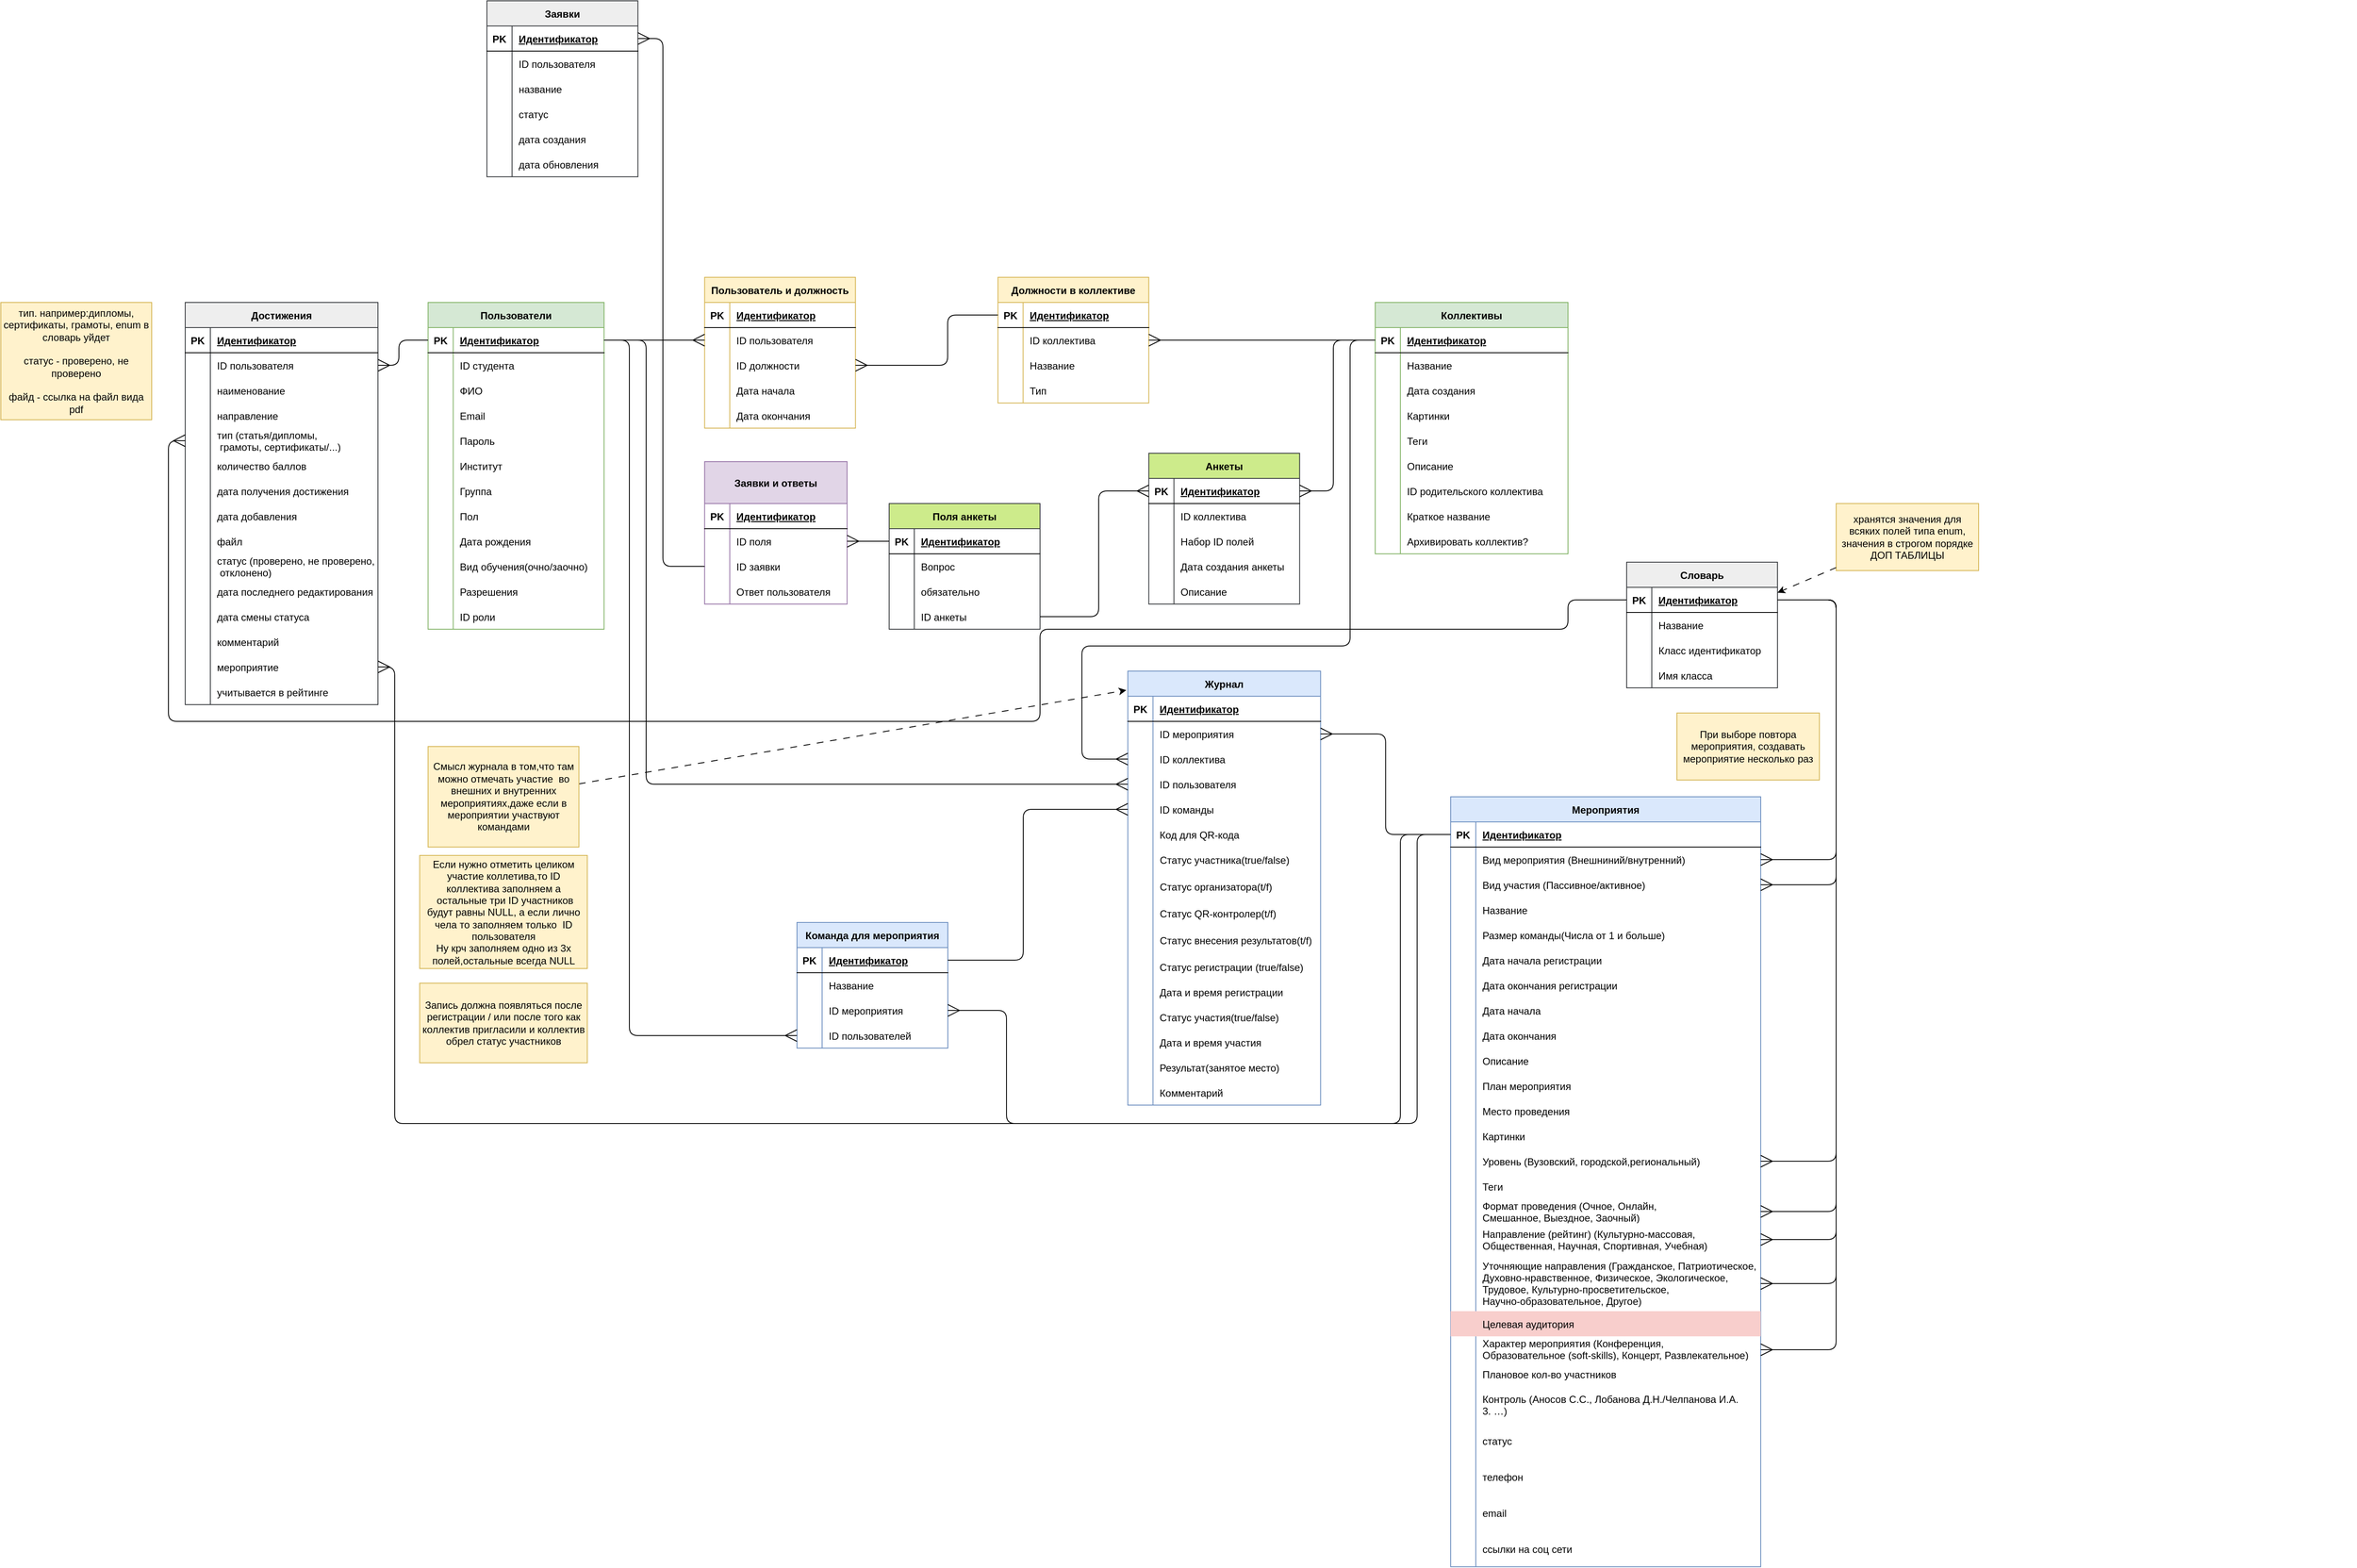 <mxfile pages="3">
    <diagram id="mebye2syE1oLgS-Wk9r4" name="Логическая">
        <mxGraphModel dx="2374" dy="3107" grid="1" gridSize="10" guides="1" tooltips="1" connect="1" arrows="1" fold="1" page="1" pageScale="1" pageWidth="827" pageHeight="1169" background="none" math="0" shadow="0">
            <root>
                <mxCell id="0"/>
                <mxCell id="1" parent="0"/>
                <mxCell id="2" value="Пользователи" style="shape=table;startSize=30;container=1;collapsible=1;childLayout=tableLayout;fixedRows=1;rowLines=0;fontStyle=1;align=center;resizeLast=1;fillColor=#d5e8d4;strokeColor=#82b366;" parent="1" vertex="1">
                    <mxGeometry x="-770.2" y="-1000" width="210" height="390" as="geometry"/>
                </mxCell>
                <mxCell id="3" value="" style="shape=tableRow;horizontal=0;startSize=0;swimlaneHead=0;swimlaneBody=0;fillColor=none;collapsible=0;dropTarget=0;points=[[0,0.5],[1,0.5]];portConstraint=eastwest;top=0;left=0;right=0;bottom=1;" parent="2" vertex="1">
                    <mxGeometry y="30" width="210" height="30" as="geometry"/>
                </mxCell>
                <mxCell id="4" value="PK" style="shape=partialRectangle;connectable=0;fillColor=none;top=0;left=0;bottom=0;right=0;fontStyle=1;overflow=hidden;" parent="3" vertex="1">
                    <mxGeometry width="30" height="30" as="geometry">
                        <mxRectangle width="30" height="30" as="alternateBounds"/>
                    </mxGeometry>
                </mxCell>
                <mxCell id="5" value="Идентификатор" style="shape=partialRectangle;connectable=0;fillColor=none;top=0;left=0;bottom=0;right=0;align=left;spacingLeft=6;fontStyle=5;overflow=hidden;" parent="3" vertex="1">
                    <mxGeometry x="30" width="180" height="30" as="geometry">
                        <mxRectangle width="180" height="30" as="alternateBounds"/>
                    </mxGeometry>
                </mxCell>
                <mxCell id="6" value="" style="shape=tableRow;horizontal=0;startSize=0;swimlaneHead=0;swimlaneBody=0;fillColor=none;collapsible=0;dropTarget=0;points=[[0,0.5],[1,0.5]];portConstraint=eastwest;top=0;left=0;right=0;bottom=0;" parent="2" vertex="1">
                    <mxGeometry y="60" width="210" height="30" as="geometry"/>
                </mxCell>
                <mxCell id="7" value="" style="shape=partialRectangle;connectable=0;fillColor=none;top=0;left=0;bottom=0;right=0;editable=1;overflow=hidden;" parent="6" vertex="1">
                    <mxGeometry width="30" height="30" as="geometry">
                        <mxRectangle width="30" height="30" as="alternateBounds"/>
                    </mxGeometry>
                </mxCell>
                <mxCell id="8" value="ID студента" style="shape=partialRectangle;connectable=0;fillColor=none;top=0;left=0;bottom=0;right=0;align=left;spacingLeft=6;overflow=hidden;" parent="6" vertex="1">
                    <mxGeometry x="30" width="180" height="30" as="geometry">
                        <mxRectangle width="180" height="30" as="alternateBounds"/>
                    </mxGeometry>
                </mxCell>
                <mxCell id="9" value="" style="shape=tableRow;horizontal=0;startSize=0;swimlaneHead=0;swimlaneBody=0;fillColor=none;collapsible=0;dropTarget=0;points=[[0,0.5],[1,0.5]];portConstraint=eastwest;top=0;left=0;right=0;bottom=0;" parent="2" vertex="1">
                    <mxGeometry y="90" width="210" height="30" as="geometry"/>
                </mxCell>
                <mxCell id="10" value="" style="shape=partialRectangle;connectable=0;fillColor=none;top=0;left=0;bottom=0;right=0;editable=1;overflow=hidden;" parent="9" vertex="1">
                    <mxGeometry width="30" height="30" as="geometry">
                        <mxRectangle width="30" height="30" as="alternateBounds"/>
                    </mxGeometry>
                </mxCell>
                <mxCell id="11" value="ФИО" style="shape=partialRectangle;connectable=0;fillColor=none;top=0;left=0;bottom=0;right=0;align=left;spacingLeft=6;overflow=hidden;" parent="9" vertex="1">
                    <mxGeometry x="30" width="180" height="30" as="geometry">
                        <mxRectangle width="180" height="30" as="alternateBounds"/>
                    </mxGeometry>
                </mxCell>
                <mxCell id="12" value="" style="shape=tableRow;horizontal=0;startSize=0;swimlaneHead=0;swimlaneBody=0;fillColor=none;collapsible=0;dropTarget=0;points=[[0,0.5],[1,0.5]];portConstraint=eastwest;top=0;left=0;right=0;bottom=0;" parent="2" vertex="1">
                    <mxGeometry y="120" width="210" height="30" as="geometry"/>
                </mxCell>
                <mxCell id="13" value="" style="shape=partialRectangle;connectable=0;fillColor=none;top=0;left=0;bottom=0;right=0;editable=1;overflow=hidden;" parent="12" vertex="1">
                    <mxGeometry width="30" height="30" as="geometry">
                        <mxRectangle width="30" height="30" as="alternateBounds"/>
                    </mxGeometry>
                </mxCell>
                <mxCell id="14" value="Email" style="shape=partialRectangle;connectable=0;fillColor=none;top=0;left=0;bottom=0;right=0;align=left;spacingLeft=6;overflow=hidden;" parent="12" vertex="1">
                    <mxGeometry x="30" width="180" height="30" as="geometry">
                        <mxRectangle width="180" height="30" as="alternateBounds"/>
                    </mxGeometry>
                </mxCell>
                <mxCell id="SSBBA0LTwfk-13QilS-F-18" style="shape=tableRow;horizontal=0;startSize=0;swimlaneHead=0;swimlaneBody=0;fillColor=none;collapsible=0;dropTarget=0;points=[[0,0.5],[1,0.5]];portConstraint=eastwest;top=0;left=0;right=0;bottom=0;" parent="2" vertex="1">
                    <mxGeometry y="150" width="210" height="30" as="geometry"/>
                </mxCell>
                <mxCell id="SSBBA0LTwfk-13QilS-F-19" style="shape=partialRectangle;connectable=0;fillColor=none;top=0;left=0;bottom=0;right=0;editable=1;overflow=hidden;" parent="SSBBA0LTwfk-13QilS-F-18" vertex="1">
                    <mxGeometry width="30" height="30" as="geometry">
                        <mxRectangle width="30" height="30" as="alternateBounds"/>
                    </mxGeometry>
                </mxCell>
                <mxCell id="SSBBA0LTwfk-13QilS-F-20" value="Пароль" style="shape=partialRectangle;connectable=0;fillColor=none;top=0;left=0;bottom=0;right=0;align=left;spacingLeft=6;overflow=hidden;" parent="SSBBA0LTwfk-13QilS-F-18" vertex="1">
                    <mxGeometry x="30" width="180" height="30" as="geometry">
                        <mxRectangle width="180" height="30" as="alternateBounds"/>
                    </mxGeometry>
                </mxCell>
                <mxCell id="l379Ub5Jz6CS-UZ6zbxk-14" style="shape=tableRow;horizontal=0;startSize=0;swimlaneHead=0;swimlaneBody=0;fillColor=none;collapsible=0;dropTarget=0;points=[[0,0.5],[1,0.5]];portConstraint=eastwest;top=0;left=0;right=0;bottom=0;" parent="2" vertex="1">
                    <mxGeometry y="180" width="210" height="30" as="geometry"/>
                </mxCell>
                <mxCell id="l379Ub5Jz6CS-UZ6zbxk-15" style="shape=partialRectangle;connectable=0;fillColor=none;top=0;left=0;bottom=0;right=0;editable=1;overflow=hidden;" parent="l379Ub5Jz6CS-UZ6zbxk-14" vertex="1">
                    <mxGeometry width="30" height="30" as="geometry">
                        <mxRectangle width="30" height="30" as="alternateBounds"/>
                    </mxGeometry>
                </mxCell>
                <mxCell id="l379Ub5Jz6CS-UZ6zbxk-16" value="Институт" style="shape=partialRectangle;connectable=0;fillColor=none;top=0;left=0;bottom=0;right=0;align=left;spacingLeft=6;overflow=hidden;" parent="l379Ub5Jz6CS-UZ6zbxk-14" vertex="1">
                    <mxGeometry x="30" width="180" height="30" as="geometry">
                        <mxRectangle width="180" height="30" as="alternateBounds"/>
                    </mxGeometry>
                </mxCell>
                <mxCell id="l379Ub5Jz6CS-UZ6zbxk-17" style="shape=tableRow;horizontal=0;startSize=0;swimlaneHead=0;swimlaneBody=0;fillColor=none;collapsible=0;dropTarget=0;points=[[0,0.5],[1,0.5]];portConstraint=eastwest;top=0;left=0;right=0;bottom=0;" parent="2" vertex="1">
                    <mxGeometry y="210" width="210" height="30" as="geometry"/>
                </mxCell>
                <mxCell id="l379Ub5Jz6CS-UZ6zbxk-18" style="shape=partialRectangle;connectable=0;fillColor=none;top=0;left=0;bottom=0;right=0;editable=1;overflow=hidden;" parent="l379Ub5Jz6CS-UZ6zbxk-17" vertex="1">
                    <mxGeometry width="30" height="30" as="geometry">
                        <mxRectangle width="30" height="30" as="alternateBounds"/>
                    </mxGeometry>
                </mxCell>
                <mxCell id="l379Ub5Jz6CS-UZ6zbxk-19" value="Группа" style="shape=partialRectangle;connectable=0;fillColor=none;top=0;left=0;bottom=0;right=0;align=left;spacingLeft=6;overflow=hidden;" parent="l379Ub5Jz6CS-UZ6zbxk-17" vertex="1">
                    <mxGeometry x="30" width="180" height="30" as="geometry">
                        <mxRectangle width="180" height="30" as="alternateBounds"/>
                    </mxGeometry>
                </mxCell>
                <mxCell id="l379Ub5Jz6CS-UZ6zbxk-20" style="shape=tableRow;horizontal=0;startSize=0;swimlaneHead=0;swimlaneBody=0;fillColor=none;collapsible=0;dropTarget=0;points=[[0,0.5],[1,0.5]];portConstraint=eastwest;top=0;left=0;right=0;bottom=0;" parent="2" vertex="1">
                    <mxGeometry y="240" width="210" height="30" as="geometry"/>
                </mxCell>
                <mxCell id="l379Ub5Jz6CS-UZ6zbxk-21" style="shape=partialRectangle;connectable=0;fillColor=none;top=0;left=0;bottom=0;right=0;editable=1;overflow=hidden;" parent="l379Ub5Jz6CS-UZ6zbxk-20" vertex="1">
                    <mxGeometry width="30" height="30" as="geometry">
                        <mxRectangle width="30" height="30" as="alternateBounds"/>
                    </mxGeometry>
                </mxCell>
                <mxCell id="l379Ub5Jz6CS-UZ6zbxk-22" value="Пол" style="shape=partialRectangle;connectable=0;fillColor=none;top=0;left=0;bottom=0;right=0;align=left;spacingLeft=6;overflow=hidden;" parent="l379Ub5Jz6CS-UZ6zbxk-20" vertex="1">
                    <mxGeometry x="30" width="180" height="30" as="geometry">
                        <mxRectangle width="180" height="30" as="alternateBounds"/>
                    </mxGeometry>
                </mxCell>
                <mxCell id="l379Ub5Jz6CS-UZ6zbxk-23" style="shape=tableRow;horizontal=0;startSize=0;swimlaneHead=0;swimlaneBody=0;fillColor=none;collapsible=0;dropTarget=0;points=[[0,0.5],[1,0.5]];portConstraint=eastwest;top=0;left=0;right=0;bottom=0;" parent="2" vertex="1">
                    <mxGeometry y="270" width="210" height="30" as="geometry"/>
                </mxCell>
                <mxCell id="l379Ub5Jz6CS-UZ6zbxk-24" style="shape=partialRectangle;connectable=0;fillColor=none;top=0;left=0;bottom=0;right=0;editable=1;overflow=hidden;" parent="l379Ub5Jz6CS-UZ6zbxk-23" vertex="1">
                    <mxGeometry width="30" height="30" as="geometry">
                        <mxRectangle width="30" height="30" as="alternateBounds"/>
                    </mxGeometry>
                </mxCell>
                <mxCell id="l379Ub5Jz6CS-UZ6zbxk-25" value="Дата рождения" style="shape=partialRectangle;connectable=0;fillColor=none;top=0;left=0;bottom=0;right=0;align=left;spacingLeft=6;overflow=hidden;" parent="l379Ub5Jz6CS-UZ6zbxk-23" vertex="1">
                    <mxGeometry x="30" width="180" height="30" as="geometry">
                        <mxRectangle width="180" height="30" as="alternateBounds"/>
                    </mxGeometry>
                </mxCell>
                <mxCell id="l379Ub5Jz6CS-UZ6zbxk-26" style="shape=tableRow;horizontal=0;startSize=0;swimlaneHead=0;swimlaneBody=0;fillColor=none;collapsible=0;dropTarget=0;points=[[0,0.5],[1,0.5]];portConstraint=eastwest;top=0;left=0;right=0;bottom=0;" parent="2" vertex="1">
                    <mxGeometry y="300" width="210" height="30" as="geometry"/>
                </mxCell>
                <mxCell id="l379Ub5Jz6CS-UZ6zbxk-27" style="shape=partialRectangle;connectable=0;fillColor=none;top=0;left=0;bottom=0;right=0;editable=1;overflow=hidden;" parent="l379Ub5Jz6CS-UZ6zbxk-26" vertex="1">
                    <mxGeometry width="30" height="30" as="geometry">
                        <mxRectangle width="30" height="30" as="alternateBounds"/>
                    </mxGeometry>
                </mxCell>
                <mxCell id="l379Ub5Jz6CS-UZ6zbxk-28" value="Вид обучения(очно/заочно)" style="shape=partialRectangle;connectable=0;fillColor=none;top=0;left=0;bottom=0;right=0;align=left;spacingLeft=6;overflow=hidden;" parent="l379Ub5Jz6CS-UZ6zbxk-26" vertex="1">
                    <mxGeometry x="30" width="180" height="30" as="geometry">
                        <mxRectangle width="180" height="30" as="alternateBounds"/>
                    </mxGeometry>
                </mxCell>
                <mxCell id="l379Ub5Jz6CS-UZ6zbxk-29" style="shape=tableRow;horizontal=0;startSize=0;swimlaneHead=0;swimlaneBody=0;fillColor=none;collapsible=0;dropTarget=0;points=[[0,0.5],[1,0.5]];portConstraint=eastwest;top=0;left=0;right=0;bottom=0;" parent="2" vertex="1">
                    <mxGeometry y="330" width="210" height="30" as="geometry"/>
                </mxCell>
                <mxCell id="l379Ub5Jz6CS-UZ6zbxk-30" style="shape=partialRectangle;connectable=0;fillColor=none;top=0;left=0;bottom=0;right=0;editable=1;overflow=hidden;" parent="l379Ub5Jz6CS-UZ6zbxk-29" vertex="1">
                    <mxGeometry width="30" height="30" as="geometry">
                        <mxRectangle width="30" height="30" as="alternateBounds"/>
                    </mxGeometry>
                </mxCell>
                <mxCell id="l379Ub5Jz6CS-UZ6zbxk-31" value="Разрешения" style="shape=partialRectangle;connectable=0;fillColor=none;top=0;left=0;bottom=0;right=0;align=left;spacingLeft=6;overflow=hidden;" parent="l379Ub5Jz6CS-UZ6zbxk-29" vertex="1">
                    <mxGeometry x="30" width="180" height="30" as="geometry">
                        <mxRectangle width="180" height="30" as="alternateBounds"/>
                    </mxGeometry>
                </mxCell>
                <mxCell id="l379Ub5Jz6CS-UZ6zbxk-32" style="shape=tableRow;horizontal=0;startSize=0;swimlaneHead=0;swimlaneBody=0;fillColor=none;collapsible=0;dropTarget=0;points=[[0,0.5],[1,0.5]];portConstraint=eastwest;top=0;left=0;right=0;bottom=0;" parent="2" vertex="1">
                    <mxGeometry y="360" width="210" height="30" as="geometry"/>
                </mxCell>
                <mxCell id="l379Ub5Jz6CS-UZ6zbxk-33" style="shape=partialRectangle;connectable=0;fillColor=none;top=0;left=0;bottom=0;right=0;editable=1;overflow=hidden;" parent="l379Ub5Jz6CS-UZ6zbxk-32" vertex="1">
                    <mxGeometry width="30" height="30" as="geometry">
                        <mxRectangle width="30" height="30" as="alternateBounds"/>
                    </mxGeometry>
                </mxCell>
                <mxCell id="l379Ub5Jz6CS-UZ6zbxk-34" value="ID роли" style="shape=partialRectangle;connectable=0;fillColor=none;top=0;left=0;bottom=0;right=0;align=left;spacingLeft=6;overflow=hidden;" parent="l379Ub5Jz6CS-UZ6zbxk-32" vertex="1">
                    <mxGeometry x="30" width="180" height="30" as="geometry">
                        <mxRectangle width="180" height="30" as="alternateBounds"/>
                    </mxGeometry>
                </mxCell>
                <mxCell id="3uGOYzAVkH1JRivdPucL-14" value="Мероприятия" style="shape=table;startSize=30;container=1;collapsible=1;childLayout=tableLayout;fixedRows=1;rowLines=0;fontStyle=1;align=center;resizeLast=1;fillColor=#dae8fc;strokeColor=#6c8ebf;" parent="1" vertex="1">
                    <mxGeometry x="450" y="-410" width="370" height="919" as="geometry"/>
                </mxCell>
                <mxCell id="3uGOYzAVkH1JRivdPucL-15" value="" style="shape=tableRow;horizontal=0;startSize=0;swimlaneHead=0;swimlaneBody=0;fillColor=none;collapsible=0;dropTarget=0;points=[[0,0.5],[1,0.5]];portConstraint=eastwest;top=0;left=0;right=0;bottom=1;" parent="3uGOYzAVkH1JRivdPucL-14" vertex="1">
                    <mxGeometry y="30" width="370" height="30" as="geometry"/>
                </mxCell>
                <mxCell id="3uGOYzAVkH1JRivdPucL-16" value="PK" style="shape=partialRectangle;connectable=0;fillColor=none;top=0;left=0;bottom=0;right=0;fontStyle=1;overflow=hidden;" parent="3uGOYzAVkH1JRivdPucL-15" vertex="1">
                    <mxGeometry width="30" height="30" as="geometry">
                        <mxRectangle width="30" height="30" as="alternateBounds"/>
                    </mxGeometry>
                </mxCell>
                <mxCell id="3uGOYzAVkH1JRivdPucL-17" value="Идентификатор" style="shape=partialRectangle;connectable=0;fillColor=none;top=0;left=0;bottom=0;right=0;align=left;spacingLeft=6;fontStyle=5;overflow=hidden;" parent="3uGOYzAVkH1JRivdPucL-15" vertex="1">
                    <mxGeometry x="30" width="340" height="30" as="geometry">
                        <mxRectangle width="340" height="30" as="alternateBounds"/>
                    </mxGeometry>
                </mxCell>
                <mxCell id="3uGOYzAVkH1JRivdPucL-18" value="" style="shape=tableRow;horizontal=0;startSize=0;swimlaneHead=0;swimlaneBody=0;fillColor=none;collapsible=0;dropTarget=0;points=[[0,0.5],[1,0.5]];portConstraint=eastwest;top=0;left=0;right=0;bottom=0;" parent="3uGOYzAVkH1JRivdPucL-14" vertex="1">
                    <mxGeometry y="60" width="370" height="30" as="geometry"/>
                </mxCell>
                <mxCell id="3uGOYzAVkH1JRivdPucL-19" value="" style="shape=partialRectangle;connectable=0;fillColor=none;top=0;left=0;bottom=0;right=0;editable=1;overflow=hidden;" parent="3uGOYzAVkH1JRivdPucL-18" vertex="1">
                    <mxGeometry width="30" height="30" as="geometry">
                        <mxRectangle width="30" height="30" as="alternateBounds"/>
                    </mxGeometry>
                </mxCell>
                <mxCell id="3uGOYzAVkH1JRivdPucL-20" value="Вид мероприятия (Внешниний/внутренний)" style="shape=partialRectangle;connectable=0;fillColor=none;top=0;left=0;bottom=0;right=0;align=left;spacingLeft=6;overflow=hidden;" parent="3uGOYzAVkH1JRivdPucL-18" vertex="1">
                    <mxGeometry x="30" width="340" height="30" as="geometry">
                        <mxRectangle width="340" height="30" as="alternateBounds"/>
                    </mxGeometry>
                </mxCell>
                <mxCell id="E7oJZVm_jNrU_Wv2trEo-169" style="shape=tableRow;horizontal=0;startSize=0;swimlaneHead=0;swimlaneBody=0;fillColor=none;collapsible=0;dropTarget=0;points=[[0,0.5],[1,0.5]];portConstraint=eastwest;top=0;left=0;right=0;bottom=0;" parent="3uGOYzAVkH1JRivdPucL-14" vertex="1">
                    <mxGeometry y="90" width="370" height="30" as="geometry"/>
                </mxCell>
                <mxCell id="E7oJZVm_jNrU_Wv2trEo-170" style="shape=partialRectangle;connectable=0;fillColor=none;top=0;left=0;bottom=0;right=0;editable=1;overflow=hidden;" parent="E7oJZVm_jNrU_Wv2trEo-169" vertex="1">
                    <mxGeometry width="30" height="30" as="geometry">
                        <mxRectangle width="30" height="30" as="alternateBounds"/>
                    </mxGeometry>
                </mxCell>
                <mxCell id="E7oJZVm_jNrU_Wv2trEo-171" value="Вид участия (Пассивное/активное)" style="shape=partialRectangle;connectable=0;top=0;left=0;bottom=0;right=0;align=left;spacingLeft=6;overflow=hidden;fillColor=none;" parent="E7oJZVm_jNrU_Wv2trEo-169" vertex="1">
                    <mxGeometry x="30" width="340" height="30" as="geometry">
                        <mxRectangle width="340" height="30" as="alternateBounds"/>
                    </mxGeometry>
                </mxCell>
                <mxCell id="3uGOYzAVkH1JRivdPucL-21" value="" style="shape=tableRow;horizontal=0;startSize=0;swimlaneHead=0;swimlaneBody=0;fillColor=none;collapsible=0;dropTarget=0;points=[[0,0.5],[1,0.5]];portConstraint=eastwest;top=0;left=0;right=0;bottom=0;" parent="3uGOYzAVkH1JRivdPucL-14" vertex="1">
                    <mxGeometry y="120" width="370" height="30" as="geometry"/>
                </mxCell>
                <mxCell id="3uGOYzAVkH1JRivdPucL-22" value="" style="shape=partialRectangle;connectable=0;fillColor=none;top=0;left=0;bottom=0;right=0;editable=1;overflow=hidden;" parent="3uGOYzAVkH1JRivdPucL-21" vertex="1">
                    <mxGeometry width="30" height="30" as="geometry">
                        <mxRectangle width="30" height="30" as="alternateBounds"/>
                    </mxGeometry>
                </mxCell>
                <mxCell id="3uGOYzAVkH1JRivdPucL-23" value="Название" style="shape=partialRectangle;connectable=0;top=0;left=0;bottom=0;right=0;align=left;spacingLeft=6;overflow=hidden;fillColor=none;" parent="3uGOYzAVkH1JRivdPucL-21" vertex="1">
                    <mxGeometry x="30" width="340" height="30" as="geometry">
                        <mxRectangle width="340" height="30" as="alternateBounds"/>
                    </mxGeometry>
                </mxCell>
                <mxCell id="E7oJZVm_jNrU_Wv2trEo-178" style="shape=tableRow;horizontal=0;startSize=0;swimlaneHead=0;swimlaneBody=0;fillColor=none;collapsible=0;dropTarget=0;points=[[0,0.5],[1,0.5]];portConstraint=eastwest;top=0;left=0;right=0;bottom=0;" parent="3uGOYzAVkH1JRivdPucL-14" vertex="1">
                    <mxGeometry y="150" width="370" height="30" as="geometry"/>
                </mxCell>
                <mxCell id="E7oJZVm_jNrU_Wv2trEo-179" style="shape=partialRectangle;connectable=0;fillColor=none;top=0;left=0;bottom=0;right=0;editable=1;overflow=hidden;" parent="E7oJZVm_jNrU_Wv2trEo-178" vertex="1">
                    <mxGeometry width="30" height="30" as="geometry">
                        <mxRectangle width="30" height="30" as="alternateBounds"/>
                    </mxGeometry>
                </mxCell>
                <mxCell id="E7oJZVm_jNrU_Wv2trEo-180" value="Размер команды(Числа от 1 и больше)" style="shape=partialRectangle;connectable=0;top=0;left=0;bottom=0;right=0;align=left;spacingLeft=6;overflow=hidden;fillColor=none;" parent="E7oJZVm_jNrU_Wv2trEo-178" vertex="1">
                    <mxGeometry x="30" width="340" height="30" as="geometry">
                        <mxRectangle width="340" height="30" as="alternateBounds"/>
                    </mxGeometry>
                </mxCell>
                <mxCell id="3uGOYzAVkH1JRivdPucL-24" value="" style="shape=tableRow;horizontal=0;startSize=0;swimlaneHead=0;swimlaneBody=0;fillColor=none;collapsible=0;dropTarget=0;points=[[0,0.5],[1,0.5]];portConstraint=eastwest;top=0;left=0;right=0;bottom=0;" parent="3uGOYzAVkH1JRivdPucL-14" vertex="1">
                    <mxGeometry y="180" width="370" height="30" as="geometry"/>
                </mxCell>
                <mxCell id="3uGOYzAVkH1JRivdPucL-25" value="" style="shape=partialRectangle;connectable=0;fillColor=none;top=0;left=0;bottom=0;right=0;editable=1;overflow=hidden;" parent="3uGOYzAVkH1JRivdPucL-24" vertex="1">
                    <mxGeometry width="30" height="30" as="geometry">
                        <mxRectangle width="30" height="30" as="alternateBounds"/>
                    </mxGeometry>
                </mxCell>
                <mxCell id="3uGOYzAVkH1JRivdPucL-26" value="Дата начала регистрации" style="shape=partialRectangle;connectable=0;top=0;left=0;bottom=0;right=0;align=left;spacingLeft=6;overflow=hidden;fillColor=none;" parent="3uGOYzAVkH1JRivdPucL-24" vertex="1">
                    <mxGeometry x="30" width="340" height="30" as="geometry">
                        <mxRectangle width="340" height="30" as="alternateBounds"/>
                    </mxGeometry>
                </mxCell>
                <mxCell id="1MqPcq6vgtD5WG1IuEWv-18" style="shape=tableRow;horizontal=0;startSize=0;swimlaneHead=0;swimlaneBody=0;fillColor=none;collapsible=0;dropTarget=0;points=[[0,0.5],[1,0.5]];portConstraint=eastwest;top=0;left=0;right=0;bottom=0;" parent="3uGOYzAVkH1JRivdPucL-14" vertex="1">
                    <mxGeometry y="210" width="370" height="30" as="geometry"/>
                </mxCell>
                <mxCell id="1MqPcq6vgtD5WG1IuEWv-19" style="shape=partialRectangle;connectable=0;fillColor=none;top=0;left=0;bottom=0;right=0;editable=1;overflow=hidden;" parent="1MqPcq6vgtD5WG1IuEWv-18" vertex="1">
                    <mxGeometry width="30" height="30" as="geometry">
                        <mxRectangle width="30" height="30" as="alternateBounds"/>
                    </mxGeometry>
                </mxCell>
                <mxCell id="1MqPcq6vgtD5WG1IuEWv-20" value="Дата окончания регистрации" style="shape=partialRectangle;connectable=0;top=0;left=0;bottom=0;right=0;align=left;spacingLeft=6;overflow=hidden;fillColor=none;" parent="1MqPcq6vgtD5WG1IuEWv-18" vertex="1">
                    <mxGeometry x="30" width="340" height="30" as="geometry">
                        <mxRectangle width="340" height="30" as="alternateBounds"/>
                    </mxGeometry>
                </mxCell>
                <mxCell id="l379Ub5Jz6CS-UZ6zbxk-50" style="shape=tableRow;horizontal=0;startSize=0;swimlaneHead=0;swimlaneBody=0;fillColor=none;collapsible=0;dropTarget=0;points=[[0,0.5],[1,0.5]];portConstraint=eastwest;top=0;left=0;right=0;bottom=0;" parent="3uGOYzAVkH1JRivdPucL-14" vertex="1">
                    <mxGeometry y="240" width="370" height="30" as="geometry"/>
                </mxCell>
                <mxCell id="l379Ub5Jz6CS-UZ6zbxk-51" style="shape=partialRectangle;connectable=0;fillColor=none;top=0;left=0;bottom=0;right=0;editable=1;overflow=hidden;" parent="l379Ub5Jz6CS-UZ6zbxk-50" vertex="1">
                    <mxGeometry width="30" height="30" as="geometry">
                        <mxRectangle width="30" height="30" as="alternateBounds"/>
                    </mxGeometry>
                </mxCell>
                <mxCell id="l379Ub5Jz6CS-UZ6zbxk-52" value="Дата начала" style="shape=partialRectangle;connectable=0;top=0;left=0;bottom=0;right=0;align=left;spacingLeft=6;overflow=hidden;fillColor=none;" parent="l379Ub5Jz6CS-UZ6zbxk-50" vertex="1">
                    <mxGeometry x="30" width="340" height="30" as="geometry">
                        <mxRectangle width="340" height="30" as="alternateBounds"/>
                    </mxGeometry>
                </mxCell>
                <mxCell id="1MqPcq6vgtD5WG1IuEWv-21" style="shape=tableRow;horizontal=0;startSize=0;swimlaneHead=0;swimlaneBody=0;fillColor=none;collapsible=0;dropTarget=0;points=[[0,0.5],[1,0.5]];portConstraint=eastwest;top=0;left=0;right=0;bottom=0;" parent="3uGOYzAVkH1JRivdPucL-14" vertex="1">
                    <mxGeometry y="270" width="370" height="30" as="geometry"/>
                </mxCell>
                <mxCell id="1MqPcq6vgtD5WG1IuEWv-22" style="shape=partialRectangle;connectable=0;fillColor=none;top=0;left=0;bottom=0;right=0;editable=1;overflow=hidden;" parent="1MqPcq6vgtD5WG1IuEWv-21" vertex="1">
                    <mxGeometry width="30" height="30" as="geometry">
                        <mxRectangle width="30" height="30" as="alternateBounds"/>
                    </mxGeometry>
                </mxCell>
                <mxCell id="1MqPcq6vgtD5WG1IuEWv-23" value="Дата окончания" style="shape=partialRectangle;connectable=0;top=0;left=0;bottom=0;right=0;align=left;spacingLeft=6;overflow=hidden;fillColor=none;" parent="1MqPcq6vgtD5WG1IuEWv-21" vertex="1">
                    <mxGeometry x="30" width="340" height="30" as="geometry">
                        <mxRectangle width="340" height="30" as="alternateBounds"/>
                    </mxGeometry>
                </mxCell>
                <mxCell id="l379Ub5Jz6CS-UZ6zbxk-53" style="shape=tableRow;horizontal=0;startSize=0;swimlaneHead=0;swimlaneBody=0;fillColor=none;collapsible=0;dropTarget=0;points=[[0,0.5],[1,0.5]];portConstraint=eastwest;top=0;left=0;right=0;bottom=0;" parent="3uGOYzAVkH1JRivdPucL-14" vertex="1">
                    <mxGeometry y="300" width="370" height="30" as="geometry"/>
                </mxCell>
                <mxCell id="l379Ub5Jz6CS-UZ6zbxk-54" style="shape=partialRectangle;connectable=0;fillColor=none;top=0;left=0;bottom=0;right=0;editable=1;overflow=hidden;" parent="l379Ub5Jz6CS-UZ6zbxk-53" vertex="1">
                    <mxGeometry width="30" height="30" as="geometry">
                        <mxRectangle width="30" height="30" as="alternateBounds"/>
                    </mxGeometry>
                </mxCell>
                <mxCell id="l379Ub5Jz6CS-UZ6zbxk-55" value="Описание" style="shape=partialRectangle;connectable=0;top=0;left=0;bottom=0;right=0;align=left;spacingLeft=6;overflow=hidden;fillColor=none;" parent="l379Ub5Jz6CS-UZ6zbxk-53" vertex="1">
                    <mxGeometry x="30" width="340" height="30" as="geometry">
                        <mxRectangle width="340" height="30" as="alternateBounds"/>
                    </mxGeometry>
                </mxCell>
                <mxCell id="E7oJZVm_jNrU_Wv2trEo-172" style="shape=tableRow;horizontal=0;startSize=0;swimlaneHead=0;swimlaneBody=0;fillColor=none;collapsible=0;dropTarget=0;points=[[0,0.5],[1,0.5]];portConstraint=eastwest;top=0;left=0;right=0;bottom=0;" parent="3uGOYzAVkH1JRivdPucL-14" vertex="1">
                    <mxGeometry y="330" width="370" height="30" as="geometry"/>
                </mxCell>
                <mxCell id="E7oJZVm_jNrU_Wv2trEo-173" style="shape=partialRectangle;connectable=0;fillColor=none;top=0;left=0;bottom=0;right=0;editable=1;overflow=hidden;" parent="E7oJZVm_jNrU_Wv2trEo-172" vertex="1">
                    <mxGeometry width="30" height="30" as="geometry">
                        <mxRectangle width="30" height="30" as="alternateBounds"/>
                    </mxGeometry>
                </mxCell>
                <mxCell id="E7oJZVm_jNrU_Wv2trEo-174" value="План мероприятия" style="shape=partialRectangle;connectable=0;top=0;left=0;bottom=0;right=0;align=left;spacingLeft=6;overflow=hidden;fillColor=none;" parent="E7oJZVm_jNrU_Wv2trEo-172" vertex="1">
                    <mxGeometry x="30" width="340" height="30" as="geometry">
                        <mxRectangle width="340" height="30" as="alternateBounds"/>
                    </mxGeometry>
                </mxCell>
                <mxCell id="1MqPcq6vgtD5WG1IuEWv-24" style="shape=tableRow;horizontal=0;startSize=0;swimlaneHead=0;swimlaneBody=0;fillColor=none;collapsible=0;dropTarget=0;points=[[0,0.5],[1,0.5]];portConstraint=eastwest;top=0;left=0;right=0;bottom=0;" parent="3uGOYzAVkH1JRivdPucL-14" vertex="1">
                    <mxGeometry y="360" width="370" height="30" as="geometry"/>
                </mxCell>
                <mxCell id="1MqPcq6vgtD5WG1IuEWv-25" style="shape=partialRectangle;connectable=0;fillColor=none;top=0;left=0;bottom=0;right=0;editable=1;overflow=hidden;" parent="1MqPcq6vgtD5WG1IuEWv-24" vertex="1">
                    <mxGeometry width="30" height="30" as="geometry">
                        <mxRectangle width="30" height="30" as="alternateBounds"/>
                    </mxGeometry>
                </mxCell>
                <mxCell id="1MqPcq6vgtD5WG1IuEWv-26" value="Место проведения" style="shape=partialRectangle;connectable=0;top=0;left=0;bottom=0;right=0;align=left;spacingLeft=6;overflow=hidden;fillColor=none;" parent="1MqPcq6vgtD5WG1IuEWv-24" vertex="1">
                    <mxGeometry x="30" width="340" height="30" as="geometry">
                        <mxRectangle width="340" height="30" as="alternateBounds"/>
                    </mxGeometry>
                </mxCell>
                <mxCell id="l379Ub5Jz6CS-UZ6zbxk-56" style="shape=tableRow;horizontal=0;startSize=0;swimlaneHead=0;swimlaneBody=0;fillColor=none;collapsible=0;dropTarget=0;points=[[0,0.5],[1,0.5]];portConstraint=eastwest;top=0;left=0;right=0;bottom=0;" parent="3uGOYzAVkH1JRivdPucL-14" vertex="1">
                    <mxGeometry y="390" width="370" height="30" as="geometry"/>
                </mxCell>
                <mxCell id="l379Ub5Jz6CS-UZ6zbxk-57" style="shape=partialRectangle;connectable=0;fillColor=none;top=0;left=0;bottom=0;right=0;editable=1;overflow=hidden;" parent="l379Ub5Jz6CS-UZ6zbxk-56" vertex="1">
                    <mxGeometry width="30" height="30" as="geometry">
                        <mxRectangle width="30" height="30" as="alternateBounds"/>
                    </mxGeometry>
                </mxCell>
                <mxCell id="l379Ub5Jz6CS-UZ6zbxk-58" value="Картинки" style="shape=partialRectangle;connectable=0;fillColor=none;top=0;left=0;bottom=0;right=0;align=left;spacingLeft=6;overflow=hidden;" parent="l379Ub5Jz6CS-UZ6zbxk-56" vertex="1">
                    <mxGeometry x="30" width="340" height="30" as="geometry">
                        <mxRectangle width="340" height="30" as="alternateBounds"/>
                    </mxGeometry>
                </mxCell>
                <mxCell id="l379Ub5Jz6CS-UZ6zbxk-59" style="shape=tableRow;horizontal=0;startSize=0;swimlaneHead=0;swimlaneBody=0;fillColor=none;collapsible=0;dropTarget=0;points=[[0,0.5],[1,0.5]];portConstraint=eastwest;top=0;left=0;right=0;bottom=0;" parent="3uGOYzAVkH1JRivdPucL-14" vertex="1">
                    <mxGeometry y="420" width="370" height="30" as="geometry"/>
                </mxCell>
                <mxCell id="l379Ub5Jz6CS-UZ6zbxk-60" style="shape=partialRectangle;connectable=0;fillColor=none;top=0;left=0;bottom=0;right=0;editable=1;overflow=hidden;" parent="l379Ub5Jz6CS-UZ6zbxk-59" vertex="1">
                    <mxGeometry width="30" height="30" as="geometry">
                        <mxRectangle width="30" height="30" as="alternateBounds"/>
                    </mxGeometry>
                </mxCell>
                <mxCell id="l379Ub5Jz6CS-UZ6zbxk-61" value="Уровень (Вузовский, городской,региональный)" style="shape=partialRectangle;connectable=0;fillColor=none;top=0;left=0;bottom=0;right=0;align=left;spacingLeft=6;overflow=hidden;" parent="l379Ub5Jz6CS-UZ6zbxk-59" vertex="1">
                    <mxGeometry x="30" width="340" height="30" as="geometry">
                        <mxRectangle width="340" height="30" as="alternateBounds"/>
                    </mxGeometry>
                </mxCell>
                <mxCell id="9wvNkP7w-xiN6YmUR-no-25" style="shape=tableRow;horizontal=0;startSize=0;swimlaneHead=0;swimlaneBody=0;fillColor=none;collapsible=0;dropTarget=0;points=[[0,0.5],[1,0.5]];portConstraint=eastwest;top=0;left=0;right=0;bottom=0;" parent="3uGOYzAVkH1JRivdPucL-14" vertex="1">
                    <mxGeometry y="450" width="370" height="30" as="geometry"/>
                </mxCell>
                <mxCell id="9wvNkP7w-xiN6YmUR-no-26" style="shape=partialRectangle;connectable=0;fillColor=none;top=0;left=0;bottom=0;right=0;editable=1;overflow=hidden;" parent="9wvNkP7w-xiN6YmUR-no-25" vertex="1">
                    <mxGeometry width="30" height="30" as="geometry">
                        <mxRectangle width="30" height="30" as="alternateBounds"/>
                    </mxGeometry>
                </mxCell>
                <mxCell id="9wvNkP7w-xiN6YmUR-no-27" value="Теги" style="shape=partialRectangle;connectable=0;fillColor=none;top=0;left=0;bottom=0;right=0;align=left;spacingLeft=6;overflow=hidden;" parent="9wvNkP7w-xiN6YmUR-no-25" vertex="1">
                    <mxGeometry x="30" width="340" height="30" as="geometry">
                        <mxRectangle width="340" height="30" as="alternateBounds"/>
                    </mxGeometry>
                </mxCell>
                <mxCell id="9wvNkP7w-xiN6YmUR-no-28" style="shape=tableRow;horizontal=0;startSize=0;swimlaneHead=0;swimlaneBody=0;fillColor=none;collapsible=0;dropTarget=0;points=[[0,0.5],[1,0.5]];portConstraint=eastwest;top=0;left=0;right=0;bottom=0;" parent="3uGOYzAVkH1JRivdPucL-14" vertex="1">
                    <mxGeometry y="480" width="370" height="30" as="geometry"/>
                </mxCell>
                <mxCell id="9wvNkP7w-xiN6YmUR-no-29" style="shape=partialRectangle;connectable=0;fillColor=none;top=0;left=0;bottom=0;right=0;editable=1;overflow=hidden;" parent="9wvNkP7w-xiN6YmUR-no-28" vertex="1">
                    <mxGeometry width="30" height="30" as="geometry">
                        <mxRectangle width="30" height="30" as="alternateBounds"/>
                    </mxGeometry>
                </mxCell>
                <mxCell id="9wvNkP7w-xiN6YmUR-no-30" value="Формат проведения (Очное, Онлайн, &#10;Смешанное, Выездное, Заочный)" style="shape=partialRectangle;connectable=0;top=0;left=0;bottom=0;right=0;align=left;spacingLeft=6;overflow=hidden;fillColor=none;" parent="9wvNkP7w-xiN6YmUR-no-28" vertex="1">
                    <mxGeometry x="30" width="340" height="30" as="geometry">
                        <mxRectangle width="340" height="30" as="alternateBounds"/>
                    </mxGeometry>
                </mxCell>
                <mxCell id="9wvNkP7w-xiN6YmUR-no-31" style="shape=tableRow;horizontal=0;startSize=0;swimlaneHead=0;swimlaneBody=0;fillColor=none;collapsible=0;dropTarget=0;points=[[0,0.5],[1,0.5]];portConstraint=eastwest;top=0;left=0;right=0;bottom=0;" parent="3uGOYzAVkH1JRivdPucL-14" vertex="1">
                    <mxGeometry y="510" width="370" height="37" as="geometry"/>
                </mxCell>
                <mxCell id="9wvNkP7w-xiN6YmUR-no-32" style="shape=partialRectangle;connectable=0;fillColor=none;top=0;left=0;bottom=0;right=0;editable=1;overflow=hidden;" parent="9wvNkP7w-xiN6YmUR-no-31" vertex="1">
                    <mxGeometry width="30" height="37" as="geometry">
                        <mxRectangle width="30" height="37" as="alternateBounds"/>
                    </mxGeometry>
                </mxCell>
                <mxCell id="9wvNkP7w-xiN6YmUR-no-33" value="Направление (рейтинг) (Культурно-массовая,&#10;Общественная, Научная, Спортивная, Учебная)" style="shape=partialRectangle;connectable=0;top=0;left=0;bottom=0;right=0;align=left;spacingLeft=6;overflow=hidden;fillColor=none;" parent="9wvNkP7w-xiN6YmUR-no-31" vertex="1">
                    <mxGeometry x="30" width="340" height="37" as="geometry">
                        <mxRectangle width="340" height="37" as="alternateBounds"/>
                    </mxGeometry>
                </mxCell>
                <mxCell id="9wvNkP7w-xiN6YmUR-no-34" style="shape=tableRow;horizontal=0;startSize=0;swimlaneHead=0;swimlaneBody=0;fillColor=none;collapsible=0;dropTarget=0;points=[[0,0.5],[1,0.5]];portConstraint=eastwest;top=0;left=0;right=0;bottom=0;" parent="3uGOYzAVkH1JRivdPucL-14" vertex="1">
                    <mxGeometry y="547" width="370" height="67" as="geometry"/>
                </mxCell>
                <mxCell id="9wvNkP7w-xiN6YmUR-no-35" style="shape=partialRectangle;connectable=0;fillColor=none;top=0;left=0;bottom=0;right=0;editable=1;overflow=hidden;" parent="9wvNkP7w-xiN6YmUR-no-34" vertex="1">
                    <mxGeometry width="30" height="67" as="geometry">
                        <mxRectangle width="30" height="67" as="alternateBounds"/>
                    </mxGeometry>
                </mxCell>
                <mxCell id="9wvNkP7w-xiN6YmUR-no-36" value="Уточняющие направления (Гражданское, Патриотическое,&#10;Духовно-нравственное, Физическое, Экологическое,&#10;Трудовое, Культурно-просветительское, &#10;Научно-образовательное, Другое)" style="shape=partialRectangle;connectable=0;top=0;left=0;bottom=0;right=0;align=left;spacingLeft=6;overflow=hidden;fillColor=none;" parent="9wvNkP7w-xiN6YmUR-no-34" vertex="1">
                    <mxGeometry x="30" width="340" height="67" as="geometry">
                        <mxRectangle width="340" height="67" as="alternateBounds"/>
                    </mxGeometry>
                </mxCell>
                <mxCell id="9wvNkP7w-xiN6YmUR-no-37" style="shape=tableRow;horizontal=0;startSize=0;swimlaneHead=0;swimlaneBody=0;fillColor=#f8cecc;collapsible=0;dropTarget=0;points=[[0,0.5],[1,0.5]];portConstraint=eastwest;top=0;left=0;right=0;bottom=0;strokeColor=#b85450;" parent="3uGOYzAVkH1JRivdPucL-14" vertex="1">
                    <mxGeometry y="614" width="370" height="30" as="geometry"/>
                </mxCell>
                <mxCell id="9wvNkP7w-xiN6YmUR-no-38" style="shape=partialRectangle;connectable=0;fillColor=none;top=0;left=0;bottom=0;right=0;editable=1;overflow=hidden;" parent="9wvNkP7w-xiN6YmUR-no-37" vertex="1">
                    <mxGeometry width="30" height="30" as="geometry">
                        <mxRectangle width="30" height="30" as="alternateBounds"/>
                    </mxGeometry>
                </mxCell>
                <mxCell id="9wvNkP7w-xiN6YmUR-no-39" value="Целевая аудитория" style="shape=partialRectangle;connectable=0;top=0;left=0;bottom=0;right=0;align=left;spacingLeft=6;overflow=hidden;fillColor=none;" parent="9wvNkP7w-xiN6YmUR-no-37" vertex="1">
                    <mxGeometry x="30" width="340" height="30" as="geometry">
                        <mxRectangle width="340" height="30" as="alternateBounds"/>
                    </mxGeometry>
                </mxCell>
                <mxCell id="9wvNkP7w-xiN6YmUR-no-40" style="shape=tableRow;horizontal=0;startSize=0;swimlaneHead=0;swimlaneBody=0;fillColor=none;collapsible=0;dropTarget=0;points=[[0,0.5],[1,0.5]];portConstraint=eastwest;top=0;left=0;right=0;bottom=0;" parent="3uGOYzAVkH1JRivdPucL-14" vertex="1">
                    <mxGeometry y="644" width="370" height="30" as="geometry"/>
                </mxCell>
                <mxCell id="9wvNkP7w-xiN6YmUR-no-41" style="shape=partialRectangle;connectable=0;fillColor=none;top=0;left=0;bottom=0;right=0;editable=1;overflow=hidden;" parent="9wvNkP7w-xiN6YmUR-no-40" vertex="1">
                    <mxGeometry width="30" height="30" as="geometry">
                        <mxRectangle width="30" height="30" as="alternateBounds"/>
                    </mxGeometry>
                </mxCell>
                <mxCell id="9wvNkP7w-xiN6YmUR-no-42" value="Характер мероприятия (Конференция,&#10;Образовательное (soft-skills), Концерт, Развлекательное)" style="shape=partialRectangle;connectable=0;top=0;left=0;bottom=0;right=0;align=left;spacingLeft=6;overflow=hidden;fillColor=none;" parent="9wvNkP7w-xiN6YmUR-no-40" vertex="1">
                    <mxGeometry x="30" width="340" height="30" as="geometry">
                        <mxRectangle width="340" height="30" as="alternateBounds"/>
                    </mxGeometry>
                </mxCell>
                <mxCell id="9wvNkP7w-xiN6YmUR-no-43" style="shape=tableRow;horizontal=0;startSize=0;swimlaneHead=0;swimlaneBody=0;fillColor=none;collapsible=0;dropTarget=0;points=[[0,0.5],[1,0.5]];portConstraint=eastwest;top=0;left=0;right=0;bottom=0;" parent="3uGOYzAVkH1JRivdPucL-14" vertex="1">
                    <mxGeometry y="674" width="370" height="30" as="geometry"/>
                </mxCell>
                <mxCell id="9wvNkP7w-xiN6YmUR-no-44" style="shape=partialRectangle;connectable=0;fillColor=none;top=0;left=0;bottom=0;right=0;editable=1;overflow=hidden;" parent="9wvNkP7w-xiN6YmUR-no-43" vertex="1">
                    <mxGeometry width="30" height="30" as="geometry">
                        <mxRectangle width="30" height="30" as="alternateBounds"/>
                    </mxGeometry>
                </mxCell>
                <mxCell id="9wvNkP7w-xiN6YmUR-no-45" value="Плановое кол-во участников" style="shape=partialRectangle;connectable=0;top=0;left=0;bottom=0;right=0;align=left;spacingLeft=6;overflow=hidden;fillColor=none;" parent="9wvNkP7w-xiN6YmUR-no-43" vertex="1">
                    <mxGeometry x="30" width="340" height="30" as="geometry">
                        <mxRectangle width="340" height="30" as="alternateBounds"/>
                    </mxGeometry>
                </mxCell>
                <mxCell id="l379Ub5Jz6CS-UZ6zbxk-62" style="shape=tableRow;horizontal=0;startSize=0;swimlaneHead=0;swimlaneBody=0;fillColor=none;collapsible=0;dropTarget=0;points=[[0,0.5],[1,0.5]];portConstraint=eastwest;top=0;left=0;right=0;bottom=0;" parent="3uGOYzAVkH1JRivdPucL-14" vertex="1">
                    <mxGeometry y="704" width="370" height="43" as="geometry"/>
                </mxCell>
                <mxCell id="l379Ub5Jz6CS-UZ6zbxk-63" style="shape=partialRectangle;connectable=0;fillColor=none;top=0;left=0;bottom=0;right=0;editable=1;overflow=hidden;" parent="l379Ub5Jz6CS-UZ6zbxk-62" vertex="1">
                    <mxGeometry width="30" height="43" as="geometry">
                        <mxRectangle width="30" height="43" as="alternateBounds"/>
                    </mxGeometry>
                </mxCell>
                <mxCell id="l379Ub5Jz6CS-UZ6zbxk-64" value="Контроль (Аносов С.С., Лобанова Д.Н./Челпанова И.А.&#10;3. …)" style="shape=partialRectangle;connectable=0;top=0;left=0;bottom=0;right=0;align=left;spacingLeft=6;overflow=hidden;fillColor=none;" parent="l379Ub5Jz6CS-UZ6zbxk-62" vertex="1">
                    <mxGeometry x="30" width="340" height="43" as="geometry">
                        <mxRectangle width="340" height="43" as="alternateBounds"/>
                    </mxGeometry>
                </mxCell>
                <mxCell id="xXgJ350L0eTYSPFVvSm_-18" style="shape=tableRow;horizontal=0;startSize=0;swimlaneHead=0;swimlaneBody=0;fillColor=none;collapsible=0;dropTarget=0;points=[[0,0.5],[1,0.5]];portConstraint=eastwest;top=0;left=0;right=0;bottom=0;" parent="3uGOYzAVkH1JRivdPucL-14" vertex="1">
                    <mxGeometry y="747" width="370" height="43" as="geometry"/>
                </mxCell>
                <mxCell id="xXgJ350L0eTYSPFVvSm_-19" style="shape=partialRectangle;connectable=0;fillColor=none;top=0;left=0;bottom=0;right=0;editable=1;overflow=hidden;" parent="xXgJ350L0eTYSPFVvSm_-18" vertex="1">
                    <mxGeometry width="30" height="43" as="geometry">
                        <mxRectangle width="30" height="43" as="alternateBounds"/>
                    </mxGeometry>
                </mxCell>
                <mxCell id="xXgJ350L0eTYSPFVvSm_-20" value="статус" style="shape=partialRectangle;connectable=0;top=0;left=0;bottom=0;right=0;align=left;spacingLeft=6;overflow=hidden;fillColor=none;" parent="xXgJ350L0eTYSPFVvSm_-18" vertex="1">
                    <mxGeometry x="30" width="340" height="43" as="geometry">
                        <mxRectangle width="340" height="43" as="alternateBounds"/>
                    </mxGeometry>
                </mxCell>
                <mxCell id="xXgJ350L0eTYSPFVvSm_-21" style="shape=tableRow;horizontal=0;startSize=0;swimlaneHead=0;swimlaneBody=0;fillColor=none;collapsible=0;dropTarget=0;points=[[0,0.5],[1,0.5]];portConstraint=eastwest;top=0;left=0;right=0;bottom=0;" parent="3uGOYzAVkH1JRivdPucL-14" vertex="1">
                    <mxGeometry y="790" width="370" height="43" as="geometry"/>
                </mxCell>
                <mxCell id="xXgJ350L0eTYSPFVvSm_-22" style="shape=partialRectangle;connectable=0;fillColor=none;top=0;left=0;bottom=0;right=0;editable=1;overflow=hidden;" parent="xXgJ350L0eTYSPFVvSm_-21" vertex="1">
                    <mxGeometry width="30" height="43" as="geometry">
                        <mxRectangle width="30" height="43" as="alternateBounds"/>
                    </mxGeometry>
                </mxCell>
                <mxCell id="xXgJ350L0eTYSPFVvSm_-23" value="телефон" style="shape=partialRectangle;connectable=0;top=0;left=0;bottom=0;right=0;align=left;spacingLeft=6;overflow=hidden;fillColor=none;" parent="xXgJ350L0eTYSPFVvSm_-21" vertex="1">
                    <mxGeometry x="30" width="340" height="43" as="geometry">
                        <mxRectangle width="340" height="43" as="alternateBounds"/>
                    </mxGeometry>
                </mxCell>
                <mxCell id="xXgJ350L0eTYSPFVvSm_-24" style="shape=tableRow;horizontal=0;startSize=0;swimlaneHead=0;swimlaneBody=0;fillColor=none;collapsible=0;dropTarget=0;points=[[0,0.5],[1,0.5]];portConstraint=eastwest;top=0;left=0;right=0;bottom=0;" parent="3uGOYzAVkH1JRivdPucL-14" vertex="1">
                    <mxGeometry y="833" width="370" height="43" as="geometry"/>
                </mxCell>
                <mxCell id="xXgJ350L0eTYSPFVvSm_-25" style="shape=partialRectangle;connectable=0;fillColor=none;top=0;left=0;bottom=0;right=0;editable=1;overflow=hidden;" parent="xXgJ350L0eTYSPFVvSm_-24" vertex="1">
                    <mxGeometry width="30" height="43" as="geometry">
                        <mxRectangle width="30" height="43" as="alternateBounds"/>
                    </mxGeometry>
                </mxCell>
                <mxCell id="xXgJ350L0eTYSPFVvSm_-26" value="email" style="shape=partialRectangle;connectable=0;top=0;left=0;bottom=0;right=0;align=left;spacingLeft=6;overflow=hidden;fillColor=none;" parent="xXgJ350L0eTYSPFVvSm_-24" vertex="1">
                    <mxGeometry x="30" width="340" height="43" as="geometry">
                        <mxRectangle width="340" height="43" as="alternateBounds"/>
                    </mxGeometry>
                </mxCell>
                <mxCell id="xXgJ350L0eTYSPFVvSm_-103" style="shape=tableRow;horizontal=0;startSize=0;swimlaneHead=0;swimlaneBody=0;fillColor=none;collapsible=0;dropTarget=0;points=[[0,0.5],[1,0.5]];portConstraint=eastwest;top=0;left=0;right=0;bottom=0;" parent="3uGOYzAVkH1JRivdPucL-14" vertex="1">
                    <mxGeometry y="876" width="370" height="43" as="geometry"/>
                </mxCell>
                <mxCell id="xXgJ350L0eTYSPFVvSm_-104" style="shape=partialRectangle;connectable=0;fillColor=none;top=0;left=0;bottom=0;right=0;editable=1;overflow=hidden;" parent="xXgJ350L0eTYSPFVvSm_-103" vertex="1">
                    <mxGeometry width="30" height="43" as="geometry">
                        <mxRectangle width="30" height="43" as="alternateBounds"/>
                    </mxGeometry>
                </mxCell>
                <mxCell id="xXgJ350L0eTYSPFVvSm_-105" value="ссылки на соц сети" style="shape=partialRectangle;connectable=0;top=0;left=0;bottom=0;right=0;align=left;spacingLeft=6;overflow=hidden;fillColor=none;" parent="xXgJ350L0eTYSPFVvSm_-103" vertex="1">
                    <mxGeometry x="30" width="340" height="43" as="geometry">
                        <mxRectangle width="340" height="43" as="alternateBounds"/>
                    </mxGeometry>
                </mxCell>
                <mxCell id="3uGOYzAVkH1JRivdPucL-27" value="Коллективы" style="shape=table;startSize=30;container=1;collapsible=1;childLayout=tableLayout;fixedRows=1;rowLines=0;fontStyle=1;align=center;resizeLast=1;fillColor=#d5e8d4;strokeColor=#82b366;" parent="1" vertex="1">
                    <mxGeometry x="360.0" y="-1000" width="230" height="300" as="geometry"/>
                </mxCell>
                <mxCell id="3uGOYzAVkH1JRivdPucL-28" value="" style="shape=tableRow;horizontal=0;startSize=0;swimlaneHead=0;swimlaneBody=0;fillColor=none;collapsible=0;dropTarget=0;points=[[0,0.5],[1,0.5]];portConstraint=eastwest;top=0;left=0;right=0;bottom=1;" parent="3uGOYzAVkH1JRivdPucL-27" vertex="1">
                    <mxGeometry y="30" width="230" height="30" as="geometry"/>
                </mxCell>
                <mxCell id="3uGOYzAVkH1JRivdPucL-29" value="PK" style="shape=partialRectangle;connectable=0;fillColor=none;top=0;left=0;bottom=0;right=0;fontStyle=1;overflow=hidden;" parent="3uGOYzAVkH1JRivdPucL-28" vertex="1">
                    <mxGeometry width="30" height="30" as="geometry">
                        <mxRectangle width="30" height="30" as="alternateBounds"/>
                    </mxGeometry>
                </mxCell>
                <mxCell id="3uGOYzAVkH1JRivdPucL-30" value="Идентификатор" style="shape=partialRectangle;connectable=0;fillColor=none;top=0;left=0;bottom=0;right=0;align=left;spacingLeft=6;fontStyle=5;overflow=hidden;" parent="3uGOYzAVkH1JRivdPucL-28" vertex="1">
                    <mxGeometry x="30" width="200" height="30" as="geometry">
                        <mxRectangle width="200" height="30" as="alternateBounds"/>
                    </mxGeometry>
                </mxCell>
                <mxCell id="3uGOYzAVkH1JRivdPucL-31" value="" style="shape=tableRow;horizontal=0;startSize=0;swimlaneHead=0;swimlaneBody=0;fillColor=none;collapsible=0;dropTarget=0;points=[[0,0.5],[1,0.5]];portConstraint=eastwest;top=0;left=0;right=0;bottom=0;" parent="3uGOYzAVkH1JRivdPucL-27" vertex="1">
                    <mxGeometry y="60" width="230" height="30" as="geometry"/>
                </mxCell>
                <mxCell id="3uGOYzAVkH1JRivdPucL-32" value="" style="shape=partialRectangle;connectable=0;fillColor=none;top=0;left=0;bottom=0;right=0;editable=1;overflow=hidden;" parent="3uGOYzAVkH1JRivdPucL-31" vertex="1">
                    <mxGeometry width="30" height="30" as="geometry">
                        <mxRectangle width="30" height="30" as="alternateBounds"/>
                    </mxGeometry>
                </mxCell>
                <mxCell id="3uGOYzAVkH1JRivdPucL-33" value="Название" style="shape=partialRectangle;connectable=0;fillColor=none;top=0;left=0;bottom=0;right=0;align=left;spacingLeft=6;overflow=hidden;" parent="3uGOYzAVkH1JRivdPucL-31" vertex="1">
                    <mxGeometry x="30" width="200" height="30" as="geometry">
                        <mxRectangle width="200" height="30" as="alternateBounds"/>
                    </mxGeometry>
                </mxCell>
                <mxCell id="3uGOYzAVkH1JRivdPucL-34" value="" style="shape=tableRow;horizontal=0;startSize=0;swimlaneHead=0;swimlaneBody=0;fillColor=none;collapsible=0;dropTarget=0;points=[[0,0.5],[1,0.5]];portConstraint=eastwest;top=0;left=0;right=0;bottom=0;" parent="3uGOYzAVkH1JRivdPucL-27" vertex="1">
                    <mxGeometry y="90" width="230" height="30" as="geometry"/>
                </mxCell>
                <mxCell id="3uGOYzAVkH1JRivdPucL-35" value="" style="shape=partialRectangle;connectable=0;fillColor=none;top=0;left=0;bottom=0;right=0;editable=1;overflow=hidden;" parent="3uGOYzAVkH1JRivdPucL-34" vertex="1">
                    <mxGeometry width="30" height="30" as="geometry">
                        <mxRectangle width="30" height="30" as="alternateBounds"/>
                    </mxGeometry>
                </mxCell>
                <mxCell id="3uGOYzAVkH1JRivdPucL-36" value="Дата создания" style="shape=partialRectangle;connectable=0;fillColor=none;top=0;left=0;bottom=0;right=0;align=left;spacingLeft=6;overflow=hidden;" parent="3uGOYzAVkH1JRivdPucL-34" vertex="1">
                    <mxGeometry x="30" width="200" height="30" as="geometry">
                        <mxRectangle width="200" height="30" as="alternateBounds"/>
                    </mxGeometry>
                </mxCell>
                <mxCell id="3uGOYzAVkH1JRivdPucL-37" value="" style="shape=tableRow;horizontal=0;startSize=0;swimlaneHead=0;swimlaneBody=0;fillColor=none;collapsible=0;dropTarget=0;points=[[0,0.5],[1,0.5]];portConstraint=eastwest;top=0;left=0;right=0;bottom=0;" parent="3uGOYzAVkH1JRivdPucL-27" vertex="1">
                    <mxGeometry y="120" width="230" height="30" as="geometry"/>
                </mxCell>
                <mxCell id="3uGOYzAVkH1JRivdPucL-38" value="" style="shape=partialRectangle;connectable=0;fillColor=none;top=0;left=0;bottom=0;right=0;editable=1;overflow=hidden;" parent="3uGOYzAVkH1JRivdPucL-37" vertex="1">
                    <mxGeometry width="30" height="30" as="geometry">
                        <mxRectangle width="30" height="30" as="alternateBounds"/>
                    </mxGeometry>
                </mxCell>
                <mxCell id="3uGOYzAVkH1JRivdPucL-39" value="Картинки" style="shape=partialRectangle;connectable=0;fillColor=none;top=0;left=0;bottom=0;right=0;align=left;spacingLeft=6;overflow=hidden;" parent="3uGOYzAVkH1JRivdPucL-37" vertex="1">
                    <mxGeometry x="30" width="200" height="30" as="geometry">
                        <mxRectangle width="200" height="30" as="alternateBounds"/>
                    </mxGeometry>
                </mxCell>
                <mxCell id="l379Ub5Jz6CS-UZ6zbxk-65" style="shape=tableRow;horizontal=0;startSize=0;swimlaneHead=0;swimlaneBody=0;fillColor=none;collapsible=0;dropTarget=0;points=[[0,0.5],[1,0.5]];portConstraint=eastwest;top=0;left=0;right=0;bottom=0;" parent="3uGOYzAVkH1JRivdPucL-27" vertex="1">
                    <mxGeometry y="150" width="230" height="30" as="geometry"/>
                </mxCell>
                <mxCell id="l379Ub5Jz6CS-UZ6zbxk-66" style="shape=partialRectangle;connectable=0;fillColor=none;top=0;left=0;bottom=0;right=0;editable=1;overflow=hidden;" parent="l379Ub5Jz6CS-UZ6zbxk-65" vertex="1">
                    <mxGeometry width="30" height="30" as="geometry">
                        <mxRectangle width="30" height="30" as="alternateBounds"/>
                    </mxGeometry>
                </mxCell>
                <mxCell id="l379Ub5Jz6CS-UZ6zbxk-67" value="Теги" style="shape=partialRectangle;connectable=0;fillColor=none;top=0;left=0;bottom=0;right=0;align=left;spacingLeft=6;overflow=hidden;" parent="l379Ub5Jz6CS-UZ6zbxk-65" vertex="1">
                    <mxGeometry x="30" width="200" height="30" as="geometry">
                        <mxRectangle width="200" height="30" as="alternateBounds"/>
                    </mxGeometry>
                </mxCell>
                <mxCell id="l379Ub5Jz6CS-UZ6zbxk-68" style="shape=tableRow;horizontal=0;startSize=0;swimlaneHead=0;swimlaneBody=0;fillColor=none;collapsible=0;dropTarget=0;points=[[0,0.5],[1,0.5]];portConstraint=eastwest;top=0;left=0;right=0;bottom=0;" parent="3uGOYzAVkH1JRivdPucL-27" vertex="1">
                    <mxGeometry y="180" width="230" height="30" as="geometry"/>
                </mxCell>
                <mxCell id="l379Ub5Jz6CS-UZ6zbxk-69" style="shape=partialRectangle;connectable=0;fillColor=none;top=0;left=0;bottom=0;right=0;editable=1;overflow=hidden;" parent="l379Ub5Jz6CS-UZ6zbxk-68" vertex="1">
                    <mxGeometry width="30" height="30" as="geometry">
                        <mxRectangle width="30" height="30" as="alternateBounds"/>
                    </mxGeometry>
                </mxCell>
                <mxCell id="l379Ub5Jz6CS-UZ6zbxk-70" value="Описание" style="shape=partialRectangle;connectable=0;fillColor=none;top=0;left=0;bottom=0;right=0;align=left;spacingLeft=6;overflow=hidden;" parent="l379Ub5Jz6CS-UZ6zbxk-68" vertex="1">
                    <mxGeometry x="30" width="200" height="30" as="geometry">
                        <mxRectangle width="200" height="30" as="alternateBounds"/>
                    </mxGeometry>
                </mxCell>
                <mxCell id="l379Ub5Jz6CS-UZ6zbxk-71" style="shape=tableRow;horizontal=0;startSize=0;swimlaneHead=0;swimlaneBody=0;fillColor=none;collapsible=0;dropTarget=0;points=[[0,0.5],[1,0.5]];portConstraint=eastwest;top=0;left=0;right=0;bottom=0;" parent="3uGOYzAVkH1JRivdPucL-27" vertex="1">
                    <mxGeometry y="210" width="230" height="30" as="geometry"/>
                </mxCell>
                <mxCell id="l379Ub5Jz6CS-UZ6zbxk-72" style="shape=partialRectangle;connectable=0;fillColor=none;top=0;left=0;bottom=0;right=0;editable=1;overflow=hidden;" parent="l379Ub5Jz6CS-UZ6zbxk-71" vertex="1">
                    <mxGeometry width="30" height="30" as="geometry">
                        <mxRectangle width="30" height="30" as="alternateBounds"/>
                    </mxGeometry>
                </mxCell>
                <mxCell id="l379Ub5Jz6CS-UZ6zbxk-73" value="ID родительского коллектива" style="shape=partialRectangle;connectable=0;fillColor=none;top=0;left=0;bottom=0;right=0;align=left;spacingLeft=6;overflow=hidden;" parent="l379Ub5Jz6CS-UZ6zbxk-71" vertex="1">
                    <mxGeometry x="30" width="200" height="30" as="geometry">
                        <mxRectangle width="200" height="30" as="alternateBounds"/>
                    </mxGeometry>
                </mxCell>
                <mxCell id="l379Ub5Jz6CS-UZ6zbxk-74" style="shape=tableRow;horizontal=0;startSize=0;swimlaneHead=0;swimlaneBody=0;fillColor=none;collapsible=0;dropTarget=0;points=[[0,0.5],[1,0.5]];portConstraint=eastwest;top=0;left=0;right=0;bottom=0;" parent="3uGOYzAVkH1JRivdPucL-27" vertex="1">
                    <mxGeometry y="240" width="230" height="30" as="geometry"/>
                </mxCell>
                <mxCell id="l379Ub5Jz6CS-UZ6zbxk-75" style="shape=partialRectangle;connectable=0;fillColor=none;top=0;left=0;bottom=0;right=0;editable=1;overflow=hidden;" parent="l379Ub5Jz6CS-UZ6zbxk-74" vertex="1">
                    <mxGeometry width="30" height="30" as="geometry">
                        <mxRectangle width="30" height="30" as="alternateBounds"/>
                    </mxGeometry>
                </mxCell>
                <mxCell id="l379Ub5Jz6CS-UZ6zbxk-76" value="Краткое название" style="shape=partialRectangle;connectable=0;fillColor=none;top=0;left=0;bottom=0;right=0;align=left;spacingLeft=6;overflow=hidden;" parent="l379Ub5Jz6CS-UZ6zbxk-74" vertex="1">
                    <mxGeometry x="30" width="200" height="30" as="geometry">
                        <mxRectangle width="200" height="30" as="alternateBounds"/>
                    </mxGeometry>
                </mxCell>
                <mxCell id="HA7WpFxWuPa7-BwWw5Uj-18" style="shape=tableRow;horizontal=0;startSize=0;swimlaneHead=0;swimlaneBody=0;fillColor=none;collapsible=0;dropTarget=0;points=[[0,0.5],[1,0.5]];portConstraint=eastwest;top=0;left=0;right=0;bottom=0;" parent="3uGOYzAVkH1JRivdPucL-27" vertex="1">
                    <mxGeometry y="270" width="230" height="30" as="geometry"/>
                </mxCell>
                <mxCell id="HA7WpFxWuPa7-BwWw5Uj-19" style="shape=partialRectangle;connectable=0;fillColor=none;top=0;left=0;bottom=0;right=0;editable=1;overflow=hidden;" parent="HA7WpFxWuPa7-BwWw5Uj-18" vertex="1">
                    <mxGeometry width="30" height="30" as="geometry">
                        <mxRectangle width="30" height="30" as="alternateBounds"/>
                    </mxGeometry>
                </mxCell>
                <mxCell id="HA7WpFxWuPa7-BwWw5Uj-20" value="Архивировать коллектив?" style="shape=partialRectangle;connectable=0;fillColor=none;top=0;left=0;bottom=0;right=0;align=left;spacingLeft=6;overflow=hidden;" parent="HA7WpFxWuPa7-BwWw5Uj-18" vertex="1">
                    <mxGeometry x="30" width="200" height="30" as="geometry">
                        <mxRectangle width="200" height="30" as="alternateBounds"/>
                    </mxGeometry>
                </mxCell>
                <mxCell id="3uGOYzAVkH1JRivdPucL-40" value="Должности в коллективе" style="shape=table;startSize=30;container=1;collapsible=1;childLayout=tableLayout;fixedRows=1;rowLines=0;fontStyle=1;align=center;resizeLast=1;fillColor=#FFF2CC;strokeColor=#d6b656;" parent="1" vertex="1">
                    <mxGeometry x="-90.2" y="-1030" width="180" height="150" as="geometry"/>
                </mxCell>
                <mxCell id="3uGOYzAVkH1JRivdPucL-41" value="" style="shape=tableRow;horizontal=0;startSize=0;swimlaneHead=0;swimlaneBody=0;fillColor=none;collapsible=0;dropTarget=0;points=[[0,0.5],[1,0.5]];portConstraint=eastwest;top=0;left=0;right=0;bottom=1;" parent="3uGOYzAVkH1JRivdPucL-40" vertex="1">
                    <mxGeometry y="30" width="180" height="30" as="geometry"/>
                </mxCell>
                <mxCell id="3uGOYzAVkH1JRivdPucL-42" value="PK" style="shape=partialRectangle;connectable=0;fillColor=none;top=0;left=0;bottom=0;right=0;fontStyle=1;overflow=hidden;" parent="3uGOYzAVkH1JRivdPucL-41" vertex="1">
                    <mxGeometry width="30" height="30" as="geometry">
                        <mxRectangle width="30" height="30" as="alternateBounds"/>
                    </mxGeometry>
                </mxCell>
                <mxCell id="3uGOYzAVkH1JRivdPucL-43" value="Идентификатор" style="shape=partialRectangle;connectable=0;fillColor=none;top=0;left=0;bottom=0;right=0;align=left;spacingLeft=6;fontStyle=5;overflow=hidden;" parent="3uGOYzAVkH1JRivdPucL-41" vertex="1">
                    <mxGeometry x="30" width="150" height="30" as="geometry">
                        <mxRectangle width="150" height="30" as="alternateBounds"/>
                    </mxGeometry>
                </mxCell>
                <mxCell id="3uGOYzAVkH1JRivdPucL-44" value="" style="shape=tableRow;horizontal=0;startSize=0;swimlaneHead=0;swimlaneBody=0;fillColor=none;collapsible=0;dropTarget=0;points=[[0,0.5],[1,0.5]];portConstraint=eastwest;top=0;left=0;right=0;bottom=0;" parent="3uGOYzAVkH1JRivdPucL-40" vertex="1">
                    <mxGeometry y="60" width="180" height="30" as="geometry"/>
                </mxCell>
                <mxCell id="3uGOYzAVkH1JRivdPucL-45" value="" style="shape=partialRectangle;connectable=0;fillColor=none;top=0;left=0;bottom=0;right=0;editable=1;overflow=hidden;" parent="3uGOYzAVkH1JRivdPucL-44" vertex="1">
                    <mxGeometry width="30" height="30" as="geometry">
                        <mxRectangle width="30" height="30" as="alternateBounds"/>
                    </mxGeometry>
                </mxCell>
                <mxCell id="3uGOYzAVkH1JRivdPucL-46" value="ID коллектива" style="shape=partialRectangle;connectable=0;fillColor=none;top=0;left=0;bottom=0;right=0;align=left;spacingLeft=6;overflow=hidden;" parent="3uGOYzAVkH1JRivdPucL-44" vertex="1">
                    <mxGeometry x="30" width="150" height="30" as="geometry">
                        <mxRectangle width="150" height="30" as="alternateBounds"/>
                    </mxGeometry>
                </mxCell>
                <mxCell id="3uGOYzAVkH1JRivdPucL-47" value="" style="shape=tableRow;horizontal=0;startSize=0;swimlaneHead=0;swimlaneBody=0;fillColor=none;collapsible=0;dropTarget=0;points=[[0,0.5],[1,0.5]];portConstraint=eastwest;top=0;left=0;right=0;bottom=0;" parent="3uGOYzAVkH1JRivdPucL-40" vertex="1">
                    <mxGeometry y="90" width="180" height="30" as="geometry"/>
                </mxCell>
                <mxCell id="3uGOYzAVkH1JRivdPucL-48" value="" style="shape=partialRectangle;connectable=0;fillColor=none;top=0;left=0;bottom=0;right=0;editable=1;overflow=hidden;" parent="3uGOYzAVkH1JRivdPucL-47" vertex="1">
                    <mxGeometry width="30" height="30" as="geometry">
                        <mxRectangle width="30" height="30" as="alternateBounds"/>
                    </mxGeometry>
                </mxCell>
                <mxCell id="3uGOYzAVkH1JRivdPucL-49" value="Название" style="shape=partialRectangle;connectable=0;fillColor=none;top=0;left=0;bottom=0;right=0;align=left;spacingLeft=6;overflow=hidden;" parent="3uGOYzAVkH1JRivdPucL-47" vertex="1">
                    <mxGeometry x="30" width="150" height="30" as="geometry">
                        <mxRectangle width="150" height="30" as="alternateBounds"/>
                    </mxGeometry>
                </mxCell>
                <mxCell id="3uGOYzAVkH1JRivdPucL-50" value="" style="shape=tableRow;horizontal=0;startSize=0;swimlaneHead=0;swimlaneBody=0;fillColor=none;collapsible=0;dropTarget=0;points=[[0,0.5],[1,0.5]];portConstraint=eastwest;top=0;left=0;right=0;bottom=0;" parent="3uGOYzAVkH1JRivdPucL-40" vertex="1">
                    <mxGeometry y="120" width="180" height="30" as="geometry"/>
                </mxCell>
                <mxCell id="3uGOYzAVkH1JRivdPucL-51" value="" style="shape=partialRectangle;connectable=0;fillColor=none;top=0;left=0;bottom=0;right=0;editable=1;overflow=hidden;" parent="3uGOYzAVkH1JRivdPucL-50" vertex="1">
                    <mxGeometry width="30" height="30" as="geometry">
                        <mxRectangle width="30" height="30" as="alternateBounds"/>
                    </mxGeometry>
                </mxCell>
                <mxCell id="3uGOYzAVkH1JRivdPucL-52" value="Тип" style="shape=partialRectangle;connectable=0;fillColor=none;top=0;left=0;bottom=0;right=0;align=left;spacingLeft=6;overflow=hidden;" parent="3uGOYzAVkH1JRivdPucL-50" vertex="1">
                    <mxGeometry x="30" width="150" height="30" as="geometry">
                        <mxRectangle width="150" height="30" as="alternateBounds"/>
                    </mxGeometry>
                </mxCell>
                <mxCell id="3uGOYzAVkH1JRivdPucL-53" value="Пользователь и должность" style="shape=table;startSize=30;container=1;collapsible=1;childLayout=tableLayout;fixedRows=1;rowLines=0;fontStyle=1;align=center;resizeLast=1;fillColor=#FFF2CC;strokeColor=#d6b656;" parent="1" vertex="1">
                    <mxGeometry x="-440.2" y="-1030" width="180" height="180.0" as="geometry"/>
                </mxCell>
                <mxCell id="3uGOYzAVkH1JRivdPucL-54" value="" style="shape=tableRow;horizontal=0;startSize=0;swimlaneHead=0;swimlaneBody=0;fillColor=none;collapsible=0;dropTarget=0;points=[[0,0.5],[1,0.5]];portConstraint=eastwest;top=0;left=0;right=0;bottom=1;" parent="3uGOYzAVkH1JRivdPucL-53" vertex="1">
                    <mxGeometry y="30" width="180" height="30" as="geometry"/>
                </mxCell>
                <mxCell id="3uGOYzAVkH1JRivdPucL-55" value="PK" style="shape=partialRectangle;connectable=0;fillColor=none;top=0;left=0;bottom=0;right=0;fontStyle=1;overflow=hidden;" parent="3uGOYzAVkH1JRivdPucL-54" vertex="1">
                    <mxGeometry width="30" height="30" as="geometry">
                        <mxRectangle width="30" height="30" as="alternateBounds"/>
                    </mxGeometry>
                </mxCell>
                <mxCell id="3uGOYzAVkH1JRivdPucL-56" value="Идентификатор" style="shape=partialRectangle;connectable=0;fillColor=none;top=0;left=0;bottom=0;right=0;align=left;spacingLeft=6;fontStyle=5;overflow=hidden;" parent="3uGOYzAVkH1JRivdPucL-54" vertex="1">
                    <mxGeometry x="30" width="150" height="30" as="geometry">
                        <mxRectangle width="150" height="30" as="alternateBounds"/>
                    </mxGeometry>
                </mxCell>
                <mxCell id="3uGOYzAVkH1JRivdPucL-60" value="" style="shape=tableRow;horizontal=0;startSize=0;swimlaneHead=0;swimlaneBody=0;fillColor=none;collapsible=0;dropTarget=0;points=[[0,0.5],[1,0.5]];portConstraint=eastwest;top=0;left=0;right=0;bottom=0;" parent="3uGOYzAVkH1JRivdPucL-53" vertex="1">
                    <mxGeometry y="60" width="180" height="30" as="geometry"/>
                </mxCell>
                <mxCell id="3uGOYzAVkH1JRivdPucL-61" value="" style="shape=partialRectangle;connectable=0;fillColor=none;top=0;left=0;bottom=0;right=0;editable=1;overflow=hidden;" parent="3uGOYzAVkH1JRivdPucL-60" vertex="1">
                    <mxGeometry width="30" height="30" as="geometry">
                        <mxRectangle width="30" height="30" as="alternateBounds"/>
                    </mxGeometry>
                </mxCell>
                <mxCell id="3uGOYzAVkH1JRivdPucL-62" value="ID пользователя" style="shape=partialRectangle;connectable=0;fillColor=none;top=0;left=0;bottom=0;right=0;align=left;spacingLeft=6;overflow=hidden;" parent="3uGOYzAVkH1JRivdPucL-60" vertex="1">
                    <mxGeometry x="30" width="150" height="30" as="geometry">
                        <mxRectangle width="150" height="30" as="alternateBounds"/>
                    </mxGeometry>
                </mxCell>
                <mxCell id="3uGOYzAVkH1JRivdPucL-57" value="" style="shape=tableRow;horizontal=0;startSize=0;swimlaneHead=0;swimlaneBody=0;fillColor=none;collapsible=0;dropTarget=0;points=[[0,0.5],[1,0.5]];portConstraint=eastwest;top=0;left=0;right=0;bottom=0;" parent="3uGOYzAVkH1JRivdPucL-53" vertex="1">
                    <mxGeometry y="90" width="180" height="30" as="geometry"/>
                </mxCell>
                <mxCell id="3uGOYzAVkH1JRivdPucL-58" value="" style="shape=partialRectangle;connectable=0;fillColor=none;top=0;left=0;bottom=0;right=0;editable=1;overflow=hidden;" parent="3uGOYzAVkH1JRivdPucL-57" vertex="1">
                    <mxGeometry width="30" height="30" as="geometry">
                        <mxRectangle width="30" height="30" as="alternateBounds"/>
                    </mxGeometry>
                </mxCell>
                <mxCell id="3uGOYzAVkH1JRivdPucL-59" value="ID должности" style="shape=partialRectangle;connectable=0;fillColor=none;top=0;left=0;bottom=0;right=0;align=left;spacingLeft=6;overflow=hidden;" parent="3uGOYzAVkH1JRivdPucL-57" vertex="1">
                    <mxGeometry x="30" width="150" height="30" as="geometry">
                        <mxRectangle width="150" height="30" as="alternateBounds"/>
                    </mxGeometry>
                </mxCell>
                <mxCell id="3uGOYzAVkH1JRivdPucL-63" value="" style="shape=tableRow;horizontal=0;startSize=0;swimlaneHead=0;swimlaneBody=0;fillColor=none;collapsible=0;dropTarget=0;points=[[0,0.5],[1,0.5]];portConstraint=eastwest;top=0;left=0;right=0;bottom=0;" parent="3uGOYzAVkH1JRivdPucL-53" vertex="1">
                    <mxGeometry y="120" width="180" height="30" as="geometry"/>
                </mxCell>
                <mxCell id="3uGOYzAVkH1JRivdPucL-64" value="" style="shape=partialRectangle;connectable=0;fillColor=none;top=0;left=0;bottom=0;right=0;editable=1;overflow=hidden;" parent="3uGOYzAVkH1JRivdPucL-63" vertex="1">
                    <mxGeometry width="30" height="30" as="geometry">
                        <mxRectangle width="30" height="30" as="alternateBounds"/>
                    </mxGeometry>
                </mxCell>
                <mxCell id="3uGOYzAVkH1JRivdPucL-65" value="Дата начала" style="shape=partialRectangle;connectable=0;fillColor=none;top=0;left=0;bottom=0;right=0;align=left;spacingLeft=6;overflow=hidden;" parent="3uGOYzAVkH1JRivdPucL-63" vertex="1">
                    <mxGeometry x="30" width="150" height="30" as="geometry">
                        <mxRectangle width="150" height="30" as="alternateBounds"/>
                    </mxGeometry>
                </mxCell>
                <mxCell id="l379Ub5Jz6CS-UZ6zbxk-85" style="shape=tableRow;horizontal=0;startSize=0;swimlaneHead=0;swimlaneBody=0;fillColor=none;collapsible=0;dropTarget=0;points=[[0,0.5],[1,0.5]];portConstraint=eastwest;top=0;left=0;right=0;bottom=0;" parent="3uGOYzAVkH1JRivdPucL-53" vertex="1">
                    <mxGeometry y="150" width="180" height="30" as="geometry"/>
                </mxCell>
                <mxCell id="l379Ub5Jz6CS-UZ6zbxk-86" style="shape=partialRectangle;connectable=0;fillColor=none;top=0;left=0;bottom=0;right=0;editable=1;overflow=hidden;" parent="l379Ub5Jz6CS-UZ6zbxk-85" vertex="1">
                    <mxGeometry width="30" height="30" as="geometry">
                        <mxRectangle width="30" height="30" as="alternateBounds"/>
                    </mxGeometry>
                </mxCell>
                <mxCell id="l379Ub5Jz6CS-UZ6zbxk-87" value="Дата окончания" style="shape=partialRectangle;connectable=0;fillColor=none;top=0;left=0;bottom=0;right=0;align=left;spacingLeft=6;overflow=hidden;" parent="l379Ub5Jz6CS-UZ6zbxk-85" vertex="1">
                    <mxGeometry x="30" width="150" height="30" as="geometry">
                        <mxRectangle width="150" height="30" as="alternateBounds"/>
                    </mxGeometry>
                </mxCell>
                <mxCell id="3uGOYzAVkH1JRivdPucL-66" value="Журнал" style="shape=table;startSize=30;container=1;collapsible=1;childLayout=tableLayout;fixedRows=1;rowLines=0;fontStyle=1;align=center;resizeLast=1;fillColor=#dae8fc;strokeColor=#6c8ebf;" parent="1" vertex="1">
                    <mxGeometry x="64.8" y="-560" width="230" height="518" as="geometry"/>
                </mxCell>
                <mxCell id="3uGOYzAVkH1JRivdPucL-67" value="" style="shape=tableRow;horizontal=0;startSize=0;swimlaneHead=0;swimlaneBody=0;fillColor=none;collapsible=0;dropTarget=0;points=[[0,0.5],[1,0.5]];portConstraint=eastwest;top=0;left=0;right=0;bottom=1;" parent="3uGOYzAVkH1JRivdPucL-66" vertex="1">
                    <mxGeometry y="30" width="230" height="30" as="geometry"/>
                </mxCell>
                <mxCell id="3uGOYzAVkH1JRivdPucL-68" value="PK" style="shape=partialRectangle;connectable=0;fillColor=none;top=0;left=0;bottom=0;right=0;fontStyle=1;overflow=hidden;" parent="3uGOYzAVkH1JRivdPucL-67" vertex="1">
                    <mxGeometry width="30" height="30" as="geometry">
                        <mxRectangle width="30" height="30" as="alternateBounds"/>
                    </mxGeometry>
                </mxCell>
                <mxCell id="3uGOYzAVkH1JRivdPucL-69" value="Идентификатор" style="shape=partialRectangle;connectable=0;fillColor=none;top=0;left=0;bottom=0;right=0;align=left;spacingLeft=6;fontStyle=5;overflow=hidden;" parent="3uGOYzAVkH1JRivdPucL-67" vertex="1">
                    <mxGeometry x="30" width="200" height="30" as="geometry">
                        <mxRectangle width="200" height="30" as="alternateBounds"/>
                    </mxGeometry>
                </mxCell>
                <mxCell id="3uGOYzAVkH1JRivdPucL-70" value="" style="shape=tableRow;horizontal=0;startSize=0;swimlaneHead=0;swimlaneBody=0;fillColor=none;collapsible=0;dropTarget=0;points=[[0,0.5],[1,0.5]];portConstraint=eastwest;top=0;left=0;right=0;bottom=0;" parent="3uGOYzAVkH1JRivdPucL-66" vertex="1">
                    <mxGeometry y="60" width="230" height="30" as="geometry"/>
                </mxCell>
                <mxCell id="3uGOYzAVkH1JRivdPucL-71" value="" style="shape=partialRectangle;connectable=0;fillColor=none;top=0;left=0;bottom=0;right=0;editable=1;overflow=hidden;" parent="3uGOYzAVkH1JRivdPucL-70" vertex="1">
                    <mxGeometry width="30" height="30" as="geometry">
                        <mxRectangle width="30" height="30" as="alternateBounds"/>
                    </mxGeometry>
                </mxCell>
                <mxCell id="3uGOYzAVkH1JRivdPucL-72" value="ID мероприятия" style="shape=partialRectangle;connectable=0;fillColor=none;top=0;left=0;bottom=0;right=0;align=left;spacingLeft=6;overflow=hidden;" parent="3uGOYzAVkH1JRivdPucL-70" vertex="1">
                    <mxGeometry x="30" width="200" height="30" as="geometry">
                        <mxRectangle width="200" height="30" as="alternateBounds"/>
                    </mxGeometry>
                </mxCell>
                <mxCell id="3uGOYzAVkH1JRivdPucL-76" value="" style="shape=tableRow;horizontal=0;startSize=0;swimlaneHead=0;swimlaneBody=0;fillColor=none;collapsible=0;dropTarget=0;points=[[0,0.5],[1,0.5]];portConstraint=eastwest;top=0;left=0;right=0;bottom=0;" parent="3uGOYzAVkH1JRivdPucL-66" vertex="1">
                    <mxGeometry y="90" width="230" height="30" as="geometry"/>
                </mxCell>
                <mxCell id="3uGOYzAVkH1JRivdPucL-77" value="" style="shape=partialRectangle;connectable=0;fillColor=none;top=0;left=0;bottom=0;right=0;editable=1;overflow=hidden;" parent="3uGOYzAVkH1JRivdPucL-76" vertex="1">
                    <mxGeometry width="30" height="30" as="geometry">
                        <mxRectangle width="30" height="30" as="alternateBounds"/>
                    </mxGeometry>
                </mxCell>
                <mxCell id="3uGOYzAVkH1JRivdPucL-78" value="ID коллектива" style="shape=partialRectangle;connectable=0;fillColor=none;top=0;left=0;bottom=0;right=0;align=left;spacingLeft=6;overflow=hidden;" parent="3uGOYzAVkH1JRivdPucL-76" vertex="1">
                    <mxGeometry x="30" width="200" height="30" as="geometry">
                        <mxRectangle width="200" height="30" as="alternateBounds"/>
                    </mxGeometry>
                </mxCell>
                <mxCell id="3uGOYzAVkH1JRivdPucL-73" value="" style="shape=tableRow;horizontal=0;startSize=0;swimlaneHead=0;swimlaneBody=0;fillColor=none;collapsible=0;dropTarget=0;points=[[0,0.5],[1,0.5]];portConstraint=eastwest;top=0;left=0;right=0;bottom=0;" parent="3uGOYzAVkH1JRivdPucL-66" vertex="1">
                    <mxGeometry y="120" width="230" height="30" as="geometry"/>
                </mxCell>
                <mxCell id="3uGOYzAVkH1JRivdPucL-74" value="" style="shape=partialRectangle;connectable=0;fillColor=none;top=0;left=0;bottom=0;right=0;editable=1;overflow=hidden;" parent="3uGOYzAVkH1JRivdPucL-73" vertex="1">
                    <mxGeometry width="30" height="30" as="geometry">
                        <mxRectangle width="30" height="30" as="alternateBounds"/>
                    </mxGeometry>
                </mxCell>
                <mxCell id="3uGOYzAVkH1JRivdPucL-75" value="ID пользователя" style="shape=partialRectangle;connectable=0;fillColor=none;top=0;left=0;bottom=0;right=0;align=left;spacingLeft=6;overflow=hidden;" parent="3uGOYzAVkH1JRivdPucL-73" vertex="1">
                    <mxGeometry x="30" width="200" height="30" as="geometry">
                        <mxRectangle width="200" height="30" as="alternateBounds"/>
                    </mxGeometry>
                </mxCell>
                <mxCell id="l379Ub5Jz6CS-UZ6zbxk-170" style="shape=tableRow;horizontal=0;startSize=0;swimlaneHead=0;swimlaneBody=0;fillColor=none;collapsible=0;dropTarget=0;points=[[0,0.5],[1,0.5]];portConstraint=eastwest;top=0;left=0;right=0;bottom=0;" parent="3uGOYzAVkH1JRivdPucL-66" vertex="1">
                    <mxGeometry y="150" width="230" height="30" as="geometry"/>
                </mxCell>
                <mxCell id="l379Ub5Jz6CS-UZ6zbxk-171" style="shape=partialRectangle;connectable=0;fillColor=none;top=0;left=0;bottom=0;right=0;editable=1;overflow=hidden;" parent="l379Ub5Jz6CS-UZ6zbxk-170" vertex="1">
                    <mxGeometry width="30" height="30" as="geometry">
                        <mxRectangle width="30" height="30" as="alternateBounds"/>
                    </mxGeometry>
                </mxCell>
                <mxCell id="l379Ub5Jz6CS-UZ6zbxk-172" value="ID команды" style="shape=partialRectangle;connectable=0;fillColor=none;top=0;left=0;bottom=0;right=0;align=left;spacingLeft=6;overflow=hidden;" parent="l379Ub5Jz6CS-UZ6zbxk-170" vertex="1">
                    <mxGeometry x="30" width="200" height="30" as="geometry">
                        <mxRectangle width="200" height="30" as="alternateBounds"/>
                    </mxGeometry>
                </mxCell>
                <mxCell id="OZd4FK0QTRLPmq94sa12-21" style="shape=tableRow;horizontal=0;startSize=0;swimlaneHead=0;swimlaneBody=0;fillColor=none;collapsible=0;dropTarget=0;points=[[0,0.5],[1,0.5]];portConstraint=eastwest;top=0;left=0;right=0;bottom=0;" parent="3uGOYzAVkH1JRivdPucL-66" vertex="1">
                    <mxGeometry y="180" width="230" height="30" as="geometry"/>
                </mxCell>
                <mxCell id="OZd4FK0QTRLPmq94sa12-22" style="shape=partialRectangle;connectable=0;fillColor=none;top=0;left=0;bottom=0;right=0;editable=1;overflow=hidden;" parent="OZd4FK0QTRLPmq94sa12-21" vertex="1">
                    <mxGeometry width="30" height="30" as="geometry">
                        <mxRectangle width="30" height="30" as="alternateBounds"/>
                    </mxGeometry>
                </mxCell>
                <mxCell id="OZd4FK0QTRLPmq94sa12-23" value="Код для QR-кода" style="shape=partialRectangle;connectable=0;fillColor=none;top=0;left=0;bottom=0;right=0;align=left;spacingLeft=6;overflow=hidden;strokeColor=#0e8088;" parent="OZd4FK0QTRLPmq94sa12-21" vertex="1">
                    <mxGeometry x="30" width="200" height="30" as="geometry">
                        <mxRectangle width="200" height="30" as="alternateBounds"/>
                    </mxGeometry>
                </mxCell>
                <mxCell id="l379Ub5Jz6CS-UZ6zbxk-180" style="shape=tableRow;horizontal=0;startSize=0;swimlaneHead=0;swimlaneBody=0;fillColor=none;collapsible=0;dropTarget=0;points=[[0,0.5],[1,0.5]];portConstraint=eastwest;top=0;left=0;right=0;bottom=0;" parent="3uGOYzAVkH1JRivdPucL-66" vertex="1">
                    <mxGeometry y="210" width="230" height="32" as="geometry"/>
                </mxCell>
                <mxCell id="l379Ub5Jz6CS-UZ6zbxk-181" style="shape=partialRectangle;connectable=0;fillColor=none;top=0;left=0;bottom=0;right=0;editable=1;overflow=hidden;" parent="l379Ub5Jz6CS-UZ6zbxk-180" vertex="1">
                    <mxGeometry width="30" height="32" as="geometry">
                        <mxRectangle width="30" height="32" as="alternateBounds"/>
                    </mxGeometry>
                </mxCell>
                <mxCell id="l379Ub5Jz6CS-UZ6zbxk-182" value="Статус участника(true/false)" style="shape=partialRectangle;connectable=0;fillColor=none;top=0;left=0;bottom=0;right=0;align=left;spacingLeft=6;overflow=hidden;whiteSpace=wrap;" parent="l379Ub5Jz6CS-UZ6zbxk-180" vertex="1">
                    <mxGeometry x="30" width="200" height="32" as="geometry">
                        <mxRectangle width="200" height="32" as="alternateBounds"/>
                    </mxGeometry>
                </mxCell>
                <mxCell id="E7oJZVm_jNrU_Wv2trEo-160" style="shape=tableRow;horizontal=0;startSize=0;swimlaneHead=0;swimlaneBody=0;fillColor=none;collapsible=0;dropTarget=0;points=[[0,0.5],[1,0.5]];portConstraint=eastwest;top=0;left=0;right=0;bottom=0;" parent="3uGOYzAVkH1JRivdPucL-66" vertex="1">
                    <mxGeometry y="242" width="230" height="32" as="geometry"/>
                </mxCell>
                <mxCell id="E7oJZVm_jNrU_Wv2trEo-161" style="shape=partialRectangle;connectable=0;fillColor=none;top=0;left=0;bottom=0;right=0;editable=1;overflow=hidden;" parent="E7oJZVm_jNrU_Wv2trEo-160" vertex="1">
                    <mxGeometry width="30" height="32" as="geometry">
                        <mxRectangle width="30" height="32" as="alternateBounds"/>
                    </mxGeometry>
                </mxCell>
                <mxCell id="E7oJZVm_jNrU_Wv2trEo-162" value="Статус организатора(t/f)" style="shape=partialRectangle;connectable=0;fillColor=none;top=0;left=0;bottom=0;right=0;align=left;spacingLeft=6;overflow=hidden;whiteSpace=wrap;" parent="E7oJZVm_jNrU_Wv2trEo-160" vertex="1">
                    <mxGeometry x="30" width="200" height="32" as="geometry">
                        <mxRectangle width="200" height="32" as="alternateBounds"/>
                    </mxGeometry>
                </mxCell>
                <mxCell id="E7oJZVm_jNrU_Wv2trEo-163" style="shape=tableRow;horizontal=0;startSize=0;swimlaneHead=0;swimlaneBody=0;fillColor=none;collapsible=0;dropTarget=0;points=[[0,0.5],[1,0.5]];portConstraint=eastwest;top=0;left=0;right=0;bottom=0;" parent="3uGOYzAVkH1JRivdPucL-66" vertex="1">
                    <mxGeometry y="274" width="230" height="32" as="geometry"/>
                </mxCell>
                <mxCell id="E7oJZVm_jNrU_Wv2trEo-164" style="shape=partialRectangle;connectable=0;fillColor=none;top=0;left=0;bottom=0;right=0;editable=1;overflow=hidden;" parent="E7oJZVm_jNrU_Wv2trEo-163" vertex="1">
                    <mxGeometry width="30" height="32" as="geometry">
                        <mxRectangle width="30" height="32" as="alternateBounds"/>
                    </mxGeometry>
                </mxCell>
                <mxCell id="E7oJZVm_jNrU_Wv2trEo-165" value="Статус QR-контролер(t/f)" style="shape=partialRectangle;connectable=0;fillColor=none;top=0;left=0;bottom=0;right=0;align=left;spacingLeft=6;overflow=hidden;whiteSpace=wrap;" parent="E7oJZVm_jNrU_Wv2trEo-163" vertex="1">
                    <mxGeometry x="30" width="200" height="32" as="geometry">
                        <mxRectangle width="200" height="32" as="alternateBounds"/>
                    </mxGeometry>
                </mxCell>
                <mxCell id="E7oJZVm_jNrU_Wv2trEo-166" style="shape=tableRow;horizontal=0;startSize=0;swimlaneHead=0;swimlaneBody=0;fillColor=none;collapsible=0;dropTarget=0;points=[[0,0.5],[1,0.5]];portConstraint=eastwest;top=0;left=0;right=0;bottom=0;" parent="3uGOYzAVkH1JRivdPucL-66" vertex="1">
                    <mxGeometry y="306" width="230" height="32" as="geometry"/>
                </mxCell>
                <mxCell id="E7oJZVm_jNrU_Wv2trEo-167" style="shape=partialRectangle;connectable=0;fillColor=none;top=0;left=0;bottom=0;right=0;editable=1;overflow=hidden;" parent="E7oJZVm_jNrU_Wv2trEo-166" vertex="1">
                    <mxGeometry width="30" height="32" as="geometry">
                        <mxRectangle width="30" height="32" as="alternateBounds"/>
                    </mxGeometry>
                </mxCell>
                <mxCell id="E7oJZVm_jNrU_Wv2trEo-168" value="Статус внесения результатов(t/f)" style="shape=partialRectangle;connectable=0;fillColor=none;top=0;left=0;bottom=0;right=0;align=left;spacingLeft=6;overflow=hidden;whiteSpace=wrap;" parent="E7oJZVm_jNrU_Wv2trEo-166" vertex="1">
                    <mxGeometry x="30" width="200" height="32" as="geometry">
                        <mxRectangle width="200" height="32" as="alternateBounds"/>
                    </mxGeometry>
                </mxCell>
                <mxCell id="l379Ub5Jz6CS-UZ6zbxk-186" style="shape=tableRow;horizontal=0;startSize=0;swimlaneHead=0;swimlaneBody=0;fillColor=none;collapsible=0;dropTarget=0;points=[[0,0.5],[1,0.5]];portConstraint=eastwest;top=0;left=0;right=0;bottom=0;" parent="3uGOYzAVkH1JRivdPucL-66" vertex="1">
                    <mxGeometry y="338" width="230" height="30" as="geometry"/>
                </mxCell>
                <mxCell id="l379Ub5Jz6CS-UZ6zbxk-187" style="shape=partialRectangle;connectable=0;fillColor=none;top=0;left=0;bottom=0;right=0;editable=1;overflow=hidden;" parent="l379Ub5Jz6CS-UZ6zbxk-186" vertex="1">
                    <mxGeometry width="30" height="30" as="geometry">
                        <mxRectangle width="30" height="30" as="alternateBounds"/>
                    </mxGeometry>
                </mxCell>
                <mxCell id="l379Ub5Jz6CS-UZ6zbxk-188" value="Статус регистрации (true/false)" style="shape=partialRectangle;connectable=0;fillColor=none;top=0;left=0;bottom=0;right=0;align=left;spacingLeft=6;overflow=hidden;" parent="l379Ub5Jz6CS-UZ6zbxk-186" vertex="1">
                    <mxGeometry x="30" width="200" height="30" as="geometry">
                        <mxRectangle width="200" height="30" as="alternateBounds"/>
                    </mxGeometry>
                </mxCell>
                <mxCell id="OZd4FK0QTRLPmq94sa12-27" style="shape=tableRow;horizontal=0;startSize=0;swimlaneHead=0;swimlaneBody=0;fillColor=none;collapsible=0;dropTarget=0;points=[[0,0.5],[1,0.5]];portConstraint=eastwest;top=0;left=0;right=0;bottom=0;" parent="3uGOYzAVkH1JRivdPucL-66" vertex="1">
                    <mxGeometry y="368" width="230" height="30" as="geometry"/>
                </mxCell>
                <mxCell id="OZd4FK0QTRLPmq94sa12-28" style="shape=partialRectangle;connectable=0;fillColor=none;top=0;left=0;bottom=0;right=0;editable=1;overflow=hidden;" parent="OZd4FK0QTRLPmq94sa12-27" vertex="1">
                    <mxGeometry width="30" height="30" as="geometry">
                        <mxRectangle width="30" height="30" as="alternateBounds"/>
                    </mxGeometry>
                </mxCell>
                <mxCell id="OZd4FK0QTRLPmq94sa12-29" value="Дата и время регистрации" style="shape=partialRectangle;connectable=0;fillColor=none;top=0;left=0;bottom=0;right=0;align=left;spacingLeft=6;overflow=hidden;" parent="OZd4FK0QTRLPmq94sa12-27" vertex="1">
                    <mxGeometry x="30" width="200" height="30" as="geometry">
                        <mxRectangle width="200" height="30" as="alternateBounds"/>
                    </mxGeometry>
                </mxCell>
                <mxCell id="l379Ub5Jz6CS-UZ6zbxk-173" style="shape=tableRow;horizontal=0;startSize=0;swimlaneHead=0;swimlaneBody=0;fillColor=none;collapsible=0;dropTarget=0;points=[[0,0.5],[1,0.5]];portConstraint=eastwest;top=0;left=0;right=0;bottom=0;" parent="3uGOYzAVkH1JRivdPucL-66" vertex="1">
                    <mxGeometry y="398" width="230" height="30" as="geometry"/>
                </mxCell>
                <mxCell id="l379Ub5Jz6CS-UZ6zbxk-174" style="shape=partialRectangle;connectable=0;fillColor=none;top=0;left=0;bottom=0;right=0;editable=1;overflow=hidden;" parent="l379Ub5Jz6CS-UZ6zbxk-173" vertex="1">
                    <mxGeometry width="30" height="30" as="geometry">
                        <mxRectangle width="30" height="30" as="alternateBounds"/>
                    </mxGeometry>
                </mxCell>
                <mxCell id="l379Ub5Jz6CS-UZ6zbxk-175" value="Статус участия(true/false)" style="shape=partialRectangle;connectable=0;fillColor=none;top=0;left=0;bottom=0;right=0;align=left;spacingLeft=6;overflow=hidden;" parent="l379Ub5Jz6CS-UZ6zbxk-173" vertex="1">
                    <mxGeometry x="30" width="200" height="30" as="geometry">
                        <mxRectangle width="200" height="30" as="alternateBounds"/>
                    </mxGeometry>
                </mxCell>
                <mxCell id="OZd4FK0QTRLPmq94sa12-24" style="shape=tableRow;horizontal=0;startSize=0;swimlaneHead=0;swimlaneBody=0;fillColor=none;collapsible=0;dropTarget=0;points=[[0,0.5],[1,0.5]];portConstraint=eastwest;top=0;left=0;right=0;bottom=0;" parent="3uGOYzAVkH1JRivdPucL-66" vertex="1">
                    <mxGeometry y="428" width="230" height="30" as="geometry"/>
                </mxCell>
                <mxCell id="OZd4FK0QTRLPmq94sa12-25" style="shape=partialRectangle;connectable=0;fillColor=none;top=0;left=0;bottom=0;right=0;editable=1;overflow=hidden;" parent="OZd4FK0QTRLPmq94sa12-24" vertex="1">
                    <mxGeometry width="30" height="30" as="geometry">
                        <mxRectangle width="30" height="30" as="alternateBounds"/>
                    </mxGeometry>
                </mxCell>
                <mxCell id="OZd4FK0QTRLPmq94sa12-26" value="Дата и время участия" style="shape=partialRectangle;connectable=0;fillColor=none;top=0;left=0;bottom=0;right=0;align=left;spacingLeft=6;overflow=hidden;" parent="OZd4FK0QTRLPmq94sa12-24" vertex="1">
                    <mxGeometry x="30" width="200" height="30" as="geometry">
                        <mxRectangle width="200" height="30" as="alternateBounds"/>
                    </mxGeometry>
                </mxCell>
                <mxCell id="izubZGlHPSiiPPR_czCR-18" style="shape=tableRow;horizontal=0;startSize=0;swimlaneHead=0;swimlaneBody=0;fillColor=none;collapsible=0;dropTarget=0;points=[[0,0.5],[1,0.5]];portConstraint=eastwest;top=0;left=0;right=0;bottom=0;" parent="3uGOYzAVkH1JRivdPucL-66" vertex="1">
                    <mxGeometry y="458" width="230" height="30" as="geometry"/>
                </mxCell>
                <mxCell id="izubZGlHPSiiPPR_czCR-19" style="shape=partialRectangle;connectable=0;fillColor=none;top=0;left=0;bottom=0;right=0;editable=1;overflow=hidden;" parent="izubZGlHPSiiPPR_czCR-18" vertex="1">
                    <mxGeometry width="30" height="30" as="geometry">
                        <mxRectangle width="30" height="30" as="alternateBounds"/>
                    </mxGeometry>
                </mxCell>
                <mxCell id="izubZGlHPSiiPPR_czCR-20" value="Результат(занятое место)" style="shape=partialRectangle;connectable=0;fillColor=none;top=0;left=0;bottom=0;right=0;align=left;spacingLeft=6;overflow=hidden;" parent="izubZGlHPSiiPPR_czCR-18" vertex="1">
                    <mxGeometry x="30" width="200" height="30" as="geometry">
                        <mxRectangle width="200" height="30" as="alternateBounds"/>
                    </mxGeometry>
                </mxCell>
                <mxCell id="l379Ub5Jz6CS-UZ6zbxk-218" style="shape=tableRow;horizontal=0;startSize=0;swimlaneHead=0;swimlaneBody=0;fillColor=none;collapsible=0;dropTarget=0;points=[[0,0.5],[1,0.5]];portConstraint=eastwest;top=0;left=0;right=0;bottom=0;" parent="3uGOYzAVkH1JRivdPucL-66" vertex="1">
                    <mxGeometry y="488" width="230" height="30" as="geometry"/>
                </mxCell>
                <mxCell id="l379Ub5Jz6CS-UZ6zbxk-219" style="shape=partialRectangle;connectable=0;fillColor=none;top=0;left=0;bottom=0;right=0;editable=1;overflow=hidden;" parent="l379Ub5Jz6CS-UZ6zbxk-218" vertex="1">
                    <mxGeometry width="30" height="30" as="geometry">
                        <mxRectangle width="30" height="30" as="alternateBounds"/>
                    </mxGeometry>
                </mxCell>
                <mxCell id="l379Ub5Jz6CS-UZ6zbxk-220" value="Комментарий" style="shape=partialRectangle;connectable=0;fillColor=none;top=0;left=0;bottom=0;right=0;align=left;spacingLeft=6;overflow=hidden;" parent="l379Ub5Jz6CS-UZ6zbxk-218" vertex="1">
                    <mxGeometry x="30" width="200" height="30" as="geometry">
                        <mxRectangle width="200" height="30" as="alternateBounds"/>
                    </mxGeometry>
                </mxCell>
                <mxCell id="3uGOYzAVkH1JRivdPucL-79" value="Команда для мероприятия" style="shape=table;startSize=30;container=1;collapsible=1;childLayout=tableLayout;fixedRows=1;rowLines=0;fontStyle=1;align=center;resizeLast=1;fillColor=#dae8fc;strokeColor=#6c8ebf;" parent="1" vertex="1">
                    <mxGeometry x="-330.0" y="-260" width="180" height="150" as="geometry"/>
                </mxCell>
                <mxCell id="3uGOYzAVkH1JRivdPucL-80" value="" style="shape=tableRow;horizontal=0;startSize=0;swimlaneHead=0;swimlaneBody=0;fillColor=none;collapsible=0;dropTarget=0;points=[[0,0.5],[1,0.5]];portConstraint=eastwest;top=0;left=0;right=0;bottom=1;" parent="3uGOYzAVkH1JRivdPucL-79" vertex="1">
                    <mxGeometry y="30" width="180" height="30" as="geometry"/>
                </mxCell>
                <mxCell id="3uGOYzAVkH1JRivdPucL-81" value="PK" style="shape=partialRectangle;connectable=0;fillColor=none;top=0;left=0;bottom=0;right=0;fontStyle=1;overflow=hidden;" parent="3uGOYzAVkH1JRivdPucL-80" vertex="1">
                    <mxGeometry width="30" height="30" as="geometry">
                        <mxRectangle width="30" height="30" as="alternateBounds"/>
                    </mxGeometry>
                </mxCell>
                <mxCell id="3uGOYzAVkH1JRivdPucL-82" value="Идентификатор" style="shape=partialRectangle;connectable=0;fillColor=none;top=0;left=0;bottom=0;right=0;align=left;spacingLeft=6;fontStyle=5;overflow=hidden;" parent="3uGOYzAVkH1JRivdPucL-80" vertex="1">
                    <mxGeometry x="30" width="150" height="30" as="geometry">
                        <mxRectangle width="150" height="30" as="alternateBounds"/>
                    </mxGeometry>
                </mxCell>
                <mxCell id="3uGOYzAVkH1JRivdPucL-83" value="" style="shape=tableRow;horizontal=0;startSize=0;swimlaneHead=0;swimlaneBody=0;fillColor=none;collapsible=0;dropTarget=0;points=[[0,0.5],[1,0.5]];portConstraint=eastwest;top=0;left=0;right=0;bottom=0;" parent="3uGOYzAVkH1JRivdPucL-79" vertex="1">
                    <mxGeometry y="60" width="180" height="30" as="geometry"/>
                </mxCell>
                <mxCell id="3uGOYzAVkH1JRivdPucL-84" value="" style="shape=partialRectangle;connectable=0;fillColor=none;top=0;left=0;bottom=0;right=0;editable=1;overflow=hidden;" parent="3uGOYzAVkH1JRivdPucL-83" vertex="1">
                    <mxGeometry width="30" height="30" as="geometry">
                        <mxRectangle width="30" height="30" as="alternateBounds"/>
                    </mxGeometry>
                </mxCell>
                <mxCell id="3uGOYzAVkH1JRivdPucL-85" value="Название" style="shape=partialRectangle;connectable=0;fillColor=none;top=0;left=0;bottom=0;right=0;align=left;spacingLeft=6;overflow=hidden;" parent="3uGOYzAVkH1JRivdPucL-83" vertex="1">
                    <mxGeometry x="30" width="150" height="30" as="geometry">
                        <mxRectangle width="150" height="30" as="alternateBounds"/>
                    </mxGeometry>
                </mxCell>
                <mxCell id="OZd4FK0QTRLPmq94sa12-545" style="shape=tableRow;horizontal=0;startSize=0;swimlaneHead=0;swimlaneBody=0;fillColor=none;collapsible=0;dropTarget=0;points=[[0,0.5],[1,0.5]];portConstraint=eastwest;top=0;left=0;right=0;bottom=0;" parent="3uGOYzAVkH1JRivdPucL-79" vertex="1">
                    <mxGeometry y="90" width="180" height="30" as="geometry"/>
                </mxCell>
                <mxCell id="OZd4FK0QTRLPmq94sa12-546" style="shape=partialRectangle;connectable=0;fillColor=none;top=0;left=0;bottom=0;right=0;editable=1;overflow=hidden;" parent="OZd4FK0QTRLPmq94sa12-545" vertex="1">
                    <mxGeometry width="30" height="30" as="geometry">
                        <mxRectangle width="30" height="30" as="alternateBounds"/>
                    </mxGeometry>
                </mxCell>
                <mxCell id="OZd4FK0QTRLPmq94sa12-547" value="ID мероприятия" style="shape=partialRectangle;connectable=0;fillColor=none;top=0;left=0;bottom=0;right=0;align=left;spacingLeft=6;overflow=hidden;" parent="OZd4FK0QTRLPmq94sa12-545" vertex="1">
                    <mxGeometry x="30" width="150" height="30" as="geometry">
                        <mxRectangle width="150" height="30" as="alternateBounds"/>
                    </mxGeometry>
                </mxCell>
                <mxCell id="3uGOYzAVkH1JRivdPucL-86" value="" style="shape=tableRow;horizontal=0;startSize=0;swimlaneHead=0;swimlaneBody=0;fillColor=none;collapsible=0;dropTarget=0;points=[[0,0.5],[1,0.5]];portConstraint=eastwest;top=0;left=0;right=0;bottom=0;" parent="3uGOYzAVkH1JRivdPucL-79" vertex="1">
                    <mxGeometry y="120" width="180" height="30" as="geometry"/>
                </mxCell>
                <mxCell id="3uGOYzAVkH1JRivdPucL-87" value="" style="shape=partialRectangle;connectable=0;fillColor=none;top=0;left=0;bottom=0;right=0;editable=1;overflow=hidden;" parent="3uGOYzAVkH1JRivdPucL-86" vertex="1">
                    <mxGeometry width="30" height="30" as="geometry">
                        <mxRectangle width="30" height="30" as="alternateBounds"/>
                    </mxGeometry>
                </mxCell>
                <mxCell id="3uGOYzAVkH1JRivdPucL-88" value="ID пользователей" style="shape=partialRectangle;connectable=0;fillColor=none;top=0;left=0;bottom=0;right=0;align=left;spacingLeft=6;overflow=hidden;" parent="3uGOYzAVkH1JRivdPucL-86" vertex="1">
                    <mxGeometry x="30" width="150" height="30" as="geometry">
                        <mxRectangle width="150" height="30" as="alternateBounds"/>
                    </mxGeometry>
                </mxCell>
                <mxCell id="l379Ub5Jz6CS-UZ6zbxk-88" style="edgeStyle=orthogonalEdgeStyle;html=1;strokeWidth=1;endArrow=ERmany;endFill=0;startSize=12;endSize=12;" parent="1" source="3uGOYzAVkH1JRivdPucL-28" target="3uGOYzAVkH1JRivdPucL-44" edge="1">
                    <mxGeometry relative="1" as="geometry"/>
                </mxCell>
                <mxCell id="l379Ub5Jz6CS-UZ6zbxk-89" style="edgeStyle=orthogonalEdgeStyle;html=1;entryX=1;entryY=0.5;entryDx=0;entryDy=0;strokeWidth=1;endArrow=ERmany;endFill=0;startSize=12;endSize=12;exitX=0;exitY=0.5;exitDx=0;exitDy=0;jumpStyle=arc;" parent="1" source="3uGOYzAVkH1JRivdPucL-41" target="3uGOYzAVkH1JRivdPucL-57" edge="1">
                    <mxGeometry relative="1" as="geometry">
                        <Array as="points">
                            <mxPoint x="-150.2" y="-985"/>
                            <mxPoint x="-150.2" y="-925"/>
                        </Array>
                    </mxGeometry>
                </mxCell>
                <mxCell id="l379Ub5Jz6CS-UZ6zbxk-90" style="edgeStyle=orthogonalEdgeStyle;html=1;entryX=1;entryY=0.5;entryDx=0;entryDy=0;strokeWidth=1;endArrow=none;endFill=0;startSize=12;endSize=12;startArrow=ERmany;startFill=0;" parent="1" source="3uGOYzAVkH1JRivdPucL-60" target="3" edge="1">
                    <mxGeometry relative="1" as="geometry"/>
                </mxCell>
                <mxCell id="l379Ub5Jz6CS-UZ6zbxk-92" value="Поля анкеты" style="shape=table;startSize=30;container=1;collapsible=1;childLayout=tableLayout;fixedRows=1;rowLines=0;fontStyle=1;align=center;resizeLast=1;fillColor=#cdeb8b;strokeColor=#36393d;" parent="1" vertex="1">
                    <mxGeometry x="-220.0" y="-760" width="180" height="150" as="geometry"/>
                </mxCell>
                <mxCell id="l379Ub5Jz6CS-UZ6zbxk-93" value="" style="shape=tableRow;horizontal=0;startSize=0;swimlaneHead=0;swimlaneBody=0;fillColor=none;collapsible=0;dropTarget=0;points=[[0,0.5],[1,0.5]];portConstraint=eastwest;top=0;left=0;right=0;bottom=1;" parent="l379Ub5Jz6CS-UZ6zbxk-92" vertex="1">
                    <mxGeometry y="30" width="180" height="30" as="geometry"/>
                </mxCell>
                <mxCell id="l379Ub5Jz6CS-UZ6zbxk-94" value="PK" style="shape=partialRectangle;connectable=0;fillColor=none;top=0;left=0;bottom=0;right=0;fontStyle=1;overflow=hidden;" parent="l379Ub5Jz6CS-UZ6zbxk-93" vertex="1">
                    <mxGeometry width="30" height="30" as="geometry">
                        <mxRectangle width="30" height="30" as="alternateBounds"/>
                    </mxGeometry>
                </mxCell>
                <mxCell id="l379Ub5Jz6CS-UZ6zbxk-95" value="Идентификатор" style="shape=partialRectangle;connectable=0;fillColor=none;top=0;left=0;bottom=0;right=0;align=left;spacingLeft=6;fontStyle=5;overflow=hidden;" parent="l379Ub5Jz6CS-UZ6zbxk-93" vertex="1">
                    <mxGeometry x="30" width="150" height="30" as="geometry">
                        <mxRectangle width="150" height="30" as="alternateBounds"/>
                    </mxGeometry>
                </mxCell>
                <mxCell id="l379Ub5Jz6CS-UZ6zbxk-96" value="" style="shape=tableRow;horizontal=0;startSize=0;swimlaneHead=0;swimlaneBody=0;fillColor=none;collapsible=0;dropTarget=0;points=[[0,0.5],[1,0.5]];portConstraint=eastwest;top=0;left=0;right=0;bottom=0;" parent="l379Ub5Jz6CS-UZ6zbxk-92" vertex="1">
                    <mxGeometry y="60" width="180" height="30" as="geometry"/>
                </mxCell>
                <mxCell id="l379Ub5Jz6CS-UZ6zbxk-97" value="" style="shape=partialRectangle;connectable=0;fillColor=none;top=0;left=0;bottom=0;right=0;editable=1;overflow=hidden;" parent="l379Ub5Jz6CS-UZ6zbxk-96" vertex="1">
                    <mxGeometry width="30" height="30" as="geometry">
                        <mxRectangle width="30" height="30" as="alternateBounds"/>
                    </mxGeometry>
                </mxCell>
                <mxCell id="l379Ub5Jz6CS-UZ6zbxk-98" value="Вопрос" style="shape=partialRectangle;connectable=0;fillColor=none;top=0;left=0;bottom=0;right=0;align=left;spacingLeft=6;overflow=hidden;" parent="l379Ub5Jz6CS-UZ6zbxk-96" vertex="1">
                    <mxGeometry x="30" width="150" height="30" as="geometry">
                        <mxRectangle width="150" height="30" as="alternateBounds"/>
                    </mxGeometry>
                </mxCell>
                <mxCell id="BcVdYf2Gkg7KNIKOELsV-114" value="" style="shape=tableRow;horizontal=0;startSize=0;swimlaneHead=0;swimlaneBody=0;fillColor=none;collapsible=0;dropTarget=0;points=[[0,0.5],[1,0.5]];portConstraint=eastwest;top=0;left=0;right=0;bottom=0;" parent="l379Ub5Jz6CS-UZ6zbxk-92" vertex="1">
                    <mxGeometry y="90" width="180" height="30" as="geometry"/>
                </mxCell>
                <mxCell id="BcVdYf2Gkg7KNIKOELsV-115" value="" style="shape=partialRectangle;connectable=0;fillColor=none;top=0;left=0;bottom=0;right=0;editable=1;overflow=hidden;" parent="BcVdYf2Gkg7KNIKOELsV-114" vertex="1">
                    <mxGeometry width="30" height="30" as="geometry">
                        <mxRectangle width="30" height="30" as="alternateBounds"/>
                    </mxGeometry>
                </mxCell>
                <mxCell id="BcVdYf2Gkg7KNIKOELsV-116" value="обязательно" style="shape=partialRectangle;connectable=0;fillColor=none;top=0;left=0;bottom=0;right=0;align=left;spacingLeft=6;overflow=hidden;" parent="BcVdYf2Gkg7KNIKOELsV-114" vertex="1">
                    <mxGeometry x="30" width="150" height="30" as="geometry">
                        <mxRectangle width="150" height="30" as="alternateBounds"/>
                    </mxGeometry>
                </mxCell>
                <mxCell id="L7a48mDPN8_zD9BiwQDL-69" value="" style="shape=tableRow;horizontal=0;startSize=0;swimlaneHead=0;swimlaneBody=0;fillColor=none;collapsible=0;dropTarget=0;points=[[0,0.5],[1,0.5]];portConstraint=eastwest;top=0;left=0;right=0;bottom=0;" parent="l379Ub5Jz6CS-UZ6zbxk-92" vertex="1">
                    <mxGeometry y="120" width="180" height="30" as="geometry"/>
                </mxCell>
                <mxCell id="L7a48mDPN8_zD9BiwQDL-70" value="" style="shape=partialRectangle;connectable=0;fillColor=none;top=0;left=0;bottom=0;right=0;editable=1;overflow=hidden;" parent="L7a48mDPN8_zD9BiwQDL-69" vertex="1">
                    <mxGeometry width="30" height="30" as="geometry">
                        <mxRectangle width="30" height="30" as="alternateBounds"/>
                    </mxGeometry>
                </mxCell>
                <mxCell id="L7a48mDPN8_zD9BiwQDL-71" value="ID анкеты" style="shape=partialRectangle;connectable=0;fillColor=none;top=0;left=0;bottom=0;right=0;align=left;spacingLeft=6;overflow=hidden;" parent="L7a48mDPN8_zD9BiwQDL-69" vertex="1">
                    <mxGeometry x="30" width="150" height="30" as="geometry">
                        <mxRectangle width="150" height="30" as="alternateBounds"/>
                    </mxGeometry>
                </mxCell>
                <mxCell id="l379Ub5Jz6CS-UZ6zbxk-105" value="Анкеты" style="shape=table;startSize=30;container=1;collapsible=1;childLayout=tableLayout;fixedRows=1;rowLines=0;fontStyle=1;align=center;resizeLast=1;fillColor=#cdeb8b;strokeColor=#36393d;" parent="1" vertex="1">
                    <mxGeometry x="89.8" y="-820" width="180" height="180" as="geometry"/>
                </mxCell>
                <mxCell id="l379Ub5Jz6CS-UZ6zbxk-106" value="" style="shape=tableRow;horizontal=0;startSize=0;swimlaneHead=0;swimlaneBody=0;fillColor=none;collapsible=0;dropTarget=0;points=[[0,0.5],[1,0.5]];portConstraint=eastwest;top=0;left=0;right=0;bottom=1;" parent="l379Ub5Jz6CS-UZ6zbxk-105" vertex="1">
                    <mxGeometry y="30" width="180" height="30" as="geometry"/>
                </mxCell>
                <mxCell id="l379Ub5Jz6CS-UZ6zbxk-107" value="PK" style="shape=partialRectangle;connectable=0;fillColor=none;top=0;left=0;bottom=0;right=0;fontStyle=1;overflow=hidden;" parent="l379Ub5Jz6CS-UZ6zbxk-106" vertex="1">
                    <mxGeometry width="30" height="30" as="geometry">
                        <mxRectangle width="30" height="30" as="alternateBounds"/>
                    </mxGeometry>
                </mxCell>
                <mxCell id="l379Ub5Jz6CS-UZ6zbxk-108" value="Идентификатор" style="shape=partialRectangle;connectable=0;fillColor=none;top=0;left=0;bottom=0;right=0;align=left;spacingLeft=6;fontStyle=5;overflow=hidden;" parent="l379Ub5Jz6CS-UZ6zbxk-106" vertex="1">
                    <mxGeometry x="30" width="150" height="30" as="geometry">
                        <mxRectangle width="150" height="30" as="alternateBounds"/>
                    </mxGeometry>
                </mxCell>
                <mxCell id="l379Ub5Jz6CS-UZ6zbxk-109" value="" style="shape=tableRow;horizontal=0;startSize=0;swimlaneHead=0;swimlaneBody=0;fillColor=none;collapsible=0;dropTarget=0;points=[[0,0.5],[1,0.5]];portConstraint=eastwest;top=0;left=0;right=0;bottom=0;" parent="l379Ub5Jz6CS-UZ6zbxk-105" vertex="1">
                    <mxGeometry y="60" width="180" height="30" as="geometry"/>
                </mxCell>
                <mxCell id="l379Ub5Jz6CS-UZ6zbxk-110" value="" style="shape=partialRectangle;connectable=0;fillColor=none;top=0;left=0;bottom=0;right=0;editable=1;overflow=hidden;" parent="l379Ub5Jz6CS-UZ6zbxk-109" vertex="1">
                    <mxGeometry width="30" height="30" as="geometry">
                        <mxRectangle width="30" height="30" as="alternateBounds"/>
                    </mxGeometry>
                </mxCell>
                <mxCell id="l379Ub5Jz6CS-UZ6zbxk-111" value="ID коллектива" style="shape=partialRectangle;connectable=0;fillColor=none;top=0;left=0;bottom=0;right=0;align=left;spacingLeft=6;overflow=hidden;" parent="l379Ub5Jz6CS-UZ6zbxk-109" vertex="1">
                    <mxGeometry x="30" width="150" height="30" as="geometry">
                        <mxRectangle width="150" height="30" as="alternateBounds"/>
                    </mxGeometry>
                </mxCell>
                <mxCell id="l379Ub5Jz6CS-UZ6zbxk-112" value="" style="shape=tableRow;horizontal=0;startSize=0;swimlaneHead=0;swimlaneBody=0;fillColor=none;collapsible=0;dropTarget=0;points=[[0,0.5],[1,0.5]];portConstraint=eastwest;top=0;left=0;right=0;bottom=0;" parent="l379Ub5Jz6CS-UZ6zbxk-105" vertex="1">
                    <mxGeometry y="90" width="180" height="30" as="geometry"/>
                </mxCell>
                <mxCell id="l379Ub5Jz6CS-UZ6zbxk-113" value="" style="shape=partialRectangle;connectable=0;fillColor=none;top=0;left=0;bottom=0;right=0;editable=1;overflow=hidden;" parent="l379Ub5Jz6CS-UZ6zbxk-112" vertex="1">
                    <mxGeometry width="30" height="30" as="geometry">
                        <mxRectangle width="30" height="30" as="alternateBounds"/>
                    </mxGeometry>
                </mxCell>
                <mxCell id="l379Ub5Jz6CS-UZ6zbxk-114" value="Набор ID полей" style="shape=partialRectangle;connectable=0;fillColor=none;top=0;left=0;bottom=0;right=0;align=left;spacingLeft=6;overflow=hidden;" parent="l379Ub5Jz6CS-UZ6zbxk-112" vertex="1">
                    <mxGeometry x="30" width="150" height="30" as="geometry">
                        <mxRectangle width="150" height="30" as="alternateBounds"/>
                    </mxGeometry>
                </mxCell>
                <mxCell id="l379Ub5Jz6CS-UZ6zbxk-115" value="" style="shape=tableRow;horizontal=0;startSize=0;swimlaneHead=0;swimlaneBody=0;fillColor=none;collapsible=0;dropTarget=0;points=[[0,0.5],[1,0.5]];portConstraint=eastwest;top=0;left=0;right=0;bottom=0;" parent="l379Ub5Jz6CS-UZ6zbxk-105" vertex="1">
                    <mxGeometry y="120" width="180" height="30" as="geometry"/>
                </mxCell>
                <mxCell id="l379Ub5Jz6CS-UZ6zbxk-116" value="" style="shape=partialRectangle;connectable=0;fillColor=none;top=0;left=0;bottom=0;right=0;editable=1;overflow=hidden;" parent="l379Ub5Jz6CS-UZ6zbxk-115" vertex="1">
                    <mxGeometry width="30" height="30" as="geometry">
                        <mxRectangle width="30" height="30" as="alternateBounds"/>
                    </mxGeometry>
                </mxCell>
                <mxCell id="l379Ub5Jz6CS-UZ6zbxk-117" value="Дата создания анкеты" style="shape=partialRectangle;connectable=0;fillColor=none;top=0;left=0;bottom=0;right=0;align=left;spacingLeft=6;overflow=hidden;" parent="l379Ub5Jz6CS-UZ6zbxk-115" vertex="1">
                    <mxGeometry x="30" width="150" height="30" as="geometry">
                        <mxRectangle width="150" height="30" as="alternateBounds"/>
                    </mxGeometry>
                </mxCell>
                <mxCell id="l379Ub5Jz6CS-UZ6zbxk-134" style="shape=tableRow;horizontal=0;startSize=0;swimlaneHead=0;swimlaneBody=0;fillColor=none;collapsible=0;dropTarget=0;points=[[0,0.5],[1,0.5]];portConstraint=eastwest;top=0;left=0;right=0;bottom=0;" parent="l379Ub5Jz6CS-UZ6zbxk-105" vertex="1">
                    <mxGeometry y="150" width="180" height="30" as="geometry"/>
                </mxCell>
                <mxCell id="l379Ub5Jz6CS-UZ6zbxk-135" style="shape=partialRectangle;connectable=0;fillColor=none;top=0;left=0;bottom=0;right=0;editable=1;overflow=hidden;" parent="l379Ub5Jz6CS-UZ6zbxk-134" vertex="1">
                    <mxGeometry width="30" height="30" as="geometry">
                        <mxRectangle width="30" height="30" as="alternateBounds"/>
                    </mxGeometry>
                </mxCell>
                <mxCell id="l379Ub5Jz6CS-UZ6zbxk-136" value="Описание" style="shape=partialRectangle;connectable=0;fillColor=none;top=0;left=0;bottom=0;right=0;align=left;spacingLeft=6;overflow=hidden;" parent="l379Ub5Jz6CS-UZ6zbxk-134" vertex="1">
                    <mxGeometry x="30" width="150" height="30" as="geometry">
                        <mxRectangle width="150" height="30" as="alternateBounds"/>
                    </mxGeometry>
                </mxCell>
                <mxCell id="l379Ub5Jz6CS-UZ6zbxk-118" value="Заявки и ответы" style="shape=table;startSize=50;container=1;collapsible=1;childLayout=tableLayout;fixedRows=1;rowLines=0;fontStyle=1;align=center;resizeLast=1;fillColor=#e1d5e7;strokeColor=#9673a6;" parent="1" vertex="1">
                    <mxGeometry x="-440.2" y="-810" width="170" height="170" as="geometry"/>
                </mxCell>
                <mxCell id="l379Ub5Jz6CS-UZ6zbxk-119" value="" style="shape=tableRow;horizontal=0;startSize=0;swimlaneHead=0;swimlaneBody=0;fillColor=none;collapsible=0;dropTarget=0;points=[[0,0.5],[1,0.5]];portConstraint=eastwest;top=0;left=0;right=0;bottom=1;" parent="l379Ub5Jz6CS-UZ6zbxk-118" vertex="1">
                    <mxGeometry y="50" width="170" height="30" as="geometry"/>
                </mxCell>
                <mxCell id="l379Ub5Jz6CS-UZ6zbxk-120" value="PK" style="shape=partialRectangle;connectable=0;fillColor=none;top=0;left=0;bottom=0;right=0;fontStyle=1;overflow=hidden;" parent="l379Ub5Jz6CS-UZ6zbxk-119" vertex="1">
                    <mxGeometry width="30" height="30" as="geometry">
                        <mxRectangle width="30" height="30" as="alternateBounds"/>
                    </mxGeometry>
                </mxCell>
                <mxCell id="l379Ub5Jz6CS-UZ6zbxk-121" value="Идентификатор" style="shape=partialRectangle;connectable=0;fillColor=none;top=0;left=0;bottom=0;right=0;align=left;spacingLeft=6;fontStyle=5;overflow=hidden;" parent="l379Ub5Jz6CS-UZ6zbxk-119" vertex="1">
                    <mxGeometry x="30" width="140" height="30" as="geometry">
                        <mxRectangle width="140" height="30" as="alternateBounds"/>
                    </mxGeometry>
                </mxCell>
                <mxCell id="l379Ub5Jz6CS-UZ6zbxk-122" value="" style="shape=tableRow;horizontal=0;startSize=0;swimlaneHead=0;swimlaneBody=0;fillColor=none;collapsible=0;dropTarget=0;points=[[0,0.5],[1,0.5]];portConstraint=eastwest;top=0;left=0;right=0;bottom=0;" parent="l379Ub5Jz6CS-UZ6zbxk-118" vertex="1">
                    <mxGeometry y="80" width="170" height="30" as="geometry"/>
                </mxCell>
                <mxCell id="l379Ub5Jz6CS-UZ6zbxk-123" value="" style="shape=partialRectangle;connectable=0;fillColor=none;top=0;left=0;bottom=0;right=0;editable=1;overflow=hidden;" parent="l379Ub5Jz6CS-UZ6zbxk-122" vertex="1">
                    <mxGeometry width="30" height="30" as="geometry">
                        <mxRectangle width="30" height="30" as="alternateBounds"/>
                    </mxGeometry>
                </mxCell>
                <mxCell id="l379Ub5Jz6CS-UZ6zbxk-124" value="ID поля" style="shape=partialRectangle;connectable=0;fillColor=none;top=0;left=0;bottom=0;right=0;align=left;spacingLeft=6;overflow=hidden;" parent="l379Ub5Jz6CS-UZ6zbxk-122" vertex="1">
                    <mxGeometry x="30" width="140" height="30" as="geometry">
                        <mxRectangle width="140" height="30" as="alternateBounds"/>
                    </mxGeometry>
                </mxCell>
                <mxCell id="l379Ub5Jz6CS-UZ6zbxk-125" value="" style="shape=tableRow;horizontal=0;startSize=0;swimlaneHead=0;swimlaneBody=0;fillColor=none;collapsible=0;dropTarget=0;points=[[0,0.5],[1,0.5]];portConstraint=eastwest;top=0;left=0;right=0;bottom=0;" parent="l379Ub5Jz6CS-UZ6zbxk-118" vertex="1">
                    <mxGeometry y="110" width="170" height="30" as="geometry"/>
                </mxCell>
                <mxCell id="l379Ub5Jz6CS-UZ6zbxk-126" value="" style="shape=partialRectangle;connectable=0;fillColor=none;top=0;left=0;bottom=0;right=0;editable=1;overflow=hidden;" parent="l379Ub5Jz6CS-UZ6zbxk-125" vertex="1">
                    <mxGeometry width="30" height="30" as="geometry">
                        <mxRectangle width="30" height="30" as="alternateBounds"/>
                    </mxGeometry>
                </mxCell>
                <mxCell id="l379Ub5Jz6CS-UZ6zbxk-127" value="ID заявки" style="shape=partialRectangle;connectable=0;fillColor=none;top=0;left=0;bottom=0;right=0;align=left;spacingLeft=6;overflow=hidden;" parent="l379Ub5Jz6CS-UZ6zbxk-125" vertex="1">
                    <mxGeometry x="30" width="140" height="30" as="geometry">
                        <mxRectangle width="140" height="30" as="alternateBounds"/>
                    </mxGeometry>
                </mxCell>
                <mxCell id="l379Ub5Jz6CS-UZ6zbxk-131" style="shape=tableRow;horizontal=0;startSize=0;swimlaneHead=0;swimlaneBody=0;fillColor=none;collapsible=0;dropTarget=0;points=[[0,0.5],[1,0.5]];portConstraint=eastwest;top=0;left=0;right=0;bottom=0;" parent="l379Ub5Jz6CS-UZ6zbxk-118" vertex="1">
                    <mxGeometry y="140" width="170" height="30" as="geometry"/>
                </mxCell>
                <mxCell id="l379Ub5Jz6CS-UZ6zbxk-132" style="shape=partialRectangle;connectable=0;fillColor=none;top=0;left=0;bottom=0;right=0;editable=1;overflow=hidden;" parent="l379Ub5Jz6CS-UZ6zbxk-131" vertex="1">
                    <mxGeometry width="30" height="30" as="geometry">
                        <mxRectangle width="30" height="30" as="alternateBounds"/>
                    </mxGeometry>
                </mxCell>
                <mxCell id="l379Ub5Jz6CS-UZ6zbxk-133" value="Ответ пользователя" style="shape=partialRectangle;connectable=0;fillColor=none;top=0;left=0;bottom=0;right=0;align=left;spacingLeft=6;overflow=hidden;" parent="l379Ub5Jz6CS-UZ6zbxk-131" vertex="1">
                    <mxGeometry x="30" width="140" height="30" as="geometry">
                        <mxRectangle width="140" height="30" as="alternateBounds"/>
                    </mxGeometry>
                </mxCell>
                <mxCell id="l379Ub5Jz6CS-UZ6zbxk-163" style="edgeStyle=orthogonalEdgeStyle;html=1;entryX=1;entryY=0.5;entryDx=0;entryDy=0;strokeWidth=1;startArrow=ERmany;startFill=0;endArrow=none;endFill=0;startSize=12;endSize=12;exitX=0;exitY=0.5;exitDx=0;exitDy=0;" parent="1" source="l379Ub5Jz6CS-UZ6zbxk-106" target="L7a48mDPN8_zD9BiwQDL-69" edge="1">
                    <mxGeometry relative="1" as="geometry">
                        <Array as="points">
                            <mxPoint x="30" y="-775"/>
                            <mxPoint x="30" y="-625"/>
                        </Array>
                    </mxGeometry>
                </mxCell>
                <mxCell id="l379Ub5Jz6CS-UZ6zbxk-164" style="edgeStyle=orthogonalEdgeStyle;html=1;entryX=1;entryY=0.5;entryDx=0;entryDy=0;strokeWidth=1;startArrow=none;startFill=0;endArrow=ERmany;endFill=0;startSize=12;endSize=12;" parent="1" source="3uGOYzAVkH1JRivdPucL-28" target="l379Ub5Jz6CS-UZ6zbxk-106" edge="1">
                    <mxGeometry relative="1" as="geometry">
                        <Array as="points">
                            <mxPoint x="310" y="-955"/>
                            <mxPoint x="310" y="-775"/>
                        </Array>
                    </mxGeometry>
                </mxCell>
                <mxCell id="l379Ub5Jz6CS-UZ6zbxk-166" style="edgeStyle=orthogonalEdgeStyle;html=1;entryX=1;entryY=0.5;entryDx=0;entryDy=0;strokeWidth=1;startArrow=none;startFill=0;endArrow=ERmany;endFill=0;startSize=12;endSize=12;" parent="1" source="l379Ub5Jz6CS-UZ6zbxk-93" target="l379Ub5Jz6CS-UZ6zbxk-122" edge="1">
                    <mxGeometry relative="1" as="geometry"/>
                </mxCell>
                <mxCell id="l379Ub5Jz6CS-UZ6zbxk-169" style="edgeStyle=orthogonalEdgeStyle;html=1;entryX=1;entryY=0.5;entryDx=0;entryDy=0;strokeWidth=1;startArrow=none;startFill=0;endArrow=ERmany;endFill=0;startSize=12;endSize=12;" parent="1" source="3uGOYzAVkH1JRivdPucL-15" target="3uGOYzAVkH1JRivdPucL-70" edge="1">
                    <mxGeometry relative="1" as="geometry"/>
                </mxCell>
                <mxCell id="l379Ub5Jz6CS-UZ6zbxk-176" style="edgeStyle=orthogonalEdgeStyle;html=1;entryX=0;entryY=0.5;entryDx=0;entryDy=0;strokeWidth=1;startArrow=none;startFill=0;endArrow=ERmany;endFill=0;startSize=12;endSize=12;" parent="1" source="3" target="3uGOYzAVkH1JRivdPucL-86" edge="1">
                    <mxGeometry relative="1" as="geometry">
                        <Array as="points">
                            <mxPoint x="-530" y="-955"/>
                            <mxPoint x="-530" y="-125"/>
                        </Array>
                    </mxGeometry>
                </mxCell>
                <mxCell id="l379Ub5Jz6CS-UZ6zbxk-177" style="edgeStyle=orthogonalEdgeStyle;html=1;entryX=0;entryY=0.5;entryDx=0;entryDy=0;strokeWidth=1;startArrow=none;startFill=0;endArrow=ERmany;endFill=0;startSize=12;endSize=12;" parent="1" source="3" target="3uGOYzAVkH1JRivdPucL-73" edge="1">
                    <mxGeometry relative="1" as="geometry">
                        <Array as="points">
                            <mxPoint x="-510" y="-955"/>
                            <mxPoint x="-510" y="-425"/>
                        </Array>
                    </mxGeometry>
                </mxCell>
                <mxCell id="l379Ub5Jz6CS-UZ6zbxk-178" style="edgeStyle=orthogonalEdgeStyle;html=1;strokeWidth=1;startArrow=none;startFill=0;endArrow=ERmany;endFill=0;startSize=12;endSize=12;entryX=0;entryY=0.5;entryDx=0;entryDy=0;" parent="1" source="3uGOYzAVkH1JRivdPucL-28" target="3uGOYzAVkH1JRivdPucL-76" edge="1">
                    <mxGeometry relative="1" as="geometry">
                        <Array as="points">
                            <mxPoint x="330" y="-955"/>
                            <mxPoint x="330" y="-590"/>
                            <mxPoint x="10" y="-590"/>
                            <mxPoint x="10" y="-455"/>
                        </Array>
                        <mxPoint x="59.8" y="-370" as="targetPoint"/>
                    </mxGeometry>
                </mxCell>
                <mxCell id="l379Ub5Jz6CS-UZ6zbxk-179" style="edgeStyle=orthogonalEdgeStyle;html=1;strokeWidth=1;startArrow=none;startFill=0;endArrow=ERmany;endFill=0;startSize=12;endSize=12;entryX=0;entryY=0.5;entryDx=0;entryDy=0;" parent="1" source="3uGOYzAVkH1JRivdPucL-80" target="l379Ub5Jz6CS-UZ6zbxk-170" edge="1">
                    <mxGeometry relative="1" as="geometry">
                        <Array as="points">
                            <mxPoint x="-60" y="-215"/>
                            <mxPoint x="-60" y="-395"/>
                        </Array>
                    </mxGeometry>
                </mxCell>
                <mxCell id="tmVjtFjQp8Plo1Tw4I3N-19" style="rounded=0;orthogonalLoop=1;jettySize=auto;html=1;entryX=-0.008;entryY=0.044;entryDx=0;entryDy=0;entryPerimeter=0;dashed=1;dashPattern=8 8;" parent="1" source="15" target="3uGOYzAVkH1JRivdPucL-66" edge="1">
                    <mxGeometry relative="1" as="geometry"/>
                </mxCell>
                <mxCell id="15" value="Смысл журнала в том,что там можно отмечать участие&amp;nbsp; во внешних и внутренних мероприятиях,даже если в мероприятии участвуют командами" style="text;html=1;align=center;verticalAlign=middle;whiteSpace=wrap;rounded=0;fillColor=#fff2cc;strokeColor=#d6b656;" parent="1" vertex="1">
                    <mxGeometry x="-770.2" y="-470" width="180" height="120" as="geometry"/>
                </mxCell>
                <mxCell id="16" value="Если нужно отметить целиком участие коллетива,то&amp;nbsp;&lt;span style=&quot;text-align: left;&quot;&gt;ID коллектива заполняем а&lt;/span&gt;&lt;br&gt;&amp;nbsp;остальные три ID участников будут равны NULL, а если лично чела то заполняем только&amp;nbsp;&amp;nbsp;&lt;span style=&quot;text-align: left;&quot;&gt;ID пользователя&lt;br&gt;Ну крч заполняем одно из 3х полей,остальные всегда NULL&lt;br&gt;&lt;/span&gt;" style="text;html=1;align=center;verticalAlign=middle;whiteSpace=wrap;rounded=0;fillColor=#fff2cc;strokeColor=#d6b656;" parent="1" vertex="1">
                    <mxGeometry x="-780.2" y="-340" width="200" height="135" as="geometry"/>
                </mxCell>
                <mxCell id="17" value="&lt;span style=&quot;text-align: left;&quot;&gt;Запись должна появляться после регистрации / или после того как коллектив пригласили и коллектив обрел статус участников&lt;br&gt;&lt;/span&gt;" style="text;html=1;align=center;verticalAlign=middle;whiteSpace=wrap;rounded=0;fillColor=#fff2cc;strokeColor=#d6b656;" parent="1" vertex="1">
                    <mxGeometry x="-780.2" y="-187.5" width="200" height="95" as="geometry"/>
                </mxCell>
                <mxCell id="18" value="При выборе повтора мероприятия, создавать мероприятие несколько раз" style="text;html=1;strokeColor=#d6b656;fillColor=#fff2cc;align=center;verticalAlign=middle;whiteSpace=wrap;rounded=0;" parent="1" vertex="1">
                    <mxGeometry x="720" y="-510" width="170" height="80" as="geometry"/>
                </mxCell>
                <mxCell id="OZd4FK0QTRLPmq94sa12-548" style="edgeStyle=orthogonalEdgeStyle;html=1;entryX=1;entryY=0.5;entryDx=0;entryDy=0;strokeWidth=1;startArrow=none;startFill=0;endArrow=ERmany;endFill=0;startSize=12;endSize=12;exitX=0;exitY=0.5;exitDx=0;exitDy=0;" parent="1" source="3uGOYzAVkH1JRivdPucL-15" target="OZd4FK0QTRLPmq94sa12-545" edge="1">
                    <mxGeometry relative="1" as="geometry">
                        <mxPoint x="129.8" y="-315" as="sourcePoint"/>
                        <mxPoint x="19.8" y="-315" as="targetPoint"/>
                        <Array as="points">
                            <mxPoint x="410" y="-365"/>
                            <mxPoint x="410" y="-20"/>
                            <mxPoint x="-80" y="-20"/>
                            <mxPoint x="-80" y="-155"/>
                        </Array>
                    </mxGeometry>
                </mxCell>
                <mxCell id="WdE0SuRnGbmwpmOa5T6B-18" value="Словарь" style="shape=table;startSize=30;container=1;collapsible=1;childLayout=tableLayout;fixedRows=1;rowLines=0;fontStyle=1;align=center;resizeLast=1;fillColor=#eeeeee;strokeColor=#36393d;" parent="1" vertex="1">
                    <mxGeometry x="660" y="-690" width="180" height="150" as="geometry">
                        <mxRectangle x="950" y="-570" width="90" height="30" as="alternateBounds"/>
                    </mxGeometry>
                </mxCell>
                <mxCell id="WdE0SuRnGbmwpmOa5T6B-19" value="" style="shape=tableRow;horizontal=0;startSize=0;swimlaneHead=0;swimlaneBody=0;fillColor=none;collapsible=0;dropTarget=0;points=[[0,0.5],[1,0.5]];portConstraint=eastwest;top=0;left=0;right=0;bottom=1;" parent="WdE0SuRnGbmwpmOa5T6B-18" vertex="1">
                    <mxGeometry y="30" width="180" height="30" as="geometry"/>
                </mxCell>
                <mxCell id="WdE0SuRnGbmwpmOa5T6B-20" value="PK" style="shape=partialRectangle;connectable=0;fillColor=none;top=0;left=0;bottom=0;right=0;fontStyle=1;overflow=hidden;" parent="WdE0SuRnGbmwpmOa5T6B-19" vertex="1">
                    <mxGeometry width="30" height="30" as="geometry">
                        <mxRectangle width="30" height="30" as="alternateBounds"/>
                    </mxGeometry>
                </mxCell>
                <mxCell id="WdE0SuRnGbmwpmOa5T6B-21" value="Идентификатор" style="shape=partialRectangle;connectable=0;fillColor=none;top=0;left=0;bottom=0;right=0;align=left;spacingLeft=6;fontStyle=5;overflow=hidden;" parent="WdE0SuRnGbmwpmOa5T6B-19" vertex="1">
                    <mxGeometry x="30" width="150" height="30" as="geometry">
                        <mxRectangle width="150" height="30" as="alternateBounds"/>
                    </mxGeometry>
                </mxCell>
                <mxCell id="WdE0SuRnGbmwpmOa5T6B-22" value="" style="shape=tableRow;horizontal=0;startSize=0;swimlaneHead=0;swimlaneBody=0;fillColor=none;collapsible=0;dropTarget=0;points=[[0,0.5],[1,0.5]];portConstraint=eastwest;top=0;left=0;right=0;bottom=0;" parent="WdE0SuRnGbmwpmOa5T6B-18" vertex="1">
                    <mxGeometry y="60" width="180" height="30" as="geometry"/>
                </mxCell>
                <mxCell id="WdE0SuRnGbmwpmOa5T6B-23" value="" style="shape=partialRectangle;connectable=0;fillColor=none;top=0;left=0;bottom=0;right=0;editable=1;overflow=hidden;" parent="WdE0SuRnGbmwpmOa5T6B-22" vertex="1">
                    <mxGeometry width="30" height="30" as="geometry">
                        <mxRectangle width="30" height="30" as="alternateBounds"/>
                    </mxGeometry>
                </mxCell>
                <mxCell id="WdE0SuRnGbmwpmOa5T6B-24" value="Название" style="shape=partialRectangle;connectable=0;fillColor=none;top=0;left=0;bottom=0;right=0;align=left;spacingLeft=6;overflow=hidden;" parent="WdE0SuRnGbmwpmOa5T6B-22" vertex="1">
                    <mxGeometry x="30" width="150" height="30" as="geometry">
                        <mxRectangle width="150" height="30" as="alternateBounds"/>
                    </mxGeometry>
                </mxCell>
                <mxCell id="kHAYJwNCgBGIQxR9vSSL-25" value="" style="shape=tableRow;horizontal=0;startSize=0;swimlaneHead=0;swimlaneBody=0;fillColor=none;collapsible=0;dropTarget=0;points=[[0,0.5],[1,0.5]];portConstraint=eastwest;top=0;left=0;right=0;bottom=0;" parent="WdE0SuRnGbmwpmOa5T6B-18" vertex="1">
                    <mxGeometry y="90" width="180" height="30" as="geometry"/>
                </mxCell>
                <mxCell id="kHAYJwNCgBGIQxR9vSSL-26" value="" style="shape=partialRectangle;connectable=0;fillColor=none;top=0;left=0;bottom=0;right=0;editable=1;overflow=hidden;" parent="kHAYJwNCgBGIQxR9vSSL-25" vertex="1">
                    <mxGeometry width="30" height="30" as="geometry">
                        <mxRectangle width="30" height="30" as="alternateBounds"/>
                    </mxGeometry>
                </mxCell>
                <mxCell id="kHAYJwNCgBGIQxR9vSSL-27" value="Класс идентификатор" style="shape=partialRectangle;connectable=0;fillColor=none;top=0;left=0;bottom=0;right=0;align=left;spacingLeft=6;overflow=hidden;" parent="kHAYJwNCgBGIQxR9vSSL-25" vertex="1">
                    <mxGeometry x="30" width="150" height="30" as="geometry">
                        <mxRectangle width="150" height="30" as="alternateBounds"/>
                    </mxGeometry>
                </mxCell>
                <mxCell id="c2NxeAGlLSzvNgwXyzNj-18" value="" style="shape=tableRow;horizontal=0;startSize=0;swimlaneHead=0;swimlaneBody=0;fillColor=none;collapsible=0;dropTarget=0;points=[[0,0.5],[1,0.5]];portConstraint=eastwest;top=0;left=0;right=0;bottom=0;" parent="WdE0SuRnGbmwpmOa5T6B-18" vertex="1">
                    <mxGeometry y="120" width="180" height="30" as="geometry"/>
                </mxCell>
                <mxCell id="c2NxeAGlLSzvNgwXyzNj-19" value="" style="shape=partialRectangle;connectable=0;fillColor=none;top=0;left=0;bottom=0;right=0;editable=1;overflow=hidden;" parent="c2NxeAGlLSzvNgwXyzNj-18" vertex="1">
                    <mxGeometry width="30" height="30" as="geometry">
                        <mxRectangle width="30" height="30" as="alternateBounds"/>
                    </mxGeometry>
                </mxCell>
                <mxCell id="c2NxeAGlLSzvNgwXyzNj-20" value="Имя класса" style="shape=partialRectangle;connectable=0;fillColor=none;top=0;left=0;bottom=0;right=0;align=left;spacingLeft=6;overflow=hidden;" parent="c2NxeAGlLSzvNgwXyzNj-18" vertex="1">
                    <mxGeometry x="30" width="150" height="30" as="geometry">
                        <mxRectangle width="150" height="30" as="alternateBounds"/>
                    </mxGeometry>
                </mxCell>
                <mxCell id="WdE0SuRnGbmwpmOa5T6B-33" style="edgeStyle=orthogonalEdgeStyle;html=1;entryX=1;entryY=0.5;entryDx=0;entryDy=0;strokeWidth=1;startArrow=none;startFill=0;endArrow=ERmany;endFill=0;startSize=12;endSize=12;exitX=1;exitY=0.5;exitDx=0;exitDy=0;" parent="1" source="WdE0SuRnGbmwpmOa5T6B-19" target="l379Ub5Jz6CS-UZ6zbxk-59" edge="1">
                    <mxGeometry relative="1" as="geometry">
                        <mxPoint x="1055.2" y="-420.0" as="sourcePoint"/>
                        <mxPoint x="890.0" y="-380" as="targetPoint"/>
                        <Array as="points">
                            <mxPoint x="910" y="-645"/>
                            <mxPoint x="910" y="25"/>
                        </Array>
                    </mxGeometry>
                </mxCell>
                <mxCell id="WdE0SuRnGbmwpmOa5T6B-34" style="edgeStyle=orthogonalEdgeStyle;html=1;entryX=1;entryY=0.5;entryDx=0;entryDy=0;strokeWidth=1;startArrow=none;startFill=0;endArrow=ERmany;endFill=0;startSize=12;endSize=12;exitX=1;exitY=0.5;exitDx=0;exitDy=0;" parent="1" source="WdE0SuRnGbmwpmOa5T6B-19" target="3uGOYzAVkH1JRivdPucL-18" edge="1">
                    <mxGeometry relative="1" as="geometry">
                        <mxPoint x="960" y="-515" as="sourcePoint"/>
                        <mxPoint x="840" y="-122" as="targetPoint"/>
                        <Array as="points">
                            <mxPoint x="910" y="-645"/>
                            <mxPoint x="910" y="-335"/>
                        </Array>
                    </mxGeometry>
                </mxCell>
                <mxCell id="WdE0SuRnGbmwpmOa5T6B-35" style="edgeStyle=orthogonalEdgeStyle;html=1;strokeWidth=1;startArrow=none;startFill=0;endArrow=ERmany;endFill=0;startSize=12;endSize=12;exitX=1;exitY=0.5;exitDx=0;exitDy=0;" parent="1" source="WdE0SuRnGbmwpmOa5T6B-19" target="E7oJZVm_jNrU_Wv2trEo-169" edge="1">
                    <mxGeometry relative="1" as="geometry">
                        <mxPoint x="960" y="-515" as="sourcePoint"/>
                        <mxPoint x="840" y="-483.5" as="targetPoint"/>
                        <Array as="points">
                            <mxPoint x="910" y="-645"/>
                            <mxPoint x="910" y="-305"/>
                        </Array>
                    </mxGeometry>
                </mxCell>
                <mxCell id="WdE0SuRnGbmwpmOa5T6B-36" style="edgeStyle=orthogonalEdgeStyle;html=1;strokeWidth=1;startArrow=none;startFill=0;endArrow=ERmany;endFill=0;startSize=12;endSize=12;exitX=1;exitY=0.5;exitDx=0;exitDy=0;" parent="1" source="WdE0SuRnGbmwpmOa5T6B-19" target="9wvNkP7w-xiN6YmUR-no-28" edge="1">
                    <mxGeometry relative="1" as="geometry">
                        <mxPoint x="960" y="-515" as="sourcePoint"/>
                        <mxPoint x="840" y="-122" as="targetPoint"/>
                        <Array as="points">
                            <mxPoint x="910" y="-645"/>
                            <mxPoint x="910" y="85"/>
                        </Array>
                    </mxGeometry>
                </mxCell>
                <mxCell id="WdE0SuRnGbmwpmOa5T6B-37" style="edgeStyle=orthogonalEdgeStyle;html=1;strokeWidth=1;startArrow=none;startFill=0;endArrow=ERmany;endFill=0;startSize=12;endSize=12;exitX=1;exitY=0.5;exitDx=0;exitDy=0;entryX=1;entryY=0.5;entryDx=0;entryDy=0;" parent="1" source="WdE0SuRnGbmwpmOa5T6B-19" target="9wvNkP7w-xiN6YmUR-no-31" edge="1">
                    <mxGeometry relative="1" as="geometry">
                        <mxPoint x="960" y="-515" as="sourcePoint"/>
                        <mxPoint x="840" y="-62" as="targetPoint"/>
                        <Array as="points">
                            <mxPoint x="910" y="-645"/>
                            <mxPoint x="910" y="119"/>
                        </Array>
                    </mxGeometry>
                </mxCell>
                <mxCell id="WdE0SuRnGbmwpmOa5T6B-38" style="edgeStyle=orthogonalEdgeStyle;html=1;strokeWidth=1;startArrow=none;startFill=0;endArrow=ERmany;endFill=0;startSize=12;endSize=12;exitX=1;exitY=0.5;exitDx=0;exitDy=0;" parent="1" source="WdE0SuRnGbmwpmOa5T6B-19" target="9wvNkP7w-xiN6YmUR-no-34" edge="1">
                    <mxGeometry relative="1" as="geometry">
                        <mxPoint x="970" y="-505" as="sourcePoint"/>
                        <mxPoint x="850" y="-52" as="targetPoint"/>
                        <Array as="points">
                            <mxPoint x="910" y="-645"/>
                            <mxPoint x="910" y="171"/>
                        </Array>
                    </mxGeometry>
                </mxCell>
                <mxCell id="WdE0SuRnGbmwpmOa5T6B-39" style="edgeStyle=orthogonalEdgeStyle;html=1;strokeWidth=1;startArrow=none;startFill=0;endArrow=ERmany;endFill=0;startSize=12;endSize=12;exitX=1;exitY=0.5;exitDx=0;exitDy=0;" parent="1" source="WdE0SuRnGbmwpmOa5T6B-19" target="9wvNkP7w-xiN6YmUR-no-40" edge="1">
                    <mxGeometry relative="1" as="geometry">
                        <mxPoint x="980" y="-495" as="sourcePoint"/>
                        <mxPoint x="860" y="-42" as="targetPoint"/>
                        <Array as="points">
                            <mxPoint x="910" y="-645"/>
                            <mxPoint x="910" y="250"/>
                        </Array>
                    </mxGeometry>
                </mxCell>
                <mxCell id="WdE0SuRnGbmwpmOa5T6B-40" value="хранятся значения для всяких полей типа enum, значения в строгом порядке ДОП ТАБЛИЦЫ" style="text;html=1;strokeColor=#d6b656;fillColor=#fff2cc;align=center;verticalAlign=middle;whiteSpace=wrap;rounded=0;" parent="1" vertex="1">
                    <mxGeometry x="910" y="-760" width="170" height="80" as="geometry"/>
                </mxCell>
                <mxCell id="WdE0SuRnGbmwpmOa5T6B-41" style="rounded=0;orthogonalLoop=1;jettySize=auto;html=1;dashed=1;dashPattern=8 8;" parent="1" source="WdE0SuRnGbmwpmOa5T6B-40" target="WdE0SuRnGbmwpmOa5T6B-18" edge="1">
                    <mxGeometry relative="1" as="geometry">
                        <mxPoint x="435.0" y="-358.195" as="sourcePoint"/>
                        <mxPoint x="1088.16" y="-469.998" as="targetPoint"/>
                    </mxGeometry>
                </mxCell>
                <mxCell id="WdE0SuRnGbmwpmOa5T6B-136" style="shape=tableRow;horizontal=0;startSize=0;swimlaneHead=0;swimlaneBody=0;fillColor=none;collapsible=0;dropTarget=0;points=[[0,0.5],[1,0.5]];portConstraint=eastwest;top=0;left=0;right=0;bottom=0;" parent="1" vertex="1">
                    <mxGeometry x="1160" y="440" width="370" height="56" as="geometry"/>
                </mxCell>
                <mxCell id="WdE0SuRnGbmwpmOa5T6B-137" style="shape=partialRectangle;connectable=0;fillColor=none;top=0;left=0;bottom=0;right=0;editable=1;overflow=hidden;" parent="WdE0SuRnGbmwpmOa5T6B-136" vertex="1">
                    <mxGeometry width="30" height="56" as="geometry">
                        <mxRectangle width="30" height="56" as="alternateBounds"/>
                    </mxGeometry>
                </mxCell>
                <mxCell id="Liw7qFVnNUXdP0atzw9J-18" value="Достижения" style="shape=table;startSize=30;container=1;collapsible=1;childLayout=tableLayout;fixedRows=1;rowLines=0;fontStyle=1;align=center;resizeLast=1;fillColor=#eeeeee;strokeColor=#36393d;" parent="1" vertex="1">
                    <mxGeometry x="-1060" y="-1000" width="230" height="480" as="geometry">
                        <mxRectangle x="950" y="-570" width="90" height="30" as="alternateBounds"/>
                    </mxGeometry>
                </mxCell>
                <mxCell id="Liw7qFVnNUXdP0atzw9J-19" value="" style="shape=tableRow;horizontal=0;startSize=0;swimlaneHead=0;swimlaneBody=0;fillColor=none;collapsible=0;dropTarget=0;points=[[0,0.5],[1,0.5]];portConstraint=eastwest;top=0;left=0;right=0;bottom=1;" parent="Liw7qFVnNUXdP0atzw9J-18" vertex="1">
                    <mxGeometry y="30" width="230" height="30" as="geometry"/>
                </mxCell>
                <mxCell id="Liw7qFVnNUXdP0atzw9J-20" value="PK" style="shape=partialRectangle;connectable=0;fillColor=none;top=0;left=0;bottom=0;right=0;fontStyle=1;overflow=hidden;" parent="Liw7qFVnNUXdP0atzw9J-19" vertex="1">
                    <mxGeometry width="30" height="30" as="geometry">
                        <mxRectangle width="30" height="30" as="alternateBounds"/>
                    </mxGeometry>
                </mxCell>
                <mxCell id="Liw7qFVnNUXdP0atzw9J-21" value="Идентификатор" style="shape=partialRectangle;connectable=0;fillColor=none;top=0;left=0;bottom=0;right=0;align=left;spacingLeft=6;fontStyle=5;overflow=hidden;" parent="Liw7qFVnNUXdP0atzw9J-19" vertex="1">
                    <mxGeometry x="30" width="200" height="30" as="geometry">
                        <mxRectangle width="200" height="30" as="alternateBounds"/>
                    </mxGeometry>
                </mxCell>
                <mxCell id="Liw7qFVnNUXdP0atzw9J-22" value="" style="shape=tableRow;horizontal=0;startSize=0;swimlaneHead=0;swimlaneBody=0;fillColor=none;collapsible=0;dropTarget=0;points=[[0,0.5],[1,0.5]];portConstraint=eastwest;top=0;left=0;right=0;bottom=0;" parent="Liw7qFVnNUXdP0atzw9J-18" vertex="1">
                    <mxGeometry y="60" width="230" height="30" as="geometry"/>
                </mxCell>
                <mxCell id="Liw7qFVnNUXdP0atzw9J-23" value="" style="shape=partialRectangle;connectable=0;fillColor=none;top=0;left=0;bottom=0;right=0;editable=1;overflow=hidden;" parent="Liw7qFVnNUXdP0atzw9J-22" vertex="1">
                    <mxGeometry width="30" height="30" as="geometry">
                        <mxRectangle width="30" height="30" as="alternateBounds"/>
                    </mxGeometry>
                </mxCell>
                <mxCell id="Liw7qFVnNUXdP0atzw9J-24" value="ID пользователя" style="shape=partialRectangle;connectable=0;fillColor=none;top=0;left=0;bottom=0;right=0;align=left;spacingLeft=6;overflow=hidden;" parent="Liw7qFVnNUXdP0atzw9J-22" vertex="1">
                    <mxGeometry x="30" width="200" height="30" as="geometry">
                        <mxRectangle width="200" height="30" as="alternateBounds"/>
                    </mxGeometry>
                </mxCell>
                <mxCell id="Liw7qFVnNUXdP0atzw9J-27" value="" style="shape=tableRow;horizontal=0;startSize=0;swimlaneHead=0;swimlaneBody=0;fillColor=none;collapsible=0;dropTarget=0;points=[[0,0.5],[1,0.5]];portConstraint=eastwest;top=0;left=0;right=0;bottom=0;" parent="Liw7qFVnNUXdP0atzw9J-18" vertex="1">
                    <mxGeometry y="90" width="230" height="30" as="geometry"/>
                </mxCell>
                <mxCell id="Liw7qFVnNUXdP0atzw9J-28" value="" style="shape=partialRectangle;connectable=0;fillColor=none;top=0;left=0;bottom=0;right=0;editable=1;overflow=hidden;" parent="Liw7qFVnNUXdP0atzw9J-27" vertex="1">
                    <mxGeometry width="30" height="30" as="geometry">
                        <mxRectangle width="30" height="30" as="alternateBounds"/>
                    </mxGeometry>
                </mxCell>
                <mxCell id="Liw7qFVnNUXdP0atzw9J-29" value="наименование" style="shape=partialRectangle;connectable=0;fillColor=none;top=0;left=0;bottom=0;right=0;align=left;spacingLeft=6;overflow=hidden;" parent="Liw7qFVnNUXdP0atzw9J-27" vertex="1">
                    <mxGeometry x="30" width="200" height="30" as="geometry">
                        <mxRectangle width="200" height="30" as="alternateBounds"/>
                    </mxGeometry>
                </mxCell>
                <mxCell id="Liw7qFVnNUXdP0atzw9J-40" value="" style="shape=tableRow;horizontal=0;startSize=0;swimlaneHead=0;swimlaneBody=0;fillColor=none;collapsible=0;dropTarget=0;points=[[0,0.5],[1,0.5]];portConstraint=eastwest;top=0;left=0;right=0;bottom=0;" parent="Liw7qFVnNUXdP0atzw9J-18" vertex="1">
                    <mxGeometry y="120" width="230" height="30" as="geometry"/>
                </mxCell>
                <mxCell id="Liw7qFVnNUXdP0atzw9J-41" value="" style="shape=partialRectangle;connectable=0;fillColor=none;top=0;left=0;bottom=0;right=0;editable=1;overflow=hidden;" parent="Liw7qFVnNUXdP0atzw9J-40" vertex="1">
                    <mxGeometry width="30" height="30" as="geometry">
                        <mxRectangle width="30" height="30" as="alternateBounds"/>
                    </mxGeometry>
                </mxCell>
                <mxCell id="Liw7qFVnNUXdP0atzw9J-42" value="направление" style="shape=partialRectangle;connectable=0;fillColor=none;top=0;left=0;bottom=0;right=0;align=left;spacingLeft=6;overflow=hidden;" parent="Liw7qFVnNUXdP0atzw9J-40" vertex="1">
                    <mxGeometry x="30" width="200" height="30" as="geometry">
                        <mxRectangle width="200" height="30" as="alternateBounds"/>
                    </mxGeometry>
                </mxCell>
                <mxCell id="Liw7qFVnNUXdP0atzw9J-43" value="" style="shape=tableRow;horizontal=0;startSize=0;swimlaneHead=0;swimlaneBody=0;fillColor=none;collapsible=0;dropTarget=0;points=[[0,0.5],[1,0.5]];portConstraint=eastwest;top=0;left=0;right=0;bottom=0;" parent="Liw7qFVnNUXdP0atzw9J-18" vertex="1">
                    <mxGeometry y="150" width="230" height="30" as="geometry"/>
                </mxCell>
                <mxCell id="Liw7qFVnNUXdP0atzw9J-44" value="" style="shape=partialRectangle;connectable=0;fillColor=none;top=0;left=0;bottom=0;right=0;editable=1;overflow=hidden;" parent="Liw7qFVnNUXdP0atzw9J-43" vertex="1">
                    <mxGeometry width="30" height="30" as="geometry">
                        <mxRectangle width="30" height="30" as="alternateBounds"/>
                    </mxGeometry>
                </mxCell>
                <mxCell id="Liw7qFVnNUXdP0atzw9J-45" value="тип (статья/дипломы,&#10; грамоты, сертификаты/...)" style="shape=partialRectangle;connectable=0;fillColor=none;top=0;left=0;bottom=0;right=0;align=left;spacingLeft=6;overflow=hidden;" parent="Liw7qFVnNUXdP0atzw9J-43" vertex="1">
                    <mxGeometry x="30" width="200" height="30" as="geometry">
                        <mxRectangle width="200" height="30" as="alternateBounds"/>
                    </mxGeometry>
                </mxCell>
                <mxCell id="Liw7qFVnNUXdP0atzw9J-46" value="" style="shape=tableRow;horizontal=0;startSize=0;swimlaneHead=0;swimlaneBody=0;fillColor=none;collapsible=0;dropTarget=0;points=[[0,0.5],[1,0.5]];portConstraint=eastwest;top=0;left=0;right=0;bottom=0;" parent="Liw7qFVnNUXdP0atzw9J-18" vertex="1">
                    <mxGeometry y="180" width="230" height="30" as="geometry"/>
                </mxCell>
                <mxCell id="Liw7qFVnNUXdP0atzw9J-47" value="" style="shape=partialRectangle;connectable=0;fillColor=none;top=0;left=0;bottom=0;right=0;editable=1;overflow=hidden;" parent="Liw7qFVnNUXdP0atzw9J-46" vertex="1">
                    <mxGeometry width="30" height="30" as="geometry">
                        <mxRectangle width="30" height="30" as="alternateBounds"/>
                    </mxGeometry>
                </mxCell>
                <mxCell id="Liw7qFVnNUXdP0atzw9J-48" value="количество баллов" style="shape=partialRectangle;connectable=0;fillColor=none;top=0;left=0;bottom=0;right=0;align=left;spacingLeft=6;overflow=hidden;" parent="Liw7qFVnNUXdP0atzw9J-46" vertex="1">
                    <mxGeometry x="30" width="200" height="30" as="geometry">
                        <mxRectangle width="200" height="30" as="alternateBounds"/>
                    </mxGeometry>
                </mxCell>
                <mxCell id="Liw7qFVnNUXdP0atzw9J-49" value="" style="shape=tableRow;horizontal=0;startSize=0;swimlaneHead=0;swimlaneBody=0;fillColor=none;collapsible=0;dropTarget=0;points=[[0,0.5],[1,0.5]];portConstraint=eastwest;top=0;left=0;right=0;bottom=0;" parent="Liw7qFVnNUXdP0atzw9J-18" vertex="1">
                    <mxGeometry y="210" width="230" height="30" as="geometry"/>
                </mxCell>
                <mxCell id="Liw7qFVnNUXdP0atzw9J-50" value="" style="shape=partialRectangle;connectable=0;fillColor=none;top=0;left=0;bottom=0;right=0;editable=1;overflow=hidden;" parent="Liw7qFVnNUXdP0atzw9J-49" vertex="1">
                    <mxGeometry width="30" height="30" as="geometry">
                        <mxRectangle width="30" height="30" as="alternateBounds"/>
                    </mxGeometry>
                </mxCell>
                <mxCell id="Liw7qFVnNUXdP0atzw9J-51" value="дата получения достижения" style="shape=partialRectangle;connectable=0;fillColor=none;top=0;left=0;bottom=0;right=0;align=left;spacingLeft=6;overflow=hidden;" parent="Liw7qFVnNUXdP0atzw9J-49" vertex="1">
                    <mxGeometry x="30" width="200" height="30" as="geometry">
                        <mxRectangle width="200" height="30" as="alternateBounds"/>
                    </mxGeometry>
                </mxCell>
                <mxCell id="Liw7qFVnNUXdP0atzw9J-53" value="" style="shape=tableRow;horizontal=0;startSize=0;swimlaneHead=0;swimlaneBody=0;fillColor=none;collapsible=0;dropTarget=0;points=[[0,0.5],[1,0.5]];portConstraint=eastwest;top=0;left=0;right=0;bottom=0;" parent="Liw7qFVnNUXdP0atzw9J-18" vertex="1">
                    <mxGeometry y="240" width="230" height="30" as="geometry"/>
                </mxCell>
                <mxCell id="Liw7qFVnNUXdP0atzw9J-54" value="" style="shape=partialRectangle;connectable=0;fillColor=none;top=0;left=0;bottom=0;right=0;editable=1;overflow=hidden;" parent="Liw7qFVnNUXdP0atzw9J-53" vertex="1">
                    <mxGeometry width="30" height="30" as="geometry">
                        <mxRectangle width="30" height="30" as="alternateBounds"/>
                    </mxGeometry>
                </mxCell>
                <mxCell id="Liw7qFVnNUXdP0atzw9J-55" value="дата добавления" style="shape=partialRectangle;connectable=0;fillColor=none;top=0;left=0;bottom=0;right=0;align=left;spacingLeft=6;overflow=hidden;" parent="Liw7qFVnNUXdP0atzw9J-53" vertex="1">
                    <mxGeometry x="30" width="200" height="30" as="geometry">
                        <mxRectangle width="200" height="30" as="alternateBounds"/>
                    </mxGeometry>
                </mxCell>
                <mxCell id="Liw7qFVnNUXdP0atzw9J-56" value="" style="shape=tableRow;horizontal=0;startSize=0;swimlaneHead=0;swimlaneBody=0;fillColor=none;collapsible=0;dropTarget=0;points=[[0,0.5],[1,0.5]];portConstraint=eastwest;top=0;left=0;right=0;bottom=0;" parent="Liw7qFVnNUXdP0atzw9J-18" vertex="1">
                    <mxGeometry y="270" width="230" height="30" as="geometry"/>
                </mxCell>
                <mxCell id="Liw7qFVnNUXdP0atzw9J-57" value="" style="shape=partialRectangle;connectable=0;fillColor=none;top=0;left=0;bottom=0;right=0;editable=1;overflow=hidden;" parent="Liw7qFVnNUXdP0atzw9J-56" vertex="1">
                    <mxGeometry width="30" height="30" as="geometry">
                        <mxRectangle width="30" height="30" as="alternateBounds"/>
                    </mxGeometry>
                </mxCell>
                <mxCell id="Liw7qFVnNUXdP0atzw9J-58" value="файл" style="shape=partialRectangle;connectable=0;fillColor=none;top=0;left=0;bottom=0;right=0;align=left;spacingLeft=6;overflow=hidden;" parent="Liw7qFVnNUXdP0atzw9J-56" vertex="1">
                    <mxGeometry x="30" width="200" height="30" as="geometry">
                        <mxRectangle width="200" height="30" as="alternateBounds"/>
                    </mxGeometry>
                </mxCell>
                <mxCell id="Liw7qFVnNUXdP0atzw9J-65" value="" style="shape=tableRow;horizontal=0;startSize=0;swimlaneHead=0;swimlaneBody=0;fillColor=none;collapsible=0;dropTarget=0;points=[[0,0.5],[1,0.5]];portConstraint=eastwest;top=0;left=0;right=0;bottom=0;" parent="Liw7qFVnNUXdP0atzw9J-18" vertex="1">
                    <mxGeometry y="300" width="230" height="30" as="geometry"/>
                </mxCell>
                <mxCell id="Liw7qFVnNUXdP0atzw9J-66" value="" style="shape=partialRectangle;connectable=0;fillColor=none;top=0;left=0;bottom=0;right=0;editable=1;overflow=hidden;" parent="Liw7qFVnNUXdP0atzw9J-65" vertex="1">
                    <mxGeometry width="30" height="30" as="geometry">
                        <mxRectangle width="30" height="30" as="alternateBounds"/>
                    </mxGeometry>
                </mxCell>
                <mxCell id="Liw7qFVnNUXdP0atzw9J-67" value="статус (проверено, не проверено,&#10; отклонено)" style="shape=partialRectangle;connectable=0;fillColor=none;top=0;left=0;bottom=0;right=0;align=left;spacingLeft=6;overflow=hidden;" parent="Liw7qFVnNUXdP0atzw9J-65" vertex="1">
                    <mxGeometry x="30" width="200" height="30" as="geometry">
                        <mxRectangle width="200" height="30" as="alternateBounds"/>
                    </mxGeometry>
                </mxCell>
                <mxCell id="Liw7qFVnNUXdP0atzw9J-68" value="" style="shape=tableRow;horizontal=0;startSize=0;swimlaneHead=0;swimlaneBody=0;fillColor=none;collapsible=0;dropTarget=0;points=[[0,0.5],[1,0.5]];portConstraint=eastwest;top=0;left=0;right=0;bottom=0;" parent="Liw7qFVnNUXdP0atzw9J-18" vertex="1">
                    <mxGeometry y="330" width="230" height="30" as="geometry"/>
                </mxCell>
                <mxCell id="Liw7qFVnNUXdP0atzw9J-69" value="" style="shape=partialRectangle;connectable=0;fillColor=none;top=0;left=0;bottom=0;right=0;editable=1;overflow=hidden;" parent="Liw7qFVnNUXdP0atzw9J-68" vertex="1">
                    <mxGeometry width="30" height="30" as="geometry">
                        <mxRectangle width="30" height="30" as="alternateBounds"/>
                    </mxGeometry>
                </mxCell>
                <mxCell id="Liw7qFVnNUXdP0atzw9J-70" value="дата последнего редактирования" style="shape=partialRectangle;connectable=0;fillColor=none;top=0;left=0;bottom=0;right=0;align=left;spacingLeft=6;overflow=hidden;" parent="Liw7qFVnNUXdP0atzw9J-68" vertex="1">
                    <mxGeometry x="30" width="200" height="30" as="geometry">
                        <mxRectangle width="200" height="30" as="alternateBounds"/>
                    </mxGeometry>
                </mxCell>
                <mxCell id="Liw7qFVnNUXdP0atzw9J-71" value="" style="shape=tableRow;horizontal=0;startSize=0;swimlaneHead=0;swimlaneBody=0;fillColor=none;collapsible=0;dropTarget=0;points=[[0,0.5],[1,0.5]];portConstraint=eastwest;top=0;left=0;right=0;bottom=0;" parent="Liw7qFVnNUXdP0atzw9J-18" vertex="1">
                    <mxGeometry y="360" width="230" height="30" as="geometry"/>
                </mxCell>
                <mxCell id="Liw7qFVnNUXdP0atzw9J-72" value="" style="shape=partialRectangle;connectable=0;fillColor=none;top=0;left=0;bottom=0;right=0;editable=1;overflow=hidden;" parent="Liw7qFVnNUXdP0atzw9J-71" vertex="1">
                    <mxGeometry width="30" height="30" as="geometry">
                        <mxRectangle width="30" height="30" as="alternateBounds"/>
                    </mxGeometry>
                </mxCell>
                <mxCell id="Liw7qFVnNUXdP0atzw9J-73" value="дата смены статуса" style="shape=partialRectangle;connectable=0;fillColor=none;top=0;left=0;bottom=0;right=0;align=left;spacingLeft=6;overflow=hidden;" parent="Liw7qFVnNUXdP0atzw9J-71" vertex="1">
                    <mxGeometry x="30" width="200" height="30" as="geometry">
                        <mxRectangle width="200" height="30" as="alternateBounds"/>
                    </mxGeometry>
                </mxCell>
                <mxCell id="xC7_tt5vhJOKYz-ou_-O-18" value="" style="shape=tableRow;horizontal=0;startSize=0;swimlaneHead=0;swimlaneBody=0;fillColor=none;collapsible=0;dropTarget=0;points=[[0,0.5],[1,0.5]];portConstraint=eastwest;top=0;left=0;right=0;bottom=0;" parent="Liw7qFVnNUXdP0atzw9J-18" vertex="1">
                    <mxGeometry y="390" width="230" height="30" as="geometry"/>
                </mxCell>
                <mxCell id="xC7_tt5vhJOKYz-ou_-O-19" value="" style="shape=partialRectangle;connectable=0;fillColor=none;top=0;left=0;bottom=0;right=0;editable=1;overflow=hidden;" parent="xC7_tt5vhJOKYz-ou_-O-18" vertex="1">
                    <mxGeometry width="30" height="30" as="geometry">
                        <mxRectangle width="30" height="30" as="alternateBounds"/>
                    </mxGeometry>
                </mxCell>
                <mxCell id="xC7_tt5vhJOKYz-ou_-O-20" value="комментарий" style="shape=partialRectangle;connectable=0;fillColor=none;top=0;left=0;bottom=0;right=0;align=left;spacingLeft=6;overflow=hidden;" parent="xC7_tt5vhJOKYz-ou_-O-18" vertex="1">
                    <mxGeometry x="30" width="200" height="30" as="geometry">
                        <mxRectangle width="200" height="30" as="alternateBounds"/>
                    </mxGeometry>
                </mxCell>
                <mxCell id="59" value="" style="shape=tableRow;horizontal=0;startSize=0;swimlaneHead=0;swimlaneBody=0;fillColor=none;collapsible=0;dropTarget=0;points=[[0,0.5],[1,0.5]];portConstraint=eastwest;top=0;left=0;right=0;bottom=0;" parent="Liw7qFVnNUXdP0atzw9J-18" vertex="1">
                    <mxGeometry y="420" width="230" height="30" as="geometry"/>
                </mxCell>
                <mxCell id="60" value="" style="shape=partialRectangle;connectable=0;fillColor=none;top=0;left=0;bottom=0;right=0;editable=1;overflow=hidden;" parent="59" vertex="1">
                    <mxGeometry width="30" height="30" as="geometry">
                        <mxRectangle width="30" height="30" as="alternateBounds"/>
                    </mxGeometry>
                </mxCell>
                <mxCell id="61" value="мероприятие" style="shape=partialRectangle;connectable=0;fillColor=none;top=0;left=0;bottom=0;right=0;align=left;spacingLeft=6;overflow=hidden;" parent="59" vertex="1">
                    <mxGeometry x="30" width="200" height="30" as="geometry">
                        <mxRectangle width="200" height="30" as="alternateBounds"/>
                    </mxGeometry>
                </mxCell>
                <mxCell id="62" value="" style="shape=tableRow;horizontal=0;startSize=0;swimlaneHead=0;swimlaneBody=0;fillColor=none;collapsible=0;dropTarget=0;points=[[0,0.5],[1,0.5]];portConstraint=eastwest;top=0;left=0;right=0;bottom=0;" parent="Liw7qFVnNUXdP0atzw9J-18" vertex="1">
                    <mxGeometry y="450" width="230" height="30" as="geometry"/>
                </mxCell>
                <mxCell id="63" value="" style="shape=partialRectangle;connectable=0;fillColor=none;top=0;left=0;bottom=0;right=0;editable=1;overflow=hidden;" parent="62" vertex="1">
                    <mxGeometry width="30" height="30" as="geometry">
                        <mxRectangle width="30" height="30" as="alternateBounds"/>
                    </mxGeometry>
                </mxCell>
                <mxCell id="64" value="учитывается в рейтинге" style="shape=partialRectangle;connectable=0;fillColor=none;top=0;left=0;bottom=0;right=0;align=left;spacingLeft=6;overflow=hidden;" parent="62" vertex="1">
                    <mxGeometry x="30" width="200" height="30" as="geometry">
                        <mxRectangle width="200" height="30" as="alternateBounds"/>
                    </mxGeometry>
                </mxCell>
                <mxCell id="Liw7qFVnNUXdP0atzw9J-26" style="edgeStyle=orthogonalEdgeStyle;html=1;entryX=0;entryY=0.5;entryDx=0;entryDy=0;strokeWidth=1;endArrow=none;endFill=0;startSize=12;endSize=12;startArrow=ERmany;startFill=0;" parent="1" source="Liw7qFVnNUXdP0atzw9J-22" target="3" edge="1">
                    <mxGeometry relative="1" as="geometry">
                        <mxPoint x="-520" y="-1040" as="sourcePoint"/>
                        <mxPoint x="-700.2" y="-1040.0" as="targetPoint"/>
                        <Array as="points">
                            <mxPoint x="-805" y="-925"/>
                            <mxPoint x="-805" y="-955"/>
                        </Array>
                    </mxGeometry>
                </mxCell>
                <mxCell id="Liw7qFVnNUXdP0atzw9J-39" value="тип. например:дипломы, сертификаты, грамоты, enum в словарь уйдет&lt;br&gt;&lt;br&gt;статус - проверено, не проверено&lt;br&gt;&lt;br&gt;файд - ссылка на файл вида pdf" style="text;html=1;align=center;verticalAlign=middle;whiteSpace=wrap;rounded=0;fillColor=#fff2cc;strokeColor=#d6b656;" parent="1" vertex="1">
                    <mxGeometry x="-1280" y="-1000" width="180" height="140" as="geometry"/>
                </mxCell>
                <mxCell id="Liw7qFVnNUXdP0atzw9J-63" style="edgeStyle=orthogonalEdgeStyle;html=1;strokeWidth=1;endArrow=none;endFill=0;startSize=12;endSize=12;startArrow=ERmany;startFill=0;exitX=0;exitY=0.5;exitDx=0;exitDy=0;entryX=0;entryY=0.5;entryDx=0;entryDy=0;" parent="1" source="Liw7qFVnNUXdP0atzw9J-43" target="WdE0SuRnGbmwpmOa5T6B-19" edge="1">
                    <mxGeometry relative="1" as="geometry">
                        <mxPoint x="-1040" y="-855" as="sourcePoint"/>
                        <mxPoint x="930" y="-1100" as="targetPoint"/>
                        <Array as="points">
                            <mxPoint x="-1080" y="-835"/>
                            <mxPoint x="-1080" y="-500"/>
                            <mxPoint x="-40" y="-500"/>
                            <mxPoint x="-40" y="-610"/>
                            <mxPoint x="590" y="-610"/>
                            <mxPoint x="590" y="-645"/>
                        </Array>
                    </mxGeometry>
                </mxCell>
                <mxCell id="65" style="edgeStyle=orthogonalEdgeStyle;html=1;strokeWidth=1;endArrow=none;endFill=0;startSize=12;endSize=12;startArrow=ERmany;startFill=0;exitX=1;exitY=0.5;exitDx=0;exitDy=0;entryX=0;entryY=0.5;entryDx=0;entryDy=0;" parent="1" source="59" target="3uGOYzAVkH1JRivdPucL-15" edge="1">
                    <mxGeometry relative="1" as="geometry">
                        <mxPoint x="-1050" y="-825" as="sourcePoint"/>
                        <mxPoint x="480" y="-460" as="targetPoint"/>
                        <Array as="points">
                            <mxPoint x="-810" y="-565"/>
                            <mxPoint x="-810" y="-20"/>
                            <mxPoint x="390" y="-20"/>
                            <mxPoint x="390" y="-365"/>
                        </Array>
                    </mxGeometry>
                </mxCell>
                <mxCell id="BcVdYf2Gkg7KNIKOELsV-65" value="Заявки" style="shape=table;startSize=30;container=1;collapsible=1;childLayout=tableLayout;fixedRows=1;rowLines=0;fontStyle=1;align=center;resizeLast=1;fillColor=#eeeeee;strokeColor=#36393d;" parent="1" vertex="1">
                    <mxGeometry x="-700" y="-1360" width="180.2" height="210" as="geometry">
                        <mxRectangle x="950" y="-570" width="90" height="30" as="alternateBounds"/>
                    </mxGeometry>
                </mxCell>
                <mxCell id="BcVdYf2Gkg7KNIKOELsV-66" value="" style="shape=tableRow;horizontal=0;startSize=0;swimlaneHead=0;swimlaneBody=0;fillColor=none;collapsible=0;dropTarget=0;points=[[0,0.5],[1,0.5]];portConstraint=eastwest;top=0;left=0;right=0;bottom=1;" parent="BcVdYf2Gkg7KNIKOELsV-65" vertex="1">
                    <mxGeometry y="30" width="180.2" height="30" as="geometry"/>
                </mxCell>
                <mxCell id="BcVdYf2Gkg7KNIKOELsV-67" value="PK" style="shape=partialRectangle;connectable=0;fillColor=none;top=0;left=0;bottom=0;right=0;fontStyle=1;overflow=hidden;" parent="BcVdYf2Gkg7KNIKOELsV-66" vertex="1">
                    <mxGeometry width="30" height="30" as="geometry">
                        <mxRectangle width="30" height="30" as="alternateBounds"/>
                    </mxGeometry>
                </mxCell>
                <mxCell id="BcVdYf2Gkg7KNIKOELsV-68" value="Идентификатор" style="shape=partialRectangle;connectable=0;fillColor=none;top=0;left=0;bottom=0;right=0;align=left;spacingLeft=6;fontStyle=5;overflow=hidden;" parent="BcVdYf2Gkg7KNIKOELsV-66" vertex="1">
                    <mxGeometry x="30" width="150.2" height="30" as="geometry">
                        <mxRectangle width="150.2" height="30" as="alternateBounds"/>
                    </mxGeometry>
                </mxCell>
                <mxCell id="BcVdYf2Gkg7KNIKOELsV-69" value="" style="shape=tableRow;horizontal=0;startSize=0;swimlaneHead=0;swimlaneBody=0;fillColor=none;collapsible=0;dropTarget=0;points=[[0,0.5],[1,0.5]];portConstraint=eastwest;top=0;left=0;right=0;bottom=0;" parent="BcVdYf2Gkg7KNIKOELsV-65" vertex="1">
                    <mxGeometry y="60" width="180.2" height="30" as="geometry"/>
                </mxCell>
                <mxCell id="BcVdYf2Gkg7KNIKOELsV-70" value="" style="shape=partialRectangle;connectable=0;fillColor=none;top=0;left=0;bottom=0;right=0;editable=1;overflow=hidden;" parent="BcVdYf2Gkg7KNIKOELsV-69" vertex="1">
                    <mxGeometry width="30" height="30" as="geometry">
                        <mxRectangle width="30" height="30" as="alternateBounds"/>
                    </mxGeometry>
                </mxCell>
                <mxCell id="BcVdYf2Gkg7KNIKOELsV-71" value="ID пользователя" style="shape=partialRectangle;connectable=0;fillColor=none;top=0;left=0;bottom=0;right=0;align=left;spacingLeft=6;overflow=hidden;" parent="BcVdYf2Gkg7KNIKOELsV-69" vertex="1">
                    <mxGeometry x="30" width="150.2" height="30" as="geometry">
                        <mxRectangle width="150.2" height="30" as="alternateBounds"/>
                    </mxGeometry>
                </mxCell>
                <mxCell id="BcVdYf2Gkg7KNIKOELsV-75" value="" style="shape=tableRow;horizontal=0;startSize=0;swimlaneHead=0;swimlaneBody=0;fillColor=none;collapsible=0;dropTarget=0;points=[[0,0.5],[1,0.5]];portConstraint=eastwest;top=0;left=0;right=0;bottom=0;" parent="BcVdYf2Gkg7KNIKOELsV-65" vertex="1">
                    <mxGeometry y="90" width="180.2" height="30" as="geometry"/>
                </mxCell>
                <mxCell id="BcVdYf2Gkg7KNIKOELsV-76" value="" style="shape=partialRectangle;connectable=0;fillColor=none;top=0;left=0;bottom=0;right=0;editable=1;overflow=hidden;" parent="BcVdYf2Gkg7KNIKOELsV-75" vertex="1">
                    <mxGeometry width="30" height="30" as="geometry">
                        <mxRectangle width="30" height="30" as="alternateBounds"/>
                    </mxGeometry>
                </mxCell>
                <mxCell id="BcVdYf2Gkg7KNIKOELsV-77" value="название" style="shape=partialRectangle;connectable=0;fillColor=none;top=0;left=0;bottom=0;right=0;align=left;spacingLeft=6;overflow=hidden;" parent="BcVdYf2Gkg7KNIKOELsV-75" vertex="1">
                    <mxGeometry x="30" width="150.2" height="30" as="geometry">
                        <mxRectangle width="150.2" height="30" as="alternateBounds"/>
                    </mxGeometry>
                </mxCell>
                <mxCell id="BcVdYf2Gkg7KNIKOELsV-78" value="" style="shape=tableRow;horizontal=0;startSize=0;swimlaneHead=0;swimlaneBody=0;fillColor=none;collapsible=0;dropTarget=0;points=[[0,0.5],[1,0.5]];portConstraint=eastwest;top=0;left=0;right=0;bottom=0;" parent="BcVdYf2Gkg7KNIKOELsV-65" vertex="1">
                    <mxGeometry y="120" width="180.2" height="30" as="geometry"/>
                </mxCell>
                <mxCell id="BcVdYf2Gkg7KNIKOELsV-79" value="" style="shape=partialRectangle;connectable=0;fillColor=none;top=0;left=0;bottom=0;right=0;editable=1;overflow=hidden;" parent="BcVdYf2Gkg7KNIKOELsV-78" vertex="1">
                    <mxGeometry width="30" height="30" as="geometry">
                        <mxRectangle width="30" height="30" as="alternateBounds"/>
                    </mxGeometry>
                </mxCell>
                <mxCell id="BcVdYf2Gkg7KNIKOELsV-80" value="статус" style="shape=partialRectangle;connectable=0;fillColor=none;top=0;left=0;bottom=0;right=0;align=left;spacingLeft=6;overflow=hidden;" parent="BcVdYf2Gkg7KNIKOELsV-78" vertex="1">
                    <mxGeometry x="30" width="150.2" height="30" as="geometry">
                        <mxRectangle width="150.2" height="30" as="alternateBounds"/>
                    </mxGeometry>
                </mxCell>
                <mxCell id="BcVdYf2Gkg7KNIKOELsV-81" value="" style="shape=tableRow;horizontal=0;startSize=0;swimlaneHead=0;swimlaneBody=0;fillColor=none;collapsible=0;dropTarget=0;points=[[0,0.5],[1,0.5]];portConstraint=eastwest;top=0;left=0;right=0;bottom=0;" parent="BcVdYf2Gkg7KNIKOELsV-65" vertex="1">
                    <mxGeometry y="150" width="180.2" height="30" as="geometry"/>
                </mxCell>
                <mxCell id="BcVdYf2Gkg7KNIKOELsV-82" value="" style="shape=partialRectangle;connectable=0;fillColor=none;top=0;left=0;bottom=0;right=0;editable=1;overflow=hidden;" parent="BcVdYf2Gkg7KNIKOELsV-81" vertex="1">
                    <mxGeometry width="30" height="30" as="geometry">
                        <mxRectangle width="30" height="30" as="alternateBounds"/>
                    </mxGeometry>
                </mxCell>
                <mxCell id="BcVdYf2Gkg7KNIKOELsV-83" value="дата создания" style="shape=partialRectangle;connectable=0;fillColor=none;top=0;left=0;bottom=0;right=0;align=left;spacingLeft=6;overflow=hidden;" parent="BcVdYf2Gkg7KNIKOELsV-81" vertex="1">
                    <mxGeometry x="30" width="150.2" height="30" as="geometry">
                        <mxRectangle width="150.2" height="30" as="alternateBounds"/>
                    </mxGeometry>
                </mxCell>
                <mxCell id="BcVdYf2Gkg7KNIKOELsV-84" value="" style="shape=tableRow;horizontal=0;startSize=0;swimlaneHead=0;swimlaneBody=0;fillColor=none;collapsible=0;dropTarget=0;points=[[0,0.5],[1,0.5]];portConstraint=eastwest;top=0;left=0;right=0;bottom=0;" parent="BcVdYf2Gkg7KNIKOELsV-65" vertex="1">
                    <mxGeometry y="180" width="180.2" height="30" as="geometry"/>
                </mxCell>
                <mxCell id="BcVdYf2Gkg7KNIKOELsV-85" value="" style="shape=partialRectangle;connectable=0;fillColor=none;top=0;left=0;bottom=0;right=0;editable=1;overflow=hidden;" parent="BcVdYf2Gkg7KNIKOELsV-84" vertex="1">
                    <mxGeometry width="30" height="30" as="geometry">
                        <mxRectangle width="30" height="30" as="alternateBounds"/>
                    </mxGeometry>
                </mxCell>
                <mxCell id="BcVdYf2Gkg7KNIKOELsV-86" value="дата обновления" style="shape=partialRectangle;connectable=0;fillColor=none;top=0;left=0;bottom=0;right=0;align=left;spacingLeft=6;overflow=hidden;" parent="BcVdYf2Gkg7KNIKOELsV-84" vertex="1">
                    <mxGeometry x="30" width="150.2" height="30" as="geometry">
                        <mxRectangle width="150.2" height="30" as="alternateBounds"/>
                    </mxGeometry>
                </mxCell>
                <mxCell id="BcVdYf2Gkg7KNIKOELsV-112" style="edgeStyle=orthogonalEdgeStyle;html=1;entryX=0;entryY=0.5;entryDx=0;entryDy=0;strokeWidth=1;endArrow=none;endFill=0;startSize=12;endSize=12;startArrow=ERmany;startFill=0;exitX=1;exitY=0.5;exitDx=0;exitDy=0;" parent="1" source="BcVdYf2Gkg7KNIKOELsV-66" target="l379Ub5Jz6CS-UZ6zbxk-125" edge="1">
                    <mxGeometry relative="1" as="geometry">
                        <mxPoint x="-90.2" y="-1190" as="sourcePoint"/>
                        <mxPoint x="-440.2" y="-655" as="targetPoint"/>
                        <Array as="points">
                            <mxPoint x="-490" y="-1315"/>
                            <mxPoint x="-490" y="-685"/>
                        </Array>
                    </mxGeometry>
                </mxCell>
            </root>
        </mxGraphModel>
    </diagram>
    <diagram id="AraQTAKzU2y13pFSMvWh" name="Физическая">
        <mxGraphModel dx="1906" dy="2607" grid="1" gridSize="10" guides="1" tooltips="1" connect="1" arrows="1" fold="1" page="1" pageScale="1" pageWidth="827" pageHeight="1169" math="0" shadow="0">
            <root>
                <mxCell id="0"/>
                <mxCell id="1" parent="0"/>
                <mxCell id="CpOLgOdZhdku91-NhsUe-1" value="users" style="shape=table;startSize=30;container=1;collapsible=1;childLayout=tableLayout;fixedRows=1;rowLines=0;fontStyle=1;align=center;resizeLast=1;fillColor=#d5e8d4;strokeColor=#82b366;" parent="1" vertex="1">
                    <mxGeometry x="-760.2" y="-999" width="190" height="390" as="geometry"/>
                </mxCell>
                <mxCell id="CpOLgOdZhdku91-NhsUe-2" value="" style="shape=tableRow;horizontal=0;startSize=0;swimlaneHead=0;swimlaneBody=0;fillColor=none;collapsible=0;dropTarget=0;points=[[0,0.5],[1,0.5]];portConstraint=eastwest;top=0;left=0;right=0;bottom=1;" parent="CpOLgOdZhdku91-NhsUe-1" vertex="1">
                    <mxGeometry y="30" width="190" height="30" as="geometry"/>
                </mxCell>
                <mxCell id="CpOLgOdZhdku91-NhsUe-3" value="PK" style="shape=partialRectangle;connectable=0;fillColor=none;top=0;left=0;bottom=0;right=0;fontStyle=1;overflow=hidden;" parent="CpOLgOdZhdku91-NhsUe-2" vertex="1">
                    <mxGeometry width="30" height="30" as="geometry">
                        <mxRectangle width="30" height="30" as="alternateBounds"/>
                    </mxGeometry>
                </mxCell>
                <mxCell id="CpOLgOdZhdku91-NhsUe-4" value="ID" style="shape=partialRectangle;connectable=0;fillColor=none;top=0;left=0;bottom=0;right=0;align=left;spacingLeft=6;fontStyle=5;overflow=hidden;" parent="CpOLgOdZhdku91-NhsUe-2" vertex="1">
                    <mxGeometry x="30" width="110" height="30" as="geometry">
                        <mxRectangle width="110" height="30" as="alternateBounds"/>
                    </mxGeometry>
                </mxCell>
                <mxCell id="CpOLgOdZhdku91-NhsUe-5" style="shape=partialRectangle;connectable=0;fillColor=none;top=0;left=0;bottom=0;right=0;align=left;spacingLeft=6;fontStyle=5;overflow=hidden;" parent="CpOLgOdZhdku91-NhsUe-2" vertex="1">
                    <mxGeometry x="140" width="50" height="30" as="geometry">
                        <mxRectangle width="50" height="30" as="alternateBounds"/>
                    </mxGeometry>
                </mxCell>
                <mxCell id="CpOLgOdZhdku91-NhsUe-6" value="" style="shape=tableRow;horizontal=0;startSize=0;swimlaneHead=0;swimlaneBody=0;fillColor=none;collapsible=0;dropTarget=0;points=[[0,0.5],[1,0.5]];portConstraint=eastwest;top=0;left=0;right=0;bottom=0;" parent="CpOLgOdZhdku91-NhsUe-1" vertex="1">
                    <mxGeometry y="60" width="190" height="30" as="geometry"/>
                </mxCell>
                <mxCell id="CpOLgOdZhdku91-NhsUe-7" value="" style="shape=partialRectangle;connectable=0;fillColor=none;top=0;left=0;bottom=0;right=0;editable=1;overflow=hidden;" parent="CpOLgOdZhdku91-NhsUe-6" vertex="1">
                    <mxGeometry width="30" height="30" as="geometry">
                        <mxRectangle width="30" height="30" as="alternateBounds"/>
                    </mxGeometry>
                </mxCell>
                <mxCell id="CpOLgOdZhdku91-NhsUe-8" value="studnumber" style="shape=partialRectangle;connectable=0;fillColor=none;top=0;left=0;bottom=0;right=0;align=left;spacingLeft=6;overflow=hidden;" parent="CpOLgOdZhdku91-NhsUe-6" vertex="1">
                    <mxGeometry x="30" width="110" height="30" as="geometry">
                        <mxRectangle width="110" height="30" as="alternateBounds"/>
                    </mxGeometry>
                </mxCell>
                <mxCell id="CpOLgOdZhdku91-NhsUe-9" value="int" style="shape=partialRectangle;connectable=0;fillColor=none;top=0;left=0;bottom=0;right=0;align=left;spacingLeft=6;overflow=hidden;" parent="CpOLgOdZhdku91-NhsUe-6" vertex="1">
                    <mxGeometry x="140" width="50" height="30" as="geometry">
                        <mxRectangle width="50" height="30" as="alternateBounds"/>
                    </mxGeometry>
                </mxCell>
                <mxCell id="CpOLgOdZhdku91-NhsUe-10" value="" style="shape=tableRow;horizontal=0;startSize=0;swimlaneHead=0;swimlaneBody=0;fillColor=none;collapsible=0;dropTarget=0;points=[[0,0.5],[1,0.5]];portConstraint=eastwest;top=0;left=0;right=0;bottom=0;" parent="CpOLgOdZhdku91-NhsUe-1" vertex="1">
                    <mxGeometry y="90" width="190" height="30" as="geometry"/>
                </mxCell>
                <mxCell id="CpOLgOdZhdku91-NhsUe-11" value="" style="shape=partialRectangle;connectable=0;fillColor=none;top=0;left=0;bottom=0;right=0;editable=1;overflow=hidden;" parent="CpOLgOdZhdku91-NhsUe-10" vertex="1">
                    <mxGeometry width="30" height="30" as="geometry">
                        <mxRectangle width="30" height="30" as="alternateBounds"/>
                    </mxGeometry>
                </mxCell>
                <mxCell id="CpOLgOdZhdku91-NhsUe-12" value="fullname" style="shape=partialRectangle;connectable=0;fillColor=none;top=0;left=0;bottom=0;right=0;align=left;spacingLeft=6;overflow=hidden;" parent="CpOLgOdZhdku91-NhsUe-10" vertex="1">
                    <mxGeometry x="30" width="110" height="30" as="geometry">
                        <mxRectangle width="110" height="30" as="alternateBounds"/>
                    </mxGeometry>
                </mxCell>
                <mxCell id="CpOLgOdZhdku91-NhsUe-13" value="string" style="shape=partialRectangle;connectable=0;fillColor=none;top=0;left=0;bottom=0;right=0;align=left;spacingLeft=6;overflow=hidden;" parent="CpOLgOdZhdku91-NhsUe-10" vertex="1">
                    <mxGeometry x="140" width="50" height="30" as="geometry">
                        <mxRectangle width="50" height="30" as="alternateBounds"/>
                    </mxGeometry>
                </mxCell>
                <mxCell id="CpOLgOdZhdku91-NhsUe-14" value="" style="shape=tableRow;horizontal=0;startSize=0;swimlaneHead=0;swimlaneBody=0;fillColor=none;collapsible=0;dropTarget=0;points=[[0,0.5],[1,0.5]];portConstraint=eastwest;top=0;left=0;right=0;bottom=0;" parent="CpOLgOdZhdku91-NhsUe-1" vertex="1">
                    <mxGeometry y="120" width="190" height="30" as="geometry"/>
                </mxCell>
                <mxCell id="CpOLgOdZhdku91-NhsUe-15" value="" style="shape=partialRectangle;connectable=0;fillColor=none;top=0;left=0;bottom=0;right=0;editable=1;overflow=hidden;" parent="CpOLgOdZhdku91-NhsUe-14" vertex="1">
                    <mxGeometry width="30" height="30" as="geometry">
                        <mxRectangle width="30" height="30" as="alternateBounds"/>
                    </mxGeometry>
                </mxCell>
                <mxCell id="CpOLgOdZhdku91-NhsUe-16" value="email" style="shape=partialRectangle;connectable=0;fillColor=none;top=0;left=0;bottom=0;right=0;align=left;spacingLeft=6;overflow=hidden;" parent="CpOLgOdZhdku91-NhsUe-14" vertex="1">
                    <mxGeometry x="30" width="110" height="30" as="geometry">
                        <mxRectangle width="110" height="30" as="alternateBounds"/>
                    </mxGeometry>
                </mxCell>
                <mxCell id="CpOLgOdZhdku91-NhsUe-17" value="string" style="shape=partialRectangle;connectable=0;fillColor=none;top=0;left=0;bottom=0;right=0;align=left;spacingLeft=6;overflow=hidden;" parent="CpOLgOdZhdku91-NhsUe-14" vertex="1">
                    <mxGeometry x="140" width="50" height="30" as="geometry">
                        <mxRectangle width="50" height="30" as="alternateBounds"/>
                    </mxGeometry>
                </mxCell>
                <mxCell id="CpOLgOdZhdku91-NhsUe-18" style="shape=tableRow;horizontal=0;startSize=0;swimlaneHead=0;swimlaneBody=0;fillColor=none;collapsible=0;dropTarget=0;points=[[0,0.5],[1,0.5]];portConstraint=eastwest;top=0;left=0;right=0;bottom=0;" parent="CpOLgOdZhdku91-NhsUe-1" vertex="1">
                    <mxGeometry y="150" width="190" height="30" as="geometry"/>
                </mxCell>
                <mxCell id="CpOLgOdZhdku91-NhsUe-19" style="shape=partialRectangle;connectable=0;fillColor=none;top=0;left=0;bottom=0;right=0;editable=1;overflow=hidden;" parent="CpOLgOdZhdku91-NhsUe-18" vertex="1">
                    <mxGeometry width="30" height="30" as="geometry">
                        <mxRectangle width="30" height="30" as="alternateBounds"/>
                    </mxGeometry>
                </mxCell>
                <mxCell id="CpOLgOdZhdku91-NhsUe-20" value="password" style="shape=partialRectangle;connectable=0;fillColor=none;top=0;left=0;bottom=0;right=0;align=left;spacingLeft=6;overflow=hidden;" parent="CpOLgOdZhdku91-NhsUe-18" vertex="1">
                    <mxGeometry x="30" width="110" height="30" as="geometry">
                        <mxRectangle width="110" height="30" as="alternateBounds"/>
                    </mxGeometry>
                </mxCell>
                <mxCell id="CpOLgOdZhdku91-NhsUe-21" value="string" style="shape=partialRectangle;connectable=0;fillColor=none;top=0;left=0;bottom=0;right=0;align=left;spacingLeft=6;overflow=hidden;" parent="CpOLgOdZhdku91-NhsUe-18" vertex="1">
                    <mxGeometry x="140" width="50" height="30" as="geometry">
                        <mxRectangle width="50" height="30" as="alternateBounds"/>
                    </mxGeometry>
                </mxCell>
                <mxCell id="CpOLgOdZhdku91-NhsUe-22" style="shape=tableRow;horizontal=0;startSize=0;swimlaneHead=0;swimlaneBody=0;fillColor=none;collapsible=0;dropTarget=0;points=[[0,0.5],[1,0.5]];portConstraint=eastwest;top=0;left=0;right=0;bottom=0;" parent="CpOLgOdZhdku91-NhsUe-1" vertex="1">
                    <mxGeometry y="180" width="190" height="30" as="geometry"/>
                </mxCell>
                <mxCell id="CpOLgOdZhdku91-NhsUe-23" style="shape=partialRectangle;connectable=0;fillColor=none;top=0;left=0;bottom=0;right=0;editable=1;overflow=hidden;" parent="CpOLgOdZhdku91-NhsUe-22" vertex="1">
                    <mxGeometry width="30" height="30" as="geometry">
                        <mxRectangle width="30" height="30" as="alternateBounds"/>
                    </mxGeometry>
                </mxCell>
                <mxCell id="CpOLgOdZhdku91-NhsUe-24" value="institute" style="shape=partialRectangle;connectable=0;fillColor=none;top=0;left=0;bottom=0;right=0;align=left;spacingLeft=6;overflow=hidden;" parent="CpOLgOdZhdku91-NhsUe-22" vertex="1">
                    <mxGeometry x="30" width="110" height="30" as="geometry">
                        <mxRectangle width="110" height="30" as="alternateBounds"/>
                    </mxGeometry>
                </mxCell>
                <mxCell id="CpOLgOdZhdku91-NhsUe-25" value="string" style="shape=partialRectangle;connectable=0;fillColor=none;top=0;left=0;bottom=0;right=0;align=left;spacingLeft=6;overflow=hidden;" parent="CpOLgOdZhdku91-NhsUe-22" vertex="1">
                    <mxGeometry x="140" width="50" height="30" as="geometry">
                        <mxRectangle width="50" height="30" as="alternateBounds"/>
                    </mxGeometry>
                </mxCell>
                <mxCell id="CpOLgOdZhdku91-NhsUe-26" style="shape=tableRow;horizontal=0;startSize=0;swimlaneHead=0;swimlaneBody=0;fillColor=none;collapsible=0;dropTarget=0;points=[[0,0.5],[1,0.5]];portConstraint=eastwest;top=0;left=0;right=0;bottom=0;" parent="CpOLgOdZhdku91-NhsUe-1" vertex="1">
                    <mxGeometry y="210" width="190" height="30" as="geometry"/>
                </mxCell>
                <mxCell id="CpOLgOdZhdku91-NhsUe-27" style="shape=partialRectangle;connectable=0;fillColor=none;top=0;left=0;bottom=0;right=0;editable=1;overflow=hidden;" parent="CpOLgOdZhdku91-NhsUe-26" vertex="1">
                    <mxGeometry width="30" height="30" as="geometry">
                        <mxRectangle width="30" height="30" as="alternateBounds"/>
                    </mxGeometry>
                </mxCell>
                <mxCell id="CpOLgOdZhdku91-NhsUe-28" value="education_group" style="shape=partialRectangle;connectable=0;fillColor=none;top=0;left=0;bottom=0;right=0;align=left;spacingLeft=6;overflow=hidden;" parent="CpOLgOdZhdku91-NhsUe-26" vertex="1">
                    <mxGeometry x="30" width="110" height="30" as="geometry">
                        <mxRectangle width="110" height="30" as="alternateBounds"/>
                    </mxGeometry>
                </mxCell>
                <mxCell id="CpOLgOdZhdku91-NhsUe-29" value="string" style="shape=partialRectangle;connectable=0;fillColor=none;top=0;left=0;bottom=0;right=0;align=left;spacingLeft=6;overflow=hidden;" parent="CpOLgOdZhdku91-NhsUe-26" vertex="1">
                    <mxGeometry x="140" width="50" height="30" as="geometry">
                        <mxRectangle width="50" height="30" as="alternateBounds"/>
                    </mxGeometry>
                </mxCell>
                <mxCell id="CpOLgOdZhdku91-NhsUe-30" style="shape=tableRow;horizontal=0;startSize=0;swimlaneHead=0;swimlaneBody=0;fillColor=none;collapsible=0;dropTarget=0;points=[[0,0.5],[1,0.5]];portConstraint=eastwest;top=0;left=0;right=0;bottom=0;" parent="CpOLgOdZhdku91-NhsUe-1" vertex="1">
                    <mxGeometry y="240" width="190" height="30" as="geometry"/>
                </mxCell>
                <mxCell id="CpOLgOdZhdku91-NhsUe-31" style="shape=partialRectangle;connectable=0;fillColor=none;top=0;left=0;bottom=0;right=0;editable=1;overflow=hidden;" parent="CpOLgOdZhdku91-NhsUe-30" vertex="1">
                    <mxGeometry width="30" height="30" as="geometry">
                        <mxRectangle width="30" height="30" as="alternateBounds"/>
                    </mxGeometry>
                </mxCell>
                <mxCell id="CpOLgOdZhdku91-NhsUe-32" value="gender" style="shape=partialRectangle;connectable=0;fillColor=none;top=0;left=0;bottom=0;right=0;align=left;spacingLeft=6;overflow=hidden;" parent="CpOLgOdZhdku91-NhsUe-30" vertex="1">
                    <mxGeometry x="30" width="110" height="30" as="geometry">
                        <mxRectangle width="110" height="30" as="alternateBounds"/>
                    </mxGeometry>
                </mxCell>
                <mxCell id="CpOLgOdZhdku91-NhsUe-33" value="string" style="shape=partialRectangle;connectable=0;fillColor=none;top=0;left=0;bottom=0;right=0;align=left;spacingLeft=6;overflow=hidden;" parent="CpOLgOdZhdku91-NhsUe-30" vertex="1">
                    <mxGeometry x="140" width="50" height="30" as="geometry">
                        <mxRectangle width="50" height="30" as="alternateBounds"/>
                    </mxGeometry>
                </mxCell>
                <mxCell id="CpOLgOdZhdku91-NhsUe-34" style="shape=tableRow;horizontal=0;startSize=0;swimlaneHead=0;swimlaneBody=0;fillColor=none;collapsible=0;dropTarget=0;points=[[0,0.5],[1,0.5]];portConstraint=eastwest;top=0;left=0;right=0;bottom=0;" parent="CpOLgOdZhdku91-NhsUe-1" vertex="1">
                    <mxGeometry y="270" width="190" height="30" as="geometry"/>
                </mxCell>
                <mxCell id="CpOLgOdZhdku91-NhsUe-35" style="shape=partialRectangle;connectable=0;fillColor=none;top=0;left=0;bottom=0;right=0;editable=1;overflow=hidden;" parent="CpOLgOdZhdku91-NhsUe-34" vertex="1">
                    <mxGeometry width="30" height="30" as="geometry">
                        <mxRectangle width="30" height="30" as="alternateBounds"/>
                    </mxGeometry>
                </mxCell>
                <mxCell id="CpOLgOdZhdku91-NhsUe-36" value="birthdate" style="shape=partialRectangle;connectable=0;fillColor=none;top=0;left=0;bottom=0;right=0;align=left;spacingLeft=6;overflow=hidden;" parent="CpOLgOdZhdku91-NhsUe-34" vertex="1">
                    <mxGeometry x="30" width="110" height="30" as="geometry">
                        <mxRectangle width="110" height="30" as="alternateBounds"/>
                    </mxGeometry>
                </mxCell>
                <mxCell id="CpOLgOdZhdku91-NhsUe-37" value="date" style="shape=partialRectangle;connectable=0;fillColor=none;top=0;left=0;bottom=0;right=0;align=left;spacingLeft=6;overflow=hidden;" parent="CpOLgOdZhdku91-NhsUe-34" vertex="1">
                    <mxGeometry x="140" width="50" height="30" as="geometry">
                        <mxRectangle width="50" height="30" as="alternateBounds"/>
                    </mxGeometry>
                </mxCell>
                <mxCell id="CpOLgOdZhdku91-NhsUe-38" style="shape=tableRow;horizontal=0;startSize=0;swimlaneHead=0;swimlaneBody=0;fillColor=none;collapsible=0;dropTarget=0;points=[[0,0.5],[1,0.5]];portConstraint=eastwest;top=0;left=0;right=0;bottom=0;" parent="CpOLgOdZhdku91-NhsUe-1" vertex="1">
                    <mxGeometry y="300" width="190" height="30" as="geometry"/>
                </mxCell>
                <mxCell id="CpOLgOdZhdku91-NhsUe-39" style="shape=partialRectangle;connectable=0;fillColor=none;top=0;left=0;bottom=0;right=0;editable=1;overflow=hidden;" parent="CpOLgOdZhdku91-NhsUe-38" vertex="1">
                    <mxGeometry width="30" height="30" as="geometry">
                        <mxRectangle width="30" height="30" as="alternateBounds"/>
                    </mxGeometry>
                </mxCell>
                <mxCell id="CpOLgOdZhdku91-NhsUe-40" value="type_time_study" style="shape=partialRectangle;connectable=0;fillColor=none;top=0;left=0;bottom=0;right=0;align=left;spacingLeft=6;overflow=hidden;" parent="CpOLgOdZhdku91-NhsUe-38" vertex="1">
                    <mxGeometry x="30" width="110" height="30" as="geometry">
                        <mxRectangle width="110" height="30" as="alternateBounds"/>
                    </mxGeometry>
                </mxCell>
                <mxCell id="CpOLgOdZhdku91-NhsUe-41" value="enum" style="shape=partialRectangle;connectable=0;fillColor=none;top=0;left=0;bottom=0;right=0;align=left;spacingLeft=6;overflow=hidden;" parent="CpOLgOdZhdku91-NhsUe-38" vertex="1">
                    <mxGeometry x="140" width="50" height="30" as="geometry">
                        <mxRectangle width="50" height="30" as="alternateBounds"/>
                    </mxGeometry>
                </mxCell>
                <mxCell id="CpOLgOdZhdku91-NhsUe-42" style="shape=tableRow;horizontal=0;startSize=0;swimlaneHead=0;swimlaneBody=0;fillColor=none;collapsible=0;dropTarget=0;points=[[0,0.5],[1,0.5]];portConstraint=eastwest;top=0;left=0;right=0;bottom=0;" parent="CpOLgOdZhdku91-NhsUe-1" vertex="1">
                    <mxGeometry y="330" width="190" height="30" as="geometry"/>
                </mxCell>
                <mxCell id="CpOLgOdZhdku91-NhsUe-43" style="shape=partialRectangle;connectable=0;fillColor=none;top=0;left=0;bottom=0;right=0;editable=1;overflow=hidden;" parent="CpOLgOdZhdku91-NhsUe-42" vertex="1">
                    <mxGeometry width="30" height="30" as="geometry">
                        <mxRectangle width="30" height="30" as="alternateBounds"/>
                    </mxGeometry>
                </mxCell>
                <mxCell id="CpOLgOdZhdku91-NhsUe-44" value="permissions [ ]" style="shape=partialRectangle;connectable=0;fillColor=none;top=0;left=0;bottom=0;right=0;align=left;spacingLeft=6;overflow=hidden;" parent="CpOLgOdZhdku91-NhsUe-42" vertex="1">
                    <mxGeometry x="30" width="110" height="30" as="geometry">
                        <mxRectangle width="110" height="30" as="alternateBounds"/>
                    </mxGeometry>
                </mxCell>
                <mxCell id="CpOLgOdZhdku91-NhsUe-45" value="string" style="shape=partialRectangle;connectable=0;fillColor=none;top=0;left=0;bottom=0;right=0;align=left;spacingLeft=6;overflow=hidden;" parent="CpOLgOdZhdku91-NhsUe-42" vertex="1">
                    <mxGeometry x="140" width="50" height="30" as="geometry">
                        <mxRectangle width="50" height="30" as="alternateBounds"/>
                    </mxGeometry>
                </mxCell>
                <mxCell id="CpOLgOdZhdku91-NhsUe-46" style="shape=tableRow;horizontal=0;startSize=0;swimlaneHead=0;swimlaneBody=0;fillColor=none;collapsible=0;dropTarget=0;points=[[0,0.5],[1,0.5]];portConstraint=eastwest;top=0;left=0;right=0;bottom=0;" parent="CpOLgOdZhdku91-NhsUe-1" vertex="1">
                    <mxGeometry y="360" width="190" height="30" as="geometry"/>
                </mxCell>
                <mxCell id="CpOLgOdZhdku91-NhsUe-47" style="shape=partialRectangle;connectable=0;fillColor=none;top=0;left=0;bottom=0;right=0;editable=1;overflow=hidden;" parent="CpOLgOdZhdku91-NhsUe-46" vertex="1">
                    <mxGeometry width="30" height="30" as="geometry">
                        <mxRectangle width="30" height="30" as="alternateBounds"/>
                    </mxGeometry>
                </mxCell>
                <mxCell id="CpOLgOdZhdku91-NhsUe-48" value="role_id" style="shape=partialRectangle;connectable=0;fillColor=none;top=0;left=0;bottom=0;right=0;align=left;spacingLeft=6;overflow=hidden;" parent="CpOLgOdZhdku91-NhsUe-46" vertex="1">
                    <mxGeometry x="30" width="110" height="30" as="geometry">
                        <mxRectangle width="110" height="30" as="alternateBounds"/>
                    </mxGeometry>
                </mxCell>
                <mxCell id="CpOLgOdZhdku91-NhsUe-49" value="int" style="shape=partialRectangle;connectable=0;fillColor=none;top=0;left=0;bottom=0;right=0;align=left;spacingLeft=6;overflow=hidden;" parent="CpOLgOdZhdku91-NhsUe-46" vertex="1">
                    <mxGeometry x="140" width="50" height="30" as="geometry">
                        <mxRectangle width="50" height="30" as="alternateBounds"/>
                    </mxGeometry>
                </mxCell>
                <mxCell id="CpOLgOdZhdku91-NhsUe-50" value="teams" style="shape=table;startSize=30;container=1;collapsible=1;childLayout=tableLayout;fixedRows=1;rowLines=0;fontStyle=1;align=center;resizeLast=1;fillColor=#d5e8d4;strokeColor=#82b366;" parent="1" vertex="1">
                    <mxGeometry x="319.8" y="-939" width="170" height="330" as="geometry"/>
                </mxCell>
                <mxCell id="CpOLgOdZhdku91-NhsUe-51" value="" style="shape=tableRow;horizontal=0;startSize=0;swimlaneHead=0;swimlaneBody=0;fillColor=none;collapsible=0;dropTarget=0;points=[[0,0.5],[1,0.5]];portConstraint=eastwest;top=0;left=0;right=0;bottom=1;" parent="CpOLgOdZhdku91-NhsUe-50" vertex="1">
                    <mxGeometry y="30" width="170" height="30" as="geometry"/>
                </mxCell>
                <mxCell id="CpOLgOdZhdku91-NhsUe-52" value="PK" style="shape=partialRectangle;connectable=0;fillColor=none;top=0;left=0;bottom=0;right=0;fontStyle=1;overflow=hidden;" parent="CpOLgOdZhdku91-NhsUe-51" vertex="1">
                    <mxGeometry width="30" height="30" as="geometry">
                        <mxRectangle width="30" height="30" as="alternateBounds"/>
                    </mxGeometry>
                </mxCell>
                <mxCell id="CpOLgOdZhdku91-NhsUe-53" value="ID" style="shape=partialRectangle;connectable=0;fillColor=none;top=0;left=0;bottom=0;right=0;align=left;spacingLeft=6;fontStyle=5;overflow=hidden;" parent="CpOLgOdZhdku91-NhsUe-51" vertex="1">
                    <mxGeometry x="30" width="90" height="30" as="geometry">
                        <mxRectangle width="90" height="30" as="alternateBounds"/>
                    </mxGeometry>
                </mxCell>
                <mxCell id="CpOLgOdZhdku91-NhsUe-54" value="int" style="shape=partialRectangle;connectable=0;fillColor=none;top=0;left=0;bottom=0;right=0;align=left;spacingLeft=6;fontStyle=5;overflow=hidden;" parent="CpOLgOdZhdku91-NhsUe-51" vertex="1">
                    <mxGeometry x="120" width="50" height="30" as="geometry">
                        <mxRectangle width="50" height="30" as="alternateBounds"/>
                    </mxGeometry>
                </mxCell>
                <mxCell id="CpOLgOdZhdku91-NhsUe-55" value="" style="shape=tableRow;horizontal=0;startSize=0;swimlaneHead=0;swimlaneBody=0;fillColor=none;collapsible=0;dropTarget=0;points=[[0,0.5],[1,0.5]];portConstraint=eastwest;top=0;left=0;right=0;bottom=0;" parent="CpOLgOdZhdku91-NhsUe-50" vertex="1">
                    <mxGeometry y="60" width="170" height="30" as="geometry"/>
                </mxCell>
                <mxCell id="CpOLgOdZhdku91-NhsUe-56" value="" style="shape=partialRectangle;connectable=0;fillColor=none;top=0;left=0;bottom=0;right=0;editable=1;overflow=hidden;" parent="CpOLgOdZhdku91-NhsUe-55" vertex="1">
                    <mxGeometry width="30" height="30" as="geometry">
                        <mxRectangle width="30" height="30" as="alternateBounds"/>
                    </mxGeometry>
                </mxCell>
                <mxCell id="CpOLgOdZhdku91-NhsUe-57" value="title" style="shape=partialRectangle;connectable=0;fillColor=none;top=0;left=0;bottom=0;right=0;align=left;spacingLeft=6;overflow=hidden;" parent="CpOLgOdZhdku91-NhsUe-55" vertex="1">
                    <mxGeometry x="30" width="90" height="30" as="geometry">
                        <mxRectangle width="90" height="30" as="alternateBounds"/>
                    </mxGeometry>
                </mxCell>
                <mxCell id="CpOLgOdZhdku91-NhsUe-58" value="string" style="shape=partialRectangle;connectable=0;fillColor=none;top=0;left=0;bottom=0;right=0;align=left;spacingLeft=6;overflow=hidden;" parent="CpOLgOdZhdku91-NhsUe-55" vertex="1">
                    <mxGeometry x="120" width="50" height="30" as="geometry">
                        <mxRectangle width="50" height="30" as="alternateBounds"/>
                    </mxGeometry>
                </mxCell>
                <mxCell id="CpOLgOdZhdku91-NhsUe-59" value="" style="shape=tableRow;horizontal=0;startSize=0;swimlaneHead=0;swimlaneBody=0;fillColor=none;collapsible=0;dropTarget=0;points=[[0,0.5],[1,0.5]];portConstraint=eastwest;top=0;left=0;right=0;bottom=0;" parent="CpOLgOdZhdku91-NhsUe-50" vertex="1">
                    <mxGeometry y="90" width="170" height="30" as="geometry"/>
                </mxCell>
                <mxCell id="CpOLgOdZhdku91-NhsUe-60" value="" style="shape=partialRectangle;connectable=0;fillColor=none;top=0;left=0;bottom=0;right=0;editable=1;overflow=hidden;" parent="CpOLgOdZhdku91-NhsUe-59" vertex="1">
                    <mxGeometry width="30" height="30" as="geometry">
                        <mxRectangle width="30" height="30" as="alternateBounds"/>
                    </mxGeometry>
                </mxCell>
                <mxCell id="CpOLgOdZhdku91-NhsUe-61" value="creation_date" style="shape=partialRectangle;connectable=0;fillColor=none;top=0;left=0;bottom=0;right=0;align=left;spacingLeft=6;overflow=hidden;" parent="CpOLgOdZhdku91-NhsUe-59" vertex="1">
                    <mxGeometry x="30" width="90" height="30" as="geometry">
                        <mxRectangle width="90" height="30" as="alternateBounds"/>
                    </mxGeometry>
                </mxCell>
                <mxCell id="CpOLgOdZhdku91-NhsUe-62" value="date" style="shape=partialRectangle;connectable=0;fillColor=none;top=0;left=0;bottom=0;right=0;align=left;spacingLeft=6;overflow=hidden;" parent="CpOLgOdZhdku91-NhsUe-59" vertex="1">
                    <mxGeometry x="120" width="50" height="30" as="geometry">
                        <mxRectangle width="50" height="30" as="alternateBounds"/>
                    </mxGeometry>
                </mxCell>
                <mxCell id="CpOLgOdZhdku91-NhsUe-63" value="" style="shape=tableRow;horizontal=0;startSize=0;swimlaneHead=0;swimlaneBody=0;fillColor=none;collapsible=0;dropTarget=0;points=[[0,0.5],[1,0.5]];portConstraint=eastwest;top=0;left=0;right=0;bottom=0;" parent="CpOLgOdZhdku91-NhsUe-50" vertex="1">
                    <mxGeometry y="120" width="170" height="30" as="geometry"/>
                </mxCell>
                <mxCell id="CpOLgOdZhdku91-NhsUe-64" value="" style="shape=partialRectangle;connectable=0;fillColor=none;top=0;left=0;bottom=0;right=0;editable=1;overflow=hidden;" parent="CpOLgOdZhdku91-NhsUe-63" vertex="1">
                    <mxGeometry width="30" height="30" as="geometry">
                        <mxRectangle width="30" height="30" as="alternateBounds"/>
                    </mxGeometry>
                </mxCell>
                <mxCell id="CpOLgOdZhdku91-NhsUe-65" value="images [ ]" style="shape=partialRectangle;connectable=0;fillColor=none;top=0;left=0;bottom=0;right=0;align=left;spacingLeft=6;overflow=hidden;" parent="CpOLgOdZhdku91-NhsUe-63" vertex="1">
                    <mxGeometry x="30" width="90" height="30" as="geometry">
                        <mxRectangle width="90" height="30" as="alternateBounds"/>
                    </mxGeometry>
                </mxCell>
                <mxCell id="CpOLgOdZhdku91-NhsUe-66" value="string" style="shape=partialRectangle;connectable=0;fillColor=none;top=0;left=0;bottom=0;right=0;align=left;spacingLeft=6;overflow=hidden;" parent="CpOLgOdZhdku91-NhsUe-63" vertex="1">
                    <mxGeometry x="120" width="50" height="30" as="geometry">
                        <mxRectangle width="50" height="30" as="alternateBounds"/>
                    </mxGeometry>
                </mxCell>
                <mxCell id="CpOLgOdZhdku91-NhsUe-67" style="shape=tableRow;horizontal=0;startSize=0;swimlaneHead=0;swimlaneBody=0;fillColor=none;collapsible=0;dropTarget=0;points=[[0,0.5],[1,0.5]];portConstraint=eastwest;top=0;left=0;right=0;bottom=0;" parent="CpOLgOdZhdku91-NhsUe-50" vertex="1">
                    <mxGeometry y="150" width="170" height="30" as="geometry"/>
                </mxCell>
                <mxCell id="CpOLgOdZhdku91-NhsUe-68" style="shape=partialRectangle;connectable=0;fillColor=none;top=0;left=0;bottom=0;right=0;editable=1;overflow=hidden;" parent="CpOLgOdZhdku91-NhsUe-67" vertex="1">
                    <mxGeometry width="30" height="30" as="geometry">
                        <mxRectangle width="30" height="30" as="alternateBounds"/>
                    </mxGeometry>
                </mxCell>
                <mxCell id="CpOLgOdZhdku91-NhsUe-69" value="tags [ ]" style="shape=partialRectangle;connectable=0;fillColor=none;top=0;left=0;bottom=0;right=0;align=left;spacingLeft=6;overflow=hidden;" parent="CpOLgOdZhdku91-NhsUe-67" vertex="1">
                    <mxGeometry x="30" width="90" height="30" as="geometry">
                        <mxRectangle width="90" height="30" as="alternateBounds"/>
                    </mxGeometry>
                </mxCell>
                <mxCell id="CpOLgOdZhdku91-NhsUe-70" value="string" style="shape=partialRectangle;connectable=0;fillColor=none;top=0;left=0;bottom=0;right=0;align=left;spacingLeft=6;overflow=hidden;" parent="CpOLgOdZhdku91-NhsUe-67" vertex="1">
                    <mxGeometry x="120" width="50" height="30" as="geometry">
                        <mxRectangle width="50" height="30" as="alternateBounds"/>
                    </mxGeometry>
                </mxCell>
                <mxCell id="CpOLgOdZhdku91-NhsUe-71" style="shape=tableRow;horizontal=0;startSize=0;swimlaneHead=0;swimlaneBody=0;fillColor=none;collapsible=0;dropTarget=0;points=[[0,0.5],[1,0.5]];portConstraint=eastwest;top=0;left=0;right=0;bottom=0;" parent="CpOLgOdZhdku91-NhsUe-50" vertex="1">
                    <mxGeometry y="180" width="170" height="30" as="geometry"/>
                </mxCell>
                <mxCell id="CpOLgOdZhdku91-NhsUe-72" style="shape=partialRectangle;connectable=0;fillColor=none;top=0;left=0;bottom=0;right=0;editable=1;overflow=hidden;" parent="CpOLgOdZhdku91-NhsUe-71" vertex="1">
                    <mxGeometry width="30" height="30" as="geometry">
                        <mxRectangle width="30" height="30" as="alternateBounds"/>
                    </mxGeometry>
                </mxCell>
                <mxCell id="CpOLgOdZhdku91-NhsUe-73" value="description" style="shape=partialRectangle;connectable=0;fillColor=none;top=0;left=0;bottom=0;right=0;align=left;spacingLeft=6;overflow=hidden;" parent="CpOLgOdZhdku91-NhsUe-71" vertex="1">
                    <mxGeometry x="30" width="90" height="30" as="geometry">
                        <mxRectangle width="90" height="30" as="alternateBounds"/>
                    </mxGeometry>
                </mxCell>
                <mxCell id="CpOLgOdZhdku91-NhsUe-74" value="string" style="shape=partialRectangle;connectable=0;fillColor=none;top=0;left=0;bottom=0;right=0;align=left;spacingLeft=6;overflow=hidden;" parent="CpOLgOdZhdku91-NhsUe-71" vertex="1">
                    <mxGeometry x="120" width="50" height="30" as="geometry">
                        <mxRectangle width="50" height="30" as="alternateBounds"/>
                    </mxGeometry>
                </mxCell>
                <mxCell id="CpOLgOdZhdku91-NhsUe-75" style="shape=tableRow;horizontal=0;startSize=0;swimlaneHead=0;swimlaneBody=0;fillColor=none;collapsible=0;dropTarget=0;points=[[0,0.5],[1,0.5]];portConstraint=eastwest;top=0;left=0;right=0;bottom=0;" parent="CpOLgOdZhdku91-NhsUe-50" vertex="1">
                    <mxGeometry y="210" width="170" height="30" as="geometry"/>
                </mxCell>
                <mxCell id="CpOLgOdZhdku91-NhsUe-76" style="shape=partialRectangle;connectable=0;fillColor=none;top=0;left=0;bottom=0;right=0;editable=1;overflow=hidden;" parent="CpOLgOdZhdku91-NhsUe-75" vertex="1">
                    <mxGeometry width="30" height="30" as="geometry">
                        <mxRectangle width="30" height="30" as="alternateBounds"/>
                    </mxGeometry>
                </mxCell>
                <mxCell id="CpOLgOdZhdku91-NhsUe-77" value="parent_id" style="shape=partialRectangle;connectable=0;fillColor=none;top=0;left=0;bottom=0;right=0;align=left;spacingLeft=6;overflow=hidden;" parent="CpOLgOdZhdku91-NhsUe-75" vertex="1">
                    <mxGeometry x="30" width="90" height="30" as="geometry">
                        <mxRectangle width="90" height="30" as="alternateBounds"/>
                    </mxGeometry>
                </mxCell>
                <mxCell id="CpOLgOdZhdku91-NhsUe-78" value="int" style="shape=partialRectangle;connectable=0;fillColor=none;top=0;left=0;bottom=0;right=0;align=left;spacingLeft=6;overflow=hidden;" parent="CpOLgOdZhdku91-NhsUe-75" vertex="1">
                    <mxGeometry x="120" width="50" height="30" as="geometry">
                        <mxRectangle width="50" height="30" as="alternateBounds"/>
                    </mxGeometry>
                </mxCell>
                <mxCell id="CpOLgOdZhdku91-NhsUe-79" style="shape=tableRow;horizontal=0;startSize=0;swimlaneHead=0;swimlaneBody=0;fillColor=none;collapsible=0;dropTarget=0;points=[[0,0.5],[1,0.5]];portConstraint=eastwest;top=0;left=0;right=0;bottom=0;" parent="CpOLgOdZhdku91-NhsUe-50" vertex="1">
                    <mxGeometry y="240" width="170" height="30" as="geometry"/>
                </mxCell>
                <mxCell id="CpOLgOdZhdku91-NhsUe-80" style="shape=partialRectangle;connectable=0;fillColor=none;top=0;left=0;bottom=0;right=0;editable=1;overflow=hidden;" parent="CpOLgOdZhdku91-NhsUe-79" vertex="1">
                    <mxGeometry width="30" height="30" as="geometry">
                        <mxRectangle width="30" height="30" as="alternateBounds"/>
                    </mxGeometry>
                </mxCell>
                <mxCell id="CpOLgOdZhdku91-NhsUe-81" value="shortname" style="shape=partialRectangle;connectable=0;fillColor=none;top=0;left=0;bottom=0;right=0;align=left;spacingLeft=6;overflow=hidden;" parent="CpOLgOdZhdku91-NhsUe-79" vertex="1">
                    <mxGeometry x="30" width="90" height="30" as="geometry">
                        <mxRectangle width="90" height="30" as="alternateBounds"/>
                    </mxGeometry>
                </mxCell>
                <mxCell id="CpOLgOdZhdku91-NhsUe-82" value="string" style="shape=partialRectangle;connectable=0;fillColor=none;top=0;left=0;bottom=0;right=0;align=left;spacingLeft=6;overflow=hidden;" parent="CpOLgOdZhdku91-NhsUe-79" vertex="1">
                    <mxGeometry x="120" width="50" height="30" as="geometry">
                        <mxRectangle width="50" height="30" as="alternateBounds"/>
                    </mxGeometry>
                </mxCell>
                <mxCell id="CpOLgOdZhdku91-NhsUe-83" style="shape=tableRow;horizontal=0;startSize=0;swimlaneHead=0;swimlaneBody=0;fillColor=none;collapsible=0;dropTarget=0;points=[[0,0.5],[1,0.5]];portConstraint=eastwest;top=0;left=0;right=0;bottom=0;" parent="CpOLgOdZhdku91-NhsUe-50" vertex="1">
                    <mxGeometry y="270" width="170" height="30" as="geometry"/>
                </mxCell>
                <mxCell id="CpOLgOdZhdku91-NhsUe-84" style="shape=partialRectangle;connectable=0;fillColor=none;top=0;left=0;bottom=0;right=0;editable=1;overflow=hidden;" parent="CpOLgOdZhdku91-NhsUe-83" vertex="1">
                    <mxGeometry width="30" height="30" as="geometry">
                        <mxRectangle width="30" height="30" as="alternateBounds"/>
                    </mxGeometry>
                </mxCell>
                <mxCell id="CpOLgOdZhdku91-NhsUe-85" value="type_team" style="shape=partialRectangle;connectable=0;fillColor=none;top=0;left=0;bottom=0;right=0;align=left;spacingLeft=6;overflow=hidden;" parent="CpOLgOdZhdku91-NhsUe-83" vertex="1">
                    <mxGeometry x="30" width="90" height="30" as="geometry">
                        <mxRectangle width="90" height="30" as="alternateBounds"/>
                    </mxGeometry>
                </mxCell>
                <mxCell id="CpOLgOdZhdku91-NhsUe-86" value="enum" style="shape=partialRectangle;connectable=0;fillColor=none;top=0;left=0;bottom=0;right=0;align=left;spacingLeft=6;overflow=hidden;" parent="CpOLgOdZhdku91-NhsUe-83" vertex="1">
                    <mxGeometry x="120" width="50" height="30" as="geometry">
                        <mxRectangle width="50" height="30" as="alternateBounds"/>
                    </mxGeometry>
                </mxCell>
                <mxCell id="CpOLgOdZhdku91-NhsUe-87" style="shape=tableRow;horizontal=0;startSize=0;swimlaneHead=0;swimlaneBody=0;fillColor=none;collapsible=0;dropTarget=0;points=[[0,0.5],[1,0.5]];portConstraint=eastwest;top=0;left=0;right=0;bottom=0;" parent="CpOLgOdZhdku91-NhsUe-50" vertex="1">
                    <mxGeometry y="300" width="170" height="30" as="geometry"/>
                </mxCell>
                <mxCell id="CpOLgOdZhdku91-NhsUe-88" style="shape=partialRectangle;connectable=0;fillColor=none;top=0;left=0;bottom=0;right=0;editable=1;overflow=hidden;" parent="CpOLgOdZhdku91-NhsUe-87" vertex="1">
                    <mxGeometry width="30" height="30" as="geometry">
                        <mxRectangle width="30" height="30" as="alternateBounds"/>
                    </mxGeometry>
                </mxCell>
                <mxCell id="CpOLgOdZhdku91-NhsUe-89" value="is_archive" style="shape=partialRectangle;connectable=0;fillColor=none;top=0;left=0;bottom=0;right=0;align=left;spacingLeft=6;overflow=hidden;" parent="CpOLgOdZhdku91-NhsUe-87" vertex="1">
                    <mxGeometry x="30" width="90" height="30" as="geometry">
                        <mxRectangle width="90" height="30" as="alternateBounds"/>
                    </mxGeometry>
                </mxCell>
                <mxCell id="CpOLgOdZhdku91-NhsUe-90" value="bool" style="shape=partialRectangle;connectable=0;fillColor=none;top=0;left=0;bottom=0;right=0;align=left;spacingLeft=6;overflow=hidden;" parent="CpOLgOdZhdku91-NhsUe-87" vertex="1">
                    <mxGeometry x="120" width="50" height="30" as="geometry">
                        <mxRectangle width="50" height="30" as="alternateBounds"/>
                    </mxGeometry>
                </mxCell>
                <mxCell id="CpOLgOdZhdku91-NhsUe-91" value="functions" style="shape=table;startSize=30;container=1;collapsible=1;childLayout=tableLayout;fixedRows=1;rowLines=0;fontStyle=1;align=center;resizeLast=1;fillColor=#fff2cc;strokeColor=#d6b656;" parent="1" vertex="1">
                    <mxGeometry x="-110.2" y="-1039" width="166" height="150" as="geometry"/>
                </mxCell>
                <mxCell id="CpOLgOdZhdku91-NhsUe-92" value="" style="shape=tableRow;horizontal=0;startSize=0;swimlaneHead=0;swimlaneBody=0;fillColor=none;collapsible=0;dropTarget=0;points=[[0,0.5],[1,0.5]];portConstraint=eastwest;top=0;left=0;right=0;bottom=1;" parent="CpOLgOdZhdku91-NhsUe-91" vertex="1">
                    <mxGeometry y="30" width="166" height="30" as="geometry"/>
                </mxCell>
                <mxCell id="CpOLgOdZhdku91-NhsUe-93" value="PK" style="shape=partialRectangle;connectable=0;fillColor=none;top=0;left=0;bottom=0;right=0;fontStyle=1;overflow=hidden;" parent="CpOLgOdZhdku91-NhsUe-92" vertex="1">
                    <mxGeometry width="30" height="30" as="geometry">
                        <mxRectangle width="30" height="30" as="alternateBounds"/>
                    </mxGeometry>
                </mxCell>
                <mxCell id="CpOLgOdZhdku91-NhsUe-94" value="ID" style="shape=partialRectangle;connectable=0;fillColor=none;top=0;left=0;bottom=0;right=0;align=left;spacingLeft=6;fontStyle=5;overflow=hidden;" parent="CpOLgOdZhdku91-NhsUe-92" vertex="1">
                    <mxGeometry x="30" width="86" height="30" as="geometry">
                        <mxRectangle width="86" height="30" as="alternateBounds"/>
                    </mxGeometry>
                </mxCell>
                <mxCell id="CpOLgOdZhdku91-NhsUe-95" value="int" style="shape=partialRectangle;connectable=0;fillColor=none;top=0;left=0;bottom=0;right=0;align=left;spacingLeft=6;fontStyle=5;overflow=hidden;" parent="CpOLgOdZhdku91-NhsUe-92" vertex="1">
                    <mxGeometry x="116" width="50" height="30" as="geometry">
                        <mxRectangle width="50" height="30" as="alternateBounds"/>
                    </mxGeometry>
                </mxCell>
                <mxCell id="CpOLgOdZhdku91-NhsUe-96" value="" style="shape=tableRow;horizontal=0;startSize=0;swimlaneHead=0;swimlaneBody=0;fillColor=none;collapsible=0;dropTarget=0;points=[[0,0.5],[1,0.5]];portConstraint=eastwest;top=0;left=0;right=0;bottom=0;" parent="CpOLgOdZhdku91-NhsUe-91" vertex="1">
                    <mxGeometry y="60" width="166" height="30" as="geometry"/>
                </mxCell>
                <mxCell id="CpOLgOdZhdku91-NhsUe-97" value="" style="shape=partialRectangle;connectable=0;fillColor=none;top=0;left=0;bottom=0;right=0;editable=1;overflow=hidden;" parent="CpOLgOdZhdku91-NhsUe-96" vertex="1">
                    <mxGeometry width="30" height="30" as="geometry">
                        <mxRectangle width="30" height="30" as="alternateBounds"/>
                    </mxGeometry>
                </mxCell>
                <mxCell id="CpOLgOdZhdku91-NhsUe-98" value="id_team" style="shape=partialRectangle;connectable=0;fillColor=none;top=0;left=0;bottom=0;right=0;align=left;spacingLeft=6;overflow=hidden;" parent="CpOLgOdZhdku91-NhsUe-96" vertex="1">
                    <mxGeometry x="30" width="86" height="30" as="geometry">
                        <mxRectangle width="86" height="30" as="alternateBounds"/>
                    </mxGeometry>
                </mxCell>
                <mxCell id="CpOLgOdZhdku91-NhsUe-99" value="int" style="shape=partialRectangle;connectable=0;fillColor=none;top=0;left=0;bottom=0;right=0;align=left;spacingLeft=6;overflow=hidden;" parent="CpOLgOdZhdku91-NhsUe-96" vertex="1">
                    <mxGeometry x="116" width="50" height="30" as="geometry">
                        <mxRectangle width="50" height="30" as="alternateBounds"/>
                    </mxGeometry>
                </mxCell>
                <mxCell id="CpOLgOdZhdku91-NhsUe-100" value="" style="shape=tableRow;horizontal=0;startSize=0;swimlaneHead=0;swimlaneBody=0;fillColor=none;collapsible=0;dropTarget=0;points=[[0,0.5],[1,0.5]];portConstraint=eastwest;top=0;left=0;right=0;bottom=0;" parent="CpOLgOdZhdku91-NhsUe-91" vertex="1">
                    <mxGeometry y="90" width="166" height="30" as="geometry"/>
                </mxCell>
                <mxCell id="CpOLgOdZhdku91-NhsUe-101" value="" style="shape=partialRectangle;connectable=0;fillColor=none;top=0;left=0;bottom=0;right=0;editable=1;overflow=hidden;" parent="CpOLgOdZhdku91-NhsUe-100" vertex="1">
                    <mxGeometry width="30" height="30" as="geometry">
                        <mxRectangle width="30" height="30" as="alternateBounds"/>
                    </mxGeometry>
                </mxCell>
                <mxCell id="CpOLgOdZhdku91-NhsUe-102" value="title" style="shape=partialRectangle;connectable=0;fillColor=none;top=0;left=0;bottom=0;right=0;align=left;spacingLeft=6;overflow=hidden;" parent="CpOLgOdZhdku91-NhsUe-100" vertex="1">
                    <mxGeometry x="30" width="86" height="30" as="geometry">
                        <mxRectangle width="86" height="30" as="alternateBounds"/>
                    </mxGeometry>
                </mxCell>
                <mxCell id="CpOLgOdZhdku91-NhsUe-103" value="string" style="shape=partialRectangle;connectable=0;fillColor=none;top=0;left=0;bottom=0;right=0;align=left;spacingLeft=6;overflow=hidden;" parent="CpOLgOdZhdku91-NhsUe-100" vertex="1">
                    <mxGeometry x="116" width="50" height="30" as="geometry">
                        <mxRectangle width="50" height="30" as="alternateBounds"/>
                    </mxGeometry>
                </mxCell>
                <mxCell id="CpOLgOdZhdku91-NhsUe-104" value="" style="shape=tableRow;horizontal=0;startSize=0;swimlaneHead=0;swimlaneBody=0;fillColor=none;collapsible=0;dropTarget=0;points=[[0,0.5],[1,0.5]];portConstraint=eastwest;top=0;left=0;right=0;bottom=0;" parent="CpOLgOdZhdku91-NhsUe-91" vertex="1">
                    <mxGeometry y="120" width="166" height="30" as="geometry"/>
                </mxCell>
                <mxCell id="CpOLgOdZhdku91-NhsUe-105" value="" style="shape=partialRectangle;connectable=0;fillColor=none;top=0;left=0;bottom=0;right=0;editable=1;overflow=hidden;" parent="CpOLgOdZhdku91-NhsUe-104" vertex="1">
                    <mxGeometry width="30" height="30" as="geometry">
                        <mxRectangle width="30" height="30" as="alternateBounds"/>
                    </mxGeometry>
                </mxCell>
                <mxCell id="CpOLgOdZhdku91-NhsUe-106" value="type" style="shape=partialRectangle;connectable=0;fillColor=none;top=0;left=0;bottom=0;right=0;align=left;spacingLeft=6;overflow=hidden;" parent="CpOLgOdZhdku91-NhsUe-104" vertex="1">
                    <mxGeometry x="30" width="86" height="30" as="geometry">
                        <mxRectangle width="86" height="30" as="alternateBounds"/>
                    </mxGeometry>
                </mxCell>
                <mxCell id="CpOLgOdZhdku91-NhsUe-107" value="enum" style="shape=partialRectangle;connectable=0;fillColor=none;top=0;left=0;bottom=0;right=0;align=left;spacingLeft=6;overflow=hidden;" parent="CpOLgOdZhdku91-NhsUe-104" vertex="1">
                    <mxGeometry x="116" width="50" height="30" as="geometry">
                        <mxRectangle width="50" height="30" as="alternateBounds"/>
                    </mxGeometry>
                </mxCell>
                <mxCell id="CpOLgOdZhdku91-NhsUe-108" value="user_function" style="shape=table;startSize=30;container=1;collapsible=1;childLayout=tableLayout;fixedRows=1;rowLines=0;fontStyle=1;align=center;resizeLast=1;fillColor=#fff2cc;strokeColor=#d6b656;" parent="1" vertex="1">
                    <mxGeometry x="-420.2" y="-1029" width="170" height="180.0" as="geometry"/>
                </mxCell>
                <mxCell id="CpOLgOdZhdku91-NhsUe-109" value="" style="shape=tableRow;horizontal=0;startSize=0;swimlaneHead=0;swimlaneBody=0;fillColor=none;collapsible=0;dropTarget=0;points=[[0,0.5],[1,0.5]];portConstraint=eastwest;top=0;left=0;right=0;bottom=1;" parent="CpOLgOdZhdku91-NhsUe-108" vertex="1">
                    <mxGeometry y="30" width="170" height="30" as="geometry"/>
                </mxCell>
                <mxCell id="CpOLgOdZhdku91-NhsUe-110" value="PK" style="shape=partialRectangle;connectable=0;fillColor=none;top=0;left=0;bottom=0;right=0;fontStyle=1;overflow=hidden;" parent="CpOLgOdZhdku91-NhsUe-109" vertex="1">
                    <mxGeometry width="30" height="30" as="geometry">
                        <mxRectangle width="30" height="30" as="alternateBounds"/>
                    </mxGeometry>
                </mxCell>
                <mxCell id="CpOLgOdZhdku91-NhsUe-111" value="ID" style="shape=partialRectangle;connectable=0;fillColor=none;top=0;left=0;bottom=0;right=0;align=left;spacingLeft=6;fontStyle=5;overflow=hidden;" parent="CpOLgOdZhdku91-NhsUe-109" vertex="1">
                    <mxGeometry x="30" width="90" height="30" as="geometry">
                        <mxRectangle width="90" height="30" as="alternateBounds"/>
                    </mxGeometry>
                </mxCell>
                <mxCell id="CpOLgOdZhdku91-NhsUe-112" value="int" style="shape=partialRectangle;connectable=0;fillColor=none;top=0;left=0;bottom=0;right=0;align=left;spacingLeft=6;fontStyle=5;overflow=hidden;" parent="CpOLgOdZhdku91-NhsUe-109" vertex="1">
                    <mxGeometry x="120" width="50" height="30" as="geometry">
                        <mxRectangle width="50" height="30" as="alternateBounds"/>
                    </mxGeometry>
                </mxCell>
                <mxCell id="CpOLgOdZhdku91-NhsUe-113" value="" style="shape=tableRow;horizontal=0;startSize=0;swimlaneHead=0;swimlaneBody=0;fillColor=none;collapsible=0;dropTarget=0;points=[[0,0.5],[1,0.5]];portConstraint=eastwest;top=0;left=0;right=0;bottom=0;" parent="CpOLgOdZhdku91-NhsUe-108" vertex="1">
                    <mxGeometry y="60" width="170" height="30" as="geometry"/>
                </mxCell>
                <mxCell id="CpOLgOdZhdku91-NhsUe-114" value="" style="shape=partialRectangle;connectable=0;fillColor=none;top=0;left=0;bottom=0;right=0;editable=1;overflow=hidden;" parent="CpOLgOdZhdku91-NhsUe-113" vertex="1">
                    <mxGeometry width="30" height="30" as="geometry">
                        <mxRectangle width="30" height="30" as="alternateBounds"/>
                    </mxGeometry>
                </mxCell>
                <mxCell id="CpOLgOdZhdku91-NhsUe-115" value="user_id" style="shape=partialRectangle;connectable=0;fillColor=none;top=0;left=0;bottom=0;right=0;align=left;spacingLeft=6;overflow=hidden;" parent="CpOLgOdZhdku91-NhsUe-113" vertex="1">
                    <mxGeometry x="30" width="90" height="30" as="geometry">
                        <mxRectangle width="90" height="30" as="alternateBounds"/>
                    </mxGeometry>
                </mxCell>
                <mxCell id="CpOLgOdZhdku91-NhsUe-116" value="int" style="shape=partialRectangle;connectable=0;fillColor=none;top=0;left=0;bottom=0;right=0;align=left;spacingLeft=6;overflow=hidden;" parent="CpOLgOdZhdku91-NhsUe-113" vertex="1">
                    <mxGeometry x="120" width="50" height="30" as="geometry">
                        <mxRectangle width="50" height="30" as="alternateBounds"/>
                    </mxGeometry>
                </mxCell>
                <mxCell id="CpOLgOdZhdku91-NhsUe-117" value="" style="shape=tableRow;horizontal=0;startSize=0;swimlaneHead=0;swimlaneBody=0;fillColor=none;collapsible=0;dropTarget=0;points=[[0,0.5],[1,0.5]];portConstraint=eastwest;top=0;left=0;right=0;bottom=0;" parent="CpOLgOdZhdku91-NhsUe-108" vertex="1">
                    <mxGeometry y="90" width="170" height="30" as="geometry"/>
                </mxCell>
                <mxCell id="CpOLgOdZhdku91-NhsUe-118" value="" style="shape=partialRectangle;connectable=0;fillColor=none;top=0;left=0;bottom=0;right=0;editable=1;overflow=hidden;" parent="CpOLgOdZhdku91-NhsUe-117" vertex="1">
                    <mxGeometry width="30" height="30" as="geometry">
                        <mxRectangle width="30" height="30" as="alternateBounds"/>
                    </mxGeometry>
                </mxCell>
                <mxCell id="CpOLgOdZhdku91-NhsUe-119" value="function_id" style="shape=partialRectangle;connectable=0;fillColor=none;top=0;left=0;bottom=0;right=0;align=left;spacingLeft=6;overflow=hidden;" parent="CpOLgOdZhdku91-NhsUe-117" vertex="1">
                    <mxGeometry x="30" width="90" height="30" as="geometry">
                        <mxRectangle width="90" height="30" as="alternateBounds"/>
                    </mxGeometry>
                </mxCell>
                <mxCell id="CpOLgOdZhdku91-NhsUe-120" value="int" style="shape=partialRectangle;connectable=0;fillColor=none;top=0;left=0;bottom=0;right=0;align=left;spacingLeft=6;overflow=hidden;" parent="CpOLgOdZhdku91-NhsUe-117" vertex="1">
                    <mxGeometry x="120" width="50" height="30" as="geometry">
                        <mxRectangle width="50" height="30" as="alternateBounds"/>
                    </mxGeometry>
                </mxCell>
                <mxCell id="CpOLgOdZhdku91-NhsUe-121" value="" style="shape=tableRow;horizontal=0;startSize=0;swimlaneHead=0;swimlaneBody=0;fillColor=none;collapsible=0;dropTarget=0;points=[[0,0.5],[1,0.5]];portConstraint=eastwest;top=0;left=0;right=0;bottom=0;" parent="CpOLgOdZhdku91-NhsUe-108" vertex="1">
                    <mxGeometry y="120" width="170" height="30" as="geometry"/>
                </mxCell>
                <mxCell id="CpOLgOdZhdku91-NhsUe-122" value="" style="shape=partialRectangle;connectable=0;fillColor=none;top=0;left=0;bottom=0;right=0;editable=1;overflow=hidden;" parent="CpOLgOdZhdku91-NhsUe-121" vertex="1">
                    <mxGeometry width="30" height="30" as="geometry">
                        <mxRectangle width="30" height="30" as="alternateBounds"/>
                    </mxGeometry>
                </mxCell>
                <mxCell id="CpOLgOdZhdku91-NhsUe-123" value="dateStart" style="shape=partialRectangle;connectable=0;fillColor=none;top=0;left=0;bottom=0;right=0;align=left;spacingLeft=6;overflow=hidden;" parent="CpOLgOdZhdku91-NhsUe-121" vertex="1">
                    <mxGeometry x="30" width="90" height="30" as="geometry">
                        <mxRectangle width="90" height="30" as="alternateBounds"/>
                    </mxGeometry>
                </mxCell>
                <mxCell id="CpOLgOdZhdku91-NhsUe-124" value="date" style="shape=partialRectangle;connectable=0;fillColor=none;top=0;left=0;bottom=0;right=0;align=left;spacingLeft=6;overflow=hidden;" parent="CpOLgOdZhdku91-NhsUe-121" vertex="1">
                    <mxGeometry x="120" width="50" height="30" as="geometry">
                        <mxRectangle width="50" height="30" as="alternateBounds"/>
                    </mxGeometry>
                </mxCell>
                <mxCell id="CpOLgOdZhdku91-NhsUe-125" style="shape=tableRow;horizontal=0;startSize=0;swimlaneHead=0;swimlaneBody=0;fillColor=none;collapsible=0;dropTarget=0;points=[[0,0.5],[1,0.5]];portConstraint=eastwest;top=0;left=0;right=0;bottom=0;" parent="CpOLgOdZhdku91-NhsUe-108" vertex="1">
                    <mxGeometry y="150" width="170" height="30" as="geometry"/>
                </mxCell>
                <mxCell id="CpOLgOdZhdku91-NhsUe-126" style="shape=partialRectangle;connectable=0;fillColor=none;top=0;left=0;bottom=0;right=0;editable=1;overflow=hidden;" parent="CpOLgOdZhdku91-NhsUe-125" vertex="1">
                    <mxGeometry width="30" height="30" as="geometry">
                        <mxRectangle width="30" height="30" as="alternateBounds"/>
                    </mxGeometry>
                </mxCell>
                <mxCell id="CpOLgOdZhdku91-NhsUe-127" value="dateEnd" style="shape=partialRectangle;connectable=0;fillColor=none;top=0;left=0;bottom=0;right=0;align=left;spacingLeft=6;overflow=hidden;" parent="CpOLgOdZhdku91-NhsUe-125" vertex="1">
                    <mxGeometry x="30" width="90" height="30" as="geometry">
                        <mxRectangle width="90" height="30" as="alternateBounds"/>
                    </mxGeometry>
                </mxCell>
                <mxCell id="CpOLgOdZhdku91-NhsUe-128" value="date" style="shape=partialRectangle;connectable=0;fillColor=none;top=0;left=0;bottom=0;right=0;align=left;spacingLeft=6;overflow=hidden;" parent="CpOLgOdZhdku91-NhsUe-125" vertex="1">
                    <mxGeometry x="120" width="50" height="30" as="geometry">
                        <mxRectangle width="50" height="30" as="alternateBounds"/>
                    </mxGeometry>
                </mxCell>
                <mxCell id="CpOLgOdZhdku91-NhsUe-129" style="edgeStyle=orthogonalEdgeStyle;html=1;strokeWidth=1;endArrow=ERmany;endFill=0;startSize=12;endSize=12;" parent="1" source="CpOLgOdZhdku91-NhsUe-51" target="CpOLgOdZhdku91-NhsUe-96" edge="1">
                    <mxGeometry relative="1" as="geometry"/>
                </mxCell>
                <mxCell id="CpOLgOdZhdku91-NhsUe-130" style="edgeStyle=orthogonalEdgeStyle;html=1;entryX=1;entryY=0.5;entryDx=0;entryDy=0;strokeWidth=1;endArrow=ERmany;endFill=0;startSize=12;endSize=12;exitX=0;exitY=0.5;exitDx=0;exitDy=0;jumpStyle=arc;" parent="1" source="CpOLgOdZhdku91-NhsUe-92" target="CpOLgOdZhdku91-NhsUe-117" edge="1">
                    <mxGeometry relative="1" as="geometry">
                        <Array as="points">
                            <mxPoint x="-130.2" y="-994"/>
                            <mxPoint x="-130.2" y="-924"/>
                        </Array>
                    </mxGeometry>
                </mxCell>
                <mxCell id="CpOLgOdZhdku91-NhsUe-131" style="edgeStyle=orthogonalEdgeStyle;html=1;entryX=1;entryY=0.5;entryDx=0;entryDy=0;strokeWidth=1;endArrow=none;endFill=0;startSize=12;endSize=12;startArrow=ERmany;startFill=0;" parent="1" source="CpOLgOdZhdku91-NhsUe-113" target="CpOLgOdZhdku91-NhsUe-2" edge="1">
                    <mxGeometry relative="1" as="geometry"/>
                </mxCell>
                <mxCell id="CpOLgOdZhdku91-NhsUe-132" value="fields" style="shape=table;startSize=30;container=1;collapsible=1;childLayout=tableLayout;fixedRows=1;rowLines=0;fontStyle=1;align=center;resizeLast=1;fillColor=#cdeb8b;strokeColor=#36393d;" parent="1" vertex="1">
                    <mxGeometry x="-180.2" y="-759" width="160" height="150" as="geometry"/>
                </mxCell>
                <mxCell id="CpOLgOdZhdku91-NhsUe-133" value="" style="shape=tableRow;horizontal=0;startSize=0;swimlaneHead=0;swimlaneBody=0;fillColor=none;collapsible=0;dropTarget=0;points=[[0,0.5],[1,0.5]];portConstraint=eastwest;top=0;left=0;right=0;bottom=1;" parent="CpOLgOdZhdku91-NhsUe-132" vertex="1">
                    <mxGeometry y="30" width="160" height="30" as="geometry"/>
                </mxCell>
                <mxCell id="CpOLgOdZhdku91-NhsUe-134" value="PK" style="shape=partialRectangle;connectable=0;fillColor=none;top=0;left=0;bottom=0;right=0;fontStyle=1;overflow=hidden;" parent="CpOLgOdZhdku91-NhsUe-133" vertex="1">
                    <mxGeometry width="30" height="30" as="geometry">
                        <mxRectangle width="30" height="30" as="alternateBounds"/>
                    </mxGeometry>
                </mxCell>
                <mxCell id="CpOLgOdZhdku91-NhsUe-135" value="ID" style="shape=partialRectangle;connectable=0;fillColor=none;top=0;left=0;bottom=0;right=0;align=left;spacingLeft=6;fontStyle=5;overflow=hidden;" parent="CpOLgOdZhdku91-NhsUe-133" vertex="1">
                    <mxGeometry x="30" width="80" height="30" as="geometry">
                        <mxRectangle width="80" height="30" as="alternateBounds"/>
                    </mxGeometry>
                </mxCell>
                <mxCell id="CpOLgOdZhdku91-NhsUe-136" value="int" style="shape=partialRectangle;connectable=0;fillColor=none;top=0;left=0;bottom=0;right=0;align=left;spacingLeft=6;fontStyle=5;overflow=hidden;" parent="CpOLgOdZhdku91-NhsUe-133" vertex="1">
                    <mxGeometry x="110" width="50" height="30" as="geometry">
                        <mxRectangle width="50" height="30" as="alternateBounds"/>
                    </mxGeometry>
                </mxCell>
                <mxCell id="CpOLgOdZhdku91-NhsUe-137" value="" style="shape=tableRow;horizontal=0;startSize=0;swimlaneHead=0;swimlaneBody=0;fillColor=none;collapsible=0;dropTarget=0;points=[[0,0.5],[1,0.5]];portConstraint=eastwest;top=0;left=0;right=0;bottom=0;" parent="CpOLgOdZhdku91-NhsUe-132" vertex="1">
                    <mxGeometry y="60" width="160" height="30" as="geometry"/>
                </mxCell>
                <mxCell id="CpOLgOdZhdku91-NhsUe-138" value="" style="shape=partialRectangle;connectable=0;fillColor=none;top=0;left=0;bottom=0;right=0;editable=1;overflow=hidden;" parent="CpOLgOdZhdku91-NhsUe-137" vertex="1">
                    <mxGeometry width="30" height="30" as="geometry">
                        <mxRectangle width="30" height="30" as="alternateBounds"/>
                    </mxGeometry>
                </mxCell>
                <mxCell id="CpOLgOdZhdku91-NhsUe-139" value="title" style="shape=partialRectangle;connectable=0;fillColor=none;top=0;left=0;bottom=0;right=0;align=left;spacingLeft=6;overflow=hidden;" parent="CpOLgOdZhdku91-NhsUe-137" vertex="1">
                    <mxGeometry x="30" width="80" height="30" as="geometry">
                        <mxRectangle width="80" height="30" as="alternateBounds"/>
                    </mxGeometry>
                </mxCell>
                <mxCell id="CpOLgOdZhdku91-NhsUe-140" value="string" style="shape=partialRectangle;connectable=0;fillColor=none;top=0;left=0;bottom=0;right=0;align=left;spacingLeft=6;overflow=hidden;" parent="CpOLgOdZhdku91-NhsUe-137" vertex="1">
                    <mxGeometry x="110" width="50" height="30" as="geometry">
                        <mxRectangle width="50" height="30" as="alternateBounds"/>
                    </mxGeometry>
                </mxCell>
                <mxCell id="CpOLgOdZhdku91-NhsUe-141" value="" style="shape=tableRow;horizontal=0;startSize=0;swimlaneHead=0;swimlaneBody=0;fillColor=none;collapsible=0;dropTarget=0;points=[[0,0.5],[1,0.5]];portConstraint=eastwest;top=0;left=0;right=0;bottom=0;" parent="CpOLgOdZhdku91-NhsUe-132" vertex="1">
                    <mxGeometry y="90" width="160" height="30" as="geometry"/>
                </mxCell>
                <mxCell id="CpOLgOdZhdku91-NhsUe-142" value="" style="shape=partialRectangle;connectable=0;fillColor=none;top=0;left=0;bottom=0;right=0;editable=1;overflow=hidden;" parent="CpOLgOdZhdku91-NhsUe-141" vertex="1">
                    <mxGeometry width="30" height="30" as="geometry">
                        <mxRectangle width="30" height="30" as="alternateBounds"/>
                    </mxGeometry>
                </mxCell>
                <mxCell id="CpOLgOdZhdku91-NhsUe-143" value="required" style="shape=partialRectangle;connectable=0;fillColor=none;top=0;left=0;bottom=0;right=0;align=left;spacingLeft=6;overflow=hidden;" parent="CpOLgOdZhdku91-NhsUe-141" vertex="1">
                    <mxGeometry x="30" width="80" height="30" as="geometry">
                        <mxRectangle width="80" height="30" as="alternateBounds"/>
                    </mxGeometry>
                </mxCell>
                <mxCell id="CpOLgOdZhdku91-NhsUe-144" value="bool" style="shape=partialRectangle;connectable=0;fillColor=none;top=0;left=0;bottom=0;right=0;align=left;spacingLeft=6;overflow=hidden;" parent="CpOLgOdZhdku91-NhsUe-141" vertex="1">
                    <mxGeometry x="110" width="50" height="30" as="geometry">
                        <mxRectangle width="50" height="30" as="alternateBounds"/>
                    </mxGeometry>
                </mxCell>
                <mxCell id="CpOLgOdZhdku91-NhsUe-145" value="" style="shape=tableRow;horizontal=0;startSize=0;swimlaneHead=0;swimlaneBody=0;fillColor=none;collapsible=0;dropTarget=0;points=[[0,0.5],[1,0.5]];portConstraint=eastwest;top=0;left=0;right=0;bottom=0;" parent="CpOLgOdZhdku91-NhsUe-132" vertex="1">
                    <mxGeometry y="120" width="160" height="30" as="geometry"/>
                </mxCell>
                <mxCell id="CpOLgOdZhdku91-NhsUe-146" value="" style="shape=partialRectangle;connectable=0;fillColor=none;top=0;left=0;bottom=0;right=0;editable=1;overflow=hidden;" parent="CpOLgOdZhdku91-NhsUe-145" vertex="1">
                    <mxGeometry width="30" height="30" as="geometry">
                        <mxRectangle width="30" height="30" as="alternateBounds"/>
                    </mxGeometry>
                </mxCell>
                <mxCell id="CpOLgOdZhdku91-NhsUe-147" value="form_id" style="shape=partialRectangle;connectable=0;fillColor=none;top=0;left=0;bottom=0;right=0;align=left;spacingLeft=6;overflow=hidden;" parent="CpOLgOdZhdku91-NhsUe-145" vertex="1">
                    <mxGeometry x="30" width="80" height="30" as="geometry">
                        <mxRectangle width="80" height="30" as="alternateBounds"/>
                    </mxGeometry>
                </mxCell>
                <mxCell id="CpOLgOdZhdku91-NhsUe-148" value="int" style="shape=partialRectangle;connectable=0;fillColor=none;top=0;left=0;bottom=0;right=0;align=left;spacingLeft=6;overflow=hidden;" parent="CpOLgOdZhdku91-NhsUe-145" vertex="1">
                    <mxGeometry x="110" width="50" height="30" as="geometry">
                        <mxRectangle width="50" height="30" as="alternateBounds"/>
                    </mxGeometry>
                </mxCell>
                <mxCell id="CpOLgOdZhdku91-NhsUe-149" value="forms" style="shape=table;startSize=30;container=1;collapsible=1;childLayout=tableLayout;fixedRows=1;rowLines=0;fontStyle=1;align=center;resizeLast=1;fillColor=#cdeb8b;strokeColor=#36393d;" parent="1" vertex="1">
                    <mxGeometry x="49.8" y="-840" width="150" height="150" as="geometry"/>
                </mxCell>
                <mxCell id="CpOLgOdZhdku91-NhsUe-150" value="" style="shape=tableRow;horizontal=0;startSize=0;swimlaneHead=0;swimlaneBody=0;fillColor=none;collapsible=0;dropTarget=0;points=[[0,0.5],[1,0.5]];portConstraint=eastwest;top=0;left=0;right=0;bottom=1;" parent="CpOLgOdZhdku91-NhsUe-149" vertex="1">
                    <mxGeometry y="30" width="150" height="30" as="geometry"/>
                </mxCell>
                <mxCell id="CpOLgOdZhdku91-NhsUe-151" value="PK" style="shape=partialRectangle;connectable=0;fillColor=none;top=0;left=0;bottom=0;right=0;fontStyle=1;overflow=hidden;" parent="CpOLgOdZhdku91-NhsUe-150" vertex="1">
                    <mxGeometry width="30" height="30" as="geometry">
                        <mxRectangle width="30" height="30" as="alternateBounds"/>
                    </mxGeometry>
                </mxCell>
                <mxCell id="CpOLgOdZhdku91-NhsUe-152" value="ID" style="shape=partialRectangle;connectable=0;fillColor=none;top=0;left=0;bottom=0;right=0;align=left;spacingLeft=6;fontStyle=5;overflow=hidden;" parent="CpOLgOdZhdku91-NhsUe-150" vertex="1">
                    <mxGeometry x="30" width="80" height="30" as="geometry">
                        <mxRectangle width="80" height="30" as="alternateBounds"/>
                    </mxGeometry>
                </mxCell>
                <mxCell id="CpOLgOdZhdku91-NhsUe-153" value="int" style="shape=partialRectangle;connectable=0;fillColor=none;top=0;left=0;bottom=0;right=0;align=left;spacingLeft=6;fontStyle=5;overflow=hidden;" parent="CpOLgOdZhdku91-NhsUe-150" vertex="1">
                    <mxGeometry x="110" width="40" height="30" as="geometry">
                        <mxRectangle width="40" height="30" as="alternateBounds"/>
                    </mxGeometry>
                </mxCell>
                <mxCell id="CpOLgOdZhdku91-NhsUe-154" value="" style="shape=tableRow;horizontal=0;startSize=0;swimlaneHead=0;swimlaneBody=0;fillColor=none;collapsible=0;dropTarget=0;points=[[0,0.5],[1,0.5]];portConstraint=eastwest;top=0;left=0;right=0;bottom=0;" parent="CpOLgOdZhdku91-NhsUe-149" vertex="1">
                    <mxGeometry y="60" width="150" height="30" as="geometry"/>
                </mxCell>
                <mxCell id="CpOLgOdZhdku91-NhsUe-155" value="" style="shape=partialRectangle;connectable=0;fillColor=none;top=0;left=0;bottom=0;right=0;editable=1;overflow=hidden;" parent="CpOLgOdZhdku91-NhsUe-154" vertex="1">
                    <mxGeometry width="30" height="30" as="geometry">
                        <mxRectangle width="30" height="30" as="alternateBounds"/>
                    </mxGeometry>
                </mxCell>
                <mxCell id="CpOLgOdZhdku91-NhsUe-156" value="team_id" style="shape=partialRectangle;connectable=0;fillColor=none;top=0;left=0;bottom=0;right=0;align=left;spacingLeft=6;overflow=hidden;" parent="CpOLgOdZhdku91-NhsUe-154" vertex="1">
                    <mxGeometry x="30" width="80" height="30" as="geometry">
                        <mxRectangle width="80" height="30" as="alternateBounds"/>
                    </mxGeometry>
                </mxCell>
                <mxCell id="CpOLgOdZhdku91-NhsUe-157" value="int" style="shape=partialRectangle;connectable=0;fillColor=none;top=0;left=0;bottom=0;right=0;align=left;spacingLeft=6;overflow=hidden;" parent="CpOLgOdZhdku91-NhsUe-154" vertex="1">
                    <mxGeometry x="110" width="40" height="30" as="geometry">
                        <mxRectangle width="40" height="30" as="alternateBounds"/>
                    </mxGeometry>
                </mxCell>
                <mxCell id="CpOLgOdZhdku91-NhsUe-158" value="" style="shape=tableRow;horizontal=0;startSize=0;swimlaneHead=0;swimlaneBody=0;fillColor=none;collapsible=0;dropTarget=0;points=[[0,0.5],[1,0.5]];portConstraint=eastwest;top=0;left=0;right=0;bottom=0;" parent="CpOLgOdZhdku91-NhsUe-149" vertex="1">
                    <mxGeometry y="90" width="150" height="30" as="geometry"/>
                </mxCell>
                <mxCell id="CpOLgOdZhdku91-NhsUe-159" value="" style="shape=partialRectangle;connectable=0;fillColor=none;top=0;left=0;bottom=0;right=0;editable=1;overflow=hidden;" parent="CpOLgOdZhdku91-NhsUe-158" vertex="1">
                    <mxGeometry width="30" height="30" as="geometry">
                        <mxRectangle width="30" height="30" as="alternateBounds"/>
                    </mxGeometry>
                </mxCell>
                <mxCell id="CpOLgOdZhdku91-NhsUe-160" value="date" style="shape=partialRectangle;connectable=0;fillColor=none;top=0;left=0;bottom=0;right=0;align=left;spacingLeft=6;overflow=hidden;" parent="CpOLgOdZhdku91-NhsUe-158" vertex="1">
                    <mxGeometry x="30" width="80" height="30" as="geometry">
                        <mxRectangle width="80" height="30" as="alternateBounds"/>
                    </mxGeometry>
                </mxCell>
                <mxCell id="CpOLgOdZhdku91-NhsUe-161" value="date" style="shape=partialRectangle;connectable=0;fillColor=none;top=0;left=0;bottom=0;right=0;align=left;spacingLeft=6;overflow=hidden;" parent="CpOLgOdZhdku91-NhsUe-158" vertex="1">
                    <mxGeometry x="110" width="40" height="30" as="geometry">
                        <mxRectangle width="40" height="30" as="alternateBounds"/>
                    </mxGeometry>
                </mxCell>
                <mxCell id="CpOLgOdZhdku91-NhsUe-162" style="shape=tableRow;horizontal=0;startSize=0;swimlaneHead=0;swimlaneBody=0;fillColor=none;collapsible=0;dropTarget=0;points=[[0,0.5],[1,0.5]];portConstraint=eastwest;top=0;left=0;right=0;bottom=0;" parent="CpOLgOdZhdku91-NhsUe-149" vertex="1">
                    <mxGeometry y="120" width="150" height="30" as="geometry"/>
                </mxCell>
                <mxCell id="CpOLgOdZhdku91-NhsUe-163" style="shape=partialRectangle;connectable=0;fillColor=none;top=0;left=0;bottom=0;right=0;editable=1;overflow=hidden;" parent="CpOLgOdZhdku91-NhsUe-162" vertex="1">
                    <mxGeometry width="30" height="30" as="geometry">
                        <mxRectangle width="30" height="30" as="alternateBounds"/>
                    </mxGeometry>
                </mxCell>
                <mxCell id="CpOLgOdZhdku91-NhsUe-164" value="description" style="shape=partialRectangle;connectable=0;fillColor=none;top=0;left=0;bottom=0;right=0;align=left;spacingLeft=6;overflow=hidden;" parent="CpOLgOdZhdku91-NhsUe-162" vertex="1">
                    <mxGeometry x="30" width="80" height="30" as="geometry">
                        <mxRectangle width="80" height="30" as="alternateBounds"/>
                    </mxGeometry>
                </mxCell>
                <mxCell id="CpOLgOdZhdku91-NhsUe-165" value="string" style="shape=partialRectangle;connectable=0;fillColor=none;top=0;left=0;bottom=0;right=0;align=left;spacingLeft=6;overflow=hidden;" parent="CpOLgOdZhdku91-NhsUe-162" vertex="1">
                    <mxGeometry x="110" width="40" height="30" as="geometry">
                        <mxRectangle width="40" height="30" as="alternateBounds"/>
                    </mxGeometry>
                </mxCell>
                <mxCell id="CpOLgOdZhdku91-NhsUe-166" value="requisition_fields" style="shape=table;startSize=30;container=1;collapsible=1;childLayout=tableLayout;fixedRows=1;rowLines=0;fontStyle=1;align=center;resizeLast=1;fillColor=#e1d5e7;strokeColor=#9673a6;" parent="1" vertex="1">
                    <mxGeometry x="-430" y="-789" width="189.8" height="150" as="geometry"/>
                </mxCell>
                <mxCell id="CpOLgOdZhdku91-NhsUe-167" value="" style="shape=tableRow;horizontal=0;startSize=0;swimlaneHead=0;swimlaneBody=0;fillColor=none;collapsible=0;dropTarget=0;points=[[0,0.5],[1,0.5]];portConstraint=eastwest;top=0;left=0;right=0;bottom=1;" parent="CpOLgOdZhdku91-NhsUe-166" vertex="1">
                    <mxGeometry y="30" width="189.8" height="30" as="geometry"/>
                </mxCell>
                <mxCell id="CpOLgOdZhdku91-NhsUe-168" value="PK" style="shape=partialRectangle;connectable=0;fillColor=none;top=0;left=0;bottom=0;right=0;fontStyle=1;overflow=hidden;" parent="CpOLgOdZhdku91-NhsUe-167" vertex="1">
                    <mxGeometry width="30" height="30" as="geometry">
                        <mxRectangle width="30" height="30" as="alternateBounds"/>
                    </mxGeometry>
                </mxCell>
                <mxCell id="CpOLgOdZhdku91-NhsUe-169" value="ID" style="shape=partialRectangle;connectable=0;fillColor=none;top=0;left=0;bottom=0;right=0;align=left;spacingLeft=6;fontStyle=5;overflow=hidden;" parent="CpOLgOdZhdku91-NhsUe-167" vertex="1">
                    <mxGeometry x="30" width="90" height="30" as="geometry">
                        <mxRectangle width="90" height="30" as="alternateBounds"/>
                    </mxGeometry>
                </mxCell>
                <mxCell id="CpOLgOdZhdku91-NhsUe-170" value="int" style="shape=partialRectangle;connectable=0;fillColor=none;top=0;left=0;bottom=0;right=0;align=left;spacingLeft=6;fontStyle=5;overflow=hidden;" parent="CpOLgOdZhdku91-NhsUe-167" vertex="1">
                    <mxGeometry x="120" width="69.8" height="30" as="geometry">
                        <mxRectangle width="69.8" height="30" as="alternateBounds"/>
                    </mxGeometry>
                </mxCell>
                <mxCell id="CpOLgOdZhdku91-NhsUe-171" value="" style="shape=tableRow;horizontal=0;startSize=0;swimlaneHead=0;swimlaneBody=0;fillColor=none;collapsible=0;dropTarget=0;points=[[0,0.5],[1,0.5]];portConstraint=eastwest;top=0;left=0;right=0;bottom=0;" parent="CpOLgOdZhdku91-NhsUe-166" vertex="1">
                    <mxGeometry y="60" width="189.8" height="30" as="geometry"/>
                </mxCell>
                <mxCell id="CpOLgOdZhdku91-NhsUe-172" value="" style="shape=partialRectangle;connectable=0;fillColor=none;top=0;left=0;bottom=0;right=0;editable=1;overflow=hidden;" parent="CpOLgOdZhdku91-NhsUe-171" vertex="1">
                    <mxGeometry width="30" height="30" as="geometry">
                        <mxRectangle width="30" height="30" as="alternateBounds"/>
                    </mxGeometry>
                </mxCell>
                <mxCell id="CpOLgOdZhdku91-NhsUe-173" value="field_id" style="shape=partialRectangle;connectable=0;fillColor=none;top=0;left=0;bottom=0;right=0;align=left;spacingLeft=6;overflow=hidden;" parent="CpOLgOdZhdku91-NhsUe-171" vertex="1">
                    <mxGeometry x="30" width="90" height="30" as="geometry">
                        <mxRectangle width="90" height="30" as="alternateBounds"/>
                    </mxGeometry>
                </mxCell>
                <mxCell id="CpOLgOdZhdku91-NhsUe-174" value="int" style="shape=partialRectangle;connectable=0;fillColor=none;top=0;left=0;bottom=0;right=0;align=left;spacingLeft=6;overflow=hidden;" parent="CpOLgOdZhdku91-NhsUe-171" vertex="1">
                    <mxGeometry x="120" width="69.8" height="30" as="geometry">
                        <mxRectangle width="69.8" height="30" as="alternateBounds"/>
                    </mxGeometry>
                </mxCell>
                <mxCell id="CpOLgOdZhdku91-NhsUe-175" value="" style="shape=tableRow;horizontal=0;startSize=0;swimlaneHead=0;swimlaneBody=0;fillColor=none;collapsible=0;dropTarget=0;points=[[0,0.5],[1,0.5]];portConstraint=eastwest;top=0;left=0;right=0;bottom=0;" parent="CpOLgOdZhdku91-NhsUe-166" vertex="1">
                    <mxGeometry y="90" width="189.8" height="30" as="geometry"/>
                </mxCell>
                <mxCell id="CpOLgOdZhdku91-NhsUe-176" value="" style="shape=partialRectangle;connectable=0;fillColor=none;top=0;left=0;bottom=0;right=0;editable=1;overflow=hidden;" parent="CpOLgOdZhdku91-NhsUe-175" vertex="1">
                    <mxGeometry width="30" height="30" as="geometry">
                        <mxRectangle width="30" height="30" as="alternateBounds"/>
                    </mxGeometry>
                </mxCell>
                <mxCell id="CpOLgOdZhdku91-NhsUe-177" value="requisition_id" style="shape=partialRectangle;connectable=0;fillColor=none;top=0;left=0;bottom=0;right=0;align=left;spacingLeft=6;overflow=hidden;" parent="CpOLgOdZhdku91-NhsUe-175" vertex="1">
                    <mxGeometry x="30" width="90" height="30" as="geometry">
                        <mxRectangle width="90" height="30" as="alternateBounds"/>
                    </mxGeometry>
                </mxCell>
                <mxCell id="CpOLgOdZhdku91-NhsUe-178" value="int" style="shape=partialRectangle;connectable=0;fillColor=none;top=0;left=0;bottom=0;right=0;align=left;spacingLeft=6;overflow=hidden;" parent="CpOLgOdZhdku91-NhsUe-175" vertex="1">
                    <mxGeometry x="120" width="69.8" height="30" as="geometry">
                        <mxRectangle width="69.8" height="30" as="alternateBounds"/>
                    </mxGeometry>
                </mxCell>
                <mxCell id="CpOLgOdZhdku91-NhsUe-183" value="" style="shape=tableRow;horizontal=0;startSize=0;swimlaneHead=0;swimlaneBody=0;fillColor=none;collapsible=0;dropTarget=0;points=[[0,0.5],[1,0.5]];portConstraint=eastwest;top=0;left=0;right=0;bottom=0;" parent="CpOLgOdZhdku91-NhsUe-166" vertex="1">
                    <mxGeometry y="120" width="189.8" height="30" as="geometry"/>
                </mxCell>
                <mxCell id="CpOLgOdZhdku91-NhsUe-184" value="" style="shape=partialRectangle;connectable=0;fillColor=none;top=0;left=0;bottom=0;right=0;editable=1;overflow=hidden;" parent="CpOLgOdZhdku91-NhsUe-183" vertex="1">
                    <mxGeometry width="30" height="30" as="geometry">
                        <mxRectangle width="30" height="30" as="alternateBounds"/>
                    </mxGeometry>
                </mxCell>
                <mxCell id="CpOLgOdZhdku91-NhsUe-185" value="value" style="shape=partialRectangle;connectable=0;fillColor=none;top=0;left=0;bottom=0;right=0;align=left;spacingLeft=6;overflow=hidden;" parent="CpOLgOdZhdku91-NhsUe-183" vertex="1">
                    <mxGeometry x="30" width="90" height="30" as="geometry">
                        <mxRectangle width="90" height="30" as="alternateBounds"/>
                    </mxGeometry>
                </mxCell>
                <mxCell id="CpOLgOdZhdku91-NhsUe-186" value="string" style="shape=partialRectangle;connectable=0;fillColor=none;top=0;left=0;bottom=0;right=0;align=left;spacingLeft=6;overflow=hidden;" parent="CpOLgOdZhdku91-NhsUe-183" vertex="1">
                    <mxGeometry x="120" width="69.8" height="30" as="geometry">
                        <mxRectangle width="69.8" height="30" as="alternateBounds"/>
                    </mxGeometry>
                </mxCell>
                <mxCell id="CpOLgOdZhdku91-NhsUe-187" style="edgeStyle=orthogonalEdgeStyle;html=1;entryX=1;entryY=0.5;entryDx=0;entryDy=0;strokeWidth=1;startArrow=none;startFill=0;endArrow=ERmany;endFill=0;startSize=12;endSize=12;" parent="1" source="CpOLgOdZhdku91-NhsUe-51" target="CpOLgOdZhdku91-NhsUe-150" edge="1">
                    <mxGeometry relative="1" as="geometry">
                        <Array as="points">
                            <mxPoint x="270" y="-894"/>
                            <mxPoint x="270" y="-795"/>
                        </Array>
                    </mxGeometry>
                </mxCell>
                <mxCell id="CpOLgOdZhdku91-NhsUe-188" style="edgeStyle=orthogonalEdgeStyle;html=1;entryX=0;entryY=0.5;entryDx=0;entryDy=0;strokeWidth=1;startArrow=none;startFill=0;endArrow=ERmany;endFill=0;startSize=12;endSize=12;exitX=1;exitY=0.5;exitDx=0;exitDy=0;" parent="1" source="CpOLgOdZhdku91-NhsUe-455" target="CpOLgOdZhdku91-NhsUe-175" edge="1">
                    <mxGeometry relative="1" as="geometry">
                        <Array as="points">
                            <mxPoint x="-470" y="-1325"/>
                            <mxPoint x="-470" y="-684"/>
                        </Array>
                        <mxPoint x="-500" y="-1020" as="sourcePoint"/>
                    </mxGeometry>
                </mxCell>
                <mxCell id="CpOLgOdZhdku91-NhsUe-189" style="edgeStyle=orthogonalEdgeStyle;html=1;entryX=1;entryY=0.5;entryDx=0;entryDy=0;strokeWidth=1;startArrow=none;startFill=0;endArrow=ERmany;endFill=0;startSize=12;endSize=12;exitX=0;exitY=0.5;exitDx=0;exitDy=0;" parent="1" source="CpOLgOdZhdku91-NhsUe-133" target="CpOLgOdZhdku91-NhsUe-171" edge="1">
                    <mxGeometry relative="1" as="geometry">
                        <Array as="points">
                            <mxPoint x="-190" y="-714"/>
                            <mxPoint x="-190" y="-714"/>
                        </Array>
                    </mxGeometry>
                </mxCell>
                <mxCell id="CpOLgOdZhdku91-NhsUe-190" style="edgeStyle=orthogonalEdgeStyle;html=1;entryX=0;entryY=0.5;entryDx=0;entryDy=0;strokeWidth=1;startArrow=none;startFill=0;endArrow=ERmany;endFill=0;startSize=12;endSize=12;" parent="1" source="CpOLgOdZhdku91-NhsUe-2" target="CpOLgOdZhdku91-NhsUe-364" edge="1">
                    <mxGeometry relative="1" as="geometry">
                        <Array as="points">
                            <mxPoint x="-510.2" y="-954"/>
                            <mxPoint x="-510.2" y="-104"/>
                        </Array>
                        <mxPoint x="-466.2" y="-224" as="targetPoint"/>
                    </mxGeometry>
                </mxCell>
                <mxCell id="CpOLgOdZhdku91-NhsUe-191" style="edgeStyle=orthogonalEdgeStyle;html=1;entryX=0;entryY=0.5;entryDx=0;entryDy=0;strokeWidth=1;startArrow=none;startFill=0;endArrow=ERmany;endFill=0;startSize=12;endSize=12;" parent="1" source="CpOLgOdZhdku91-NhsUe-2" target="CpOLgOdZhdku91-NhsUe-299" edge="1">
                    <mxGeometry relative="1" as="geometry">
                        <Array as="points">
                            <mxPoint x="-490" y="-954"/>
                            <mxPoint x="-490" y="-330"/>
                            <mxPoint x="-180" y="-330"/>
                            <mxPoint x="-180" y="-434"/>
                        </Array>
                        <mxPoint x="-190.2" y="-384" as="targetPoint"/>
                    </mxGeometry>
                </mxCell>
                <mxCell id="CpOLgOdZhdku91-NhsUe-192" style="edgeStyle=orthogonalEdgeStyle;html=1;entryX=0;entryY=0.5;entryDx=0;entryDy=0;strokeWidth=1;startArrow=none;startFill=0;endArrow=ERmany;endFill=0;startSize=12;endSize=12;jumpStyle=arc;exitX=0;exitY=0.5;exitDx=0;exitDy=0;" parent="1" source="CpOLgOdZhdku91-NhsUe-51" target="CpOLgOdZhdku91-NhsUe-295" edge="1">
                    <mxGeometry relative="1" as="geometry">
                        <Array as="points">
                            <mxPoint x="290" y="-894"/>
                            <mxPoint x="290" y="-600"/>
                            <mxPoint x="-110" y="-600"/>
                            <mxPoint x="-110" y="-464"/>
                        </Array>
                        <mxPoint x="19.8" y="-414" as="targetPoint"/>
                    </mxGeometry>
                </mxCell>
                <mxCell id="CpOLgOdZhdku91-NhsUe-193" value="events" style="shape=table;startSize=30;container=1;collapsible=1;childLayout=tableLayout;fixedRows=1;rowLines=0;fontStyle=1;align=center;resizeLast=1;fillColor=#dae8fc;strokeColor=#6c8ebf;" parent="1" vertex="1">
                    <mxGeometry x="260" y="-459" width="230" height="730" as="geometry"/>
                </mxCell>
                <mxCell id="CpOLgOdZhdku91-NhsUe-194" value="" style="shape=tableRow;horizontal=0;startSize=0;swimlaneHead=0;swimlaneBody=0;fillColor=none;collapsible=0;dropTarget=0;points=[[0,0.5],[1,0.5]];portConstraint=eastwest;top=0;left=0;right=0;bottom=1;" parent="CpOLgOdZhdku91-NhsUe-193" vertex="1">
                    <mxGeometry y="30" width="230" height="30" as="geometry"/>
                </mxCell>
                <mxCell id="CpOLgOdZhdku91-NhsUe-195" value="PK" style="shape=partialRectangle;connectable=0;fillColor=none;top=0;left=0;bottom=0;right=0;fontStyle=1;overflow=hidden;" parent="CpOLgOdZhdku91-NhsUe-194" vertex="1">
                    <mxGeometry width="30" height="30" as="geometry">
                        <mxRectangle width="30" height="30" as="alternateBounds"/>
                    </mxGeometry>
                </mxCell>
                <mxCell id="CpOLgOdZhdku91-NhsUe-196" value="id" style="shape=partialRectangle;connectable=0;fillColor=none;top=0;left=0;bottom=0;right=0;align=left;spacingLeft=6;fontStyle=5;overflow=hidden;" parent="CpOLgOdZhdku91-NhsUe-194" vertex="1">
                    <mxGeometry x="30" width="130" height="30" as="geometry">
                        <mxRectangle width="130" height="30" as="alternateBounds"/>
                    </mxGeometry>
                </mxCell>
                <mxCell id="CpOLgOdZhdku91-NhsUe-197" value="int" style="shape=partialRectangle;connectable=0;fillColor=none;top=0;left=0;bottom=0;right=0;align=left;spacingLeft=6;fontStyle=5;overflow=hidden;" parent="CpOLgOdZhdku91-NhsUe-194" vertex="1">
                    <mxGeometry x="160" width="70" height="30" as="geometry">
                        <mxRectangle width="70" height="30" as="alternateBounds"/>
                    </mxGeometry>
                </mxCell>
                <mxCell id="CpOLgOdZhdku91-NhsUe-198" value="" style="shape=tableRow;horizontal=0;startSize=0;swimlaneHead=0;swimlaneBody=0;fillColor=none;collapsible=0;dropTarget=0;points=[[0,0.5],[1,0.5]];portConstraint=eastwest;top=0;left=0;right=0;bottom=0;" parent="CpOLgOdZhdku91-NhsUe-193" vertex="1">
                    <mxGeometry y="60" width="230" height="40" as="geometry"/>
                </mxCell>
                <mxCell id="CpOLgOdZhdku91-NhsUe-199" value="" style="shape=partialRectangle;connectable=0;fillColor=none;top=0;left=0;bottom=0;right=0;editable=1;overflow=hidden;" parent="CpOLgOdZhdku91-NhsUe-198" vertex="1">
                    <mxGeometry width="30" height="40" as="geometry">
                        <mxRectangle width="30" height="40" as="alternateBounds"/>
                    </mxGeometry>
                </mxCell>
                <mxCell id="CpOLgOdZhdku91-NhsUe-200" value="type" style="shape=partialRectangle;connectable=0;fillColor=none;top=0;left=0;bottom=0;right=0;align=left;spacingLeft=6;overflow=hidden;strokeColor=#82b366;" parent="CpOLgOdZhdku91-NhsUe-198" vertex="1">
                    <mxGeometry x="30" width="130" height="40" as="geometry">
                        <mxRectangle width="130" height="40" as="alternateBounds"/>
                    </mxGeometry>
                </mxCell>
                <mxCell id="CpOLgOdZhdku91-NhsUe-201" value="enum" style="shape=partialRectangle;connectable=0;fillColor=none;top=0;left=0;bottom=0;right=0;align=left;spacingLeft=6;overflow=hidden;" parent="CpOLgOdZhdku91-NhsUe-198" vertex="1">
                    <mxGeometry x="160" width="70" height="40" as="geometry">
                        <mxRectangle width="70" height="40" as="alternateBounds"/>
                    </mxGeometry>
                </mxCell>
                <mxCell id="CpOLgOdZhdku91-NhsUe-202" value="" style="shape=tableRow;horizontal=0;startSize=0;swimlaneHead=0;swimlaneBody=0;fillColor=none;collapsible=0;dropTarget=0;points=[[0,0.5],[1,0.5]];portConstraint=eastwest;top=0;left=0;right=0;bottom=0;" parent="CpOLgOdZhdku91-NhsUe-193" vertex="1">
                    <mxGeometry y="100" width="230" height="30" as="geometry"/>
                </mxCell>
                <mxCell id="CpOLgOdZhdku91-NhsUe-203" value="" style="shape=partialRectangle;connectable=0;fillColor=none;top=0;left=0;bottom=0;right=0;editable=1;overflow=hidden;" parent="CpOLgOdZhdku91-NhsUe-202" vertex="1">
                    <mxGeometry width="30" height="30" as="geometry">
                        <mxRectangle width="30" height="30" as="alternateBounds"/>
                    </mxGeometry>
                </mxCell>
                <mxCell id="CpOLgOdZhdku91-NhsUe-204" value="title" style="shape=partialRectangle;connectable=0;fillColor=none;top=0;left=0;bottom=0;right=0;align=left;spacingLeft=6;overflow=hidden;strokeColor=#82b366;" parent="CpOLgOdZhdku91-NhsUe-202" vertex="1">
                    <mxGeometry x="30" width="130" height="30" as="geometry">
                        <mxRectangle width="130" height="30" as="alternateBounds"/>
                    </mxGeometry>
                </mxCell>
                <mxCell id="CpOLgOdZhdku91-NhsUe-205" value="string" style="shape=partialRectangle;connectable=0;fillColor=none;top=0;left=0;bottom=0;right=0;align=left;spacingLeft=6;overflow=hidden;" parent="CpOLgOdZhdku91-NhsUe-202" vertex="1">
                    <mxGeometry x="160" width="70" height="30" as="geometry">
                        <mxRectangle width="70" height="30" as="alternateBounds"/>
                    </mxGeometry>
                </mxCell>
                <mxCell id="CpOLgOdZhdku91-NhsUe-206" value="" style="shape=tableRow;horizontal=0;startSize=0;swimlaneHead=0;swimlaneBody=0;fillColor=none;collapsible=0;dropTarget=0;points=[[0,0.5],[1,0.5]];portConstraint=eastwest;top=0;left=0;right=0;bottom=0;" parent="CpOLgOdZhdku91-NhsUe-193" vertex="1">
                    <mxGeometry y="130" width="230" height="30" as="geometry"/>
                </mxCell>
                <mxCell id="CpOLgOdZhdku91-NhsUe-207" value="" style="shape=partialRectangle;connectable=0;fillColor=none;top=0;left=0;bottom=0;right=0;editable=1;overflow=hidden;" parent="CpOLgOdZhdku91-NhsUe-206" vertex="1">
                    <mxGeometry width="30" height="30" as="geometry">
                        <mxRectangle width="30" height="30" as="alternateBounds"/>
                    </mxGeometry>
                </mxCell>
                <mxCell id="CpOLgOdZhdku91-NhsUe-208" value="dateStartRegistration" style="shape=partialRectangle;connectable=0;fillColor=none;top=0;left=0;bottom=0;right=0;align=left;spacingLeft=6;overflow=hidden;strokeColor=#82b366;" parent="CpOLgOdZhdku91-NhsUe-206" vertex="1">
                    <mxGeometry x="30" width="130" height="30" as="geometry">
                        <mxRectangle width="130" height="30" as="alternateBounds"/>
                    </mxGeometry>
                </mxCell>
                <mxCell id="CpOLgOdZhdku91-NhsUe-209" value="timestamp" style="shape=partialRectangle;connectable=0;fillColor=none;top=0;left=0;bottom=0;right=0;align=left;spacingLeft=6;overflow=hidden;strokeColor=#6c8ebf;" parent="CpOLgOdZhdku91-NhsUe-206" vertex="1">
                    <mxGeometry x="160" width="70" height="30" as="geometry">
                        <mxRectangle width="70" height="30" as="alternateBounds"/>
                    </mxGeometry>
                </mxCell>
                <mxCell id="CpOLgOdZhdku91-NhsUe-210" style="shape=tableRow;horizontal=0;startSize=0;swimlaneHead=0;swimlaneBody=0;fillColor=none;collapsible=0;dropTarget=0;points=[[0,0.5],[1,0.5]];portConstraint=eastwest;top=0;left=0;right=0;bottom=0;" parent="CpOLgOdZhdku91-NhsUe-193" vertex="1">
                    <mxGeometry y="160" width="230" height="30" as="geometry"/>
                </mxCell>
                <mxCell id="CpOLgOdZhdku91-NhsUe-211" style="shape=partialRectangle;connectable=0;fillColor=none;top=0;left=0;bottom=0;right=0;editable=1;overflow=hidden;" parent="CpOLgOdZhdku91-NhsUe-210" vertex="1">
                    <mxGeometry width="30" height="30" as="geometry">
                        <mxRectangle width="30" height="30" as="alternateBounds"/>
                    </mxGeometry>
                </mxCell>
                <mxCell id="CpOLgOdZhdku91-NhsUe-212" value="dateEndRegistration" style="shape=partialRectangle;connectable=0;fillColor=none;top=0;left=0;bottom=0;right=0;align=left;spacingLeft=6;overflow=hidden;strokeColor=#82b366;" parent="CpOLgOdZhdku91-NhsUe-210" vertex="1">
                    <mxGeometry x="30" width="130" height="30" as="geometry">
                        <mxRectangle width="130" height="30" as="alternateBounds"/>
                    </mxGeometry>
                </mxCell>
                <mxCell id="CpOLgOdZhdku91-NhsUe-213" value="timestamp" style="shape=partialRectangle;connectable=0;fillColor=none;top=0;left=0;bottom=0;right=0;align=left;spacingLeft=6;overflow=hidden;strokeColor=#6c8ebf;" parent="CpOLgOdZhdku91-NhsUe-210" vertex="1">
                    <mxGeometry x="160" width="70" height="30" as="geometry">
                        <mxRectangle width="70" height="30" as="alternateBounds"/>
                    </mxGeometry>
                </mxCell>
                <mxCell id="CpOLgOdZhdku91-NhsUe-214" style="shape=tableRow;horizontal=0;startSize=0;swimlaneHead=0;swimlaneBody=0;fillColor=none;collapsible=0;dropTarget=0;points=[[0,0.5],[1,0.5]];portConstraint=eastwest;top=0;left=0;right=0;bottom=0;" parent="CpOLgOdZhdku91-NhsUe-193" vertex="1">
                    <mxGeometry y="190" width="230" height="30" as="geometry"/>
                </mxCell>
                <mxCell id="CpOLgOdZhdku91-NhsUe-215" style="shape=partialRectangle;connectable=0;fillColor=none;top=0;left=0;bottom=0;right=0;editable=1;overflow=hidden;" parent="CpOLgOdZhdku91-NhsUe-214" vertex="1">
                    <mxGeometry width="30" height="30" as="geometry">
                        <mxRectangle width="30" height="30" as="alternateBounds"/>
                    </mxGeometry>
                </mxCell>
                <mxCell id="CpOLgOdZhdku91-NhsUe-216" value="dateStart" style="shape=partialRectangle;connectable=0;fillColor=none;top=0;left=0;bottom=0;right=0;align=left;spacingLeft=6;overflow=hidden;strokeColor=#82b366;" parent="CpOLgOdZhdku91-NhsUe-214" vertex="1">
                    <mxGeometry x="30" width="130" height="30" as="geometry">
                        <mxRectangle width="130" height="30" as="alternateBounds"/>
                    </mxGeometry>
                </mxCell>
                <mxCell id="CpOLgOdZhdku91-NhsUe-217" value="timestamp" style="shape=partialRectangle;connectable=0;fillColor=none;top=0;left=0;bottom=0;right=0;align=left;spacingLeft=6;overflow=hidden;strokeColor=#6c8ebf;" parent="CpOLgOdZhdku91-NhsUe-214" vertex="1">
                    <mxGeometry x="160" width="70" height="30" as="geometry">
                        <mxRectangle width="70" height="30" as="alternateBounds"/>
                    </mxGeometry>
                </mxCell>
                <mxCell id="CpOLgOdZhdku91-NhsUe-218" style="shape=tableRow;horizontal=0;startSize=0;swimlaneHead=0;swimlaneBody=0;fillColor=none;collapsible=0;dropTarget=0;points=[[0,0.5],[1,0.5]];portConstraint=eastwest;top=0;left=0;right=0;bottom=0;" parent="CpOLgOdZhdku91-NhsUe-193" vertex="1">
                    <mxGeometry y="220" width="230" height="30" as="geometry"/>
                </mxCell>
                <mxCell id="CpOLgOdZhdku91-NhsUe-219" style="shape=partialRectangle;connectable=0;fillColor=none;top=0;left=0;bottom=0;right=0;editable=1;overflow=hidden;" parent="CpOLgOdZhdku91-NhsUe-218" vertex="1">
                    <mxGeometry width="30" height="30" as="geometry">
                        <mxRectangle width="30" height="30" as="alternateBounds"/>
                    </mxGeometry>
                </mxCell>
                <mxCell id="CpOLgOdZhdku91-NhsUe-220" value="dateEnd" style="shape=partialRectangle;connectable=0;fillColor=none;top=0;left=0;bottom=0;right=0;align=left;spacingLeft=6;overflow=hidden;strokeColor=#82b366;" parent="CpOLgOdZhdku91-NhsUe-218" vertex="1">
                    <mxGeometry x="30" width="130" height="30" as="geometry">
                        <mxRectangle width="130" height="30" as="alternateBounds"/>
                    </mxGeometry>
                </mxCell>
                <mxCell id="CpOLgOdZhdku91-NhsUe-221" value="timestamp" style="shape=partialRectangle;connectable=0;fillColor=none;top=0;left=0;bottom=0;right=0;align=left;spacingLeft=6;overflow=hidden;strokeColor=#6c8ebf;" parent="CpOLgOdZhdku91-NhsUe-218" vertex="1">
                    <mxGeometry x="160" width="70" height="30" as="geometry">
                        <mxRectangle width="70" height="30" as="alternateBounds"/>
                    </mxGeometry>
                </mxCell>
                <mxCell id="CpOLgOdZhdku91-NhsUe-222" style="shape=tableRow;horizontal=0;startSize=0;swimlaneHead=0;swimlaneBody=0;fillColor=none;collapsible=0;dropTarget=0;points=[[0,0.5],[1,0.5]];portConstraint=eastwest;top=0;left=0;right=0;bottom=0;" parent="CpOLgOdZhdku91-NhsUe-193" vertex="1">
                    <mxGeometry y="250" width="230" height="30" as="geometry"/>
                </mxCell>
                <mxCell id="CpOLgOdZhdku91-NhsUe-223" style="shape=partialRectangle;connectable=0;fillColor=none;top=0;left=0;bottom=0;right=0;editable=1;overflow=hidden;" parent="CpOLgOdZhdku91-NhsUe-222" vertex="1">
                    <mxGeometry width="30" height="30" as="geometry">
                        <mxRectangle width="30" height="30" as="alternateBounds"/>
                    </mxGeometry>
                </mxCell>
                <mxCell id="CpOLgOdZhdku91-NhsUe-224" value="description" style="shape=partialRectangle;connectable=0;fillColor=none;top=0;left=0;bottom=0;right=0;align=left;spacingLeft=6;overflow=hidden;strokeColor=#82b366;" parent="CpOLgOdZhdku91-NhsUe-222" vertex="1">
                    <mxGeometry x="30" width="130" height="30" as="geometry">
                        <mxRectangle width="130" height="30" as="alternateBounds"/>
                    </mxGeometry>
                </mxCell>
                <mxCell id="CpOLgOdZhdku91-NhsUe-225" value="string" style="shape=partialRectangle;connectable=0;fillColor=none;top=0;left=0;bottom=0;right=0;align=left;spacingLeft=6;overflow=hidden;" parent="CpOLgOdZhdku91-NhsUe-222" vertex="1">
                    <mxGeometry x="160" width="70" height="30" as="geometry">
                        <mxRectangle width="70" height="30" as="alternateBounds"/>
                    </mxGeometry>
                </mxCell>
                <mxCell id="CpOLgOdZhdku91-NhsUe-226" style="shape=tableRow;horizontal=0;startSize=0;swimlaneHead=0;swimlaneBody=0;fillColor=#cdeb8b;collapsible=0;dropTarget=0;points=[[0,0.5],[1,0.5]];portConstraint=eastwest;top=0;left=0;right=0;bottom=0;strokeColor=#36393d;" parent="CpOLgOdZhdku91-NhsUe-193" vertex="1">
                    <mxGeometry y="280" width="230" height="30" as="geometry"/>
                </mxCell>
                <mxCell id="CpOLgOdZhdku91-NhsUe-227" style="shape=partialRectangle;connectable=0;fillColor=none;top=0;left=0;bottom=0;right=0;editable=1;overflow=hidden;" parent="CpOLgOdZhdku91-NhsUe-226" vertex="1">
                    <mxGeometry width="30" height="30" as="geometry">
                        <mxRectangle width="30" height="30" as="alternateBounds"/>
                    </mxGeometry>
                </mxCell>
                <mxCell id="CpOLgOdZhdku91-NhsUe-228" value="event_place" style="shape=partialRectangle;connectable=0;fillColor=none;top=0;left=0;bottom=0;right=0;align=left;spacingLeft=6;overflow=hidden;strokeColor=#82b366;" parent="CpOLgOdZhdku91-NhsUe-226" vertex="1">
                    <mxGeometry x="30" width="130" height="30" as="geometry">
                        <mxRectangle width="130" height="30" as="alternateBounds"/>
                    </mxGeometry>
                </mxCell>
                <mxCell id="CpOLgOdZhdku91-NhsUe-229" value="string" style="shape=partialRectangle;connectable=0;fillColor=none;top=0;left=0;bottom=0;right=0;align=left;spacingLeft=6;overflow=hidden;strokeColor=#6c8ebf;" parent="CpOLgOdZhdku91-NhsUe-226" vertex="1">
                    <mxGeometry x="160" width="70" height="30" as="geometry">
                        <mxRectangle width="70" height="30" as="alternateBounds"/>
                    </mxGeometry>
                </mxCell>
                <mxCell id="CpOLgOdZhdku91-NhsUe-230" style="shape=tableRow;horizontal=0;startSize=0;swimlaneHead=0;swimlaneBody=0;fillColor=none;collapsible=0;dropTarget=0;points=[[0,0.5],[1,0.5]];portConstraint=eastwest;top=0;left=0;right=0;bottom=0;" parent="CpOLgOdZhdku91-NhsUe-193" vertex="1">
                    <mxGeometry y="310" width="230" height="30" as="geometry"/>
                </mxCell>
                <mxCell id="CpOLgOdZhdku91-NhsUe-231" style="shape=partialRectangle;connectable=0;fillColor=none;top=0;left=0;bottom=0;right=0;editable=1;overflow=hidden;" parent="CpOLgOdZhdku91-NhsUe-230" vertex="1">
                    <mxGeometry width="30" height="30" as="geometry">
                        <mxRectangle width="30" height="30" as="alternateBounds"/>
                    </mxGeometry>
                </mxCell>
                <mxCell id="CpOLgOdZhdku91-NhsUe-232" value="images [ ]" style="shape=partialRectangle;connectable=0;fillColor=none;top=0;left=0;bottom=0;right=0;align=left;spacingLeft=6;overflow=hidden;strokeColor=#82b366;" parent="CpOLgOdZhdku91-NhsUe-230" vertex="1">
                    <mxGeometry x="30" width="130" height="30" as="geometry">
                        <mxRectangle width="130" height="30" as="alternateBounds"/>
                    </mxGeometry>
                </mxCell>
                <mxCell id="CpOLgOdZhdku91-NhsUe-233" value="string" style="shape=partialRectangle;connectable=0;fillColor=none;top=0;left=0;bottom=0;right=0;align=left;spacingLeft=6;overflow=hidden;" parent="CpOLgOdZhdku91-NhsUe-230" vertex="1">
                    <mxGeometry x="160" width="70" height="30" as="geometry">
                        <mxRectangle width="70" height="30" as="alternateBounds"/>
                    </mxGeometry>
                </mxCell>
                <mxCell id="CpOLgOdZhdku91-NhsUe-234" style="shape=tableRow;horizontal=0;startSize=0;swimlaneHead=0;swimlaneBody=0;fillColor=none;collapsible=0;dropTarget=0;points=[[0,0.5],[1,0.5]];portConstraint=eastwest;top=0;left=0;right=0;bottom=0;" parent="CpOLgOdZhdku91-NhsUe-193" vertex="1">
                    <mxGeometry y="340" width="230" height="30" as="geometry"/>
                </mxCell>
                <mxCell id="CpOLgOdZhdku91-NhsUe-235" style="shape=partialRectangle;connectable=0;fillColor=none;top=0;left=0;bottom=0;right=0;editable=1;overflow=hidden;" parent="CpOLgOdZhdku91-NhsUe-234" vertex="1">
                    <mxGeometry width="30" height="30" as="geometry">
                        <mxRectangle width="30" height="30" as="alternateBounds"/>
                    </mxGeometry>
                </mxCell>
                <mxCell id="CpOLgOdZhdku91-NhsUe-236" value="level" style="shape=partialRectangle;connectable=0;fillColor=none;top=0;left=0;bottom=0;right=0;align=left;spacingLeft=6;overflow=hidden;strokeColor=#82b366;" parent="CpOLgOdZhdku91-NhsUe-234" vertex="1">
                    <mxGeometry x="30" width="130" height="30" as="geometry">
                        <mxRectangle width="130" height="30" as="alternateBounds"/>
                    </mxGeometry>
                </mxCell>
                <mxCell id="CpOLgOdZhdku91-NhsUe-237" value="enum" style="shape=partialRectangle;connectable=0;fillColor=none;top=0;left=0;bottom=0;right=0;align=left;spacingLeft=6;overflow=hidden;" parent="CpOLgOdZhdku91-NhsUe-234" vertex="1">
                    <mxGeometry x="160" width="70" height="30" as="geometry">
                        <mxRectangle width="70" height="30" as="alternateBounds"/>
                    </mxGeometry>
                </mxCell>
                <mxCell id="CpOLgOdZhdku91-NhsUe-238" style="shape=tableRow;horizontal=0;startSize=0;swimlaneHead=0;swimlaneBody=0;fillColor=none;collapsible=0;dropTarget=0;points=[[0,0.5],[1,0.5]];portConstraint=eastwest;top=0;left=0;right=0;bottom=0;" parent="CpOLgOdZhdku91-NhsUe-193" vertex="1">
                    <mxGeometry y="370" width="230" height="30" as="geometry"/>
                </mxCell>
                <mxCell id="CpOLgOdZhdku91-NhsUe-239" style="shape=partialRectangle;connectable=0;fillColor=none;top=0;left=0;bottom=0;right=0;editable=1;overflow=hidden;" parent="CpOLgOdZhdku91-NhsUe-238" vertex="1">
                    <mxGeometry width="30" height="30" as="geometry">
                        <mxRectangle width="30" height="30" as="alternateBounds"/>
                    </mxGeometry>
                </mxCell>
                <mxCell id="CpOLgOdZhdku91-NhsUe-240" value="tags [ ]" style="shape=partialRectangle;connectable=0;fillColor=none;top=0;left=0;bottom=0;right=0;align=left;spacingLeft=6;overflow=hidden;strokeColor=#82b366;" parent="CpOLgOdZhdku91-NhsUe-238" vertex="1">
                    <mxGeometry x="30" width="130" height="30" as="geometry">
                        <mxRectangle width="130" height="30" as="alternateBounds"/>
                    </mxGeometry>
                </mxCell>
                <mxCell id="CpOLgOdZhdku91-NhsUe-241" value="string" style="shape=partialRectangle;connectable=0;fillColor=none;top=0;left=0;bottom=0;right=0;align=left;spacingLeft=6;overflow=hidden;" parent="CpOLgOdZhdku91-NhsUe-238" vertex="1">
                    <mxGeometry x="160" width="70" height="30" as="geometry">
                        <mxRectangle width="70" height="30" as="alternateBounds"/>
                    </mxGeometry>
                </mxCell>
                <mxCell id="CpOLgOdZhdku91-NhsUe-242" style="shape=tableRow;horizontal=0;startSize=0;swimlaneHead=0;swimlaneBody=0;fillColor=none;collapsible=0;dropTarget=0;points=[[0,0.5],[1,0.5]];portConstraint=eastwest;top=0;left=0;right=0;bottom=0;" parent="CpOLgOdZhdku91-NhsUe-193" vertex="1">
                    <mxGeometry y="400" width="230" height="30" as="geometry"/>
                </mxCell>
                <mxCell id="CpOLgOdZhdku91-NhsUe-243" style="shape=partialRectangle;connectable=0;fillColor=none;top=0;left=0;bottom=0;right=0;editable=1;overflow=hidden;" parent="CpOLgOdZhdku91-NhsUe-242" vertex="1">
                    <mxGeometry width="30" height="30" as="geometry">
                        <mxRectangle width="30" height="30" as="alternateBounds"/>
                    </mxGeometry>
                </mxCell>
                <mxCell id="CpOLgOdZhdku91-NhsUe-244" value="format" style="shape=partialRectangle;connectable=0;fillColor=none;top=0;left=0;bottom=0;right=0;align=left;spacingLeft=6;overflow=hidden;strokeColor=#82b366;" parent="CpOLgOdZhdku91-NhsUe-242" vertex="1">
                    <mxGeometry x="30" width="130" height="30" as="geometry">
                        <mxRectangle width="130" height="30" as="alternateBounds"/>
                    </mxGeometry>
                </mxCell>
                <mxCell id="CpOLgOdZhdku91-NhsUe-245" value="enum" style="shape=partialRectangle;connectable=0;fillColor=none;top=0;left=0;bottom=0;right=0;align=left;spacingLeft=6;overflow=hidden;strokeColor=#82b366;" parent="CpOLgOdZhdku91-NhsUe-242" vertex="1">
                    <mxGeometry x="160" width="70" height="30" as="geometry">
                        <mxRectangle width="70" height="30" as="alternateBounds"/>
                    </mxGeometry>
                </mxCell>
                <mxCell id="CpOLgOdZhdku91-NhsUe-246" style="shape=tableRow;horizontal=0;startSize=0;swimlaneHead=0;swimlaneBody=0;fillColor=none;collapsible=0;dropTarget=0;points=[[0,0.5],[1,0.5]];portConstraint=eastwest;top=0;left=0;right=0;bottom=0;" parent="CpOLgOdZhdku91-NhsUe-193" vertex="1">
                    <mxGeometry y="430" width="230" height="30" as="geometry"/>
                </mxCell>
                <mxCell id="CpOLgOdZhdku91-NhsUe-247" style="shape=partialRectangle;connectable=0;fillColor=none;top=0;left=0;bottom=0;right=0;editable=1;overflow=hidden;" parent="CpOLgOdZhdku91-NhsUe-246" vertex="1">
                    <mxGeometry width="30" height="30" as="geometry">
                        <mxRectangle width="30" height="30" as="alternateBounds"/>
                    </mxGeometry>
                </mxCell>
                <mxCell id="CpOLgOdZhdku91-NhsUe-248" value="direction" style="shape=partialRectangle;connectable=0;fillColor=none;top=0;left=0;bottom=0;right=0;align=left;spacingLeft=6;overflow=hidden;strokeColor=#82b366;" parent="CpOLgOdZhdku91-NhsUe-246" vertex="1">
                    <mxGeometry x="30" width="130" height="30" as="geometry">
                        <mxRectangle width="130" height="30" as="alternateBounds"/>
                    </mxGeometry>
                </mxCell>
                <mxCell id="CpOLgOdZhdku91-NhsUe-249" value="enum" style="shape=partialRectangle;connectable=0;fillColor=none;top=0;left=0;bottom=0;right=0;align=left;spacingLeft=6;overflow=hidden;strokeColor=#82b366;" parent="CpOLgOdZhdku91-NhsUe-246" vertex="1">
                    <mxGeometry x="160" width="70" height="30" as="geometry">
                        <mxRectangle width="70" height="30" as="alternateBounds"/>
                    </mxGeometry>
                </mxCell>
                <mxCell id="CpOLgOdZhdku91-NhsUe-250" style="shape=tableRow;horizontal=0;startSize=0;swimlaneHead=0;swimlaneBody=0;fillColor=none;collapsible=0;dropTarget=0;points=[[0,0.5],[1,0.5]];portConstraint=eastwest;top=0;left=0;right=0;bottom=0;" parent="CpOLgOdZhdku91-NhsUe-193" vertex="1">
                    <mxGeometry y="460" width="230" height="30" as="geometry"/>
                </mxCell>
                <mxCell id="CpOLgOdZhdku91-NhsUe-251" style="shape=partialRectangle;connectable=0;fillColor=none;top=0;left=0;bottom=0;right=0;editable=1;overflow=hidden;" parent="CpOLgOdZhdku91-NhsUe-250" vertex="1">
                    <mxGeometry width="30" height="30" as="geometry">
                        <mxRectangle width="30" height="30" as="alternateBounds"/>
                    </mxGeometry>
                </mxCell>
                <mxCell id="CpOLgOdZhdku91-NhsUe-252" value="clarifying_direction" style="shape=partialRectangle;connectable=0;fillColor=none;top=0;left=0;bottom=0;right=0;align=left;spacingLeft=6;overflow=hidden;strokeColor=#82b366;" parent="CpOLgOdZhdku91-NhsUe-250" vertex="1">
                    <mxGeometry x="30" width="130" height="30" as="geometry">
                        <mxRectangle width="130" height="30" as="alternateBounds"/>
                    </mxGeometry>
                </mxCell>
                <mxCell id="CpOLgOdZhdku91-NhsUe-253" value="enum" style="shape=partialRectangle;connectable=0;fillColor=none;top=0;left=0;bottom=0;right=0;align=left;spacingLeft=6;overflow=hidden;strokeColor=#82b366;" parent="CpOLgOdZhdku91-NhsUe-250" vertex="1">
                    <mxGeometry x="160" width="70" height="30" as="geometry">
                        <mxRectangle width="70" height="30" as="alternateBounds"/>
                    </mxGeometry>
                </mxCell>
                <mxCell id="CpOLgOdZhdku91-NhsUe-254" style="shape=tableRow;horizontal=0;startSize=0;swimlaneHead=0;swimlaneBody=0;fillColor=#f8cecc;collapsible=0;dropTarget=0;points=[[0,0.5],[1,0.5]];portConstraint=eastwest;top=0;left=0;right=0;bottom=0;strokeColor=#b85450;" parent="CpOLgOdZhdku91-NhsUe-193" vertex="1">
                    <mxGeometry y="490" width="230" height="30" as="geometry"/>
                </mxCell>
                <mxCell id="CpOLgOdZhdku91-NhsUe-255" style="shape=partialRectangle;connectable=0;fillColor=none;top=0;left=0;bottom=0;right=0;editable=1;overflow=hidden;" parent="CpOLgOdZhdku91-NhsUe-254" vertex="1">
                    <mxGeometry width="30" height="30" as="geometry">
                        <mxRectangle width="30" height="30" as="alternateBounds"/>
                    </mxGeometry>
                </mxCell>
                <mxCell id="CpOLgOdZhdku91-NhsUe-256" value="target_audience" style="shape=partialRectangle;connectable=0;fillColor=none;top=0;left=0;bottom=0;right=0;align=left;spacingLeft=6;overflow=hidden;strokeColor=#82b366;" parent="CpOLgOdZhdku91-NhsUe-254" vertex="1">
                    <mxGeometry x="30" width="130" height="30" as="geometry">
                        <mxRectangle width="130" height="30" as="alternateBounds"/>
                    </mxGeometry>
                </mxCell>
                <mxCell id="CpOLgOdZhdku91-NhsUe-257" value="string" style="shape=partialRectangle;connectable=0;fillColor=none;top=0;left=0;bottom=0;right=0;align=left;spacingLeft=6;overflow=hidden;strokeColor=#82b366;" parent="CpOLgOdZhdku91-NhsUe-254" vertex="1">
                    <mxGeometry x="160" width="70" height="30" as="geometry">
                        <mxRectangle width="70" height="30" as="alternateBounds"/>
                    </mxGeometry>
                </mxCell>
                <mxCell id="CpOLgOdZhdku91-NhsUe-258" style="shape=tableRow;horizontal=0;startSize=0;swimlaneHead=0;swimlaneBody=0;fillColor=none;collapsible=0;dropTarget=0;points=[[0,0.5],[1,0.5]];portConstraint=eastwest;top=0;left=0;right=0;bottom=0;" parent="CpOLgOdZhdku91-NhsUe-193" vertex="1">
                    <mxGeometry y="520" width="230" height="30" as="geometry"/>
                </mxCell>
                <mxCell id="CpOLgOdZhdku91-NhsUe-259" style="shape=partialRectangle;connectable=0;fillColor=none;top=0;left=0;bottom=0;right=0;editable=1;overflow=hidden;" parent="CpOLgOdZhdku91-NhsUe-258" vertex="1">
                    <mxGeometry width="30" height="30" as="geometry">
                        <mxRectangle width="30" height="30" as="alternateBounds"/>
                    </mxGeometry>
                </mxCell>
                <mxCell id="CpOLgOdZhdku91-NhsUe-260" value="character_event" style="shape=partialRectangle;connectable=0;fillColor=none;top=0;left=0;bottom=0;right=0;align=left;spacingLeft=6;overflow=hidden;strokeColor=#82b366;" parent="CpOLgOdZhdku91-NhsUe-258" vertex="1">
                    <mxGeometry x="30" width="130" height="30" as="geometry">
                        <mxRectangle width="130" height="30" as="alternateBounds"/>
                    </mxGeometry>
                </mxCell>
                <mxCell id="CpOLgOdZhdku91-NhsUe-261" value="enum" style="shape=partialRectangle;connectable=0;fillColor=none;top=0;left=0;bottom=0;right=0;align=left;spacingLeft=6;overflow=hidden;strokeColor=#82b366;" parent="CpOLgOdZhdku91-NhsUe-258" vertex="1">
                    <mxGeometry x="160" width="70" height="30" as="geometry">
                        <mxRectangle width="70" height="30" as="alternateBounds"/>
                    </mxGeometry>
                </mxCell>
                <mxCell id="CpOLgOdZhdku91-NhsUe-262" style="shape=tableRow;horizontal=0;startSize=0;swimlaneHead=0;swimlaneBody=0;fillColor=none;collapsible=0;dropTarget=0;points=[[0,0.5],[1,0.5]];portConstraint=eastwest;top=0;left=0;right=0;bottom=0;" parent="CpOLgOdZhdku91-NhsUe-193" vertex="1">
                    <mxGeometry y="550" width="230" height="30" as="geometry"/>
                </mxCell>
                <mxCell id="CpOLgOdZhdku91-NhsUe-263" style="shape=partialRectangle;connectable=0;fillColor=none;top=0;left=0;bottom=0;right=0;editable=1;overflow=hidden;" parent="CpOLgOdZhdku91-NhsUe-262" vertex="1">
                    <mxGeometry width="30" height="30" as="geometry">
                        <mxRectangle width="30" height="30" as="alternateBounds"/>
                    </mxGeometry>
                </mxCell>
                <mxCell id="CpOLgOdZhdku91-NhsUe-264" value="count_participants" style="shape=partialRectangle;connectable=0;fillColor=none;top=0;left=0;bottom=0;right=0;align=left;spacingLeft=6;overflow=hidden;strokeColor=#82b366;" parent="CpOLgOdZhdku91-NhsUe-262" vertex="1">
                    <mxGeometry x="30" width="130" height="30" as="geometry">
                        <mxRectangle width="130" height="30" as="alternateBounds"/>
                    </mxGeometry>
                </mxCell>
                <mxCell id="CpOLgOdZhdku91-NhsUe-265" value="int" style="shape=partialRectangle;connectable=0;fillColor=none;top=0;left=0;bottom=0;right=0;align=left;spacingLeft=6;overflow=hidden;strokeColor=#82b366;" parent="CpOLgOdZhdku91-NhsUe-262" vertex="1">
                    <mxGeometry x="160" width="70" height="30" as="geometry">
                        <mxRectangle width="70" height="30" as="alternateBounds"/>
                    </mxGeometry>
                </mxCell>
                <mxCell id="CpOLgOdZhdku91-NhsUe-266" style="shape=tableRow;horizontal=0;startSize=0;swimlaneHead=0;swimlaneBody=0;fillColor=none;collapsible=0;dropTarget=0;points=[[0,0.5],[1,0.5]];portConstraint=eastwest;top=0;left=0;right=0;bottom=0;" parent="CpOLgOdZhdku91-NhsUe-193" vertex="1">
                    <mxGeometry y="580" width="230" height="30" as="geometry"/>
                </mxCell>
                <mxCell id="CpOLgOdZhdku91-NhsUe-267" style="shape=partialRectangle;connectable=0;fillColor=none;top=0;left=0;bottom=0;right=0;editable=1;overflow=hidden;" parent="CpOLgOdZhdku91-NhsUe-266" vertex="1">
                    <mxGeometry width="30" height="30" as="geometry">
                        <mxRectangle width="30" height="30" as="alternateBounds"/>
                    </mxGeometry>
                </mxCell>
                <mxCell id="CpOLgOdZhdku91-NhsUe-268" value="control" style="shape=partialRectangle;connectable=0;fillColor=none;top=0;left=0;bottom=0;right=0;align=left;spacingLeft=6;overflow=hidden;strokeColor=#82b366;" parent="CpOLgOdZhdku91-NhsUe-266" vertex="1">
                    <mxGeometry x="30" width="130" height="30" as="geometry">
                        <mxRectangle width="130" height="30" as="alternateBounds"/>
                    </mxGeometry>
                </mxCell>
                <mxCell id="CpOLgOdZhdku91-NhsUe-269" value="enum" style="shape=partialRectangle;connectable=0;fillColor=none;top=0;left=0;bottom=0;right=0;align=left;spacingLeft=6;overflow=hidden;strokeColor=#82b366;" parent="CpOLgOdZhdku91-NhsUe-266" vertex="1">
                    <mxGeometry x="160" width="70" height="30" as="geometry">
                        <mxRectangle width="70" height="30" as="alternateBounds"/>
                    </mxGeometry>
                </mxCell>
                <mxCell id="CpOLgOdZhdku91-NhsUe-270" style="shape=tableRow;horizontal=0;startSize=0;swimlaneHead=0;swimlaneBody=0;fillColor=none;collapsible=0;dropTarget=0;points=[[0,0.5],[1,0.5]];portConstraint=eastwest;top=0;left=0;right=0;bottom=0;" parent="CpOLgOdZhdku91-NhsUe-193" vertex="1">
                    <mxGeometry y="610" width="230" height="30" as="geometry"/>
                </mxCell>
                <mxCell id="CpOLgOdZhdku91-NhsUe-271" style="shape=partialRectangle;connectable=0;fillColor=none;top=0;left=0;bottom=0;right=0;editable=1;overflow=hidden;" parent="CpOLgOdZhdku91-NhsUe-270" vertex="1">
                    <mxGeometry width="30" height="30" as="geometry">
                        <mxRectangle width="30" height="30" as="alternateBounds"/>
                    </mxGeometry>
                </mxCell>
                <mxCell id="CpOLgOdZhdku91-NhsUe-272" value="status" style="shape=partialRectangle;connectable=0;fillColor=none;top=0;left=0;bottom=0;right=0;align=left;spacingLeft=6;overflow=hidden;strokeColor=#82b366;" parent="CpOLgOdZhdku91-NhsUe-270" vertex="1">
                    <mxGeometry x="30" width="130" height="30" as="geometry">
                        <mxRectangle width="130" height="30" as="alternateBounds"/>
                    </mxGeometry>
                </mxCell>
                <mxCell id="CpOLgOdZhdku91-NhsUe-273" value="bool" style="shape=partialRectangle;connectable=0;fillColor=none;top=0;left=0;bottom=0;right=0;align=left;spacingLeft=6;overflow=hidden;strokeColor=#82b366;" parent="CpOLgOdZhdku91-NhsUe-270" vertex="1">
                    <mxGeometry x="160" width="70" height="30" as="geometry">
                        <mxRectangle width="70" height="30" as="alternateBounds"/>
                    </mxGeometry>
                </mxCell>
                <mxCell id="CpOLgOdZhdku91-NhsUe-274" style="shape=tableRow;horizontal=0;startSize=0;swimlaneHead=0;swimlaneBody=0;fillColor=none;collapsible=0;dropTarget=0;points=[[0,0.5],[1,0.5]];portConstraint=eastwest;top=0;left=0;right=0;bottom=0;" parent="CpOLgOdZhdku91-NhsUe-193" vertex="1">
                    <mxGeometry y="640" width="230" height="30" as="geometry"/>
                </mxCell>
                <mxCell id="CpOLgOdZhdku91-NhsUe-275" style="shape=partialRectangle;connectable=0;fillColor=none;top=0;left=0;bottom=0;right=0;editable=1;overflow=hidden;" parent="CpOLgOdZhdku91-NhsUe-274" vertex="1">
                    <mxGeometry width="30" height="30" as="geometry">
                        <mxRectangle width="30" height="30" as="alternateBounds"/>
                    </mxGeometry>
                </mxCell>
                <mxCell id="CpOLgOdZhdku91-NhsUe-276" value="phone" style="shape=partialRectangle;connectable=0;fillColor=none;top=0;left=0;bottom=0;right=0;align=left;spacingLeft=6;overflow=hidden;strokeColor=#82b366;" parent="CpOLgOdZhdku91-NhsUe-274" vertex="1">
                    <mxGeometry x="30" width="130" height="30" as="geometry">
                        <mxRectangle width="130" height="30" as="alternateBounds"/>
                    </mxGeometry>
                </mxCell>
                <mxCell id="CpOLgOdZhdku91-NhsUe-277" value="string" style="shape=partialRectangle;connectable=0;fillColor=none;top=0;left=0;bottom=0;right=0;align=left;spacingLeft=6;overflow=hidden;strokeColor=#82b366;" parent="CpOLgOdZhdku91-NhsUe-274" vertex="1">
                    <mxGeometry x="160" width="70" height="30" as="geometry">
                        <mxRectangle width="70" height="30" as="alternateBounds"/>
                    </mxGeometry>
                </mxCell>
                <mxCell id="CpOLgOdZhdku91-NhsUe-278" style="shape=tableRow;horizontal=0;startSize=0;swimlaneHead=0;swimlaneBody=0;fillColor=none;collapsible=0;dropTarget=0;points=[[0,0.5],[1,0.5]];portConstraint=eastwest;top=0;left=0;right=0;bottom=0;" parent="CpOLgOdZhdku91-NhsUe-193" vertex="1">
                    <mxGeometry y="670" width="230" height="30" as="geometry"/>
                </mxCell>
                <mxCell id="CpOLgOdZhdku91-NhsUe-279" style="shape=partialRectangle;connectable=0;fillColor=none;top=0;left=0;bottom=0;right=0;editable=1;overflow=hidden;" parent="CpOLgOdZhdku91-NhsUe-278" vertex="1">
                    <mxGeometry width="30" height="30" as="geometry">
                        <mxRectangle width="30" height="30" as="alternateBounds"/>
                    </mxGeometry>
                </mxCell>
                <mxCell id="CpOLgOdZhdku91-NhsUe-280" value="email" style="shape=partialRectangle;connectable=0;fillColor=none;top=0;left=0;bottom=0;right=0;align=left;spacingLeft=6;overflow=hidden;strokeColor=#82b366;" parent="CpOLgOdZhdku91-NhsUe-278" vertex="1">
                    <mxGeometry x="30" width="130" height="30" as="geometry">
                        <mxRectangle width="130" height="30" as="alternateBounds"/>
                    </mxGeometry>
                </mxCell>
                <mxCell id="CpOLgOdZhdku91-NhsUe-281" value="string" style="shape=partialRectangle;connectable=0;fillColor=none;top=0;left=0;bottom=0;right=0;align=left;spacingLeft=6;overflow=hidden;strokeColor=#82b366;" parent="CpOLgOdZhdku91-NhsUe-278" vertex="1">
                    <mxGeometry x="160" width="70" height="30" as="geometry">
                        <mxRectangle width="70" height="30" as="alternateBounds"/>
                    </mxGeometry>
                </mxCell>
                <mxCell id="CpOLgOdZhdku91-NhsUe-282" style="shape=tableRow;horizontal=0;startSize=0;swimlaneHead=0;swimlaneBody=0;fillColor=none;collapsible=0;dropTarget=0;points=[[0,0.5],[1,0.5]];portConstraint=eastwest;top=0;left=0;right=0;bottom=0;" parent="CpOLgOdZhdku91-NhsUe-193" vertex="1">
                    <mxGeometry y="700" width="230" height="30" as="geometry"/>
                </mxCell>
                <mxCell id="CpOLgOdZhdku91-NhsUe-283" style="shape=partialRectangle;connectable=0;fillColor=none;top=0;left=0;bottom=0;right=0;editable=1;overflow=hidden;" parent="CpOLgOdZhdku91-NhsUe-282" vertex="1">
                    <mxGeometry width="30" height="30" as="geometry">
                        <mxRectangle width="30" height="30" as="alternateBounds"/>
                    </mxGeometry>
                </mxCell>
                <mxCell id="CpOLgOdZhdku91-NhsUe-284" value="social_links" style="shape=partialRectangle;connectable=0;fillColor=none;top=0;left=0;bottom=0;right=0;align=left;spacingLeft=6;overflow=hidden;strokeColor=#82b366;" parent="CpOLgOdZhdku91-NhsUe-282" vertex="1">
                    <mxGeometry x="30" width="130" height="30" as="geometry">
                        <mxRectangle width="130" height="30" as="alternateBounds"/>
                    </mxGeometry>
                </mxCell>
                <mxCell id="CpOLgOdZhdku91-NhsUe-285" value="string[]" style="shape=partialRectangle;connectable=0;fillColor=none;top=0;left=0;bottom=0;right=0;align=left;spacingLeft=6;overflow=hidden;strokeColor=#82b366;" parent="CpOLgOdZhdku91-NhsUe-282" vertex="1">
                    <mxGeometry x="160" width="70" height="30" as="geometry">
                        <mxRectangle width="70" height="30" as="alternateBounds"/>
                    </mxGeometry>
                </mxCell>
                <mxCell id="CpOLgOdZhdku91-NhsUe-286" value="journal" style="shape=table;startSize=30;container=1;collapsible=1;childLayout=tableLayout;fixedRows=1;rowLines=0;fontStyle=1;align=center;resizeLast=1;fillColor=#dae8fc;strokeColor=#6c8ebf;" parent="1" vertex="1">
                    <mxGeometry x="-70.0" y="-569" width="220" height="520" as="geometry"/>
                </mxCell>
                <mxCell id="CpOLgOdZhdku91-NhsUe-287" value="" style="shape=tableRow;horizontal=0;startSize=0;swimlaneHead=0;swimlaneBody=0;fillColor=none;collapsible=0;dropTarget=0;points=[[0,0.5],[1,0.5]];portConstraint=eastwest;top=0;left=0;right=0;bottom=1;" parent="CpOLgOdZhdku91-NhsUe-286" vertex="1">
                    <mxGeometry y="30" width="220" height="30" as="geometry"/>
                </mxCell>
                <mxCell id="CpOLgOdZhdku91-NhsUe-288" value="PK" style="shape=partialRectangle;connectable=0;fillColor=none;top=0;left=0;bottom=0;right=0;fontStyle=1;overflow=hidden;" parent="CpOLgOdZhdku91-NhsUe-287" vertex="1">
                    <mxGeometry width="30" height="30" as="geometry">
                        <mxRectangle width="30" height="30" as="alternateBounds"/>
                    </mxGeometry>
                </mxCell>
                <mxCell id="CpOLgOdZhdku91-NhsUe-289" value="id" style="shape=partialRectangle;connectable=0;fillColor=none;top=0;left=0;bottom=0;right=0;align=left;spacingLeft=6;fontStyle=5;overflow=hidden;" parent="CpOLgOdZhdku91-NhsUe-287" vertex="1">
                    <mxGeometry x="30" width="120" height="30" as="geometry">
                        <mxRectangle width="120" height="30" as="alternateBounds"/>
                    </mxGeometry>
                </mxCell>
                <mxCell id="CpOLgOdZhdku91-NhsUe-290" value="int" style="shape=partialRectangle;connectable=0;fillColor=none;top=0;left=0;bottom=0;right=0;align=left;spacingLeft=6;fontStyle=5;overflow=hidden;" parent="CpOLgOdZhdku91-NhsUe-287" vertex="1">
                    <mxGeometry x="150" width="70" height="30" as="geometry">
                        <mxRectangle width="70" height="30" as="alternateBounds"/>
                    </mxGeometry>
                </mxCell>
                <mxCell id="CpOLgOdZhdku91-NhsUe-291" value="" style="shape=tableRow;horizontal=0;startSize=0;swimlaneHead=0;swimlaneBody=0;fillColor=none;collapsible=0;dropTarget=0;points=[[0,0.5],[1,0.5]];portConstraint=eastwest;top=0;left=0;right=0;bottom=0;" parent="CpOLgOdZhdku91-NhsUe-286" vertex="1">
                    <mxGeometry y="60" width="220" height="30" as="geometry"/>
                </mxCell>
                <mxCell id="CpOLgOdZhdku91-NhsUe-292" value="" style="shape=partialRectangle;connectable=0;fillColor=none;top=0;left=0;bottom=0;right=0;editable=1;overflow=hidden;" parent="CpOLgOdZhdku91-NhsUe-291" vertex="1">
                    <mxGeometry width="30" height="30" as="geometry">
                        <mxRectangle width="30" height="30" as="alternateBounds"/>
                    </mxGeometry>
                </mxCell>
                <mxCell id="CpOLgOdZhdku91-NhsUe-293" value="event_id" style="shape=partialRectangle;connectable=0;fillColor=none;top=0;left=0;bottom=0;right=0;align=left;spacingLeft=6;overflow=hidden;" parent="CpOLgOdZhdku91-NhsUe-291" vertex="1">
                    <mxGeometry x="30" width="120" height="30" as="geometry">
                        <mxRectangle width="120" height="30" as="alternateBounds"/>
                    </mxGeometry>
                </mxCell>
                <mxCell id="CpOLgOdZhdku91-NhsUe-294" value="int" style="shape=partialRectangle;connectable=0;fillColor=none;top=0;left=0;bottom=0;right=0;align=left;spacingLeft=6;overflow=hidden;" parent="CpOLgOdZhdku91-NhsUe-291" vertex="1">
                    <mxGeometry x="150" width="70" height="30" as="geometry">
                        <mxRectangle width="70" height="30" as="alternateBounds"/>
                    </mxGeometry>
                </mxCell>
                <mxCell id="CpOLgOdZhdku91-NhsUe-295" value="" style="shape=tableRow;horizontal=0;startSize=0;swimlaneHead=0;swimlaneBody=0;fillColor=none;collapsible=0;dropTarget=0;points=[[0,0.5],[1,0.5]];portConstraint=eastwest;top=0;left=0;right=0;bottom=0;" parent="CpOLgOdZhdku91-NhsUe-286" vertex="1">
                    <mxGeometry y="90" width="220" height="30" as="geometry"/>
                </mxCell>
                <mxCell id="CpOLgOdZhdku91-NhsUe-296" value="" style="shape=partialRectangle;connectable=0;fillColor=none;top=0;left=0;bottom=0;right=0;editable=1;overflow=hidden;" parent="CpOLgOdZhdku91-NhsUe-295" vertex="1">
                    <mxGeometry width="30" height="30" as="geometry">
                        <mxRectangle width="30" height="30" as="alternateBounds"/>
                    </mxGeometry>
                </mxCell>
                <mxCell id="CpOLgOdZhdku91-NhsUe-297" value="team_id" style="shape=partialRectangle;connectable=0;fillColor=none;top=0;left=0;bottom=0;right=0;align=left;spacingLeft=6;overflow=hidden;" parent="CpOLgOdZhdku91-NhsUe-295" vertex="1">
                    <mxGeometry x="30" width="120" height="30" as="geometry">
                        <mxRectangle width="120" height="30" as="alternateBounds"/>
                    </mxGeometry>
                </mxCell>
                <mxCell id="CpOLgOdZhdku91-NhsUe-298" value="int" style="shape=partialRectangle;connectable=0;fillColor=none;top=0;left=0;bottom=0;right=0;align=left;spacingLeft=6;overflow=hidden;" parent="CpOLgOdZhdku91-NhsUe-295" vertex="1">
                    <mxGeometry x="150" width="70" height="30" as="geometry">
                        <mxRectangle width="70" height="30" as="alternateBounds"/>
                    </mxGeometry>
                </mxCell>
                <mxCell id="CpOLgOdZhdku91-NhsUe-299" value="" style="shape=tableRow;horizontal=0;startSize=0;swimlaneHead=0;swimlaneBody=0;fillColor=none;collapsible=0;dropTarget=0;points=[[0,0.5],[1,0.5]];portConstraint=eastwest;top=0;left=0;right=0;bottom=0;" parent="CpOLgOdZhdku91-NhsUe-286" vertex="1">
                    <mxGeometry y="120" width="220" height="30" as="geometry"/>
                </mxCell>
                <mxCell id="CpOLgOdZhdku91-NhsUe-300" value="" style="shape=partialRectangle;connectable=0;fillColor=none;top=0;left=0;bottom=0;right=0;editable=1;overflow=hidden;" parent="CpOLgOdZhdku91-NhsUe-299" vertex="1">
                    <mxGeometry width="30" height="30" as="geometry">
                        <mxRectangle width="30" height="30" as="alternateBounds"/>
                    </mxGeometry>
                </mxCell>
                <mxCell id="CpOLgOdZhdku91-NhsUe-301" value="user_id" style="shape=partialRectangle;connectable=0;fillColor=none;top=0;left=0;bottom=0;right=0;align=left;spacingLeft=6;overflow=hidden;" parent="CpOLgOdZhdku91-NhsUe-299" vertex="1">
                    <mxGeometry x="30" width="120" height="30" as="geometry">
                        <mxRectangle width="120" height="30" as="alternateBounds"/>
                    </mxGeometry>
                </mxCell>
                <mxCell id="CpOLgOdZhdku91-NhsUe-302" value="int" style="shape=partialRectangle;connectable=0;fillColor=none;top=0;left=0;bottom=0;right=0;align=left;spacingLeft=6;overflow=hidden;" parent="CpOLgOdZhdku91-NhsUe-299" vertex="1">
                    <mxGeometry x="150" width="70" height="30" as="geometry">
                        <mxRectangle width="70" height="30" as="alternateBounds"/>
                    </mxGeometry>
                </mxCell>
                <mxCell id="CpOLgOdZhdku91-NhsUe-303" style="shape=tableRow;horizontal=0;startSize=0;swimlaneHead=0;swimlaneBody=0;fillColor=none;collapsible=0;dropTarget=0;points=[[0,0.5],[1,0.5]];portConstraint=eastwest;top=0;left=0;right=0;bottom=0;" parent="CpOLgOdZhdku91-NhsUe-286" vertex="1">
                    <mxGeometry y="150" width="220" height="30" as="geometry"/>
                </mxCell>
                <mxCell id="CpOLgOdZhdku91-NhsUe-304" style="shape=partialRectangle;connectable=0;fillColor=none;top=0;left=0;bottom=0;right=0;editable=1;overflow=hidden;" parent="CpOLgOdZhdku91-NhsUe-303" vertex="1">
                    <mxGeometry width="30" height="30" as="geometry">
                        <mxRectangle width="30" height="30" as="alternateBounds"/>
                    </mxGeometry>
                </mxCell>
                <mxCell id="CpOLgOdZhdku91-NhsUe-305" value="team_for_event_id" style="shape=partialRectangle;connectable=0;fillColor=none;top=0;left=0;bottom=0;right=0;align=left;spacingLeft=6;overflow=hidden;" parent="CpOLgOdZhdku91-NhsUe-303" vertex="1">
                    <mxGeometry x="30" width="120" height="30" as="geometry">
                        <mxRectangle width="120" height="30" as="alternateBounds"/>
                    </mxGeometry>
                </mxCell>
                <mxCell id="CpOLgOdZhdku91-NhsUe-306" value="int" style="shape=partialRectangle;connectable=0;fillColor=none;top=0;left=0;bottom=0;right=0;align=left;spacingLeft=6;overflow=hidden;" parent="CpOLgOdZhdku91-NhsUe-303" vertex="1">
                    <mxGeometry x="150" width="70" height="30" as="geometry">
                        <mxRectangle width="70" height="30" as="alternateBounds"/>
                    </mxGeometry>
                </mxCell>
                <mxCell id="CpOLgOdZhdku91-NhsUe-307" style="shape=tableRow;horizontal=0;startSize=0;swimlaneHead=0;swimlaneBody=0;fillColor=none;collapsible=0;dropTarget=0;points=[[0,0.5],[1,0.5]];portConstraint=eastwest;top=0;left=0;right=0;bottom=0;" parent="CpOLgOdZhdku91-NhsUe-286" vertex="1">
                    <mxGeometry y="180" width="220" height="30" as="geometry"/>
                </mxCell>
                <mxCell id="CpOLgOdZhdku91-NhsUe-308" style="shape=partialRectangle;connectable=0;fillColor=none;top=0;left=0;bottom=0;right=0;editable=1;overflow=hidden;" parent="CpOLgOdZhdku91-NhsUe-307" vertex="1">
                    <mxGeometry width="30" height="30" as="geometry">
                        <mxRectangle width="30" height="30" as="alternateBounds"/>
                    </mxGeometry>
                </mxCell>
                <mxCell id="CpOLgOdZhdku91-NhsUe-309" value="qr_code" style="shape=partialRectangle;connectable=0;fillColor=none;top=0;left=0;bottom=0;right=0;align=left;spacingLeft=6;overflow=hidden;" parent="CpOLgOdZhdku91-NhsUe-307" vertex="1">
                    <mxGeometry x="30" width="120" height="30" as="geometry">
                        <mxRectangle width="120" height="30" as="alternateBounds"/>
                    </mxGeometry>
                </mxCell>
                <mxCell id="CpOLgOdZhdku91-NhsUe-310" value="string" style="shape=partialRectangle;connectable=0;fillColor=none;top=0;left=0;bottom=0;right=0;align=left;spacingLeft=6;overflow=hidden;" parent="CpOLgOdZhdku91-NhsUe-307" vertex="1">
                    <mxGeometry x="150" width="70" height="30" as="geometry">
                        <mxRectangle width="70" height="30" as="alternateBounds"/>
                    </mxGeometry>
                </mxCell>
                <mxCell id="CpOLgOdZhdku91-NhsUe-311" style="shape=tableRow;horizontal=0;startSize=0;swimlaneHead=0;swimlaneBody=0;fillColor=none;collapsible=0;dropTarget=0;points=[[0,0.5],[1,0.5]];portConstraint=eastwest;top=0;left=0;right=0;bottom=0;" parent="CpOLgOdZhdku91-NhsUe-286" vertex="1">
                    <mxGeometry y="210" width="220" height="30" as="geometry"/>
                </mxCell>
                <mxCell id="CpOLgOdZhdku91-NhsUe-312" style="shape=partialRectangle;connectable=0;fillColor=none;top=0;left=0;bottom=0;right=0;editable=1;overflow=hidden;" parent="CpOLgOdZhdku91-NhsUe-311" vertex="1">
                    <mxGeometry width="30" height="30" as="geometry">
                        <mxRectangle width="30" height="30" as="alternateBounds"/>
                    </mxGeometry>
                </mxCell>
                <mxCell id="CpOLgOdZhdku91-NhsUe-313" value="is_uchastni" style="shape=partialRectangle;connectable=0;fillColor=none;top=0;left=0;bottom=0;right=0;align=left;spacingLeft=6;overflow=hidden;" parent="CpOLgOdZhdku91-NhsUe-311" vertex="1">
                    <mxGeometry x="30" width="120" height="30" as="geometry">
                        <mxRectangle width="120" height="30" as="alternateBounds"/>
                    </mxGeometry>
                </mxCell>
                <mxCell id="CpOLgOdZhdku91-NhsUe-314" value="bool" style="shape=partialRectangle;connectable=0;fillColor=none;top=0;left=0;bottom=0;right=0;align=left;spacingLeft=6;overflow=hidden;" parent="CpOLgOdZhdku91-NhsUe-311" vertex="1">
                    <mxGeometry x="150" width="70" height="30" as="geometry">
                        <mxRectangle width="70" height="30" as="alternateBounds"/>
                    </mxGeometry>
                </mxCell>
                <mxCell id="CpOLgOdZhdku91-NhsUe-315" style="shape=tableRow;horizontal=0;startSize=0;swimlaneHead=0;swimlaneBody=0;fillColor=none;collapsible=0;dropTarget=0;points=[[0,0.5],[1,0.5]];portConstraint=eastwest;top=0;left=0;right=0;bottom=0;" parent="CpOLgOdZhdku91-NhsUe-286" vertex="1">
                    <mxGeometry y="240" width="220" height="30" as="geometry"/>
                </mxCell>
                <mxCell id="CpOLgOdZhdku91-NhsUe-316" style="shape=partialRectangle;connectable=0;fillColor=none;top=0;left=0;bottom=0;right=0;editable=1;overflow=hidden;" parent="CpOLgOdZhdku91-NhsUe-315" vertex="1">
                    <mxGeometry width="30" height="30" as="geometry">
                        <mxRectangle width="30" height="30" as="alternateBounds"/>
                    </mxGeometry>
                </mxCell>
                <mxCell id="CpOLgOdZhdku91-NhsUe-317" value="is_organizator" style="shape=partialRectangle;connectable=0;fillColor=none;top=0;left=0;bottom=0;right=0;align=left;spacingLeft=6;overflow=hidden;" parent="CpOLgOdZhdku91-NhsUe-315" vertex="1">
                    <mxGeometry x="30" width="120" height="30" as="geometry">
                        <mxRectangle width="120" height="30" as="alternateBounds"/>
                    </mxGeometry>
                </mxCell>
                <mxCell id="CpOLgOdZhdku91-NhsUe-318" value="bool" style="shape=partialRectangle;connectable=0;fillColor=none;top=0;left=0;bottom=0;right=0;align=left;spacingLeft=6;overflow=hidden;" parent="CpOLgOdZhdku91-NhsUe-315" vertex="1">
                    <mxGeometry x="150" width="70" height="30" as="geometry">
                        <mxRectangle width="70" height="30" as="alternateBounds"/>
                    </mxGeometry>
                </mxCell>
                <mxCell id="CpOLgOdZhdku91-NhsUe-319" style="shape=tableRow;horizontal=0;startSize=0;swimlaneHead=0;swimlaneBody=0;fillColor=none;collapsible=0;dropTarget=0;points=[[0,0.5],[1,0.5]];portConstraint=eastwest;top=0;left=0;right=0;bottom=0;" parent="CpOLgOdZhdku91-NhsUe-286" vertex="1">
                    <mxGeometry y="270" width="220" height="30" as="geometry"/>
                </mxCell>
                <mxCell id="CpOLgOdZhdku91-NhsUe-320" style="shape=partialRectangle;connectable=0;fillColor=none;top=0;left=0;bottom=0;right=0;editable=1;overflow=hidden;" parent="CpOLgOdZhdku91-NhsUe-319" vertex="1">
                    <mxGeometry width="30" height="30" as="geometry">
                        <mxRectangle width="30" height="30" as="alternateBounds"/>
                    </mxGeometry>
                </mxCell>
                <mxCell id="CpOLgOdZhdku91-NhsUe-321" value="is_qr_controller" style="shape=partialRectangle;connectable=0;fillColor=none;top=0;left=0;bottom=0;right=0;align=left;spacingLeft=6;overflow=hidden;" parent="CpOLgOdZhdku91-NhsUe-319" vertex="1">
                    <mxGeometry x="30" width="120" height="30" as="geometry">
                        <mxRectangle width="120" height="30" as="alternateBounds"/>
                    </mxGeometry>
                </mxCell>
                <mxCell id="CpOLgOdZhdku91-NhsUe-322" value="bool" style="shape=partialRectangle;connectable=0;fillColor=none;top=0;left=0;bottom=0;right=0;align=left;spacingLeft=6;overflow=hidden;" parent="CpOLgOdZhdku91-NhsUe-319" vertex="1">
                    <mxGeometry x="150" width="70" height="30" as="geometry">
                        <mxRectangle width="70" height="30" as="alternateBounds"/>
                    </mxGeometry>
                </mxCell>
                <mxCell id="CpOLgOdZhdku91-NhsUe-323" style="shape=tableRow;horizontal=0;startSize=0;swimlaneHead=0;swimlaneBody=0;fillColor=none;collapsible=0;dropTarget=0;points=[[0,0.5],[1,0.5]];portConstraint=eastwest;top=0;left=0;right=0;bottom=0;" parent="CpOLgOdZhdku91-NhsUe-286" vertex="1">
                    <mxGeometry y="300" width="220" height="30" as="geometry"/>
                </mxCell>
                <mxCell id="CpOLgOdZhdku91-NhsUe-324" style="shape=partialRectangle;connectable=0;fillColor=none;top=0;left=0;bottom=0;right=0;editable=1;overflow=hidden;" parent="CpOLgOdZhdku91-NhsUe-323" vertex="1">
                    <mxGeometry width="30" height="30" as="geometry">
                        <mxRectangle width="30" height="30" as="alternateBounds"/>
                    </mxGeometry>
                </mxCell>
                <mxCell id="CpOLgOdZhdku91-NhsUe-325" value="is_can_set_results" style="shape=partialRectangle;connectable=0;fillColor=none;top=0;left=0;bottom=0;right=0;align=left;spacingLeft=6;overflow=hidden;" parent="CpOLgOdZhdku91-NhsUe-323" vertex="1">
                    <mxGeometry x="30" width="120" height="30" as="geometry">
                        <mxRectangle width="120" height="30" as="alternateBounds"/>
                    </mxGeometry>
                </mxCell>
                <mxCell id="CpOLgOdZhdku91-NhsUe-326" value="bool" style="shape=partialRectangle;connectable=0;fillColor=none;top=0;left=0;bottom=0;right=0;align=left;spacingLeft=6;overflow=hidden;" parent="CpOLgOdZhdku91-NhsUe-323" vertex="1">
                    <mxGeometry x="150" width="70" height="30" as="geometry">
                        <mxRectangle width="70" height="30" as="alternateBounds"/>
                    </mxGeometry>
                </mxCell>
                <mxCell id="CpOLgOdZhdku91-NhsUe-327" style="shape=tableRow;horizontal=0;startSize=0;swimlaneHead=0;swimlaneBody=0;fillColor=none;collapsible=0;dropTarget=0;points=[[0,0.5],[1,0.5]];portConstraint=eastwest;top=0;left=0;right=0;bottom=0;" parent="CpOLgOdZhdku91-NhsUe-286" vertex="1">
                    <mxGeometry y="330" width="220" height="30" as="geometry"/>
                </mxCell>
                <mxCell id="CpOLgOdZhdku91-NhsUe-328" style="shape=partialRectangle;connectable=0;fillColor=none;top=0;left=0;bottom=0;right=0;editable=1;overflow=hidden;" parent="CpOLgOdZhdku91-NhsUe-327" vertex="1">
                    <mxGeometry width="30" height="30" as="geometry">
                        <mxRectangle width="30" height="30" as="alternateBounds"/>
                    </mxGeometry>
                </mxCell>
                <mxCell id="CpOLgOdZhdku91-NhsUe-329" value="is_registered" style="shape=partialRectangle;connectable=0;fillColor=none;top=0;left=0;bottom=0;right=0;align=left;spacingLeft=6;overflow=hidden;" parent="CpOLgOdZhdku91-NhsUe-327" vertex="1">
                    <mxGeometry x="30" width="120" height="30" as="geometry">
                        <mxRectangle width="120" height="30" as="alternateBounds"/>
                    </mxGeometry>
                </mxCell>
                <mxCell id="CpOLgOdZhdku91-NhsUe-330" value="bool" style="shape=partialRectangle;connectable=0;fillColor=none;top=0;left=0;bottom=0;right=0;align=left;spacingLeft=6;overflow=hidden;" parent="CpOLgOdZhdku91-NhsUe-327" vertex="1">
                    <mxGeometry x="150" width="70" height="30" as="geometry">
                        <mxRectangle width="70" height="30" as="alternateBounds"/>
                    </mxGeometry>
                </mxCell>
                <mxCell id="CpOLgOdZhdku91-NhsUe-331" style="shape=tableRow;horizontal=0;startSize=0;swimlaneHead=0;swimlaneBody=0;fillColor=none;collapsible=0;dropTarget=0;points=[[0,0.5],[1,0.5]];portConstraint=eastwest;top=0;left=0;right=0;bottom=0;" parent="CpOLgOdZhdku91-NhsUe-286" vertex="1">
                    <mxGeometry y="360" width="220" height="30" as="geometry"/>
                </mxCell>
                <mxCell id="CpOLgOdZhdku91-NhsUe-332" style="shape=partialRectangle;connectable=0;fillColor=none;top=0;left=0;bottom=0;right=0;editable=1;overflow=hidden;" parent="CpOLgOdZhdku91-NhsUe-331" vertex="1">
                    <mxGeometry width="30" height="30" as="geometry">
                        <mxRectangle width="30" height="30" as="alternateBounds"/>
                    </mxGeometry>
                </mxCell>
                <mxCell id="CpOLgOdZhdku91-NhsUe-333" value="dateRegistration" style="shape=partialRectangle;connectable=0;fillColor=none;top=0;left=0;bottom=0;right=0;align=left;spacingLeft=6;overflow=hidden;" parent="CpOLgOdZhdku91-NhsUe-331" vertex="1">
                    <mxGeometry x="30" width="120" height="30" as="geometry">
                        <mxRectangle width="120" height="30" as="alternateBounds"/>
                    </mxGeometry>
                </mxCell>
                <mxCell id="CpOLgOdZhdku91-NhsUe-334" value="timestamp" style="shape=partialRectangle;connectable=0;fillColor=none;top=0;left=0;bottom=0;right=0;align=left;spacingLeft=6;overflow=hidden;" parent="CpOLgOdZhdku91-NhsUe-331" vertex="1">
                    <mxGeometry x="150" width="70" height="30" as="geometry">
                        <mxRectangle width="70" height="30" as="alternateBounds"/>
                    </mxGeometry>
                </mxCell>
                <mxCell id="CpOLgOdZhdku91-NhsUe-335" style="shape=tableRow;horizontal=0;startSize=0;swimlaneHead=0;swimlaneBody=0;fillColor=none;collapsible=0;dropTarget=0;points=[[0,0.5],[1,0.5]];portConstraint=eastwest;top=0;left=0;right=0;bottom=0;" parent="CpOLgOdZhdku91-NhsUe-286" vertex="1">
                    <mxGeometry y="390" width="220" height="30" as="geometry"/>
                </mxCell>
                <mxCell id="CpOLgOdZhdku91-NhsUe-336" style="shape=partialRectangle;connectable=0;fillColor=none;top=0;left=0;bottom=0;right=0;editable=1;overflow=hidden;" parent="CpOLgOdZhdku91-NhsUe-335" vertex="1">
                    <mxGeometry width="30" height="30" as="geometry">
                        <mxRectangle width="30" height="30" as="alternateBounds"/>
                    </mxGeometry>
                </mxCell>
                <mxCell id="CpOLgOdZhdku91-NhsUe-337" value="is_participation" style="shape=partialRectangle;connectable=0;fillColor=none;top=0;left=0;bottom=0;right=0;align=left;spacingLeft=6;overflow=hidden;" parent="CpOLgOdZhdku91-NhsUe-335" vertex="1">
                    <mxGeometry x="30" width="120" height="30" as="geometry">
                        <mxRectangle width="120" height="30" as="alternateBounds"/>
                    </mxGeometry>
                </mxCell>
                <mxCell id="CpOLgOdZhdku91-NhsUe-338" value="bool" style="shape=partialRectangle;connectable=0;fillColor=none;top=0;left=0;bottom=0;right=0;align=left;spacingLeft=6;overflow=hidden;" parent="CpOLgOdZhdku91-NhsUe-335" vertex="1">
                    <mxGeometry x="150" width="70" height="30" as="geometry">
                        <mxRectangle width="70" height="30" as="alternateBounds"/>
                    </mxGeometry>
                </mxCell>
                <mxCell id="CpOLgOdZhdku91-NhsUe-339" style="shape=tableRow;horizontal=0;startSize=0;swimlaneHead=0;swimlaneBody=0;fillColor=none;collapsible=0;dropTarget=0;points=[[0,0.5],[1,0.5]];portConstraint=eastwest;top=0;left=0;right=0;bottom=0;" parent="CpOLgOdZhdku91-NhsUe-286" vertex="1">
                    <mxGeometry y="420" width="220" height="30" as="geometry"/>
                </mxCell>
                <mxCell id="CpOLgOdZhdku91-NhsUe-340" style="shape=partialRectangle;connectable=0;fillColor=none;top=0;left=0;bottom=0;right=0;editable=1;overflow=hidden;" parent="CpOLgOdZhdku91-NhsUe-339" vertex="1">
                    <mxGeometry width="30" height="30" as="geometry">
                        <mxRectangle width="30" height="30" as="alternateBounds"/>
                    </mxGeometry>
                </mxCell>
                <mxCell id="CpOLgOdZhdku91-NhsUe-341" value="dateParticipation" style="shape=partialRectangle;connectable=0;fillColor=none;top=0;left=0;bottom=0;right=0;align=left;spacingLeft=6;overflow=hidden;" parent="CpOLgOdZhdku91-NhsUe-339" vertex="1">
                    <mxGeometry x="30" width="120" height="30" as="geometry">
                        <mxRectangle width="120" height="30" as="alternateBounds"/>
                    </mxGeometry>
                </mxCell>
                <mxCell id="CpOLgOdZhdku91-NhsUe-342" value="timestamp" style="shape=partialRectangle;connectable=0;fillColor=none;top=0;left=0;bottom=0;right=0;align=left;spacingLeft=6;overflow=hidden;" parent="CpOLgOdZhdku91-NhsUe-339" vertex="1">
                    <mxGeometry x="150" width="70" height="30" as="geometry">
                        <mxRectangle width="70" height="30" as="alternateBounds"/>
                    </mxGeometry>
                </mxCell>
                <mxCell id="CpOLgOdZhdku91-NhsUe-343" style="shape=tableRow;horizontal=0;startSize=0;swimlaneHead=0;swimlaneBody=0;fillColor=none;collapsible=0;dropTarget=0;points=[[0,0.5],[1,0.5]];portConstraint=eastwest;top=0;left=0;right=0;bottom=0;" parent="CpOLgOdZhdku91-NhsUe-286" vertex="1">
                    <mxGeometry y="450" width="220" height="40" as="geometry"/>
                </mxCell>
                <mxCell id="CpOLgOdZhdku91-NhsUe-344" style="shape=partialRectangle;connectable=0;fillColor=none;top=0;left=0;bottom=0;right=0;editable=1;overflow=hidden;" parent="CpOLgOdZhdku91-NhsUe-343" vertex="1">
                    <mxGeometry width="30" height="40" as="geometry">
                        <mxRectangle width="30" height="40" as="alternateBounds"/>
                    </mxGeometry>
                </mxCell>
                <mxCell id="CpOLgOdZhdku91-NhsUe-345" value="result_place" style="shape=partialRectangle;connectable=0;fillColor=none;top=0;left=0;bottom=0;right=0;align=left;spacingLeft=6;overflow=hidden;whiteSpace=wrap;" parent="CpOLgOdZhdku91-NhsUe-343" vertex="1">
                    <mxGeometry x="30" width="120" height="40" as="geometry">
                        <mxRectangle width="120" height="40" as="alternateBounds"/>
                    </mxGeometry>
                </mxCell>
                <mxCell id="CpOLgOdZhdku91-NhsUe-346" value="int" style="shape=partialRectangle;connectable=0;fillColor=none;top=0;left=0;bottom=0;right=0;align=left;spacingLeft=6;overflow=hidden;whiteSpace=wrap;" parent="CpOLgOdZhdku91-NhsUe-343" vertex="1">
                    <mxGeometry x="150" width="70" height="40" as="geometry">
                        <mxRectangle width="70" height="40" as="alternateBounds"/>
                    </mxGeometry>
                </mxCell>
                <mxCell id="CpOLgOdZhdku91-NhsUe-347" style="shape=tableRow;horizontal=0;startSize=0;swimlaneHead=0;swimlaneBody=0;fillColor=none;collapsible=0;dropTarget=0;points=[[0,0.5],[1,0.5]];portConstraint=eastwest;top=0;left=0;right=0;bottom=0;" parent="CpOLgOdZhdku91-NhsUe-286" vertex="1">
                    <mxGeometry y="490" width="220" height="30" as="geometry"/>
                </mxCell>
                <mxCell id="CpOLgOdZhdku91-NhsUe-348" style="shape=partialRectangle;connectable=0;fillColor=none;top=0;left=0;bottom=0;right=0;editable=1;overflow=hidden;" parent="CpOLgOdZhdku91-NhsUe-347" vertex="1">
                    <mxGeometry width="30" height="30" as="geometry">
                        <mxRectangle width="30" height="30" as="alternateBounds"/>
                    </mxGeometry>
                </mxCell>
                <mxCell id="CpOLgOdZhdku91-NhsUe-349" value="description" style="shape=partialRectangle;connectable=0;fillColor=none;top=0;left=0;bottom=0;right=0;align=left;spacingLeft=6;overflow=hidden;" parent="CpOLgOdZhdku91-NhsUe-347" vertex="1">
                    <mxGeometry x="30" width="120" height="30" as="geometry">
                        <mxRectangle width="120" height="30" as="alternateBounds"/>
                    </mxGeometry>
                </mxCell>
                <mxCell id="CpOLgOdZhdku91-NhsUe-350" value="string" style="shape=partialRectangle;connectable=0;fillColor=none;top=0;left=0;bottom=0;right=0;align=left;spacingLeft=6;overflow=hidden;" parent="CpOLgOdZhdku91-NhsUe-347" vertex="1">
                    <mxGeometry x="150" width="70" height="30" as="geometry">
                        <mxRectangle width="70" height="30" as="alternateBounds"/>
                    </mxGeometry>
                </mxCell>
                <mxCell id="CpOLgOdZhdku91-NhsUe-351" value="team_for_event" style="shape=table;startSize=30;container=1;collapsible=1;childLayout=tableLayout;fixedRows=1;rowLines=0;fontStyle=1;align=center;resizeLast=1;fillColor=#dae8fc;strokeColor=#6c8ebf;" parent="1" vertex="1">
                    <mxGeometry x="-340.0" y="-239" width="150.2" height="150" as="geometry"/>
                </mxCell>
                <mxCell id="CpOLgOdZhdku91-NhsUe-352" value="" style="shape=tableRow;horizontal=0;startSize=0;swimlaneHead=0;swimlaneBody=0;fillColor=none;collapsible=0;dropTarget=0;points=[[0,0.5],[1,0.5]];portConstraint=eastwest;top=0;left=0;right=0;bottom=1;" parent="CpOLgOdZhdku91-NhsUe-351" vertex="1">
                    <mxGeometry y="30" width="150.2" height="30" as="geometry"/>
                </mxCell>
                <mxCell id="CpOLgOdZhdku91-NhsUe-353" value="PK" style="shape=partialRectangle;connectable=0;fillColor=none;top=0;left=0;bottom=0;right=0;fontStyle=1;overflow=hidden;" parent="CpOLgOdZhdku91-NhsUe-352" vertex="1">
                    <mxGeometry width="30" height="30" as="geometry">
                        <mxRectangle width="30" height="30" as="alternateBounds"/>
                    </mxGeometry>
                </mxCell>
                <mxCell id="CpOLgOdZhdku91-NhsUe-354" value="id" style="shape=partialRectangle;connectable=0;fillColor=none;top=0;left=0;bottom=0;right=0;align=left;spacingLeft=6;fontStyle=5;overflow=hidden;" parent="CpOLgOdZhdku91-NhsUe-352" vertex="1">
                    <mxGeometry x="30" width="70.2" height="30" as="geometry">
                        <mxRectangle width="70.2" height="30" as="alternateBounds"/>
                    </mxGeometry>
                </mxCell>
                <mxCell id="CpOLgOdZhdku91-NhsUe-355" value="int" style="shape=partialRectangle;connectable=0;fillColor=none;top=0;left=0;bottom=0;right=0;align=left;spacingLeft=6;fontStyle=5;overflow=hidden;" parent="CpOLgOdZhdku91-NhsUe-352" vertex="1">
                    <mxGeometry x="100.2" width="50" height="30" as="geometry">
                        <mxRectangle width="50" height="30" as="alternateBounds"/>
                    </mxGeometry>
                </mxCell>
                <mxCell id="CpOLgOdZhdku91-NhsUe-356" value="" style="shape=tableRow;horizontal=0;startSize=0;swimlaneHead=0;swimlaneBody=0;fillColor=none;collapsible=0;dropTarget=0;points=[[0,0.5],[1,0.5]];portConstraint=eastwest;top=0;left=0;right=0;bottom=0;" parent="CpOLgOdZhdku91-NhsUe-351" vertex="1">
                    <mxGeometry y="60" width="150.2" height="30" as="geometry"/>
                </mxCell>
                <mxCell id="CpOLgOdZhdku91-NhsUe-357" value="" style="shape=partialRectangle;connectable=0;fillColor=none;top=0;left=0;bottom=0;right=0;editable=1;overflow=hidden;" parent="CpOLgOdZhdku91-NhsUe-356" vertex="1">
                    <mxGeometry width="30" height="30" as="geometry">
                        <mxRectangle width="30" height="30" as="alternateBounds"/>
                    </mxGeometry>
                </mxCell>
                <mxCell id="CpOLgOdZhdku91-NhsUe-358" value="title" style="shape=partialRectangle;connectable=0;fillColor=none;top=0;left=0;bottom=0;right=0;align=left;spacingLeft=6;overflow=hidden;" parent="CpOLgOdZhdku91-NhsUe-356" vertex="1">
                    <mxGeometry x="30" width="70.2" height="30" as="geometry">
                        <mxRectangle width="70.2" height="30" as="alternateBounds"/>
                    </mxGeometry>
                </mxCell>
                <mxCell id="CpOLgOdZhdku91-NhsUe-359" value="string" style="shape=partialRectangle;connectable=0;fillColor=none;top=0;left=0;bottom=0;right=0;align=left;spacingLeft=6;overflow=hidden;" parent="CpOLgOdZhdku91-NhsUe-356" vertex="1">
                    <mxGeometry x="100.2" width="50" height="30" as="geometry">
                        <mxRectangle width="50" height="30" as="alternateBounds"/>
                    </mxGeometry>
                </mxCell>
                <mxCell id="CpOLgOdZhdku91-NhsUe-360" style="shape=tableRow;horizontal=0;startSize=0;swimlaneHead=0;swimlaneBody=0;fillColor=none;collapsible=0;dropTarget=0;points=[[0,0.5],[1,0.5]];portConstraint=eastwest;top=0;left=0;right=0;bottom=0;" parent="CpOLgOdZhdku91-NhsUe-351" vertex="1">
                    <mxGeometry y="90" width="150.2" height="30" as="geometry"/>
                </mxCell>
                <mxCell id="CpOLgOdZhdku91-NhsUe-361" style="shape=partialRectangle;connectable=0;fillColor=none;top=0;left=0;bottom=0;right=0;editable=1;overflow=hidden;" parent="CpOLgOdZhdku91-NhsUe-360" vertex="1">
                    <mxGeometry width="30" height="30" as="geometry">
                        <mxRectangle width="30" height="30" as="alternateBounds"/>
                    </mxGeometry>
                </mxCell>
                <mxCell id="CpOLgOdZhdku91-NhsUe-362" value="event_id" style="shape=partialRectangle;connectable=0;fillColor=none;top=0;left=0;bottom=0;right=0;align=left;spacingLeft=6;overflow=hidden;" parent="CpOLgOdZhdku91-NhsUe-360" vertex="1">
                    <mxGeometry x="30" width="70.2" height="30" as="geometry">
                        <mxRectangle width="70.2" height="30" as="alternateBounds"/>
                    </mxGeometry>
                </mxCell>
                <mxCell id="CpOLgOdZhdku91-NhsUe-363" value="int" style="shape=partialRectangle;connectable=0;fillColor=none;top=0;left=0;bottom=0;right=0;align=left;spacingLeft=6;overflow=hidden;" parent="CpOLgOdZhdku91-NhsUe-360" vertex="1">
                    <mxGeometry x="100.2" width="50" height="30" as="geometry">
                        <mxRectangle width="50" height="30" as="alternateBounds"/>
                    </mxGeometry>
                </mxCell>
                <mxCell id="CpOLgOdZhdku91-NhsUe-364" value="" style="shape=tableRow;horizontal=0;startSize=0;swimlaneHead=0;swimlaneBody=0;fillColor=none;collapsible=0;dropTarget=0;points=[[0,0.5],[1,0.5]];portConstraint=eastwest;top=0;left=0;right=0;bottom=0;" parent="CpOLgOdZhdku91-NhsUe-351" vertex="1">
                    <mxGeometry y="120" width="150.2" height="30" as="geometry"/>
                </mxCell>
                <mxCell id="CpOLgOdZhdku91-NhsUe-365" value="" style="shape=partialRectangle;connectable=0;fillColor=none;top=0;left=0;bottom=0;right=0;editable=1;overflow=hidden;" parent="CpOLgOdZhdku91-NhsUe-364" vertex="1">
                    <mxGeometry width="30" height="30" as="geometry">
                        <mxRectangle width="30" height="30" as="alternateBounds"/>
                    </mxGeometry>
                </mxCell>
                <mxCell id="CpOLgOdZhdku91-NhsUe-366" value="user_id [ ]" style="shape=partialRectangle;connectable=0;fillColor=none;top=0;left=0;bottom=0;right=0;align=left;spacingLeft=6;overflow=hidden;" parent="CpOLgOdZhdku91-NhsUe-364" vertex="1">
                    <mxGeometry x="30" width="70.2" height="30" as="geometry">
                        <mxRectangle width="70.2" height="30" as="alternateBounds"/>
                    </mxGeometry>
                </mxCell>
                <mxCell id="CpOLgOdZhdku91-NhsUe-367" value="int" style="shape=partialRectangle;connectable=0;fillColor=none;top=0;left=0;bottom=0;right=0;align=left;spacingLeft=6;overflow=hidden;" parent="CpOLgOdZhdku91-NhsUe-364" vertex="1">
                    <mxGeometry x="100.2" width="50" height="30" as="geometry">
                        <mxRectangle width="50" height="30" as="alternateBounds"/>
                    </mxGeometry>
                </mxCell>
                <mxCell id="CpOLgOdZhdku91-NhsUe-368" style="edgeStyle=orthogonalEdgeStyle;html=1;entryX=1;entryY=0.5;entryDx=0;entryDy=0;strokeWidth=1;startArrow=none;startFill=0;endArrow=ERmany;endFill=0;startSize=12;endSize=12;movable=1;resizable=1;rotatable=1;deletable=1;editable=1;locked=0;connectable=1;jumpStyle=arc;" parent="1" source="CpOLgOdZhdku91-NhsUe-194" target="CpOLgOdZhdku91-NhsUe-291" edge="1">
                    <mxGeometry relative="1" as="geometry">
                        <Array as="points">
                            <mxPoint x="200.0" y="-414"/>
                            <mxPoint x="200.0" y="-494"/>
                        </Array>
                    </mxGeometry>
                </mxCell>
                <mxCell id="CpOLgOdZhdku91-NhsUe-369" style="edgeStyle=orthogonalEdgeStyle;html=1;strokeWidth=1;startArrow=none;startFill=0;endArrow=ERmany;endFill=0;startSize=12;endSize=12;" parent="1" source="CpOLgOdZhdku91-NhsUe-352" target="CpOLgOdZhdku91-NhsUe-303" edge="1">
                    <mxGeometry relative="1" as="geometry"/>
                </mxCell>
                <mxCell id="CpOLgOdZhdku91-NhsUe-370" style="edgeStyle=orthogonalEdgeStyle;html=1;entryX=1;entryY=0.5;entryDx=0;entryDy=0;strokeWidth=1;startArrow=none;startFill=0;endArrow=ERmany;endFill=0;startSize=12;endSize=12;exitX=0;exitY=0.5;exitDx=0;exitDy=0;jumpStyle=arc;" parent="1" source="CpOLgOdZhdku91-NhsUe-194" target="CpOLgOdZhdku91-NhsUe-360" edge="1">
                    <mxGeometry relative="1" as="geometry">
                        <mxPoint x="270.0" y="-424" as="sourcePoint"/>
                        <mxPoint x="160.0" y="-424" as="targetPoint"/>
                        <Array as="points">
                            <mxPoint x="200.0" y="-414"/>
                            <mxPoint x="200.0" y="-29"/>
                            <mxPoint x="-110.0" y="-29"/>
                            <mxPoint x="-110.0" y="-134"/>
                        </Array>
                    </mxGeometry>
                </mxCell>
                <mxCell id="CpOLgOdZhdku91-NhsUe-371" style="edgeStyle=orthogonalEdgeStyle;html=1;strokeWidth=1;startArrow=none;startFill=0;endArrow=ERmany;endFill=0;startSize=12;endSize=12;movable=1;resizable=1;rotatable=1;deletable=1;editable=1;locked=0;connectable=1;jumpStyle=arc;entryX=1;entryY=0.5;entryDx=0;entryDy=0;" parent="1" source="CpOLgOdZhdku91-NhsUe-436" target="CpOLgOdZhdku91-NhsUe-194" edge="1">
                    <mxGeometry relative="1" as="geometry">
                        <Array as="points">
                            <mxPoint x="655.2" y="-524"/>
                            <mxPoint x="530.2" y="-524"/>
                            <mxPoint x="530.2" y="-414"/>
                        </Array>
                        <mxPoint x="570.2" y="-524" as="sourcePoint"/>
                        <mxPoint x="510.2" y="-390" as="targetPoint"/>
                    </mxGeometry>
                </mxCell>
                <mxCell id="CpOLgOdZhdku91-NhsUe-372" style="edgeStyle=orthogonalEdgeStyle;html=1;entryX=0;entryY=0.5;entryDx=0;entryDy=0;strokeWidth=1;endArrow=none;endFill=0;startSize=12;endSize=12;startArrow=ERmany;startFill=0;exitX=1;exitY=0.5;exitDx=0;exitDy=0;" parent="1" source="CpOLgOdZhdku91-NhsUe-378" target="CpOLgOdZhdku91-NhsUe-2" edge="1">
                    <mxGeometry relative="1" as="geometry">
                        <mxPoint x="-830" y="-925" as="sourcePoint"/>
                        <mxPoint x="-560.2" y="-944" as="targetPoint"/>
                    </mxGeometry>
                </mxCell>
                <mxCell id="CpOLgOdZhdku91-NhsUe-373" value="achievements" style="shape=table;startSize=30;container=1;collapsible=1;childLayout=tableLayout;fixedRows=1;rowLines=0;fontStyle=1;align=center;resizeLast=1;fillColor=#eeeeee;strokeColor=#36393d;" parent="1" vertex="1">
                    <mxGeometry x="-1060" y="-1010" width="220" height="480" as="geometry"/>
                </mxCell>
                <mxCell id="CpOLgOdZhdku91-NhsUe-374" value="" style="shape=tableRow;horizontal=0;startSize=0;swimlaneHead=0;swimlaneBody=0;fillColor=none;collapsible=0;dropTarget=0;points=[[0,0.5],[1,0.5]];portConstraint=eastwest;top=0;left=0;right=0;bottom=1;" parent="CpOLgOdZhdku91-NhsUe-373" vertex="1">
                    <mxGeometry y="30" width="220" height="30" as="geometry"/>
                </mxCell>
                <mxCell id="CpOLgOdZhdku91-NhsUe-375" value="PK" style="shape=partialRectangle;connectable=0;fillColor=none;top=0;left=0;bottom=0;right=0;fontStyle=1;overflow=hidden;" parent="CpOLgOdZhdku91-NhsUe-374" vertex="1">
                    <mxGeometry width="30" height="30" as="geometry">
                        <mxRectangle width="30" height="30" as="alternateBounds"/>
                    </mxGeometry>
                </mxCell>
                <mxCell id="CpOLgOdZhdku91-NhsUe-376" value="ID" style="shape=partialRectangle;connectable=0;fillColor=none;top=0;left=0;bottom=0;right=0;align=left;spacingLeft=6;fontStyle=5;overflow=hidden;" parent="CpOLgOdZhdku91-NhsUe-374" vertex="1">
                    <mxGeometry x="30" width="130" height="30" as="geometry">
                        <mxRectangle width="130" height="30" as="alternateBounds"/>
                    </mxGeometry>
                </mxCell>
                <mxCell id="CpOLgOdZhdku91-NhsUe-377" style="shape=partialRectangle;connectable=0;fillColor=none;top=0;left=0;bottom=0;right=0;align=left;spacingLeft=6;fontStyle=5;overflow=hidden;" parent="CpOLgOdZhdku91-NhsUe-374" vertex="1">
                    <mxGeometry x="160" width="60" height="30" as="geometry">
                        <mxRectangle width="60" height="30" as="alternateBounds"/>
                    </mxGeometry>
                </mxCell>
                <mxCell id="CpOLgOdZhdku91-NhsUe-378" value="" style="shape=tableRow;horizontal=0;startSize=0;swimlaneHead=0;swimlaneBody=0;fillColor=none;collapsible=0;dropTarget=0;points=[[0,0.5],[1,0.5]];portConstraint=eastwest;top=0;left=0;right=0;bottom=0;" parent="CpOLgOdZhdku91-NhsUe-373" vertex="1">
                    <mxGeometry y="60" width="220" height="30" as="geometry"/>
                </mxCell>
                <mxCell id="CpOLgOdZhdku91-NhsUe-379" value="" style="shape=partialRectangle;connectable=0;fillColor=none;top=0;left=0;bottom=0;right=0;editable=1;overflow=hidden;" parent="CpOLgOdZhdku91-NhsUe-378" vertex="1">
                    <mxGeometry width="30" height="30" as="geometry">
                        <mxRectangle width="30" height="30" as="alternateBounds"/>
                    </mxGeometry>
                </mxCell>
                <mxCell id="CpOLgOdZhdku91-NhsUe-380" value="user_id" style="shape=partialRectangle;connectable=0;fillColor=none;top=0;left=0;bottom=0;right=0;align=left;spacingLeft=6;overflow=hidden;" parent="CpOLgOdZhdku91-NhsUe-378" vertex="1">
                    <mxGeometry x="30" width="130" height="30" as="geometry">
                        <mxRectangle width="130" height="30" as="alternateBounds"/>
                    </mxGeometry>
                </mxCell>
                <mxCell id="CpOLgOdZhdku91-NhsUe-381" value="int" style="shape=partialRectangle;connectable=0;fillColor=none;top=0;left=0;bottom=0;right=0;align=left;spacingLeft=6;overflow=hidden;" parent="CpOLgOdZhdku91-NhsUe-378" vertex="1">
                    <mxGeometry x="160" width="60" height="30" as="geometry">
                        <mxRectangle width="60" height="30" as="alternateBounds"/>
                    </mxGeometry>
                </mxCell>
                <mxCell id="CpOLgOdZhdku91-NhsUe-382" value="" style="shape=tableRow;horizontal=0;startSize=0;swimlaneHead=0;swimlaneBody=0;fillColor=none;collapsible=0;dropTarget=0;points=[[0,0.5],[1,0.5]];portConstraint=eastwest;top=0;left=0;right=0;bottom=0;" parent="CpOLgOdZhdku91-NhsUe-373" vertex="1">
                    <mxGeometry y="90" width="220" height="30" as="geometry"/>
                </mxCell>
                <mxCell id="CpOLgOdZhdku91-NhsUe-383" value="" style="shape=partialRectangle;connectable=0;fillColor=none;top=0;left=0;bottom=0;right=0;editable=1;overflow=hidden;" parent="CpOLgOdZhdku91-NhsUe-382" vertex="1">
                    <mxGeometry width="30" height="30" as="geometry">
                        <mxRectangle width="30" height="30" as="alternateBounds"/>
                    </mxGeometry>
                </mxCell>
                <mxCell id="CpOLgOdZhdku91-NhsUe-384" value="title" style="shape=partialRectangle;connectable=0;fillColor=none;top=0;left=0;bottom=0;right=0;align=left;spacingLeft=6;overflow=hidden;" parent="CpOLgOdZhdku91-NhsUe-382" vertex="1">
                    <mxGeometry x="30" width="130" height="30" as="geometry">
                        <mxRectangle width="130" height="30" as="alternateBounds"/>
                    </mxGeometry>
                </mxCell>
                <mxCell id="CpOLgOdZhdku91-NhsUe-385" value="string" style="shape=partialRectangle;connectable=0;fillColor=none;top=0;left=0;bottom=0;right=0;align=left;spacingLeft=6;overflow=hidden;" parent="CpOLgOdZhdku91-NhsUe-382" vertex="1">
                    <mxGeometry x="160" width="60" height="30" as="geometry">
                        <mxRectangle width="60" height="30" as="alternateBounds"/>
                    </mxGeometry>
                </mxCell>
                <mxCell id="CpOLgOdZhdku91-NhsUe-386" value="" style="shape=tableRow;horizontal=0;startSize=0;swimlaneHead=0;swimlaneBody=0;fillColor=none;collapsible=0;dropTarget=0;points=[[0,0.5],[1,0.5]];portConstraint=eastwest;top=0;left=0;right=0;bottom=0;" parent="CpOLgOdZhdku91-NhsUe-373" vertex="1">
                    <mxGeometry y="120" width="220" height="30" as="geometry"/>
                </mxCell>
                <mxCell id="CpOLgOdZhdku91-NhsUe-387" value="" style="shape=partialRectangle;connectable=0;fillColor=none;top=0;left=0;bottom=0;right=0;editable=1;overflow=hidden;" parent="CpOLgOdZhdku91-NhsUe-386" vertex="1">
                    <mxGeometry width="30" height="30" as="geometry">
                        <mxRectangle width="30" height="30" as="alternateBounds"/>
                    </mxGeometry>
                </mxCell>
                <mxCell id="CpOLgOdZhdku91-NhsUe-388" value="direction" style="shape=partialRectangle;connectable=0;fillColor=none;top=0;left=0;bottom=0;right=0;align=left;spacingLeft=6;overflow=hidden;" parent="CpOLgOdZhdku91-NhsUe-386" vertex="1">
                    <mxGeometry x="30" width="130" height="30" as="geometry">
                        <mxRectangle width="130" height="30" as="alternateBounds"/>
                    </mxGeometry>
                </mxCell>
                <mxCell id="CpOLgOdZhdku91-NhsUe-389" value="int" style="shape=partialRectangle;connectable=0;fillColor=none;top=0;left=0;bottom=0;right=0;align=left;spacingLeft=6;overflow=hidden;" parent="CpOLgOdZhdku91-NhsUe-386" vertex="1">
                    <mxGeometry x="160" width="60" height="30" as="geometry">
                        <mxRectangle width="60" height="30" as="alternateBounds"/>
                    </mxGeometry>
                </mxCell>
                <mxCell id="CpOLgOdZhdku91-NhsUe-390" style="shape=tableRow;horizontal=0;startSize=0;swimlaneHead=0;swimlaneBody=0;fillColor=none;collapsible=0;dropTarget=0;points=[[0,0.5],[1,0.5]];portConstraint=eastwest;top=0;left=0;right=0;bottom=0;" parent="CpOLgOdZhdku91-NhsUe-373" vertex="1">
                    <mxGeometry y="150" width="220" height="30" as="geometry"/>
                </mxCell>
                <mxCell id="CpOLgOdZhdku91-NhsUe-391" style="shape=partialRectangle;connectable=0;fillColor=none;top=0;left=0;bottom=0;right=0;editable=1;overflow=hidden;" parent="CpOLgOdZhdku91-NhsUe-390" vertex="1">
                    <mxGeometry width="30" height="30" as="geometry">
                        <mxRectangle width="30" height="30" as="alternateBounds"/>
                    </mxGeometry>
                </mxCell>
                <mxCell id="CpOLgOdZhdku91-NhsUe-392" value="type" style="shape=partialRectangle;connectable=0;fillColor=none;top=0;left=0;bottom=0;right=0;align=left;spacingLeft=6;overflow=hidden;" parent="CpOLgOdZhdku91-NhsUe-390" vertex="1">
                    <mxGeometry x="30" width="130" height="30" as="geometry">
                        <mxRectangle width="130" height="30" as="alternateBounds"/>
                    </mxGeometry>
                </mxCell>
                <mxCell id="CpOLgOdZhdku91-NhsUe-393" value="int" style="shape=partialRectangle;connectable=0;fillColor=none;top=0;left=0;bottom=0;right=0;align=left;spacingLeft=6;overflow=hidden;" parent="CpOLgOdZhdku91-NhsUe-390" vertex="1">
                    <mxGeometry x="160" width="60" height="30" as="geometry">
                        <mxRectangle width="60" height="30" as="alternateBounds"/>
                    </mxGeometry>
                </mxCell>
                <mxCell id="CpOLgOdZhdku91-NhsUe-394" style="shape=tableRow;horizontal=0;startSize=0;swimlaneHead=0;swimlaneBody=0;fillColor=none;collapsible=0;dropTarget=0;points=[[0,0.5],[1,0.5]];portConstraint=eastwest;top=0;left=0;right=0;bottom=0;" parent="CpOLgOdZhdku91-NhsUe-373" vertex="1">
                    <mxGeometry y="180" width="220" height="30" as="geometry"/>
                </mxCell>
                <mxCell id="CpOLgOdZhdku91-NhsUe-395" style="shape=partialRectangle;connectable=0;fillColor=none;top=0;left=0;bottom=0;right=0;editable=1;overflow=hidden;" parent="CpOLgOdZhdku91-NhsUe-394" vertex="1">
                    <mxGeometry width="30" height="30" as="geometry">
                        <mxRectangle width="30" height="30" as="alternateBounds"/>
                    </mxGeometry>
                </mxCell>
                <mxCell id="CpOLgOdZhdku91-NhsUe-396" value="points" style="shape=partialRectangle;connectable=0;fillColor=none;top=0;left=0;bottom=0;right=0;align=left;spacingLeft=6;overflow=hidden;" parent="CpOLgOdZhdku91-NhsUe-394" vertex="1">
                    <mxGeometry x="30" width="130" height="30" as="geometry">
                        <mxRectangle width="130" height="30" as="alternateBounds"/>
                    </mxGeometry>
                </mxCell>
                <mxCell id="CpOLgOdZhdku91-NhsUe-397" value="int" style="shape=partialRectangle;connectable=0;fillColor=none;top=0;left=0;bottom=0;right=0;align=left;spacingLeft=6;overflow=hidden;" parent="CpOLgOdZhdku91-NhsUe-394" vertex="1">
                    <mxGeometry x="160" width="60" height="30" as="geometry">
                        <mxRectangle width="60" height="30" as="alternateBounds"/>
                    </mxGeometry>
                </mxCell>
                <mxCell id="CpOLgOdZhdku91-NhsUe-398" style="shape=tableRow;horizontal=0;startSize=0;swimlaneHead=0;swimlaneBody=0;fillColor=none;collapsible=0;dropTarget=0;points=[[0,0.5],[1,0.5]];portConstraint=eastwest;top=0;left=0;right=0;bottom=0;" parent="CpOLgOdZhdku91-NhsUe-373" vertex="1">
                    <mxGeometry y="210" width="220" height="30" as="geometry"/>
                </mxCell>
                <mxCell id="CpOLgOdZhdku91-NhsUe-399" style="shape=partialRectangle;connectable=0;fillColor=none;top=0;left=0;bottom=0;right=0;editable=1;overflow=hidden;" parent="CpOLgOdZhdku91-NhsUe-398" vertex="1">
                    <mxGeometry width="30" height="30" as="geometry">
                        <mxRectangle width="30" height="30" as="alternateBounds"/>
                    </mxGeometry>
                </mxCell>
                <mxCell id="CpOLgOdZhdku91-NhsUe-400" value="date_get" style="shape=partialRectangle;connectable=0;fillColor=none;top=0;left=0;bottom=0;right=0;align=left;spacingLeft=6;overflow=hidden;" parent="CpOLgOdZhdku91-NhsUe-398" vertex="1">
                    <mxGeometry x="30" width="130" height="30" as="geometry">
                        <mxRectangle width="130" height="30" as="alternateBounds"/>
                    </mxGeometry>
                </mxCell>
                <mxCell id="CpOLgOdZhdku91-NhsUe-401" value="date" style="shape=partialRectangle;connectable=0;fillColor=none;top=0;left=0;bottom=0;right=0;align=left;spacingLeft=6;overflow=hidden;" parent="CpOLgOdZhdku91-NhsUe-398" vertex="1">
                    <mxGeometry x="160" width="60" height="30" as="geometry">
                        <mxRectangle width="60" height="30" as="alternateBounds"/>
                    </mxGeometry>
                </mxCell>
                <mxCell id="CpOLgOdZhdku91-NhsUe-402" style="shape=tableRow;horizontal=0;startSize=0;swimlaneHead=0;swimlaneBody=0;fillColor=none;collapsible=0;dropTarget=0;points=[[0,0.5],[1,0.5]];portConstraint=eastwest;top=0;left=0;right=0;bottom=0;" parent="CpOLgOdZhdku91-NhsUe-373" vertex="1">
                    <mxGeometry y="240" width="220" height="30" as="geometry"/>
                </mxCell>
                <mxCell id="CpOLgOdZhdku91-NhsUe-403" style="shape=partialRectangle;connectable=0;fillColor=none;top=0;left=0;bottom=0;right=0;editable=1;overflow=hidden;" parent="CpOLgOdZhdku91-NhsUe-402" vertex="1">
                    <mxGeometry width="30" height="30" as="geometry">
                        <mxRectangle width="30" height="30" as="alternateBounds"/>
                    </mxGeometry>
                </mxCell>
                <mxCell id="CpOLgOdZhdku91-NhsUe-404" value="date_add" style="shape=partialRectangle;connectable=0;fillColor=none;top=0;left=0;bottom=0;right=0;align=left;spacingLeft=6;overflow=hidden;" parent="CpOLgOdZhdku91-NhsUe-402" vertex="1">
                    <mxGeometry x="30" width="130" height="30" as="geometry">
                        <mxRectangle width="130" height="30" as="alternateBounds"/>
                    </mxGeometry>
                </mxCell>
                <mxCell id="CpOLgOdZhdku91-NhsUe-405" value="date" style="shape=partialRectangle;connectable=0;fillColor=none;top=0;left=0;bottom=0;right=0;align=left;spacingLeft=6;overflow=hidden;" parent="CpOLgOdZhdku91-NhsUe-402" vertex="1">
                    <mxGeometry x="160" width="60" height="30" as="geometry">
                        <mxRectangle width="60" height="30" as="alternateBounds"/>
                    </mxGeometry>
                </mxCell>
                <mxCell id="CpOLgOdZhdku91-NhsUe-406" style="shape=tableRow;horizontal=0;startSize=0;swimlaneHead=0;swimlaneBody=0;fillColor=none;collapsible=0;dropTarget=0;points=[[0,0.5],[1,0.5]];portConstraint=eastwest;top=0;left=0;right=0;bottom=0;" parent="CpOLgOdZhdku91-NhsUe-373" vertex="1">
                    <mxGeometry y="270" width="220" height="30" as="geometry"/>
                </mxCell>
                <mxCell id="CpOLgOdZhdku91-NhsUe-407" style="shape=partialRectangle;connectable=0;fillColor=none;top=0;left=0;bottom=0;right=0;editable=1;overflow=hidden;" parent="CpOLgOdZhdku91-NhsUe-406" vertex="1">
                    <mxGeometry width="30" height="30" as="geometry">
                        <mxRectangle width="30" height="30" as="alternateBounds"/>
                    </mxGeometry>
                </mxCell>
                <mxCell id="CpOLgOdZhdku91-NhsUe-408" value="file" style="shape=partialRectangle;connectable=0;fillColor=none;top=0;left=0;bottom=0;right=0;align=left;spacingLeft=6;overflow=hidden;" parent="CpOLgOdZhdku91-NhsUe-406" vertex="1">
                    <mxGeometry x="30" width="130" height="30" as="geometry">
                        <mxRectangle width="130" height="30" as="alternateBounds"/>
                    </mxGeometry>
                </mxCell>
                <mxCell id="CpOLgOdZhdku91-NhsUe-409" value="string" style="shape=partialRectangle;connectable=0;fillColor=none;top=0;left=0;bottom=0;right=0;align=left;spacingLeft=6;overflow=hidden;" parent="CpOLgOdZhdku91-NhsUe-406" vertex="1">
                    <mxGeometry x="160" width="60" height="30" as="geometry">
                        <mxRectangle width="60" height="30" as="alternateBounds"/>
                    </mxGeometry>
                </mxCell>
                <mxCell id="CpOLgOdZhdku91-NhsUe-410" style="shape=tableRow;horizontal=0;startSize=0;swimlaneHead=0;swimlaneBody=0;fillColor=none;collapsible=0;dropTarget=0;points=[[0,0.5],[1,0.5]];portConstraint=eastwest;top=0;left=0;right=0;bottom=0;" parent="CpOLgOdZhdku91-NhsUe-373" vertex="1">
                    <mxGeometry y="300" width="220" height="30" as="geometry"/>
                </mxCell>
                <mxCell id="CpOLgOdZhdku91-NhsUe-411" style="shape=partialRectangle;connectable=0;fillColor=none;top=0;left=0;bottom=0;right=0;editable=1;overflow=hidden;" parent="CpOLgOdZhdku91-NhsUe-410" vertex="1">
                    <mxGeometry width="30" height="30" as="geometry">
                        <mxRectangle width="30" height="30" as="alternateBounds"/>
                    </mxGeometry>
                </mxCell>
                <mxCell id="CpOLgOdZhdku91-NhsUe-412" value="status" style="shape=partialRectangle;connectable=0;fillColor=none;top=0;left=0;bottom=0;right=0;align=left;spacingLeft=6;overflow=hidden;" parent="CpOLgOdZhdku91-NhsUe-410" vertex="1">
                    <mxGeometry x="30" width="130" height="30" as="geometry">
                        <mxRectangle width="130" height="30" as="alternateBounds"/>
                    </mxGeometry>
                </mxCell>
                <mxCell id="CpOLgOdZhdku91-NhsUe-413" value="int" style="shape=partialRectangle;connectable=0;fillColor=none;top=0;left=0;bottom=0;right=0;align=left;spacingLeft=6;overflow=hidden;" parent="CpOLgOdZhdku91-NhsUe-410" vertex="1">
                    <mxGeometry x="160" width="60" height="30" as="geometry">
                        <mxRectangle width="60" height="30" as="alternateBounds"/>
                    </mxGeometry>
                </mxCell>
                <mxCell id="CpOLgOdZhdku91-NhsUe-414" style="shape=tableRow;horizontal=0;startSize=0;swimlaneHead=0;swimlaneBody=0;fillColor=none;collapsible=0;dropTarget=0;points=[[0,0.5],[1,0.5]];portConstraint=eastwest;top=0;left=0;right=0;bottom=0;" parent="CpOLgOdZhdku91-NhsUe-373" vertex="1">
                    <mxGeometry y="330" width="220" height="30" as="geometry"/>
                </mxCell>
                <mxCell id="CpOLgOdZhdku91-NhsUe-415" style="shape=partialRectangle;connectable=0;fillColor=none;top=0;left=0;bottom=0;right=0;editable=1;overflow=hidden;" parent="CpOLgOdZhdku91-NhsUe-414" vertex="1">
                    <mxGeometry width="30" height="30" as="geometry">
                        <mxRectangle width="30" height="30" as="alternateBounds"/>
                    </mxGeometry>
                </mxCell>
                <mxCell id="CpOLgOdZhdku91-NhsUe-416" value="date_last_edit" style="shape=partialRectangle;connectable=0;fillColor=none;top=0;left=0;bottom=0;right=0;align=left;spacingLeft=6;overflow=hidden;" parent="CpOLgOdZhdku91-NhsUe-414" vertex="1">
                    <mxGeometry x="30" width="130" height="30" as="geometry">
                        <mxRectangle width="130" height="30" as="alternateBounds"/>
                    </mxGeometry>
                </mxCell>
                <mxCell id="CpOLgOdZhdku91-NhsUe-417" value="date" style="shape=partialRectangle;connectable=0;fillColor=none;top=0;left=0;bottom=0;right=0;align=left;spacingLeft=6;overflow=hidden;" parent="CpOLgOdZhdku91-NhsUe-414" vertex="1">
                    <mxGeometry x="160" width="60" height="30" as="geometry">
                        <mxRectangle width="60" height="30" as="alternateBounds"/>
                    </mxGeometry>
                </mxCell>
                <mxCell id="CpOLgOdZhdku91-NhsUe-418" style="shape=tableRow;horizontal=0;startSize=0;swimlaneHead=0;swimlaneBody=0;fillColor=none;collapsible=0;dropTarget=0;points=[[0,0.5],[1,0.5]];portConstraint=eastwest;top=0;left=0;right=0;bottom=0;" parent="CpOLgOdZhdku91-NhsUe-373" vertex="1">
                    <mxGeometry y="360" width="220" height="30" as="geometry"/>
                </mxCell>
                <mxCell id="CpOLgOdZhdku91-NhsUe-419" style="shape=partialRectangle;connectable=0;fillColor=none;top=0;left=0;bottom=0;right=0;editable=1;overflow=hidden;" parent="CpOLgOdZhdku91-NhsUe-418" vertex="1">
                    <mxGeometry width="30" height="30" as="geometry">
                        <mxRectangle width="30" height="30" as="alternateBounds"/>
                    </mxGeometry>
                </mxCell>
                <mxCell id="CpOLgOdZhdku91-NhsUe-420" value="date_status_changed" style="shape=partialRectangle;connectable=0;fillColor=none;top=0;left=0;bottom=0;right=0;align=left;spacingLeft=6;overflow=hidden;" parent="CpOLgOdZhdku91-NhsUe-418" vertex="1">
                    <mxGeometry x="30" width="130" height="30" as="geometry">
                        <mxRectangle width="130" height="30" as="alternateBounds"/>
                    </mxGeometry>
                </mxCell>
                <mxCell id="CpOLgOdZhdku91-NhsUe-421" value="date" style="shape=partialRectangle;connectable=0;fillColor=none;top=0;left=0;bottom=0;right=0;align=left;spacingLeft=6;overflow=hidden;" parent="CpOLgOdZhdku91-NhsUe-418" vertex="1">
                    <mxGeometry x="160" width="60" height="30" as="geometry">
                        <mxRectangle width="60" height="30" as="alternateBounds"/>
                    </mxGeometry>
                </mxCell>
                <mxCell id="CpOLgOdZhdku91-NhsUe-422" style="shape=tableRow;horizontal=0;startSize=0;swimlaneHead=0;swimlaneBody=0;fillColor=none;collapsible=0;dropTarget=0;points=[[0,0.5],[1,0.5]];portConstraint=eastwest;top=0;left=0;right=0;bottom=0;" parent="CpOLgOdZhdku91-NhsUe-373" vertex="1">
                    <mxGeometry y="390" width="220" height="30" as="geometry"/>
                </mxCell>
                <mxCell id="CpOLgOdZhdku91-NhsUe-423" style="shape=partialRectangle;connectable=0;fillColor=none;top=0;left=0;bottom=0;right=0;editable=1;overflow=hidden;" parent="CpOLgOdZhdku91-NhsUe-422" vertex="1">
                    <mxGeometry width="30" height="30" as="geometry">
                        <mxRectangle width="30" height="30" as="alternateBounds"/>
                    </mxGeometry>
                </mxCell>
                <mxCell id="CpOLgOdZhdku91-NhsUe-424" value="comment" style="shape=partialRectangle;connectable=0;fillColor=none;top=0;left=0;bottom=0;right=0;align=left;spacingLeft=6;overflow=hidden;" parent="CpOLgOdZhdku91-NhsUe-422" vertex="1">
                    <mxGeometry x="30" width="130" height="30" as="geometry">
                        <mxRectangle width="130" height="30" as="alternateBounds"/>
                    </mxGeometry>
                </mxCell>
                <mxCell id="CpOLgOdZhdku91-NhsUe-425" value="string" style="shape=partialRectangle;connectable=0;fillColor=none;top=0;left=0;bottom=0;right=0;align=left;spacingLeft=6;overflow=hidden;" parent="CpOLgOdZhdku91-NhsUe-422" vertex="1">
                    <mxGeometry x="160" width="60" height="30" as="geometry">
                        <mxRectangle width="60" height="30" as="alternateBounds"/>
                    </mxGeometry>
                </mxCell>
                <mxCell id="CpOLgOdZhdku91-NhsUe-426" style="shape=tableRow;horizontal=0;startSize=0;swimlaneHead=0;swimlaneBody=0;fillColor=none;collapsible=0;dropTarget=0;points=[[0,0.5],[1,0.5]];portConstraint=eastwest;top=0;left=0;right=0;bottom=0;" parent="CpOLgOdZhdku91-NhsUe-373" vertex="1">
                    <mxGeometry y="420" width="220" height="30" as="geometry"/>
                </mxCell>
                <mxCell id="CpOLgOdZhdku91-NhsUe-427" style="shape=partialRectangle;connectable=0;fillColor=none;top=0;left=0;bottom=0;right=0;editable=1;overflow=hidden;" parent="CpOLgOdZhdku91-NhsUe-426" vertex="1">
                    <mxGeometry width="30" height="30" as="geometry">
                        <mxRectangle width="30" height="30" as="alternateBounds"/>
                    </mxGeometry>
                </mxCell>
                <mxCell id="CpOLgOdZhdku91-NhsUe-428" value="event" style="shape=partialRectangle;connectable=0;fillColor=none;top=0;left=0;bottom=0;right=0;align=left;spacingLeft=6;overflow=hidden;" parent="CpOLgOdZhdku91-NhsUe-426" vertex="1">
                    <mxGeometry x="30" width="130" height="30" as="geometry">
                        <mxRectangle width="130" height="30" as="alternateBounds"/>
                    </mxGeometry>
                </mxCell>
                <mxCell id="CpOLgOdZhdku91-NhsUe-429" value="int" style="shape=partialRectangle;connectable=0;fillColor=none;top=0;left=0;bottom=0;right=0;align=left;spacingLeft=6;overflow=hidden;" parent="CpOLgOdZhdku91-NhsUe-426" vertex="1">
                    <mxGeometry x="160" width="60" height="30" as="geometry">
                        <mxRectangle width="60" height="30" as="alternateBounds"/>
                    </mxGeometry>
                </mxCell>
                <mxCell id="CpOLgOdZhdku91-NhsUe-430" style="shape=tableRow;horizontal=0;startSize=0;swimlaneHead=0;swimlaneBody=0;fillColor=none;collapsible=0;dropTarget=0;points=[[0,0.5],[1,0.5]];portConstraint=eastwest;top=0;left=0;right=0;bottom=0;" parent="CpOLgOdZhdku91-NhsUe-373" vertex="1">
                    <mxGeometry y="450" width="220" height="30" as="geometry"/>
                </mxCell>
                <mxCell id="CpOLgOdZhdku91-NhsUe-431" style="shape=partialRectangle;connectable=0;fillColor=none;top=0;left=0;bottom=0;right=0;editable=1;overflow=hidden;" parent="CpOLgOdZhdku91-NhsUe-430" vertex="1">
                    <mxGeometry width="30" height="30" as="geometry">
                        <mxRectangle width="30" height="30" as="alternateBounds"/>
                    </mxGeometry>
                </mxCell>
                <mxCell id="CpOLgOdZhdku91-NhsUe-432" value="need_in_rating" style="shape=partialRectangle;connectable=0;fillColor=none;top=0;left=0;bottom=0;right=0;align=left;spacingLeft=6;overflow=hidden;" parent="CpOLgOdZhdku91-NhsUe-430" vertex="1">
                    <mxGeometry x="30" width="130" height="30" as="geometry">
                        <mxRectangle width="130" height="30" as="alternateBounds"/>
                    </mxGeometry>
                </mxCell>
                <mxCell id="CpOLgOdZhdku91-NhsUe-433" value="bool" style="shape=partialRectangle;connectable=0;fillColor=none;top=0;left=0;bottom=0;right=0;align=left;spacingLeft=6;overflow=hidden;" parent="CpOLgOdZhdku91-NhsUe-430" vertex="1">
                    <mxGeometry x="160" width="60" height="30" as="geometry">
                        <mxRectangle width="60" height="30" as="alternateBounds"/>
                    </mxGeometry>
                </mxCell>
                <mxCell id="CpOLgOdZhdku91-NhsUe-436" value="dictionary" style="shape=table;startSize=30;container=1;collapsible=1;childLayout=tableLayout;fixedRows=1;rowLines=0;fontStyle=1;align=center;resizeLast=1;fillColor=#eeeeee;strokeColor=#36393d;" parent="1" vertex="1">
                    <mxGeometry x="580.2" y="-450" width="150" height="150" as="geometry"/>
                </mxCell>
                <mxCell id="CpOLgOdZhdku91-NhsUe-437" value="" style="shape=tableRow;horizontal=0;startSize=0;swimlaneHead=0;swimlaneBody=0;fillColor=none;collapsible=0;dropTarget=0;points=[[0,0.5],[1,0.5]];portConstraint=eastwest;top=0;left=0;right=0;bottom=1;" parent="CpOLgOdZhdku91-NhsUe-436" vertex="1">
                    <mxGeometry y="30" width="150" height="30" as="geometry"/>
                </mxCell>
                <mxCell id="CpOLgOdZhdku91-NhsUe-438" value="PK" style="shape=partialRectangle;connectable=0;fillColor=none;top=0;left=0;bottom=0;right=0;fontStyle=1;overflow=hidden;" parent="CpOLgOdZhdku91-NhsUe-437" vertex="1">
                    <mxGeometry width="30" height="30" as="geometry">
                        <mxRectangle width="30" height="30" as="alternateBounds"/>
                    </mxGeometry>
                </mxCell>
                <mxCell id="CpOLgOdZhdku91-NhsUe-439" value="ID" style="shape=partialRectangle;connectable=0;fillColor=none;top=0;left=0;bottom=0;right=0;align=left;spacingLeft=6;fontStyle=5;overflow=hidden;" parent="CpOLgOdZhdku91-NhsUe-437" vertex="1">
                    <mxGeometry x="30" width="80" height="30" as="geometry">
                        <mxRectangle width="80" height="30" as="alternateBounds"/>
                    </mxGeometry>
                </mxCell>
                <mxCell id="CpOLgOdZhdku91-NhsUe-440" value="int" style="shape=partialRectangle;connectable=0;fillColor=none;top=0;left=0;bottom=0;right=0;align=left;spacingLeft=6;fontStyle=5;overflow=hidden;" parent="CpOLgOdZhdku91-NhsUe-437" vertex="1">
                    <mxGeometry x="110" width="40" height="30" as="geometry">
                        <mxRectangle width="40" height="30" as="alternateBounds"/>
                    </mxGeometry>
                </mxCell>
                <mxCell id="CpOLgOdZhdku91-NhsUe-441" value="" style="shape=tableRow;horizontal=0;startSize=0;swimlaneHead=0;swimlaneBody=0;fillColor=none;collapsible=0;dropTarget=0;points=[[0,0.5],[1,0.5]];portConstraint=eastwest;top=0;left=0;right=0;bottom=0;" parent="CpOLgOdZhdku91-NhsUe-436" vertex="1">
                    <mxGeometry y="60" width="150" height="30" as="geometry"/>
                </mxCell>
                <mxCell id="CpOLgOdZhdku91-NhsUe-442" value="" style="shape=partialRectangle;connectable=0;fillColor=none;top=0;left=0;bottom=0;right=0;editable=1;overflow=hidden;" parent="CpOLgOdZhdku91-NhsUe-441" vertex="1">
                    <mxGeometry width="30" height="30" as="geometry">
                        <mxRectangle width="30" height="30" as="alternateBounds"/>
                    </mxGeometry>
                </mxCell>
                <mxCell id="CpOLgOdZhdku91-NhsUe-443" value="name" style="shape=partialRectangle;connectable=0;fillColor=none;top=0;left=0;bottom=0;right=0;align=left;spacingLeft=6;overflow=hidden;" parent="CpOLgOdZhdku91-NhsUe-441" vertex="1">
                    <mxGeometry x="30" width="80" height="30" as="geometry">
                        <mxRectangle width="80" height="30" as="alternateBounds"/>
                    </mxGeometry>
                </mxCell>
                <mxCell id="CpOLgOdZhdku91-NhsUe-444" value="string" style="shape=partialRectangle;connectable=0;fillColor=none;top=0;left=0;bottom=0;right=0;align=left;spacingLeft=6;overflow=hidden;" parent="CpOLgOdZhdku91-NhsUe-441" vertex="1">
                    <mxGeometry x="110" width="40" height="30" as="geometry">
                        <mxRectangle width="40" height="30" as="alternateBounds"/>
                    </mxGeometry>
                </mxCell>
                <mxCell id="CpOLgOdZhdku91-NhsUe-445" value="" style="shape=tableRow;horizontal=0;startSize=0;swimlaneHead=0;swimlaneBody=0;fillColor=none;collapsible=0;dropTarget=0;points=[[0,0.5],[1,0.5]];portConstraint=eastwest;top=0;left=0;right=0;bottom=0;" parent="CpOLgOdZhdku91-NhsUe-436" vertex="1">
                    <mxGeometry y="90" width="150" height="30" as="geometry"/>
                </mxCell>
                <mxCell id="CpOLgOdZhdku91-NhsUe-446" value="" style="shape=partialRectangle;connectable=0;fillColor=none;top=0;left=0;bottom=0;right=0;editable=1;overflow=hidden;" parent="CpOLgOdZhdku91-NhsUe-445" vertex="1">
                    <mxGeometry width="30" height="30" as="geometry">
                        <mxRectangle width="30" height="30" as="alternateBounds"/>
                    </mxGeometry>
                </mxCell>
                <mxCell id="CpOLgOdZhdku91-NhsUe-447" value="class_id" style="shape=partialRectangle;connectable=0;fillColor=none;top=0;left=0;bottom=0;right=0;align=left;spacingLeft=6;overflow=hidden;" parent="CpOLgOdZhdku91-NhsUe-445" vertex="1">
                    <mxGeometry x="30" width="80" height="30" as="geometry">
                        <mxRectangle width="80" height="30" as="alternateBounds"/>
                    </mxGeometry>
                </mxCell>
                <mxCell id="CpOLgOdZhdku91-NhsUe-448" value="int" style="shape=partialRectangle;connectable=0;fillColor=none;top=0;left=0;bottom=0;right=0;align=left;spacingLeft=6;overflow=hidden;" parent="CpOLgOdZhdku91-NhsUe-445" vertex="1">
                    <mxGeometry x="110" width="40" height="30" as="geometry">
                        <mxRectangle width="40" height="30" as="alternateBounds"/>
                    </mxGeometry>
                </mxCell>
                <mxCell id="CpOLgOdZhdku91-NhsUe-449" value="" style="shape=tableRow;horizontal=0;startSize=0;swimlaneHead=0;swimlaneBody=0;fillColor=none;collapsible=0;dropTarget=0;points=[[0,0.5],[1,0.5]];portConstraint=eastwest;top=0;left=0;right=0;bottom=0;" parent="CpOLgOdZhdku91-NhsUe-436" vertex="1">
                    <mxGeometry y="120" width="150" height="30" as="geometry"/>
                </mxCell>
                <mxCell id="CpOLgOdZhdku91-NhsUe-450" value="" style="shape=partialRectangle;connectable=0;fillColor=none;top=0;left=0;bottom=0;right=0;editable=1;overflow=hidden;" parent="CpOLgOdZhdku91-NhsUe-449" vertex="1">
                    <mxGeometry width="30" height="30" as="geometry">
                        <mxRectangle width="30" height="30" as="alternateBounds"/>
                    </mxGeometry>
                </mxCell>
                <mxCell id="CpOLgOdZhdku91-NhsUe-451" value="class_name" style="shape=partialRectangle;connectable=0;fillColor=none;top=0;left=0;bottom=0;right=0;align=left;spacingLeft=6;overflow=hidden;" parent="CpOLgOdZhdku91-NhsUe-449" vertex="1">
                    <mxGeometry x="30" width="80" height="30" as="geometry">
                        <mxRectangle width="80" height="30" as="alternateBounds"/>
                    </mxGeometry>
                </mxCell>
                <mxCell id="CpOLgOdZhdku91-NhsUe-452" value="string" style="shape=partialRectangle;connectable=0;fillColor=none;top=0;left=0;bottom=0;right=0;align=left;spacingLeft=6;overflow=hidden;" parent="CpOLgOdZhdku91-NhsUe-449" vertex="1">
                    <mxGeometry x="110" width="40" height="30" as="geometry">
                        <mxRectangle width="40" height="30" as="alternateBounds"/>
                    </mxGeometry>
                </mxCell>
                <mxCell id="CpOLgOdZhdku91-NhsUe-453" style="edgeStyle=orthogonalEdgeStyle;html=1;strokeWidth=1;startArrow=none;startFill=0;endArrow=ERmany;endFill=0;startSize=12;endSize=12;movable=1;resizable=1;rotatable=1;deletable=1;editable=1;locked=0;connectable=1;jumpStyle=arc;exitX=0;exitY=0.5;exitDx=0;exitDy=0;" parent="1" source="CpOLgOdZhdku91-NhsUe-194" target="CpOLgOdZhdku91-NhsUe-426" edge="1">
                    <mxGeometry relative="1" as="geometry">
                        <Array as="points">
                            <mxPoint x="80" y="-414"/>
                            <mxPoint x="80" y="70"/>
                            <mxPoint x="-750" y="70"/>
                            <mxPoint x="-750" y="-570"/>
                        </Array>
                        <mxPoint x="545" y="-440" as="sourcePoint"/>
                        <mxPoint x="-1050" y="-865" as="targetPoint"/>
                    </mxGeometry>
                </mxCell>
                <mxCell id="CpOLgOdZhdku91-NhsUe-454" value="requisition" style="shape=table;startSize=30;container=1;collapsible=1;childLayout=tableLayout;fixedRows=1;rowLines=0;fontStyle=1;align=center;resizeLast=1;fillColor=#eeeeee;strokeColor=#36393d;" parent="1" vertex="1">
                    <mxGeometry x="-710" y="-1370" width="150" height="210" as="geometry"/>
                </mxCell>
                <mxCell id="CpOLgOdZhdku91-NhsUe-455" value="" style="shape=tableRow;horizontal=0;startSize=0;swimlaneHead=0;swimlaneBody=0;fillColor=none;collapsible=0;dropTarget=0;points=[[0,0.5],[1,0.5]];portConstraint=eastwest;top=0;left=0;right=0;bottom=1;" parent="CpOLgOdZhdku91-NhsUe-454" vertex="1">
                    <mxGeometry y="30" width="150" height="30" as="geometry"/>
                </mxCell>
                <mxCell id="CpOLgOdZhdku91-NhsUe-456" value="PK" style="shape=partialRectangle;connectable=0;fillColor=none;top=0;left=0;bottom=0;right=0;fontStyle=1;overflow=hidden;" parent="CpOLgOdZhdku91-NhsUe-455" vertex="1">
                    <mxGeometry width="30" height="30" as="geometry">
                        <mxRectangle width="30" height="30" as="alternateBounds"/>
                    </mxGeometry>
                </mxCell>
                <mxCell id="CpOLgOdZhdku91-NhsUe-457" value="ID" style="shape=partialRectangle;connectable=0;fillColor=none;top=0;left=0;bottom=0;right=0;align=left;spacingLeft=6;fontStyle=5;overflow=hidden;" parent="CpOLgOdZhdku91-NhsUe-455" vertex="1">
                    <mxGeometry x="30" width="80" height="30" as="geometry">
                        <mxRectangle width="80" height="30" as="alternateBounds"/>
                    </mxGeometry>
                </mxCell>
                <mxCell id="CpOLgOdZhdku91-NhsUe-458" value="int" style="shape=partialRectangle;connectable=0;fillColor=none;top=0;left=0;bottom=0;right=0;align=left;spacingLeft=6;fontStyle=5;overflow=hidden;" parent="CpOLgOdZhdku91-NhsUe-455" vertex="1">
                    <mxGeometry x="110" width="40" height="30" as="geometry">
                        <mxRectangle width="40" height="30" as="alternateBounds"/>
                    </mxGeometry>
                </mxCell>
                <mxCell id="CpOLgOdZhdku91-NhsUe-459" value="" style="shape=tableRow;horizontal=0;startSize=0;swimlaneHead=0;swimlaneBody=0;fillColor=none;collapsible=0;dropTarget=0;points=[[0,0.5],[1,0.5]];portConstraint=eastwest;top=0;left=0;right=0;bottom=0;" parent="CpOLgOdZhdku91-NhsUe-454" vertex="1">
                    <mxGeometry y="60" width="150" height="30" as="geometry"/>
                </mxCell>
                <mxCell id="CpOLgOdZhdku91-NhsUe-460" value="" style="shape=partialRectangle;connectable=0;fillColor=none;top=0;left=0;bottom=0;right=0;editable=1;overflow=hidden;" parent="CpOLgOdZhdku91-NhsUe-459" vertex="1">
                    <mxGeometry width="30" height="30" as="geometry">
                        <mxRectangle width="30" height="30" as="alternateBounds"/>
                    </mxGeometry>
                </mxCell>
                <mxCell id="CpOLgOdZhdku91-NhsUe-461" value="user_id" style="shape=partialRectangle;connectable=0;fillColor=none;top=0;left=0;bottom=0;right=0;align=left;spacingLeft=6;overflow=hidden;" parent="CpOLgOdZhdku91-NhsUe-459" vertex="1">
                    <mxGeometry x="30" width="80" height="30" as="geometry">
                        <mxRectangle width="80" height="30" as="alternateBounds"/>
                    </mxGeometry>
                </mxCell>
                <mxCell id="CpOLgOdZhdku91-NhsUe-462" value="int" style="shape=partialRectangle;connectable=0;fillColor=none;top=0;left=0;bottom=0;right=0;align=left;spacingLeft=6;overflow=hidden;" parent="CpOLgOdZhdku91-NhsUe-459" vertex="1">
                    <mxGeometry x="110" width="40" height="30" as="geometry">
                        <mxRectangle width="40" height="30" as="alternateBounds"/>
                    </mxGeometry>
                </mxCell>
                <mxCell id="CpOLgOdZhdku91-NhsUe-467" value="" style="shape=tableRow;horizontal=0;startSize=0;swimlaneHead=0;swimlaneBody=0;fillColor=none;collapsible=0;dropTarget=0;points=[[0,0.5],[1,0.5]];portConstraint=eastwest;top=0;left=0;right=0;bottom=0;" parent="CpOLgOdZhdku91-NhsUe-454" vertex="1">
                    <mxGeometry y="90" width="150" height="30" as="geometry"/>
                </mxCell>
                <mxCell id="CpOLgOdZhdku91-NhsUe-468" value="" style="shape=partialRectangle;connectable=0;fillColor=none;top=0;left=0;bottom=0;right=0;editable=1;overflow=hidden;" parent="CpOLgOdZhdku91-NhsUe-467" vertex="1">
                    <mxGeometry width="30" height="30" as="geometry">
                        <mxRectangle width="30" height="30" as="alternateBounds"/>
                    </mxGeometry>
                </mxCell>
                <mxCell id="CpOLgOdZhdku91-NhsUe-469" value="fullname" style="shape=partialRectangle;connectable=0;fillColor=none;top=0;left=0;bottom=0;right=0;align=left;spacingLeft=6;overflow=hidden;" parent="CpOLgOdZhdku91-NhsUe-467" vertex="1">
                    <mxGeometry x="30" width="80" height="30" as="geometry">
                        <mxRectangle width="80" height="30" as="alternateBounds"/>
                    </mxGeometry>
                </mxCell>
                <mxCell id="CpOLgOdZhdku91-NhsUe-470" value="string" style="shape=partialRectangle;connectable=0;fillColor=none;top=0;left=0;bottom=0;right=0;align=left;spacingLeft=6;overflow=hidden;" parent="CpOLgOdZhdku91-NhsUe-467" vertex="1">
                    <mxGeometry x="110" width="40" height="30" as="geometry">
                        <mxRectangle width="40" height="30" as="alternateBounds"/>
                    </mxGeometry>
                </mxCell>
                <mxCell id="CpOLgOdZhdku91-NhsUe-471" value="" style="shape=tableRow;horizontal=0;startSize=0;swimlaneHead=0;swimlaneBody=0;fillColor=none;collapsible=0;dropTarget=0;points=[[0,0.5],[1,0.5]];portConstraint=eastwest;top=0;left=0;right=0;bottom=0;" parent="CpOLgOdZhdku91-NhsUe-454" vertex="1">
                    <mxGeometry y="120" width="150" height="30" as="geometry"/>
                </mxCell>
                <mxCell id="CpOLgOdZhdku91-NhsUe-472" value="" style="shape=partialRectangle;connectable=0;fillColor=none;top=0;left=0;bottom=0;right=0;editable=1;overflow=hidden;" parent="CpOLgOdZhdku91-NhsUe-471" vertex="1">
                    <mxGeometry width="30" height="30" as="geometry">
                        <mxRectangle width="30" height="30" as="alternateBounds"/>
                    </mxGeometry>
                </mxCell>
                <mxCell id="CpOLgOdZhdku91-NhsUe-473" value="status" style="shape=partialRectangle;connectable=0;fillColor=none;top=0;left=0;bottom=0;right=0;align=left;spacingLeft=6;overflow=hidden;" parent="CpOLgOdZhdku91-NhsUe-471" vertex="1">
                    <mxGeometry x="30" width="80" height="30" as="geometry">
                        <mxRectangle width="80" height="30" as="alternateBounds"/>
                    </mxGeometry>
                </mxCell>
                <mxCell id="CpOLgOdZhdku91-NhsUe-474" value="string" style="shape=partialRectangle;connectable=0;fillColor=none;top=0;left=0;bottom=0;right=0;align=left;spacingLeft=6;overflow=hidden;" parent="CpOLgOdZhdku91-NhsUe-471" vertex="1">
                    <mxGeometry x="110" width="40" height="30" as="geometry">
                        <mxRectangle width="40" height="30" as="alternateBounds"/>
                    </mxGeometry>
                </mxCell>
                <mxCell id="CpOLgOdZhdku91-NhsUe-475" value="" style="shape=tableRow;horizontal=0;startSize=0;swimlaneHead=0;swimlaneBody=0;fillColor=none;collapsible=0;dropTarget=0;points=[[0,0.5],[1,0.5]];portConstraint=eastwest;top=0;left=0;right=0;bottom=0;" parent="CpOLgOdZhdku91-NhsUe-454" vertex="1">
                    <mxGeometry y="150" width="150" height="30" as="geometry"/>
                </mxCell>
                <mxCell id="CpOLgOdZhdku91-NhsUe-476" value="" style="shape=partialRectangle;connectable=0;fillColor=none;top=0;left=0;bottom=0;right=0;editable=1;overflow=hidden;" parent="CpOLgOdZhdku91-NhsUe-475" vertex="1">
                    <mxGeometry width="30" height="30" as="geometry">
                        <mxRectangle width="30" height="30" as="alternateBounds"/>
                    </mxGeometry>
                </mxCell>
                <mxCell id="CpOLgOdZhdku91-NhsUe-477" value="date_create" style="shape=partialRectangle;connectable=0;fillColor=none;top=0;left=0;bottom=0;right=0;align=left;spacingLeft=6;overflow=hidden;" parent="CpOLgOdZhdku91-NhsUe-475" vertex="1">
                    <mxGeometry x="30" width="80" height="30" as="geometry">
                        <mxRectangle width="80" height="30" as="alternateBounds"/>
                    </mxGeometry>
                </mxCell>
                <mxCell id="CpOLgOdZhdku91-NhsUe-478" value="date" style="shape=partialRectangle;connectable=0;fillColor=none;top=0;left=0;bottom=0;right=0;align=left;spacingLeft=6;overflow=hidden;" parent="CpOLgOdZhdku91-NhsUe-475" vertex="1">
                    <mxGeometry x="110" width="40" height="30" as="geometry">
                        <mxRectangle width="40" height="30" as="alternateBounds"/>
                    </mxGeometry>
                </mxCell>
                <mxCell id="CpOLgOdZhdku91-NhsUe-479" value="" style="shape=tableRow;horizontal=0;startSize=0;swimlaneHead=0;swimlaneBody=0;fillColor=none;collapsible=0;dropTarget=0;points=[[0,0.5],[1,0.5]];portConstraint=eastwest;top=0;left=0;right=0;bottom=0;" parent="CpOLgOdZhdku91-NhsUe-454" vertex="1">
                    <mxGeometry y="180" width="150" height="30" as="geometry"/>
                </mxCell>
                <mxCell id="CpOLgOdZhdku91-NhsUe-480" value="" style="shape=partialRectangle;connectable=0;fillColor=none;top=0;left=0;bottom=0;right=0;editable=1;overflow=hidden;" parent="CpOLgOdZhdku91-NhsUe-479" vertex="1">
                    <mxGeometry width="30" height="30" as="geometry">
                        <mxRectangle width="30" height="30" as="alternateBounds"/>
                    </mxGeometry>
                </mxCell>
                <mxCell id="CpOLgOdZhdku91-NhsUe-481" value="date_update" style="shape=partialRectangle;connectable=0;fillColor=none;top=0;left=0;bottom=0;right=0;align=left;spacingLeft=6;overflow=hidden;" parent="CpOLgOdZhdku91-NhsUe-479" vertex="1">
                    <mxGeometry x="30" width="80" height="30" as="geometry">
                        <mxRectangle width="80" height="30" as="alternateBounds"/>
                    </mxGeometry>
                </mxCell>
                <mxCell id="CpOLgOdZhdku91-NhsUe-482" value="date" style="shape=partialRectangle;connectable=0;fillColor=none;top=0;left=0;bottom=0;right=0;align=left;spacingLeft=6;overflow=hidden;" parent="CpOLgOdZhdku91-NhsUe-479" vertex="1">
                    <mxGeometry x="110" width="40" height="30" as="geometry">
                        <mxRectangle width="40" height="30" as="alternateBounds"/>
                    </mxGeometry>
                </mxCell>
                <mxCell id="CpOLgOdZhdku91-NhsUe-483" style="edgeStyle=orthogonalEdgeStyle;html=1;strokeWidth=1;endArrow=none;endFill=0;startSize=12;endSize=12;startArrow=ERmany;startFill=0;exitX=1;exitY=0.5;exitDx=0;exitDy=0;" parent="1" source="CpOLgOdZhdku91-NhsUe-459" target="CpOLgOdZhdku91-NhsUe-2" edge="1">
                    <mxGeometry relative="1" as="geometry">
                        <mxPoint x="-410.2" y="-944" as="sourcePoint"/>
                        <mxPoint x="-560.2" y="-944" as="targetPoint"/>
                        <Array as="points">
                            <mxPoint x="-520" y="-1295"/>
                            <mxPoint x="-520" y="-954"/>
                        </Array>
                    </mxGeometry>
                </mxCell>
                <mxCell id="CpOLgOdZhdku91-NhsUe-485" style="edgeStyle=orthogonalEdgeStyle;html=1;entryX=0;entryY=0.5;entryDx=0;entryDy=0;strokeWidth=1;startArrow=ERmany;startFill=0;endArrow=none;endFill=0;startSize=12;endSize=12;exitX=1;exitY=0.5;exitDx=0;exitDy=0;" parent="1" source="CpOLgOdZhdku91-NhsUe-145" target="CpOLgOdZhdku91-NhsUe-150" edge="1">
                    <mxGeometry relative="1" as="geometry">
                        <Array as="points">
                            <mxPoint x="15" y="-624"/>
                            <mxPoint x="15" y="-795"/>
                        </Array>
                        <mxPoint x="49.8" y="-714" as="sourcePoint"/>
                    </mxGeometry>
                </mxCell>
            </root>
        </mxGraphModel>
    </diagram>
    <diagram id="Il7q2G-_3EExYnsNOFU6" name="Страница 3">
        <mxGraphModel dx="1648" dy="1589" grid="1" gridSize="10" guides="1" tooltips="1" connect="1" arrows="1" fold="1" page="1" pageScale="1" pageWidth="827" pageHeight="1169" math="0" shadow="0">
            <root>
                <mxCell id="0"/>
                <mxCell id="1" parent="0"/>
                <mxCell id="vMbu04EzVeFlnRMJYtDz-1" value="Пользователи" style="shape=table;startSize=30;container=1;collapsible=1;childLayout=tableLayout;fixedRows=1;rowLines=0;fontStyle=1;align=center;resizeLast=1;fillColor=#d5e8d4;strokeColor=#82b366;" parent="1" vertex="1">
                    <mxGeometry x="-770.2" y="-1000" width="210" height="390" as="geometry"/>
                </mxCell>
                <mxCell id="vMbu04EzVeFlnRMJYtDz-2" value="" style="shape=tableRow;horizontal=0;startSize=0;swimlaneHead=0;swimlaneBody=0;fillColor=none;collapsible=0;dropTarget=0;points=[[0,0.5],[1,0.5]];portConstraint=eastwest;top=0;left=0;right=0;bottom=1;" parent="vMbu04EzVeFlnRMJYtDz-1" vertex="1">
                    <mxGeometry y="30" width="210" height="30" as="geometry"/>
                </mxCell>
                <mxCell id="vMbu04EzVeFlnRMJYtDz-3" value="PK" style="shape=partialRectangle;connectable=0;fillColor=none;top=0;left=0;bottom=0;right=0;fontStyle=1;overflow=hidden;" parent="vMbu04EzVeFlnRMJYtDz-2" vertex="1">
                    <mxGeometry width="30" height="30" as="geometry">
                        <mxRectangle width="30" height="30" as="alternateBounds"/>
                    </mxGeometry>
                </mxCell>
                <mxCell id="vMbu04EzVeFlnRMJYtDz-4" value="Идентификатор" style="shape=partialRectangle;connectable=0;fillColor=none;top=0;left=0;bottom=0;right=0;align=left;spacingLeft=6;fontStyle=5;overflow=hidden;" parent="vMbu04EzVeFlnRMJYtDz-2" vertex="1">
                    <mxGeometry x="30" width="180" height="30" as="geometry">
                        <mxRectangle width="180" height="30" as="alternateBounds"/>
                    </mxGeometry>
                </mxCell>
                <mxCell id="vMbu04EzVeFlnRMJYtDz-5" value="" style="shape=tableRow;horizontal=0;startSize=0;swimlaneHead=0;swimlaneBody=0;fillColor=none;collapsible=0;dropTarget=0;points=[[0,0.5],[1,0.5]];portConstraint=eastwest;top=0;left=0;right=0;bottom=0;" parent="vMbu04EzVeFlnRMJYtDz-1" vertex="1">
                    <mxGeometry y="60" width="210" height="30" as="geometry"/>
                </mxCell>
                <mxCell id="vMbu04EzVeFlnRMJYtDz-6" value="" style="shape=partialRectangle;connectable=0;fillColor=none;top=0;left=0;bottom=0;right=0;editable=1;overflow=hidden;" parent="vMbu04EzVeFlnRMJYtDz-5" vertex="1">
                    <mxGeometry width="30" height="30" as="geometry">
                        <mxRectangle width="30" height="30" as="alternateBounds"/>
                    </mxGeometry>
                </mxCell>
                <mxCell id="vMbu04EzVeFlnRMJYtDz-7" value="ID студента" style="shape=partialRectangle;connectable=0;fillColor=none;top=0;left=0;bottom=0;right=0;align=left;spacingLeft=6;overflow=hidden;" parent="vMbu04EzVeFlnRMJYtDz-5" vertex="1">
                    <mxGeometry x="30" width="180" height="30" as="geometry">
                        <mxRectangle width="180" height="30" as="alternateBounds"/>
                    </mxGeometry>
                </mxCell>
                <mxCell id="vMbu04EzVeFlnRMJYtDz-8" value="" style="shape=tableRow;horizontal=0;startSize=0;swimlaneHead=0;swimlaneBody=0;fillColor=none;collapsible=0;dropTarget=0;points=[[0,0.5],[1,0.5]];portConstraint=eastwest;top=0;left=0;right=0;bottom=0;" parent="vMbu04EzVeFlnRMJYtDz-1" vertex="1">
                    <mxGeometry y="90" width="210" height="30" as="geometry"/>
                </mxCell>
                <mxCell id="vMbu04EzVeFlnRMJYtDz-9" value="" style="shape=partialRectangle;connectable=0;fillColor=none;top=0;left=0;bottom=0;right=0;editable=1;overflow=hidden;" parent="vMbu04EzVeFlnRMJYtDz-8" vertex="1">
                    <mxGeometry width="30" height="30" as="geometry">
                        <mxRectangle width="30" height="30" as="alternateBounds"/>
                    </mxGeometry>
                </mxCell>
                <mxCell id="vMbu04EzVeFlnRMJYtDz-10" value="ФИО" style="shape=partialRectangle;connectable=0;fillColor=none;top=0;left=0;bottom=0;right=0;align=left;spacingLeft=6;overflow=hidden;" parent="vMbu04EzVeFlnRMJYtDz-8" vertex="1">
                    <mxGeometry x="30" width="180" height="30" as="geometry">
                        <mxRectangle width="180" height="30" as="alternateBounds"/>
                    </mxGeometry>
                </mxCell>
                <mxCell id="vMbu04EzVeFlnRMJYtDz-11" value="" style="shape=tableRow;horizontal=0;startSize=0;swimlaneHead=0;swimlaneBody=0;fillColor=none;collapsible=0;dropTarget=0;points=[[0,0.5],[1,0.5]];portConstraint=eastwest;top=0;left=0;right=0;bottom=0;" parent="vMbu04EzVeFlnRMJYtDz-1" vertex="1">
                    <mxGeometry y="120" width="210" height="30" as="geometry"/>
                </mxCell>
                <mxCell id="vMbu04EzVeFlnRMJYtDz-12" value="" style="shape=partialRectangle;connectable=0;fillColor=none;top=0;left=0;bottom=0;right=0;editable=1;overflow=hidden;" parent="vMbu04EzVeFlnRMJYtDz-11" vertex="1">
                    <mxGeometry width="30" height="30" as="geometry">
                        <mxRectangle width="30" height="30" as="alternateBounds"/>
                    </mxGeometry>
                </mxCell>
                <mxCell id="vMbu04EzVeFlnRMJYtDz-13" value="Email" style="shape=partialRectangle;connectable=0;fillColor=none;top=0;left=0;bottom=0;right=0;align=left;spacingLeft=6;overflow=hidden;" parent="vMbu04EzVeFlnRMJYtDz-11" vertex="1">
                    <mxGeometry x="30" width="180" height="30" as="geometry">
                        <mxRectangle width="180" height="30" as="alternateBounds"/>
                    </mxGeometry>
                </mxCell>
                <mxCell id="vMbu04EzVeFlnRMJYtDz-14" style="shape=tableRow;horizontal=0;startSize=0;swimlaneHead=0;swimlaneBody=0;fillColor=none;collapsible=0;dropTarget=0;points=[[0,0.5],[1,0.5]];portConstraint=eastwest;top=0;left=0;right=0;bottom=0;" parent="vMbu04EzVeFlnRMJYtDz-1" vertex="1">
                    <mxGeometry y="150" width="210" height="30" as="geometry"/>
                </mxCell>
                <mxCell id="vMbu04EzVeFlnRMJYtDz-15" style="shape=partialRectangle;connectable=0;fillColor=none;top=0;left=0;bottom=0;right=0;editable=1;overflow=hidden;" parent="vMbu04EzVeFlnRMJYtDz-14" vertex="1">
                    <mxGeometry width="30" height="30" as="geometry">
                        <mxRectangle width="30" height="30" as="alternateBounds"/>
                    </mxGeometry>
                </mxCell>
                <mxCell id="vMbu04EzVeFlnRMJYtDz-16" value="Пароль" style="shape=partialRectangle;connectable=0;fillColor=none;top=0;left=0;bottom=0;right=0;align=left;spacingLeft=6;overflow=hidden;" parent="vMbu04EzVeFlnRMJYtDz-14" vertex="1">
                    <mxGeometry x="30" width="180" height="30" as="geometry">
                        <mxRectangle width="180" height="30" as="alternateBounds"/>
                    </mxGeometry>
                </mxCell>
                <mxCell id="vMbu04EzVeFlnRMJYtDz-17" style="shape=tableRow;horizontal=0;startSize=0;swimlaneHead=0;swimlaneBody=0;fillColor=none;collapsible=0;dropTarget=0;points=[[0,0.5],[1,0.5]];portConstraint=eastwest;top=0;left=0;right=0;bottom=0;" parent="vMbu04EzVeFlnRMJYtDz-1" vertex="1">
                    <mxGeometry y="180" width="210" height="30" as="geometry"/>
                </mxCell>
                <mxCell id="vMbu04EzVeFlnRMJYtDz-18" style="shape=partialRectangle;connectable=0;fillColor=none;top=0;left=0;bottom=0;right=0;editable=1;overflow=hidden;" parent="vMbu04EzVeFlnRMJYtDz-17" vertex="1">
                    <mxGeometry width="30" height="30" as="geometry">
                        <mxRectangle width="30" height="30" as="alternateBounds"/>
                    </mxGeometry>
                </mxCell>
                <mxCell id="vMbu04EzVeFlnRMJYtDz-19" value="Институт" style="shape=partialRectangle;connectable=0;fillColor=none;top=0;left=0;bottom=0;right=0;align=left;spacingLeft=6;overflow=hidden;" parent="vMbu04EzVeFlnRMJYtDz-17" vertex="1">
                    <mxGeometry x="30" width="180" height="30" as="geometry">
                        <mxRectangle width="180" height="30" as="alternateBounds"/>
                    </mxGeometry>
                </mxCell>
                <mxCell id="vMbu04EzVeFlnRMJYtDz-20" style="shape=tableRow;horizontal=0;startSize=0;swimlaneHead=0;swimlaneBody=0;fillColor=none;collapsible=0;dropTarget=0;points=[[0,0.5],[1,0.5]];portConstraint=eastwest;top=0;left=0;right=0;bottom=0;" parent="vMbu04EzVeFlnRMJYtDz-1" vertex="1">
                    <mxGeometry y="210" width="210" height="30" as="geometry"/>
                </mxCell>
                <mxCell id="vMbu04EzVeFlnRMJYtDz-21" style="shape=partialRectangle;connectable=0;fillColor=none;top=0;left=0;bottom=0;right=0;editable=1;overflow=hidden;" parent="vMbu04EzVeFlnRMJYtDz-20" vertex="1">
                    <mxGeometry width="30" height="30" as="geometry">
                        <mxRectangle width="30" height="30" as="alternateBounds"/>
                    </mxGeometry>
                </mxCell>
                <mxCell id="vMbu04EzVeFlnRMJYtDz-22" value="Группа" style="shape=partialRectangle;connectable=0;fillColor=none;top=0;left=0;bottom=0;right=0;align=left;spacingLeft=6;overflow=hidden;" parent="vMbu04EzVeFlnRMJYtDz-20" vertex="1">
                    <mxGeometry x="30" width="180" height="30" as="geometry">
                        <mxRectangle width="180" height="30" as="alternateBounds"/>
                    </mxGeometry>
                </mxCell>
                <mxCell id="vMbu04EzVeFlnRMJYtDz-23" style="shape=tableRow;horizontal=0;startSize=0;swimlaneHead=0;swimlaneBody=0;fillColor=none;collapsible=0;dropTarget=0;points=[[0,0.5],[1,0.5]];portConstraint=eastwest;top=0;left=0;right=0;bottom=0;" parent="vMbu04EzVeFlnRMJYtDz-1" vertex="1">
                    <mxGeometry y="240" width="210" height="30" as="geometry"/>
                </mxCell>
                <mxCell id="vMbu04EzVeFlnRMJYtDz-24" style="shape=partialRectangle;connectable=0;fillColor=none;top=0;left=0;bottom=0;right=0;editable=1;overflow=hidden;" parent="vMbu04EzVeFlnRMJYtDz-23" vertex="1">
                    <mxGeometry width="30" height="30" as="geometry">
                        <mxRectangle width="30" height="30" as="alternateBounds"/>
                    </mxGeometry>
                </mxCell>
                <mxCell id="vMbu04EzVeFlnRMJYtDz-25" value="Пол" style="shape=partialRectangle;connectable=0;fillColor=none;top=0;left=0;bottom=0;right=0;align=left;spacingLeft=6;overflow=hidden;" parent="vMbu04EzVeFlnRMJYtDz-23" vertex="1">
                    <mxGeometry x="30" width="180" height="30" as="geometry">
                        <mxRectangle width="180" height="30" as="alternateBounds"/>
                    </mxGeometry>
                </mxCell>
                <mxCell id="vMbu04EzVeFlnRMJYtDz-26" style="shape=tableRow;horizontal=0;startSize=0;swimlaneHead=0;swimlaneBody=0;fillColor=none;collapsible=0;dropTarget=0;points=[[0,0.5],[1,0.5]];portConstraint=eastwest;top=0;left=0;right=0;bottom=0;" parent="vMbu04EzVeFlnRMJYtDz-1" vertex="1">
                    <mxGeometry y="270" width="210" height="30" as="geometry"/>
                </mxCell>
                <mxCell id="vMbu04EzVeFlnRMJYtDz-27" style="shape=partialRectangle;connectable=0;fillColor=none;top=0;left=0;bottom=0;right=0;editable=1;overflow=hidden;" parent="vMbu04EzVeFlnRMJYtDz-26" vertex="1">
                    <mxGeometry width="30" height="30" as="geometry">
                        <mxRectangle width="30" height="30" as="alternateBounds"/>
                    </mxGeometry>
                </mxCell>
                <mxCell id="vMbu04EzVeFlnRMJYtDz-28" value="Дата рождения" style="shape=partialRectangle;connectable=0;fillColor=none;top=0;left=0;bottom=0;right=0;align=left;spacingLeft=6;overflow=hidden;" parent="vMbu04EzVeFlnRMJYtDz-26" vertex="1">
                    <mxGeometry x="30" width="180" height="30" as="geometry">
                        <mxRectangle width="180" height="30" as="alternateBounds"/>
                    </mxGeometry>
                </mxCell>
                <mxCell id="vMbu04EzVeFlnRMJYtDz-29" style="shape=tableRow;horizontal=0;startSize=0;swimlaneHead=0;swimlaneBody=0;fillColor=none;collapsible=0;dropTarget=0;points=[[0,0.5],[1,0.5]];portConstraint=eastwest;top=0;left=0;right=0;bottom=0;" parent="vMbu04EzVeFlnRMJYtDz-1" vertex="1">
                    <mxGeometry y="300" width="210" height="30" as="geometry"/>
                </mxCell>
                <mxCell id="vMbu04EzVeFlnRMJYtDz-30" style="shape=partialRectangle;connectable=0;fillColor=none;top=0;left=0;bottom=0;right=0;editable=1;overflow=hidden;" parent="vMbu04EzVeFlnRMJYtDz-29" vertex="1">
                    <mxGeometry width="30" height="30" as="geometry">
                        <mxRectangle width="30" height="30" as="alternateBounds"/>
                    </mxGeometry>
                </mxCell>
                <mxCell id="vMbu04EzVeFlnRMJYtDz-31" value="Вид обучения(очно/заочно)" style="shape=partialRectangle;connectable=0;fillColor=none;top=0;left=0;bottom=0;right=0;align=left;spacingLeft=6;overflow=hidden;" parent="vMbu04EzVeFlnRMJYtDz-29" vertex="1">
                    <mxGeometry x="30" width="180" height="30" as="geometry">
                        <mxRectangle width="180" height="30" as="alternateBounds"/>
                    </mxGeometry>
                </mxCell>
                <mxCell id="vMbu04EzVeFlnRMJYtDz-32" style="shape=tableRow;horizontal=0;startSize=0;swimlaneHead=0;swimlaneBody=0;fillColor=none;collapsible=0;dropTarget=0;points=[[0,0.5],[1,0.5]];portConstraint=eastwest;top=0;left=0;right=0;bottom=0;" parent="vMbu04EzVeFlnRMJYtDz-1" vertex="1">
                    <mxGeometry y="330" width="210" height="30" as="geometry"/>
                </mxCell>
                <mxCell id="vMbu04EzVeFlnRMJYtDz-33" style="shape=partialRectangle;connectable=0;fillColor=none;top=0;left=0;bottom=0;right=0;editable=1;overflow=hidden;" parent="vMbu04EzVeFlnRMJYtDz-32" vertex="1">
                    <mxGeometry width="30" height="30" as="geometry">
                        <mxRectangle width="30" height="30" as="alternateBounds"/>
                    </mxGeometry>
                </mxCell>
                <mxCell id="vMbu04EzVeFlnRMJYtDz-34" value="Разрешения" style="shape=partialRectangle;connectable=0;fillColor=none;top=0;left=0;bottom=0;right=0;align=left;spacingLeft=6;overflow=hidden;" parent="vMbu04EzVeFlnRMJYtDz-32" vertex="1">
                    <mxGeometry x="30" width="180" height="30" as="geometry">
                        <mxRectangle width="180" height="30" as="alternateBounds"/>
                    </mxGeometry>
                </mxCell>
                <mxCell id="vMbu04EzVeFlnRMJYtDz-35" style="shape=tableRow;horizontal=0;startSize=0;swimlaneHead=0;swimlaneBody=0;fillColor=none;collapsible=0;dropTarget=0;points=[[0,0.5],[1,0.5]];portConstraint=eastwest;top=0;left=0;right=0;bottom=0;" parent="vMbu04EzVeFlnRMJYtDz-1" vertex="1">
                    <mxGeometry y="360" width="210" height="30" as="geometry"/>
                </mxCell>
                <mxCell id="vMbu04EzVeFlnRMJYtDz-36" style="shape=partialRectangle;connectable=0;fillColor=none;top=0;left=0;bottom=0;right=0;editable=1;overflow=hidden;" parent="vMbu04EzVeFlnRMJYtDz-35" vertex="1">
                    <mxGeometry width="30" height="30" as="geometry">
                        <mxRectangle width="30" height="30" as="alternateBounds"/>
                    </mxGeometry>
                </mxCell>
                <mxCell id="vMbu04EzVeFlnRMJYtDz-37" value="ID роли" style="shape=partialRectangle;connectable=0;fillColor=none;top=0;left=0;bottom=0;right=0;align=left;spacingLeft=6;overflow=hidden;" parent="vMbu04EzVeFlnRMJYtDz-35" vertex="1">
                    <mxGeometry x="30" width="180" height="30" as="geometry">
                        <mxRectangle width="180" height="30" as="alternateBounds"/>
                    </mxGeometry>
                </mxCell>
                <mxCell id="vMbu04EzVeFlnRMJYtDz-38" value="Мероприятия" style="shape=table;startSize=30;container=1;collapsible=1;childLayout=tableLayout;fixedRows=1;rowLines=0;fontStyle=1;align=center;resizeLast=1;fillColor=#dae8fc;strokeColor=#6c8ebf;" parent="1" vertex="1">
                    <mxGeometry x="390" y="-792" width="370" height="750" as="geometry"/>
                </mxCell>
                <mxCell id="vMbu04EzVeFlnRMJYtDz-39" value="" style="shape=tableRow;horizontal=0;startSize=0;swimlaneHead=0;swimlaneBody=0;fillColor=none;collapsible=0;dropTarget=0;points=[[0,0.5],[1,0.5]];portConstraint=eastwest;top=0;left=0;right=0;bottom=1;" parent="vMbu04EzVeFlnRMJYtDz-38" vertex="1">
                    <mxGeometry y="30" width="370" height="30" as="geometry"/>
                </mxCell>
                <mxCell id="vMbu04EzVeFlnRMJYtDz-40" value="PK" style="shape=partialRectangle;connectable=0;fillColor=none;top=0;left=0;bottom=0;right=0;fontStyle=1;overflow=hidden;" parent="vMbu04EzVeFlnRMJYtDz-39" vertex="1">
                    <mxGeometry width="30" height="30" as="geometry">
                        <mxRectangle width="30" height="30" as="alternateBounds"/>
                    </mxGeometry>
                </mxCell>
                <mxCell id="vMbu04EzVeFlnRMJYtDz-41" value="Идентификатор" style="shape=partialRectangle;connectable=0;fillColor=none;top=0;left=0;bottom=0;right=0;align=left;spacingLeft=6;fontStyle=5;overflow=hidden;" parent="vMbu04EzVeFlnRMJYtDz-39" vertex="1">
                    <mxGeometry x="30" width="340" height="30" as="geometry">
                        <mxRectangle width="340" height="30" as="alternateBounds"/>
                    </mxGeometry>
                </mxCell>
                <mxCell id="vMbu04EzVeFlnRMJYtDz-42" value="" style="shape=tableRow;horizontal=0;startSize=0;swimlaneHead=0;swimlaneBody=0;fillColor=none;collapsible=0;dropTarget=0;points=[[0,0.5],[1,0.5]];portConstraint=eastwest;top=0;left=0;right=0;bottom=0;" parent="vMbu04EzVeFlnRMJYtDz-38" vertex="1">
                    <mxGeometry y="60" width="370" height="33" as="geometry"/>
                </mxCell>
                <mxCell id="vMbu04EzVeFlnRMJYtDz-43" value="" style="shape=partialRectangle;connectable=0;fillColor=none;top=0;left=0;bottom=0;right=0;editable=1;overflow=hidden;" parent="vMbu04EzVeFlnRMJYtDz-42" vertex="1">
                    <mxGeometry width="30" height="33" as="geometry">
                        <mxRectangle width="30" height="33" as="alternateBounds"/>
                    </mxGeometry>
                </mxCell>
                <mxCell id="vMbu04EzVeFlnRMJYtDz-44" value="Вид мероприятия (Внешниний/внутренний)" style="shape=partialRectangle;connectable=0;fillColor=none;top=0;left=0;bottom=0;right=0;align=left;spacingLeft=6;overflow=hidden;" parent="vMbu04EzVeFlnRMJYtDz-42" vertex="1">
                    <mxGeometry x="30" width="340" height="33" as="geometry">
                        <mxRectangle width="340" height="33" as="alternateBounds"/>
                    </mxGeometry>
                </mxCell>
                <mxCell id="vMbu04EzVeFlnRMJYtDz-45" style="shape=tableRow;horizontal=0;startSize=0;swimlaneHead=0;swimlaneBody=0;fillColor=none;collapsible=0;dropTarget=0;points=[[0,0.5],[1,0.5]];portConstraint=eastwest;top=0;left=0;right=0;bottom=0;" parent="vMbu04EzVeFlnRMJYtDz-38" vertex="1">
                    <mxGeometry y="93" width="370" height="30" as="geometry"/>
                </mxCell>
                <mxCell id="vMbu04EzVeFlnRMJYtDz-46" style="shape=partialRectangle;connectable=0;fillColor=none;top=0;left=0;bottom=0;right=0;editable=1;overflow=hidden;" parent="vMbu04EzVeFlnRMJYtDz-45" vertex="1">
                    <mxGeometry width="30" height="30" as="geometry">
                        <mxRectangle width="30" height="30" as="alternateBounds"/>
                    </mxGeometry>
                </mxCell>
                <mxCell id="vMbu04EzVeFlnRMJYtDz-47" value="Вид участия (Пассивное/активное)" style="shape=partialRectangle;connectable=0;top=0;left=0;bottom=0;right=0;align=left;spacingLeft=6;overflow=hidden;fillColor=none;" parent="vMbu04EzVeFlnRMJYtDz-45" vertex="1">
                    <mxGeometry x="30" width="340" height="30" as="geometry">
                        <mxRectangle width="340" height="30" as="alternateBounds"/>
                    </mxGeometry>
                </mxCell>
                <mxCell id="vMbu04EzVeFlnRMJYtDz-48" value="" style="shape=tableRow;horizontal=0;startSize=0;swimlaneHead=0;swimlaneBody=0;fillColor=none;collapsible=0;dropTarget=0;points=[[0,0.5],[1,0.5]];portConstraint=eastwest;top=0;left=0;right=0;bottom=0;" parent="vMbu04EzVeFlnRMJYtDz-38" vertex="1">
                    <mxGeometry y="123" width="370" height="30" as="geometry"/>
                </mxCell>
                <mxCell id="vMbu04EzVeFlnRMJYtDz-49" value="" style="shape=partialRectangle;connectable=0;fillColor=none;top=0;left=0;bottom=0;right=0;editable=1;overflow=hidden;" parent="vMbu04EzVeFlnRMJYtDz-48" vertex="1">
                    <mxGeometry width="30" height="30" as="geometry">
                        <mxRectangle width="30" height="30" as="alternateBounds"/>
                    </mxGeometry>
                </mxCell>
                <mxCell id="vMbu04EzVeFlnRMJYtDz-50" value="Название" style="shape=partialRectangle;connectable=0;top=0;left=0;bottom=0;right=0;align=left;spacingLeft=6;overflow=hidden;fillColor=none;" parent="vMbu04EzVeFlnRMJYtDz-48" vertex="1">
                    <mxGeometry x="30" width="340" height="30" as="geometry">
                        <mxRectangle width="340" height="30" as="alternateBounds"/>
                    </mxGeometry>
                </mxCell>
                <mxCell id="vMbu04EzVeFlnRMJYtDz-51" style="shape=tableRow;horizontal=0;startSize=0;swimlaneHead=0;swimlaneBody=0;fillColor=none;collapsible=0;dropTarget=0;points=[[0,0.5],[1,0.5]];portConstraint=eastwest;top=0;left=0;right=0;bottom=0;" parent="vMbu04EzVeFlnRMJYtDz-38" vertex="1">
                    <mxGeometry y="153" width="370" height="30" as="geometry"/>
                </mxCell>
                <mxCell id="vMbu04EzVeFlnRMJYtDz-52" style="shape=partialRectangle;connectable=0;fillColor=none;top=0;left=0;bottom=0;right=0;editable=1;overflow=hidden;" parent="vMbu04EzVeFlnRMJYtDz-51" vertex="1">
                    <mxGeometry width="30" height="30" as="geometry">
                        <mxRectangle width="30" height="30" as="alternateBounds"/>
                    </mxGeometry>
                </mxCell>
                <mxCell id="vMbu04EzVeFlnRMJYtDz-53" value="Размер команды(Числа от 1 и больше)" style="shape=partialRectangle;connectable=0;top=0;left=0;bottom=0;right=0;align=left;spacingLeft=6;overflow=hidden;fillColor=none;" parent="vMbu04EzVeFlnRMJYtDz-51" vertex="1">
                    <mxGeometry x="30" width="340" height="30" as="geometry">
                        <mxRectangle width="340" height="30" as="alternateBounds"/>
                    </mxGeometry>
                </mxCell>
                <mxCell id="vMbu04EzVeFlnRMJYtDz-54" value="" style="shape=tableRow;horizontal=0;startSize=0;swimlaneHead=0;swimlaneBody=0;fillColor=none;collapsible=0;dropTarget=0;points=[[0,0.5],[1,0.5]];portConstraint=eastwest;top=0;left=0;right=0;bottom=0;" parent="vMbu04EzVeFlnRMJYtDz-38" vertex="1">
                    <mxGeometry y="183" width="370" height="30" as="geometry"/>
                </mxCell>
                <mxCell id="vMbu04EzVeFlnRMJYtDz-55" value="" style="shape=partialRectangle;connectable=0;fillColor=none;top=0;left=0;bottom=0;right=0;editable=1;overflow=hidden;" parent="vMbu04EzVeFlnRMJYtDz-54" vertex="1">
                    <mxGeometry width="30" height="30" as="geometry">
                        <mxRectangle width="30" height="30" as="alternateBounds"/>
                    </mxGeometry>
                </mxCell>
                <mxCell id="vMbu04EzVeFlnRMJYtDz-56" value="Дата начала регистрации" style="shape=partialRectangle;connectable=0;top=0;left=0;bottom=0;right=0;align=left;spacingLeft=6;overflow=hidden;fillColor=none;" parent="vMbu04EzVeFlnRMJYtDz-54" vertex="1">
                    <mxGeometry x="30" width="340" height="30" as="geometry">
                        <mxRectangle width="340" height="30" as="alternateBounds"/>
                    </mxGeometry>
                </mxCell>
                <mxCell id="vMbu04EzVeFlnRMJYtDz-57" style="shape=tableRow;horizontal=0;startSize=0;swimlaneHead=0;swimlaneBody=0;fillColor=none;collapsible=0;dropTarget=0;points=[[0,0.5],[1,0.5]];portConstraint=eastwest;top=0;left=0;right=0;bottom=0;" parent="vMbu04EzVeFlnRMJYtDz-38" vertex="1">
                    <mxGeometry y="213" width="370" height="30" as="geometry"/>
                </mxCell>
                <mxCell id="vMbu04EzVeFlnRMJYtDz-58" style="shape=partialRectangle;connectable=0;fillColor=none;top=0;left=0;bottom=0;right=0;editable=1;overflow=hidden;" parent="vMbu04EzVeFlnRMJYtDz-57" vertex="1">
                    <mxGeometry width="30" height="30" as="geometry">
                        <mxRectangle width="30" height="30" as="alternateBounds"/>
                    </mxGeometry>
                </mxCell>
                <mxCell id="vMbu04EzVeFlnRMJYtDz-59" value="Дата окончания регистрации" style="shape=partialRectangle;connectable=0;top=0;left=0;bottom=0;right=0;align=left;spacingLeft=6;overflow=hidden;fillColor=none;" parent="vMbu04EzVeFlnRMJYtDz-57" vertex="1">
                    <mxGeometry x="30" width="340" height="30" as="geometry">
                        <mxRectangle width="340" height="30" as="alternateBounds"/>
                    </mxGeometry>
                </mxCell>
                <mxCell id="vMbu04EzVeFlnRMJYtDz-60" style="shape=tableRow;horizontal=0;startSize=0;swimlaneHead=0;swimlaneBody=0;fillColor=none;collapsible=0;dropTarget=0;points=[[0,0.5],[1,0.5]];portConstraint=eastwest;top=0;left=0;right=0;bottom=0;" parent="vMbu04EzVeFlnRMJYtDz-38" vertex="1">
                    <mxGeometry y="243" width="370" height="30" as="geometry"/>
                </mxCell>
                <mxCell id="vMbu04EzVeFlnRMJYtDz-61" style="shape=partialRectangle;connectable=0;fillColor=none;top=0;left=0;bottom=0;right=0;editable=1;overflow=hidden;" parent="vMbu04EzVeFlnRMJYtDz-60" vertex="1">
                    <mxGeometry width="30" height="30" as="geometry">
                        <mxRectangle width="30" height="30" as="alternateBounds"/>
                    </mxGeometry>
                </mxCell>
                <mxCell id="vMbu04EzVeFlnRMJYtDz-62" value="Дата начала" style="shape=partialRectangle;connectable=0;top=0;left=0;bottom=0;right=0;align=left;spacingLeft=6;overflow=hidden;fillColor=none;" parent="vMbu04EzVeFlnRMJYtDz-60" vertex="1">
                    <mxGeometry x="30" width="340" height="30" as="geometry">
                        <mxRectangle width="340" height="30" as="alternateBounds"/>
                    </mxGeometry>
                </mxCell>
                <mxCell id="vMbu04EzVeFlnRMJYtDz-63" style="shape=tableRow;horizontal=0;startSize=0;swimlaneHead=0;swimlaneBody=0;fillColor=none;collapsible=0;dropTarget=0;points=[[0,0.5],[1,0.5]];portConstraint=eastwest;top=0;left=0;right=0;bottom=0;" parent="vMbu04EzVeFlnRMJYtDz-38" vertex="1">
                    <mxGeometry y="273" width="370" height="30" as="geometry"/>
                </mxCell>
                <mxCell id="vMbu04EzVeFlnRMJYtDz-64" style="shape=partialRectangle;connectable=0;fillColor=none;top=0;left=0;bottom=0;right=0;editable=1;overflow=hidden;" parent="vMbu04EzVeFlnRMJYtDz-63" vertex="1">
                    <mxGeometry width="30" height="30" as="geometry">
                        <mxRectangle width="30" height="30" as="alternateBounds"/>
                    </mxGeometry>
                </mxCell>
                <mxCell id="vMbu04EzVeFlnRMJYtDz-65" value="Дата окончания" style="shape=partialRectangle;connectable=0;top=0;left=0;bottom=0;right=0;align=left;spacingLeft=6;overflow=hidden;fillColor=none;" parent="vMbu04EzVeFlnRMJYtDz-63" vertex="1">
                    <mxGeometry x="30" width="340" height="30" as="geometry">
                        <mxRectangle width="340" height="30" as="alternateBounds"/>
                    </mxGeometry>
                </mxCell>
                <mxCell id="vMbu04EzVeFlnRMJYtDz-66" style="shape=tableRow;horizontal=0;startSize=0;swimlaneHead=0;swimlaneBody=0;fillColor=none;collapsible=0;dropTarget=0;points=[[0,0.5],[1,0.5]];portConstraint=eastwest;top=0;left=0;right=0;bottom=0;" parent="vMbu04EzVeFlnRMJYtDz-38" vertex="1">
                    <mxGeometry y="303" width="370" height="30" as="geometry"/>
                </mxCell>
                <mxCell id="vMbu04EzVeFlnRMJYtDz-67" style="shape=partialRectangle;connectable=0;fillColor=none;top=0;left=0;bottom=0;right=0;editable=1;overflow=hidden;" parent="vMbu04EzVeFlnRMJYtDz-66" vertex="1">
                    <mxGeometry width="30" height="30" as="geometry">
                        <mxRectangle width="30" height="30" as="alternateBounds"/>
                    </mxGeometry>
                </mxCell>
                <mxCell id="vMbu04EzVeFlnRMJYtDz-68" value="Описание" style="shape=partialRectangle;connectable=0;top=0;left=0;bottom=0;right=0;align=left;spacingLeft=6;overflow=hidden;fillColor=none;" parent="vMbu04EzVeFlnRMJYtDz-66" vertex="1">
                    <mxGeometry x="30" width="340" height="30" as="geometry">
                        <mxRectangle width="340" height="30" as="alternateBounds"/>
                    </mxGeometry>
                </mxCell>
                <mxCell id="vMbu04EzVeFlnRMJYtDz-69" style="shape=tableRow;horizontal=0;startSize=0;swimlaneHead=0;swimlaneBody=0;fillColor=none;collapsible=0;dropTarget=0;points=[[0,0.5],[1,0.5]];portConstraint=eastwest;top=0;left=0;right=0;bottom=0;" parent="vMbu04EzVeFlnRMJYtDz-38" vertex="1">
                    <mxGeometry y="333" width="370" height="30" as="geometry"/>
                </mxCell>
                <mxCell id="vMbu04EzVeFlnRMJYtDz-70" style="shape=partialRectangle;connectable=0;fillColor=none;top=0;left=0;bottom=0;right=0;editable=1;overflow=hidden;" parent="vMbu04EzVeFlnRMJYtDz-69" vertex="1">
                    <mxGeometry width="30" height="30" as="geometry">
                        <mxRectangle width="30" height="30" as="alternateBounds"/>
                    </mxGeometry>
                </mxCell>
                <mxCell id="vMbu04EzVeFlnRMJYtDz-71" value="План мероприятия" style="shape=partialRectangle;connectable=0;top=0;left=0;bottom=0;right=0;align=left;spacingLeft=6;overflow=hidden;fillColor=none;" parent="vMbu04EzVeFlnRMJYtDz-69" vertex="1">
                    <mxGeometry x="30" width="340" height="30" as="geometry">
                        <mxRectangle width="340" height="30" as="alternateBounds"/>
                    </mxGeometry>
                </mxCell>
                <mxCell id="vMbu04EzVeFlnRMJYtDz-72" style="shape=tableRow;horizontal=0;startSize=0;swimlaneHead=0;swimlaneBody=0;fillColor=none;collapsible=0;dropTarget=0;points=[[0,0.5],[1,0.5]];portConstraint=eastwest;top=0;left=0;right=0;bottom=0;" parent="vMbu04EzVeFlnRMJYtDz-38" vertex="1">
                    <mxGeometry y="363" width="370" height="30" as="geometry"/>
                </mxCell>
                <mxCell id="vMbu04EzVeFlnRMJYtDz-73" style="shape=partialRectangle;connectable=0;fillColor=none;top=0;left=0;bottom=0;right=0;editable=1;overflow=hidden;" parent="vMbu04EzVeFlnRMJYtDz-72" vertex="1">
                    <mxGeometry width="30" height="30" as="geometry">
                        <mxRectangle width="30" height="30" as="alternateBounds"/>
                    </mxGeometry>
                </mxCell>
                <mxCell id="vMbu04EzVeFlnRMJYtDz-74" value="Место проведения" style="shape=partialRectangle;connectable=0;top=0;left=0;bottom=0;right=0;align=left;spacingLeft=6;overflow=hidden;fillColor=none;" parent="vMbu04EzVeFlnRMJYtDz-72" vertex="1">
                    <mxGeometry x="30" width="340" height="30" as="geometry">
                        <mxRectangle width="340" height="30" as="alternateBounds"/>
                    </mxGeometry>
                </mxCell>
                <mxCell id="vMbu04EzVeFlnRMJYtDz-75" style="shape=tableRow;horizontal=0;startSize=0;swimlaneHead=0;swimlaneBody=0;fillColor=none;collapsible=0;dropTarget=0;points=[[0,0.5],[1,0.5]];portConstraint=eastwest;top=0;left=0;right=0;bottom=0;" parent="vMbu04EzVeFlnRMJYtDz-38" vertex="1">
                    <mxGeometry y="393" width="370" height="30" as="geometry"/>
                </mxCell>
                <mxCell id="vMbu04EzVeFlnRMJYtDz-76" style="shape=partialRectangle;connectable=0;fillColor=none;top=0;left=0;bottom=0;right=0;editable=1;overflow=hidden;" parent="vMbu04EzVeFlnRMJYtDz-75" vertex="1">
                    <mxGeometry width="30" height="30" as="geometry">
                        <mxRectangle width="30" height="30" as="alternateBounds"/>
                    </mxGeometry>
                </mxCell>
                <mxCell id="vMbu04EzVeFlnRMJYtDz-77" value="Картинки" style="shape=partialRectangle;connectable=0;fillColor=none;top=0;left=0;bottom=0;right=0;align=left;spacingLeft=6;overflow=hidden;" parent="vMbu04EzVeFlnRMJYtDz-75" vertex="1">
                    <mxGeometry x="30" width="340" height="30" as="geometry">
                        <mxRectangle width="340" height="30" as="alternateBounds"/>
                    </mxGeometry>
                </mxCell>
                <mxCell id="vMbu04EzVeFlnRMJYtDz-78" style="shape=tableRow;horizontal=0;startSize=0;swimlaneHead=0;swimlaneBody=0;fillColor=none;collapsible=0;dropTarget=0;points=[[0,0.5],[1,0.5]];portConstraint=eastwest;top=0;left=0;right=0;bottom=0;" parent="vMbu04EzVeFlnRMJYtDz-38" vertex="1">
                    <mxGeometry y="423" width="370" height="30" as="geometry"/>
                </mxCell>
                <mxCell id="vMbu04EzVeFlnRMJYtDz-79" style="shape=partialRectangle;connectable=0;fillColor=none;top=0;left=0;bottom=0;right=0;editable=1;overflow=hidden;" parent="vMbu04EzVeFlnRMJYtDz-78" vertex="1">
                    <mxGeometry width="30" height="30" as="geometry">
                        <mxRectangle width="30" height="30" as="alternateBounds"/>
                    </mxGeometry>
                </mxCell>
                <mxCell id="vMbu04EzVeFlnRMJYtDz-80" value="Уровень (Вузовский, городской,региональный)" style="shape=partialRectangle;connectable=0;fillColor=none;top=0;left=0;bottom=0;right=0;align=left;spacingLeft=6;overflow=hidden;" parent="vMbu04EzVeFlnRMJYtDz-78" vertex="1">
                    <mxGeometry x="30" width="340" height="30" as="geometry">
                        <mxRectangle width="340" height="30" as="alternateBounds"/>
                    </mxGeometry>
                </mxCell>
                <mxCell id="vMbu04EzVeFlnRMJYtDz-81" style="shape=tableRow;horizontal=0;startSize=0;swimlaneHead=0;swimlaneBody=0;fillColor=none;collapsible=0;dropTarget=0;points=[[0,0.5],[1,0.5]];portConstraint=eastwest;top=0;left=0;right=0;bottom=0;" parent="vMbu04EzVeFlnRMJYtDz-38" vertex="1">
                    <mxGeometry y="453" width="370" height="30" as="geometry"/>
                </mxCell>
                <mxCell id="vMbu04EzVeFlnRMJYtDz-82" style="shape=partialRectangle;connectable=0;fillColor=none;top=0;left=0;bottom=0;right=0;editable=1;overflow=hidden;" parent="vMbu04EzVeFlnRMJYtDz-81" vertex="1">
                    <mxGeometry width="30" height="30" as="geometry">
                        <mxRectangle width="30" height="30" as="alternateBounds"/>
                    </mxGeometry>
                </mxCell>
                <mxCell id="vMbu04EzVeFlnRMJYtDz-83" value="Теги" style="shape=partialRectangle;connectable=0;fillColor=none;top=0;left=0;bottom=0;right=0;align=left;spacingLeft=6;overflow=hidden;" parent="vMbu04EzVeFlnRMJYtDz-81" vertex="1">
                    <mxGeometry x="30" width="340" height="30" as="geometry">
                        <mxRectangle width="340" height="30" as="alternateBounds"/>
                    </mxGeometry>
                </mxCell>
                <mxCell id="vMbu04EzVeFlnRMJYtDz-84" style="shape=tableRow;horizontal=0;startSize=0;swimlaneHead=0;swimlaneBody=0;fillColor=none;collapsible=0;dropTarget=0;points=[[0,0.5],[1,0.5]];portConstraint=eastwest;top=0;left=0;right=0;bottom=0;" parent="vMbu04EzVeFlnRMJYtDz-38" vertex="1">
                    <mxGeometry y="483" width="370" height="30" as="geometry"/>
                </mxCell>
                <mxCell id="vMbu04EzVeFlnRMJYtDz-85" style="shape=partialRectangle;connectable=0;fillColor=none;top=0;left=0;bottom=0;right=0;editable=1;overflow=hidden;" parent="vMbu04EzVeFlnRMJYtDz-84" vertex="1">
                    <mxGeometry width="30" height="30" as="geometry">
                        <mxRectangle width="30" height="30" as="alternateBounds"/>
                    </mxGeometry>
                </mxCell>
                <mxCell id="vMbu04EzVeFlnRMJYtDz-86" value="Формат проведения (Очное, Онлайн, &#10;Смешанное, Выездное, Заочный)" style="shape=partialRectangle;connectable=0;top=0;left=0;bottom=0;right=0;align=left;spacingLeft=6;overflow=hidden;fillColor=none;" parent="vMbu04EzVeFlnRMJYtDz-84" vertex="1">
                    <mxGeometry x="30" width="340" height="30" as="geometry">
                        <mxRectangle width="340" height="30" as="alternateBounds"/>
                    </mxGeometry>
                </mxCell>
                <mxCell id="vMbu04EzVeFlnRMJYtDz-87" style="shape=tableRow;horizontal=0;startSize=0;swimlaneHead=0;swimlaneBody=0;fillColor=none;collapsible=0;dropTarget=0;points=[[0,0.5],[1,0.5]];portConstraint=eastwest;top=0;left=0;right=0;bottom=0;" parent="vMbu04EzVeFlnRMJYtDz-38" vertex="1">
                    <mxGeometry y="513" width="370" height="37" as="geometry"/>
                </mxCell>
                <mxCell id="vMbu04EzVeFlnRMJYtDz-88" style="shape=partialRectangle;connectable=0;fillColor=none;top=0;left=0;bottom=0;right=0;editable=1;overflow=hidden;" parent="vMbu04EzVeFlnRMJYtDz-87" vertex="1">
                    <mxGeometry width="30" height="37" as="geometry">
                        <mxRectangle width="30" height="37" as="alternateBounds"/>
                    </mxGeometry>
                </mxCell>
                <mxCell id="vMbu04EzVeFlnRMJYtDz-89" value="Направление (рейтинг) (Культурно-массовая,&#10;Общественная, Научная, Спортивная, Учебная)" style="shape=partialRectangle;connectable=0;top=0;left=0;bottom=0;right=0;align=left;spacingLeft=6;overflow=hidden;fillColor=none;" parent="vMbu04EzVeFlnRMJYtDz-87" vertex="1">
                    <mxGeometry x="30" width="340" height="37" as="geometry">
                        <mxRectangle width="340" height="37" as="alternateBounds"/>
                    </mxGeometry>
                </mxCell>
                <mxCell id="vMbu04EzVeFlnRMJYtDz-90" style="shape=tableRow;horizontal=0;startSize=0;swimlaneHead=0;swimlaneBody=0;fillColor=none;collapsible=0;dropTarget=0;points=[[0,0.5],[1,0.5]];portConstraint=eastwest;top=0;left=0;right=0;bottom=0;" parent="vMbu04EzVeFlnRMJYtDz-38" vertex="1">
                    <mxGeometry y="550" width="370" height="67" as="geometry"/>
                </mxCell>
                <mxCell id="vMbu04EzVeFlnRMJYtDz-91" style="shape=partialRectangle;connectable=0;fillColor=none;top=0;left=0;bottom=0;right=0;editable=1;overflow=hidden;" parent="vMbu04EzVeFlnRMJYtDz-90" vertex="1">
                    <mxGeometry width="30" height="67" as="geometry">
                        <mxRectangle width="30" height="67" as="alternateBounds"/>
                    </mxGeometry>
                </mxCell>
                <mxCell id="vMbu04EzVeFlnRMJYtDz-92" value="Уточняющие направления (Гражданское, Патриотическое,&#10;Духовно-нравственное, Физическое, Экологическое,&#10;Трудовое, Культурно-просветительское, &#10;Научно-образовательное, Другое)" style="shape=partialRectangle;connectable=0;top=0;left=0;bottom=0;right=0;align=left;spacingLeft=6;overflow=hidden;fillColor=none;" parent="vMbu04EzVeFlnRMJYtDz-90" vertex="1">
                    <mxGeometry x="30" width="340" height="67" as="geometry">
                        <mxRectangle width="340" height="67" as="alternateBounds"/>
                    </mxGeometry>
                </mxCell>
                <mxCell id="vMbu04EzVeFlnRMJYtDz-93" style="shape=tableRow;horizontal=0;startSize=0;swimlaneHead=0;swimlaneBody=0;fillColor=none;collapsible=0;dropTarget=0;points=[[0,0.5],[1,0.5]];portConstraint=eastwest;top=0;left=0;right=0;bottom=0;" parent="vMbu04EzVeFlnRMJYtDz-38" vertex="1">
                    <mxGeometry y="617" width="370" height="30" as="geometry"/>
                </mxCell>
                <mxCell id="vMbu04EzVeFlnRMJYtDz-94" style="shape=partialRectangle;connectable=0;fillColor=none;top=0;left=0;bottom=0;right=0;editable=1;overflow=hidden;" parent="vMbu04EzVeFlnRMJYtDz-93" vertex="1">
                    <mxGeometry width="30" height="30" as="geometry">
                        <mxRectangle width="30" height="30" as="alternateBounds"/>
                    </mxGeometry>
                </mxCell>
                <mxCell id="vMbu04EzVeFlnRMJYtDz-95" value="Целевая аудитория" style="shape=partialRectangle;connectable=0;top=0;left=0;bottom=0;right=0;align=left;spacingLeft=6;overflow=hidden;fillColor=none;" parent="vMbu04EzVeFlnRMJYtDz-93" vertex="1">
                    <mxGeometry x="30" width="340" height="30" as="geometry">
                        <mxRectangle width="340" height="30" as="alternateBounds"/>
                    </mxGeometry>
                </mxCell>
                <mxCell id="vMbu04EzVeFlnRMJYtDz-96" style="shape=tableRow;horizontal=0;startSize=0;swimlaneHead=0;swimlaneBody=0;fillColor=none;collapsible=0;dropTarget=0;points=[[0,0.5],[1,0.5]];portConstraint=eastwest;top=0;left=0;right=0;bottom=0;" parent="vMbu04EzVeFlnRMJYtDz-38" vertex="1">
                    <mxGeometry y="647" width="370" height="30" as="geometry"/>
                </mxCell>
                <mxCell id="vMbu04EzVeFlnRMJYtDz-97" style="shape=partialRectangle;connectable=0;fillColor=none;top=0;left=0;bottom=0;right=0;editable=1;overflow=hidden;" parent="vMbu04EzVeFlnRMJYtDz-96" vertex="1">
                    <mxGeometry width="30" height="30" as="geometry">
                        <mxRectangle width="30" height="30" as="alternateBounds"/>
                    </mxGeometry>
                </mxCell>
                <mxCell id="vMbu04EzVeFlnRMJYtDz-98" value="Характер мероприятия (Конференция,&#10;Образовательное (soft-skills), Концерт, Развлекательное)" style="shape=partialRectangle;connectable=0;top=0;left=0;bottom=0;right=0;align=left;spacingLeft=6;overflow=hidden;fillColor=none;" parent="vMbu04EzVeFlnRMJYtDz-96" vertex="1">
                    <mxGeometry x="30" width="340" height="30" as="geometry">
                        <mxRectangle width="340" height="30" as="alternateBounds"/>
                    </mxGeometry>
                </mxCell>
                <mxCell id="vMbu04EzVeFlnRMJYtDz-99" style="shape=tableRow;horizontal=0;startSize=0;swimlaneHead=0;swimlaneBody=0;fillColor=none;collapsible=0;dropTarget=0;points=[[0,0.5],[1,0.5]];portConstraint=eastwest;top=0;left=0;right=0;bottom=0;" parent="vMbu04EzVeFlnRMJYtDz-38" vertex="1">
                    <mxGeometry y="677" width="370" height="30" as="geometry"/>
                </mxCell>
                <mxCell id="vMbu04EzVeFlnRMJYtDz-100" style="shape=partialRectangle;connectable=0;fillColor=none;top=0;left=0;bottom=0;right=0;editable=1;overflow=hidden;" parent="vMbu04EzVeFlnRMJYtDz-99" vertex="1">
                    <mxGeometry width="30" height="30" as="geometry">
                        <mxRectangle width="30" height="30" as="alternateBounds"/>
                    </mxGeometry>
                </mxCell>
                <mxCell id="vMbu04EzVeFlnRMJYtDz-101" value="Плановое кол-во участников" style="shape=partialRectangle;connectable=0;top=0;left=0;bottom=0;right=0;align=left;spacingLeft=6;overflow=hidden;fillColor=none;" parent="vMbu04EzVeFlnRMJYtDz-99" vertex="1">
                    <mxGeometry x="30" width="340" height="30" as="geometry">
                        <mxRectangle width="340" height="30" as="alternateBounds"/>
                    </mxGeometry>
                </mxCell>
                <mxCell id="vMbu04EzVeFlnRMJYtDz-102" style="shape=tableRow;horizontal=0;startSize=0;swimlaneHead=0;swimlaneBody=0;fillColor=none;collapsible=0;dropTarget=0;points=[[0,0.5],[1,0.5]];portConstraint=eastwest;top=0;left=0;right=0;bottom=0;" parent="vMbu04EzVeFlnRMJYtDz-38" vertex="1">
                    <mxGeometry y="707" width="370" height="43" as="geometry"/>
                </mxCell>
                <mxCell id="vMbu04EzVeFlnRMJYtDz-103" style="shape=partialRectangle;connectable=0;fillColor=none;top=0;left=0;bottom=0;right=0;editable=1;overflow=hidden;" parent="vMbu04EzVeFlnRMJYtDz-102" vertex="1">
                    <mxGeometry width="30" height="43" as="geometry">
                        <mxRectangle width="30" height="43" as="alternateBounds"/>
                    </mxGeometry>
                </mxCell>
                <mxCell id="vMbu04EzVeFlnRMJYtDz-104" value="Контроль (Аносов С.С., Лобанова Д.Н./Челпанова И.А.&#10;3. …)" style="shape=partialRectangle;connectable=0;top=0;left=0;bottom=0;right=0;align=left;spacingLeft=6;overflow=hidden;fillColor=none;" parent="vMbu04EzVeFlnRMJYtDz-102" vertex="1">
                    <mxGeometry x="30" width="340" height="43" as="geometry">
                        <mxRectangle width="340" height="43" as="alternateBounds"/>
                    </mxGeometry>
                </mxCell>
                <mxCell id="vMbu04EzVeFlnRMJYtDz-105" value="Коллективы" style="shape=table;startSize=30;container=1;collapsible=1;childLayout=tableLayout;fixedRows=1;rowLines=0;fontStyle=1;align=center;resizeLast=1;fillColor=#d5e8d4;strokeColor=#82b366;" parent="1" vertex="1">
                    <mxGeometry x="360.0" y="-1120" width="230" height="300" as="geometry"/>
                </mxCell>
                <mxCell id="vMbu04EzVeFlnRMJYtDz-106" value="" style="shape=tableRow;horizontal=0;startSize=0;swimlaneHead=0;swimlaneBody=0;fillColor=none;collapsible=0;dropTarget=0;points=[[0,0.5],[1,0.5]];portConstraint=eastwest;top=0;left=0;right=0;bottom=1;" parent="vMbu04EzVeFlnRMJYtDz-105" vertex="1">
                    <mxGeometry y="30" width="230" height="30" as="geometry"/>
                </mxCell>
                <mxCell id="vMbu04EzVeFlnRMJYtDz-107" value="PK" style="shape=partialRectangle;connectable=0;fillColor=none;top=0;left=0;bottom=0;right=0;fontStyle=1;overflow=hidden;" parent="vMbu04EzVeFlnRMJYtDz-106" vertex="1">
                    <mxGeometry width="30" height="30" as="geometry">
                        <mxRectangle width="30" height="30" as="alternateBounds"/>
                    </mxGeometry>
                </mxCell>
                <mxCell id="vMbu04EzVeFlnRMJYtDz-108" value="Идентификатор" style="shape=partialRectangle;connectable=0;fillColor=none;top=0;left=0;bottom=0;right=0;align=left;spacingLeft=6;fontStyle=5;overflow=hidden;" parent="vMbu04EzVeFlnRMJYtDz-106" vertex="1">
                    <mxGeometry x="30" width="200" height="30" as="geometry">
                        <mxRectangle width="200" height="30" as="alternateBounds"/>
                    </mxGeometry>
                </mxCell>
                <mxCell id="vMbu04EzVeFlnRMJYtDz-109" value="" style="shape=tableRow;horizontal=0;startSize=0;swimlaneHead=0;swimlaneBody=0;fillColor=none;collapsible=0;dropTarget=0;points=[[0,0.5],[1,0.5]];portConstraint=eastwest;top=0;left=0;right=0;bottom=0;" parent="vMbu04EzVeFlnRMJYtDz-105" vertex="1">
                    <mxGeometry y="60" width="230" height="30" as="geometry"/>
                </mxCell>
                <mxCell id="vMbu04EzVeFlnRMJYtDz-110" value="" style="shape=partialRectangle;connectable=0;fillColor=none;top=0;left=0;bottom=0;right=0;editable=1;overflow=hidden;" parent="vMbu04EzVeFlnRMJYtDz-109" vertex="1">
                    <mxGeometry width="30" height="30" as="geometry">
                        <mxRectangle width="30" height="30" as="alternateBounds"/>
                    </mxGeometry>
                </mxCell>
                <mxCell id="vMbu04EzVeFlnRMJYtDz-111" value="Название" style="shape=partialRectangle;connectable=0;fillColor=none;top=0;left=0;bottom=0;right=0;align=left;spacingLeft=6;overflow=hidden;" parent="vMbu04EzVeFlnRMJYtDz-109" vertex="1">
                    <mxGeometry x="30" width="200" height="30" as="geometry">
                        <mxRectangle width="200" height="30" as="alternateBounds"/>
                    </mxGeometry>
                </mxCell>
                <mxCell id="vMbu04EzVeFlnRMJYtDz-112" value="" style="shape=tableRow;horizontal=0;startSize=0;swimlaneHead=0;swimlaneBody=0;fillColor=none;collapsible=0;dropTarget=0;points=[[0,0.5],[1,0.5]];portConstraint=eastwest;top=0;left=0;right=0;bottom=0;" parent="vMbu04EzVeFlnRMJYtDz-105" vertex="1">
                    <mxGeometry y="90" width="230" height="30" as="geometry"/>
                </mxCell>
                <mxCell id="vMbu04EzVeFlnRMJYtDz-113" value="" style="shape=partialRectangle;connectable=0;fillColor=none;top=0;left=0;bottom=0;right=0;editable=1;overflow=hidden;" parent="vMbu04EzVeFlnRMJYtDz-112" vertex="1">
                    <mxGeometry width="30" height="30" as="geometry">
                        <mxRectangle width="30" height="30" as="alternateBounds"/>
                    </mxGeometry>
                </mxCell>
                <mxCell id="vMbu04EzVeFlnRMJYtDz-114" value="Дата создания" style="shape=partialRectangle;connectable=0;fillColor=none;top=0;left=0;bottom=0;right=0;align=left;spacingLeft=6;overflow=hidden;" parent="vMbu04EzVeFlnRMJYtDz-112" vertex="1">
                    <mxGeometry x="30" width="200" height="30" as="geometry">
                        <mxRectangle width="200" height="30" as="alternateBounds"/>
                    </mxGeometry>
                </mxCell>
                <mxCell id="vMbu04EzVeFlnRMJYtDz-115" value="" style="shape=tableRow;horizontal=0;startSize=0;swimlaneHead=0;swimlaneBody=0;fillColor=none;collapsible=0;dropTarget=0;points=[[0,0.5],[1,0.5]];portConstraint=eastwest;top=0;left=0;right=0;bottom=0;" parent="vMbu04EzVeFlnRMJYtDz-105" vertex="1">
                    <mxGeometry y="120" width="230" height="30" as="geometry"/>
                </mxCell>
                <mxCell id="vMbu04EzVeFlnRMJYtDz-116" value="" style="shape=partialRectangle;connectable=0;fillColor=none;top=0;left=0;bottom=0;right=0;editable=1;overflow=hidden;" parent="vMbu04EzVeFlnRMJYtDz-115" vertex="1">
                    <mxGeometry width="30" height="30" as="geometry">
                        <mxRectangle width="30" height="30" as="alternateBounds"/>
                    </mxGeometry>
                </mxCell>
                <mxCell id="vMbu04EzVeFlnRMJYtDz-117" value="Картинки" style="shape=partialRectangle;connectable=0;fillColor=none;top=0;left=0;bottom=0;right=0;align=left;spacingLeft=6;overflow=hidden;" parent="vMbu04EzVeFlnRMJYtDz-115" vertex="1">
                    <mxGeometry x="30" width="200" height="30" as="geometry">
                        <mxRectangle width="200" height="30" as="alternateBounds"/>
                    </mxGeometry>
                </mxCell>
                <mxCell id="vMbu04EzVeFlnRMJYtDz-118" style="shape=tableRow;horizontal=0;startSize=0;swimlaneHead=0;swimlaneBody=0;fillColor=none;collapsible=0;dropTarget=0;points=[[0,0.5],[1,0.5]];portConstraint=eastwest;top=0;left=0;right=0;bottom=0;" parent="vMbu04EzVeFlnRMJYtDz-105" vertex="1">
                    <mxGeometry y="150" width="230" height="30" as="geometry"/>
                </mxCell>
                <mxCell id="vMbu04EzVeFlnRMJYtDz-119" style="shape=partialRectangle;connectable=0;fillColor=none;top=0;left=0;bottom=0;right=0;editable=1;overflow=hidden;" parent="vMbu04EzVeFlnRMJYtDz-118" vertex="1">
                    <mxGeometry width="30" height="30" as="geometry">
                        <mxRectangle width="30" height="30" as="alternateBounds"/>
                    </mxGeometry>
                </mxCell>
                <mxCell id="vMbu04EzVeFlnRMJYtDz-120" value="Теги" style="shape=partialRectangle;connectable=0;fillColor=none;top=0;left=0;bottom=0;right=0;align=left;spacingLeft=6;overflow=hidden;" parent="vMbu04EzVeFlnRMJYtDz-118" vertex="1">
                    <mxGeometry x="30" width="200" height="30" as="geometry">
                        <mxRectangle width="200" height="30" as="alternateBounds"/>
                    </mxGeometry>
                </mxCell>
                <mxCell id="vMbu04EzVeFlnRMJYtDz-121" style="shape=tableRow;horizontal=0;startSize=0;swimlaneHead=0;swimlaneBody=0;fillColor=none;collapsible=0;dropTarget=0;points=[[0,0.5],[1,0.5]];portConstraint=eastwest;top=0;left=0;right=0;bottom=0;" parent="vMbu04EzVeFlnRMJYtDz-105" vertex="1">
                    <mxGeometry y="180" width="230" height="30" as="geometry"/>
                </mxCell>
                <mxCell id="vMbu04EzVeFlnRMJYtDz-122" style="shape=partialRectangle;connectable=0;fillColor=none;top=0;left=0;bottom=0;right=0;editable=1;overflow=hidden;" parent="vMbu04EzVeFlnRMJYtDz-121" vertex="1">
                    <mxGeometry width="30" height="30" as="geometry">
                        <mxRectangle width="30" height="30" as="alternateBounds"/>
                    </mxGeometry>
                </mxCell>
                <mxCell id="vMbu04EzVeFlnRMJYtDz-123" value="Описание" style="shape=partialRectangle;connectable=0;fillColor=none;top=0;left=0;bottom=0;right=0;align=left;spacingLeft=6;overflow=hidden;" parent="vMbu04EzVeFlnRMJYtDz-121" vertex="1">
                    <mxGeometry x="30" width="200" height="30" as="geometry">
                        <mxRectangle width="200" height="30" as="alternateBounds"/>
                    </mxGeometry>
                </mxCell>
                <mxCell id="vMbu04EzVeFlnRMJYtDz-124" style="shape=tableRow;horizontal=0;startSize=0;swimlaneHead=0;swimlaneBody=0;fillColor=none;collapsible=0;dropTarget=0;points=[[0,0.5],[1,0.5]];portConstraint=eastwest;top=0;left=0;right=0;bottom=0;" parent="vMbu04EzVeFlnRMJYtDz-105" vertex="1">
                    <mxGeometry y="210" width="230" height="30" as="geometry"/>
                </mxCell>
                <mxCell id="vMbu04EzVeFlnRMJYtDz-125" style="shape=partialRectangle;connectable=0;fillColor=none;top=0;left=0;bottom=0;right=0;editable=1;overflow=hidden;" parent="vMbu04EzVeFlnRMJYtDz-124" vertex="1">
                    <mxGeometry width="30" height="30" as="geometry">
                        <mxRectangle width="30" height="30" as="alternateBounds"/>
                    </mxGeometry>
                </mxCell>
                <mxCell id="vMbu04EzVeFlnRMJYtDz-126" value="ID родительского коллектива" style="shape=partialRectangle;connectable=0;fillColor=none;top=0;left=0;bottom=0;right=0;align=left;spacingLeft=6;overflow=hidden;" parent="vMbu04EzVeFlnRMJYtDz-124" vertex="1">
                    <mxGeometry x="30" width="200" height="30" as="geometry">
                        <mxRectangle width="200" height="30" as="alternateBounds"/>
                    </mxGeometry>
                </mxCell>
                <mxCell id="vMbu04EzVeFlnRMJYtDz-127" style="shape=tableRow;horizontal=0;startSize=0;swimlaneHead=0;swimlaneBody=0;fillColor=none;collapsible=0;dropTarget=0;points=[[0,0.5],[1,0.5]];portConstraint=eastwest;top=0;left=0;right=0;bottom=0;" parent="vMbu04EzVeFlnRMJYtDz-105" vertex="1">
                    <mxGeometry y="240" width="230" height="30" as="geometry"/>
                </mxCell>
                <mxCell id="vMbu04EzVeFlnRMJYtDz-128" style="shape=partialRectangle;connectable=0;fillColor=none;top=0;left=0;bottom=0;right=0;editable=1;overflow=hidden;" parent="vMbu04EzVeFlnRMJYtDz-127" vertex="1">
                    <mxGeometry width="30" height="30" as="geometry">
                        <mxRectangle width="30" height="30" as="alternateBounds"/>
                    </mxGeometry>
                </mxCell>
                <mxCell id="vMbu04EzVeFlnRMJYtDz-129" value="Краткое название" style="shape=partialRectangle;connectable=0;fillColor=none;top=0;left=0;bottom=0;right=0;align=left;spacingLeft=6;overflow=hidden;" parent="vMbu04EzVeFlnRMJYtDz-127" vertex="1">
                    <mxGeometry x="30" width="200" height="30" as="geometry">
                        <mxRectangle width="200" height="30" as="alternateBounds"/>
                    </mxGeometry>
                </mxCell>
                <mxCell id="vMbu04EzVeFlnRMJYtDz-130" style="shape=tableRow;horizontal=0;startSize=0;swimlaneHead=0;swimlaneBody=0;fillColor=none;collapsible=0;dropTarget=0;points=[[0,0.5],[1,0.5]];portConstraint=eastwest;top=0;left=0;right=0;bottom=0;" parent="vMbu04EzVeFlnRMJYtDz-105" vertex="1">
                    <mxGeometry y="270" width="230" height="30" as="geometry"/>
                </mxCell>
                <mxCell id="vMbu04EzVeFlnRMJYtDz-131" style="shape=partialRectangle;connectable=0;fillColor=none;top=0;left=0;bottom=0;right=0;editable=1;overflow=hidden;" parent="vMbu04EzVeFlnRMJYtDz-130" vertex="1">
                    <mxGeometry width="30" height="30" as="geometry">
                        <mxRectangle width="30" height="30" as="alternateBounds"/>
                    </mxGeometry>
                </mxCell>
                <mxCell id="vMbu04EzVeFlnRMJYtDz-132" value="Архивировать коллектив?" style="shape=partialRectangle;connectable=0;fillColor=none;top=0;left=0;bottom=0;right=0;align=left;spacingLeft=6;overflow=hidden;" parent="vMbu04EzVeFlnRMJYtDz-130" vertex="1">
                    <mxGeometry x="30" width="200" height="30" as="geometry">
                        <mxRectangle width="200" height="30" as="alternateBounds"/>
                    </mxGeometry>
                </mxCell>
                <mxCell id="vMbu04EzVeFlnRMJYtDz-133" value="Должности в коллективе" style="shape=table;startSize=30;container=1;collapsible=1;childLayout=tableLayout;fixedRows=1;rowLines=0;fontStyle=1;align=center;resizeLast=1;fillColor=#FFF2CC;strokeColor=#d6b656;" parent="1" vertex="1">
                    <mxGeometry x="-90.2" y="-1030" width="180" height="180" as="geometry"/>
                </mxCell>
                <mxCell id="vMbu04EzVeFlnRMJYtDz-134" value="" style="shape=tableRow;horizontal=0;startSize=0;swimlaneHead=0;swimlaneBody=0;fillColor=none;collapsible=0;dropTarget=0;points=[[0,0.5],[1,0.5]];portConstraint=eastwest;top=0;left=0;right=0;bottom=1;" parent="vMbu04EzVeFlnRMJYtDz-133" vertex="1">
                    <mxGeometry y="30" width="180" height="30" as="geometry"/>
                </mxCell>
                <mxCell id="vMbu04EzVeFlnRMJYtDz-135" value="PK" style="shape=partialRectangle;connectable=0;fillColor=none;top=0;left=0;bottom=0;right=0;fontStyle=1;overflow=hidden;" parent="vMbu04EzVeFlnRMJYtDz-134" vertex="1">
                    <mxGeometry width="30" height="30" as="geometry">
                        <mxRectangle width="30" height="30" as="alternateBounds"/>
                    </mxGeometry>
                </mxCell>
                <mxCell id="vMbu04EzVeFlnRMJYtDz-136" value="Идентификатор" style="shape=partialRectangle;connectable=0;fillColor=none;top=0;left=0;bottom=0;right=0;align=left;spacingLeft=6;fontStyle=5;overflow=hidden;" parent="vMbu04EzVeFlnRMJYtDz-134" vertex="1">
                    <mxGeometry x="30" width="150" height="30" as="geometry">
                        <mxRectangle width="150" height="30" as="alternateBounds"/>
                    </mxGeometry>
                </mxCell>
                <mxCell id="vMbu04EzVeFlnRMJYtDz-137" value="" style="shape=tableRow;horizontal=0;startSize=0;swimlaneHead=0;swimlaneBody=0;fillColor=none;collapsible=0;dropTarget=0;points=[[0,0.5],[1,0.5]];portConstraint=eastwest;top=0;left=0;right=0;bottom=0;" parent="vMbu04EzVeFlnRMJYtDz-133" vertex="1">
                    <mxGeometry y="60" width="180" height="30" as="geometry"/>
                </mxCell>
                <mxCell id="vMbu04EzVeFlnRMJYtDz-138" value="" style="shape=partialRectangle;connectable=0;fillColor=none;top=0;left=0;bottom=0;right=0;editable=1;overflow=hidden;" parent="vMbu04EzVeFlnRMJYtDz-137" vertex="1">
                    <mxGeometry width="30" height="30" as="geometry">
                        <mxRectangle width="30" height="30" as="alternateBounds"/>
                    </mxGeometry>
                </mxCell>
                <mxCell id="vMbu04EzVeFlnRMJYtDz-139" value="ID коллектива" style="shape=partialRectangle;connectable=0;fillColor=none;top=0;left=0;bottom=0;right=0;align=left;spacingLeft=6;overflow=hidden;" parent="vMbu04EzVeFlnRMJYtDz-137" vertex="1">
                    <mxGeometry x="30" width="150" height="30" as="geometry">
                        <mxRectangle width="150" height="30" as="alternateBounds"/>
                    </mxGeometry>
                </mxCell>
                <mxCell id="vMbu04EzVeFlnRMJYtDz-140" value="" style="shape=tableRow;horizontal=0;startSize=0;swimlaneHead=0;swimlaneBody=0;fillColor=none;collapsible=0;dropTarget=0;points=[[0,0.5],[1,0.5]];portConstraint=eastwest;top=0;left=0;right=0;bottom=0;" parent="vMbu04EzVeFlnRMJYtDz-133" vertex="1">
                    <mxGeometry y="90" width="180" height="30" as="geometry"/>
                </mxCell>
                <mxCell id="vMbu04EzVeFlnRMJYtDz-141" value="" style="shape=partialRectangle;connectable=0;fillColor=none;top=0;left=0;bottom=0;right=0;editable=1;overflow=hidden;" parent="vMbu04EzVeFlnRMJYtDz-140" vertex="1">
                    <mxGeometry width="30" height="30" as="geometry">
                        <mxRectangle width="30" height="30" as="alternateBounds"/>
                    </mxGeometry>
                </mxCell>
                <mxCell id="vMbu04EzVeFlnRMJYtDz-142" value="Название" style="shape=partialRectangle;connectable=0;fillColor=none;top=0;left=0;bottom=0;right=0;align=left;spacingLeft=6;overflow=hidden;" parent="vMbu04EzVeFlnRMJYtDz-140" vertex="1">
                    <mxGeometry x="30" width="150" height="30" as="geometry">
                        <mxRectangle width="150" height="30" as="alternateBounds"/>
                    </mxGeometry>
                </mxCell>
                <mxCell id="vMbu04EzVeFlnRMJYtDz-143" value="" style="shape=tableRow;horizontal=0;startSize=0;swimlaneHead=0;swimlaneBody=0;fillColor=none;collapsible=0;dropTarget=0;points=[[0,0.5],[1,0.5]];portConstraint=eastwest;top=0;left=0;right=0;bottom=0;" parent="vMbu04EzVeFlnRMJYtDz-133" vertex="1">
                    <mxGeometry y="120" width="180" height="30" as="geometry"/>
                </mxCell>
                <mxCell id="vMbu04EzVeFlnRMJYtDz-144" value="" style="shape=partialRectangle;connectable=0;fillColor=none;top=0;left=0;bottom=0;right=0;editable=1;overflow=hidden;" parent="vMbu04EzVeFlnRMJYtDz-143" vertex="1">
                    <mxGeometry width="30" height="30" as="geometry">
                        <mxRectangle width="30" height="30" as="alternateBounds"/>
                    </mxGeometry>
                </mxCell>
                <mxCell id="vMbu04EzVeFlnRMJYtDz-145" value="Тип" style="shape=partialRectangle;connectable=0;fillColor=none;top=0;left=0;bottom=0;right=0;align=left;spacingLeft=6;overflow=hidden;" parent="vMbu04EzVeFlnRMJYtDz-143" vertex="1">
                    <mxGeometry x="30" width="150" height="30" as="geometry">
                        <mxRectangle width="150" height="30" as="alternateBounds"/>
                    </mxGeometry>
                </mxCell>
                <mxCell id="vMbu04EzVeFlnRMJYtDz-146" style="shape=tableRow;horizontal=0;startSize=0;swimlaneHead=0;swimlaneBody=0;fillColor=none;collapsible=0;dropTarget=0;points=[[0,0.5],[1,0.5]];portConstraint=eastwest;top=0;left=0;right=0;bottom=0;" parent="vMbu04EzVeFlnRMJYtDz-133" vertex="1">
                    <mxGeometry y="150" width="180" height="30" as="geometry"/>
                </mxCell>
                <mxCell id="vMbu04EzVeFlnRMJYtDz-147" style="shape=partialRectangle;connectable=0;fillColor=none;top=0;left=0;bottom=0;right=0;editable=1;overflow=hidden;" parent="vMbu04EzVeFlnRMJYtDz-146" vertex="1">
                    <mxGeometry width="30" height="30" as="geometry">
                        <mxRectangle width="30" height="30" as="alternateBounds"/>
                    </mxGeometry>
                </mxCell>
                <mxCell id="vMbu04EzVeFlnRMJYtDz-148" value="ID роли" style="shape=partialRectangle;connectable=0;fillColor=none;top=0;left=0;bottom=0;right=0;align=left;spacingLeft=6;overflow=hidden;" parent="vMbu04EzVeFlnRMJYtDz-146" vertex="1">
                    <mxGeometry x="30" width="150" height="30" as="geometry">
                        <mxRectangle width="150" height="30" as="alternateBounds"/>
                    </mxGeometry>
                </mxCell>
                <mxCell id="vMbu04EzVeFlnRMJYtDz-149" value="Пользователь и должность" style="shape=table;startSize=30;container=1;collapsible=1;childLayout=tableLayout;fixedRows=1;rowLines=0;fontStyle=1;align=center;resizeLast=1;fillColor=#FFF2CC;strokeColor=#d6b656;" parent="1" vertex="1">
                    <mxGeometry x="-440.2" y="-1030" width="180" height="180.0" as="geometry"/>
                </mxCell>
                <mxCell id="vMbu04EzVeFlnRMJYtDz-150" value="" style="shape=tableRow;horizontal=0;startSize=0;swimlaneHead=0;swimlaneBody=0;fillColor=none;collapsible=0;dropTarget=0;points=[[0,0.5],[1,0.5]];portConstraint=eastwest;top=0;left=0;right=0;bottom=1;" parent="vMbu04EzVeFlnRMJYtDz-149" vertex="1">
                    <mxGeometry y="30" width="180" height="30" as="geometry"/>
                </mxCell>
                <mxCell id="vMbu04EzVeFlnRMJYtDz-151" value="PK" style="shape=partialRectangle;connectable=0;fillColor=none;top=0;left=0;bottom=0;right=0;fontStyle=1;overflow=hidden;" parent="vMbu04EzVeFlnRMJYtDz-150" vertex="1">
                    <mxGeometry width="30" height="30" as="geometry">
                        <mxRectangle width="30" height="30" as="alternateBounds"/>
                    </mxGeometry>
                </mxCell>
                <mxCell id="vMbu04EzVeFlnRMJYtDz-152" value="Идентификатор" style="shape=partialRectangle;connectable=0;fillColor=none;top=0;left=0;bottom=0;right=0;align=left;spacingLeft=6;fontStyle=5;overflow=hidden;" parent="vMbu04EzVeFlnRMJYtDz-150" vertex="1">
                    <mxGeometry x="30" width="150" height="30" as="geometry">
                        <mxRectangle width="150" height="30" as="alternateBounds"/>
                    </mxGeometry>
                </mxCell>
                <mxCell id="vMbu04EzVeFlnRMJYtDz-153" value="" style="shape=tableRow;horizontal=0;startSize=0;swimlaneHead=0;swimlaneBody=0;fillColor=none;collapsible=0;dropTarget=0;points=[[0,0.5],[1,0.5]];portConstraint=eastwest;top=0;left=0;right=0;bottom=0;" parent="vMbu04EzVeFlnRMJYtDz-149" vertex="1">
                    <mxGeometry y="60" width="180" height="30" as="geometry"/>
                </mxCell>
                <mxCell id="vMbu04EzVeFlnRMJYtDz-154" value="" style="shape=partialRectangle;connectable=0;fillColor=none;top=0;left=0;bottom=0;right=0;editable=1;overflow=hidden;" parent="vMbu04EzVeFlnRMJYtDz-153" vertex="1">
                    <mxGeometry width="30" height="30" as="geometry">
                        <mxRectangle width="30" height="30" as="alternateBounds"/>
                    </mxGeometry>
                </mxCell>
                <mxCell id="vMbu04EzVeFlnRMJYtDz-155" value="ID пользователя" style="shape=partialRectangle;connectable=0;fillColor=none;top=0;left=0;bottom=0;right=0;align=left;spacingLeft=6;overflow=hidden;" parent="vMbu04EzVeFlnRMJYtDz-153" vertex="1">
                    <mxGeometry x="30" width="150" height="30" as="geometry">
                        <mxRectangle width="150" height="30" as="alternateBounds"/>
                    </mxGeometry>
                </mxCell>
                <mxCell id="vMbu04EzVeFlnRMJYtDz-156" value="" style="shape=tableRow;horizontal=0;startSize=0;swimlaneHead=0;swimlaneBody=0;fillColor=none;collapsible=0;dropTarget=0;points=[[0,0.5],[1,0.5]];portConstraint=eastwest;top=0;left=0;right=0;bottom=0;" parent="vMbu04EzVeFlnRMJYtDz-149" vertex="1">
                    <mxGeometry y="90" width="180" height="30" as="geometry"/>
                </mxCell>
                <mxCell id="vMbu04EzVeFlnRMJYtDz-157" value="" style="shape=partialRectangle;connectable=0;fillColor=none;top=0;left=0;bottom=0;right=0;editable=1;overflow=hidden;" parent="vMbu04EzVeFlnRMJYtDz-156" vertex="1">
                    <mxGeometry width="30" height="30" as="geometry">
                        <mxRectangle width="30" height="30" as="alternateBounds"/>
                    </mxGeometry>
                </mxCell>
                <mxCell id="vMbu04EzVeFlnRMJYtDz-158" value="ID должности" style="shape=partialRectangle;connectable=0;fillColor=none;top=0;left=0;bottom=0;right=0;align=left;spacingLeft=6;overflow=hidden;" parent="vMbu04EzVeFlnRMJYtDz-156" vertex="1">
                    <mxGeometry x="30" width="150" height="30" as="geometry">
                        <mxRectangle width="150" height="30" as="alternateBounds"/>
                    </mxGeometry>
                </mxCell>
                <mxCell id="vMbu04EzVeFlnRMJYtDz-159" value="" style="shape=tableRow;horizontal=0;startSize=0;swimlaneHead=0;swimlaneBody=0;fillColor=none;collapsible=0;dropTarget=0;points=[[0,0.5],[1,0.5]];portConstraint=eastwest;top=0;left=0;right=0;bottom=0;" parent="vMbu04EzVeFlnRMJYtDz-149" vertex="1">
                    <mxGeometry y="120" width="180" height="30" as="geometry"/>
                </mxCell>
                <mxCell id="vMbu04EzVeFlnRMJYtDz-160" value="" style="shape=partialRectangle;connectable=0;fillColor=none;top=0;left=0;bottom=0;right=0;editable=1;overflow=hidden;" parent="vMbu04EzVeFlnRMJYtDz-159" vertex="1">
                    <mxGeometry width="30" height="30" as="geometry">
                        <mxRectangle width="30" height="30" as="alternateBounds"/>
                    </mxGeometry>
                </mxCell>
                <mxCell id="vMbu04EzVeFlnRMJYtDz-161" value="Дата начала" style="shape=partialRectangle;connectable=0;fillColor=none;top=0;left=0;bottom=0;right=0;align=left;spacingLeft=6;overflow=hidden;" parent="vMbu04EzVeFlnRMJYtDz-159" vertex="1">
                    <mxGeometry x="30" width="150" height="30" as="geometry">
                        <mxRectangle width="150" height="30" as="alternateBounds"/>
                    </mxGeometry>
                </mxCell>
                <mxCell id="vMbu04EzVeFlnRMJYtDz-162" style="shape=tableRow;horizontal=0;startSize=0;swimlaneHead=0;swimlaneBody=0;fillColor=none;collapsible=0;dropTarget=0;points=[[0,0.5],[1,0.5]];portConstraint=eastwest;top=0;left=0;right=0;bottom=0;" parent="vMbu04EzVeFlnRMJYtDz-149" vertex="1">
                    <mxGeometry y="150" width="180" height="30" as="geometry"/>
                </mxCell>
                <mxCell id="vMbu04EzVeFlnRMJYtDz-163" style="shape=partialRectangle;connectable=0;fillColor=none;top=0;left=0;bottom=0;right=0;editable=1;overflow=hidden;" parent="vMbu04EzVeFlnRMJYtDz-162" vertex="1">
                    <mxGeometry width="30" height="30" as="geometry">
                        <mxRectangle width="30" height="30" as="alternateBounds"/>
                    </mxGeometry>
                </mxCell>
                <mxCell id="vMbu04EzVeFlnRMJYtDz-164" value="Дата окончания" style="shape=partialRectangle;connectable=0;fillColor=none;top=0;left=0;bottom=0;right=0;align=left;spacingLeft=6;overflow=hidden;" parent="vMbu04EzVeFlnRMJYtDz-162" vertex="1">
                    <mxGeometry x="30" width="150" height="30" as="geometry">
                        <mxRectangle width="150" height="30" as="alternateBounds"/>
                    </mxGeometry>
                </mxCell>
                <mxCell id="vMbu04EzVeFlnRMJYtDz-165" value="Журнал" style="shape=table;startSize=30;container=1;collapsible=1;childLayout=tableLayout;fixedRows=1;rowLines=0;fontStyle=1;align=center;resizeLast=1;fillColor=#dae8fc;strokeColor=#6c8ebf;" parent="1" vertex="1">
                    <mxGeometry x="64.8" y="-560" width="230" height="518" as="geometry"/>
                </mxCell>
                <mxCell id="vMbu04EzVeFlnRMJYtDz-166" value="" style="shape=tableRow;horizontal=0;startSize=0;swimlaneHead=0;swimlaneBody=0;fillColor=none;collapsible=0;dropTarget=0;points=[[0,0.5],[1,0.5]];portConstraint=eastwest;top=0;left=0;right=0;bottom=1;" parent="vMbu04EzVeFlnRMJYtDz-165" vertex="1">
                    <mxGeometry y="30" width="230" height="30" as="geometry"/>
                </mxCell>
                <mxCell id="vMbu04EzVeFlnRMJYtDz-167" value="PK" style="shape=partialRectangle;connectable=0;fillColor=none;top=0;left=0;bottom=0;right=0;fontStyle=1;overflow=hidden;" parent="vMbu04EzVeFlnRMJYtDz-166" vertex="1">
                    <mxGeometry width="30" height="30" as="geometry">
                        <mxRectangle width="30" height="30" as="alternateBounds"/>
                    </mxGeometry>
                </mxCell>
                <mxCell id="vMbu04EzVeFlnRMJYtDz-168" value="Идентификатор" style="shape=partialRectangle;connectable=0;fillColor=none;top=0;left=0;bottom=0;right=0;align=left;spacingLeft=6;fontStyle=5;overflow=hidden;" parent="vMbu04EzVeFlnRMJYtDz-166" vertex="1">
                    <mxGeometry x="30" width="200" height="30" as="geometry">
                        <mxRectangle width="200" height="30" as="alternateBounds"/>
                    </mxGeometry>
                </mxCell>
                <mxCell id="vMbu04EzVeFlnRMJYtDz-169" value="" style="shape=tableRow;horizontal=0;startSize=0;swimlaneHead=0;swimlaneBody=0;fillColor=none;collapsible=0;dropTarget=0;points=[[0,0.5],[1,0.5]];portConstraint=eastwest;top=0;left=0;right=0;bottom=0;" parent="vMbu04EzVeFlnRMJYtDz-165" vertex="1">
                    <mxGeometry y="60" width="230" height="30" as="geometry"/>
                </mxCell>
                <mxCell id="vMbu04EzVeFlnRMJYtDz-170" value="" style="shape=partialRectangle;connectable=0;fillColor=none;top=0;left=0;bottom=0;right=0;editable=1;overflow=hidden;" parent="vMbu04EzVeFlnRMJYtDz-169" vertex="1">
                    <mxGeometry width="30" height="30" as="geometry">
                        <mxRectangle width="30" height="30" as="alternateBounds"/>
                    </mxGeometry>
                </mxCell>
                <mxCell id="vMbu04EzVeFlnRMJYtDz-171" value="ID мероприятия" style="shape=partialRectangle;connectable=0;fillColor=none;top=0;left=0;bottom=0;right=0;align=left;spacingLeft=6;overflow=hidden;" parent="vMbu04EzVeFlnRMJYtDz-169" vertex="1">
                    <mxGeometry x="30" width="200" height="30" as="geometry">
                        <mxRectangle width="200" height="30" as="alternateBounds"/>
                    </mxGeometry>
                </mxCell>
                <mxCell id="vMbu04EzVeFlnRMJYtDz-172" value="" style="shape=tableRow;horizontal=0;startSize=0;swimlaneHead=0;swimlaneBody=0;fillColor=none;collapsible=0;dropTarget=0;points=[[0,0.5],[1,0.5]];portConstraint=eastwest;top=0;left=0;right=0;bottom=0;" parent="vMbu04EzVeFlnRMJYtDz-165" vertex="1">
                    <mxGeometry y="90" width="230" height="30" as="geometry"/>
                </mxCell>
                <mxCell id="vMbu04EzVeFlnRMJYtDz-173" value="" style="shape=partialRectangle;connectable=0;fillColor=none;top=0;left=0;bottom=0;right=0;editable=1;overflow=hidden;" parent="vMbu04EzVeFlnRMJYtDz-172" vertex="1">
                    <mxGeometry width="30" height="30" as="geometry">
                        <mxRectangle width="30" height="30" as="alternateBounds"/>
                    </mxGeometry>
                </mxCell>
                <mxCell id="vMbu04EzVeFlnRMJYtDz-174" value="ID коллектива" style="shape=partialRectangle;connectable=0;fillColor=none;top=0;left=0;bottom=0;right=0;align=left;spacingLeft=6;overflow=hidden;" parent="vMbu04EzVeFlnRMJYtDz-172" vertex="1">
                    <mxGeometry x="30" width="200" height="30" as="geometry">
                        <mxRectangle width="200" height="30" as="alternateBounds"/>
                    </mxGeometry>
                </mxCell>
                <mxCell id="vMbu04EzVeFlnRMJYtDz-175" value="" style="shape=tableRow;horizontal=0;startSize=0;swimlaneHead=0;swimlaneBody=0;fillColor=none;collapsible=0;dropTarget=0;points=[[0,0.5],[1,0.5]];portConstraint=eastwest;top=0;left=0;right=0;bottom=0;" parent="vMbu04EzVeFlnRMJYtDz-165" vertex="1">
                    <mxGeometry y="120" width="230" height="30" as="geometry"/>
                </mxCell>
                <mxCell id="vMbu04EzVeFlnRMJYtDz-176" value="" style="shape=partialRectangle;connectable=0;fillColor=none;top=0;left=0;bottom=0;right=0;editable=1;overflow=hidden;" parent="vMbu04EzVeFlnRMJYtDz-175" vertex="1">
                    <mxGeometry width="30" height="30" as="geometry">
                        <mxRectangle width="30" height="30" as="alternateBounds"/>
                    </mxGeometry>
                </mxCell>
                <mxCell id="vMbu04EzVeFlnRMJYtDz-177" value="ID пользователя" style="shape=partialRectangle;connectable=0;fillColor=none;top=0;left=0;bottom=0;right=0;align=left;spacingLeft=6;overflow=hidden;" parent="vMbu04EzVeFlnRMJYtDz-175" vertex="1">
                    <mxGeometry x="30" width="200" height="30" as="geometry">
                        <mxRectangle width="200" height="30" as="alternateBounds"/>
                    </mxGeometry>
                </mxCell>
                <mxCell id="vMbu04EzVeFlnRMJYtDz-178" style="shape=tableRow;horizontal=0;startSize=0;swimlaneHead=0;swimlaneBody=0;fillColor=none;collapsible=0;dropTarget=0;points=[[0,0.5],[1,0.5]];portConstraint=eastwest;top=0;left=0;right=0;bottom=0;" parent="vMbu04EzVeFlnRMJYtDz-165" vertex="1">
                    <mxGeometry y="150" width="230" height="30" as="geometry"/>
                </mxCell>
                <mxCell id="vMbu04EzVeFlnRMJYtDz-179" style="shape=partialRectangle;connectable=0;fillColor=none;top=0;left=0;bottom=0;right=0;editable=1;overflow=hidden;" parent="vMbu04EzVeFlnRMJYtDz-178" vertex="1">
                    <mxGeometry width="30" height="30" as="geometry">
                        <mxRectangle width="30" height="30" as="alternateBounds"/>
                    </mxGeometry>
                </mxCell>
                <mxCell id="vMbu04EzVeFlnRMJYtDz-180" value="ID команды" style="shape=partialRectangle;connectable=0;fillColor=none;top=0;left=0;bottom=0;right=0;align=left;spacingLeft=6;overflow=hidden;" parent="vMbu04EzVeFlnRMJYtDz-178" vertex="1">
                    <mxGeometry x="30" width="200" height="30" as="geometry">
                        <mxRectangle width="200" height="30" as="alternateBounds"/>
                    </mxGeometry>
                </mxCell>
                <mxCell id="vMbu04EzVeFlnRMJYtDz-181" style="shape=tableRow;horizontal=0;startSize=0;swimlaneHead=0;swimlaneBody=0;fillColor=none;collapsible=0;dropTarget=0;points=[[0,0.5],[1,0.5]];portConstraint=eastwest;top=0;left=0;right=0;bottom=0;" parent="vMbu04EzVeFlnRMJYtDz-165" vertex="1">
                    <mxGeometry y="180" width="230" height="30" as="geometry"/>
                </mxCell>
                <mxCell id="vMbu04EzVeFlnRMJYtDz-182" style="shape=partialRectangle;connectable=0;fillColor=none;top=0;left=0;bottom=0;right=0;editable=1;overflow=hidden;" parent="vMbu04EzVeFlnRMJYtDz-181" vertex="1">
                    <mxGeometry width="30" height="30" as="geometry">
                        <mxRectangle width="30" height="30" as="alternateBounds"/>
                    </mxGeometry>
                </mxCell>
                <mxCell id="vMbu04EzVeFlnRMJYtDz-183" value="Код для QR-кода" style="shape=partialRectangle;connectable=0;fillColor=none;top=0;left=0;bottom=0;right=0;align=left;spacingLeft=6;overflow=hidden;strokeColor=#0e8088;" parent="vMbu04EzVeFlnRMJYtDz-181" vertex="1">
                    <mxGeometry x="30" width="200" height="30" as="geometry">
                        <mxRectangle width="200" height="30" as="alternateBounds"/>
                    </mxGeometry>
                </mxCell>
                <mxCell id="vMbu04EzVeFlnRMJYtDz-184" style="shape=tableRow;horizontal=0;startSize=0;swimlaneHead=0;swimlaneBody=0;fillColor=none;collapsible=0;dropTarget=0;points=[[0,0.5],[1,0.5]];portConstraint=eastwest;top=0;left=0;right=0;bottom=0;" parent="vMbu04EzVeFlnRMJYtDz-165" vertex="1">
                    <mxGeometry y="210" width="230" height="32" as="geometry"/>
                </mxCell>
                <mxCell id="vMbu04EzVeFlnRMJYtDz-185" style="shape=partialRectangle;connectable=0;fillColor=none;top=0;left=0;bottom=0;right=0;editable=1;overflow=hidden;" parent="vMbu04EzVeFlnRMJYtDz-184" vertex="1">
                    <mxGeometry width="30" height="32" as="geometry">
                        <mxRectangle width="30" height="32" as="alternateBounds"/>
                    </mxGeometry>
                </mxCell>
                <mxCell id="vMbu04EzVeFlnRMJYtDz-186" value="Статус участника(true/false)" style="shape=partialRectangle;connectable=0;fillColor=none;top=0;left=0;bottom=0;right=0;align=left;spacingLeft=6;overflow=hidden;whiteSpace=wrap;" parent="vMbu04EzVeFlnRMJYtDz-184" vertex="1">
                    <mxGeometry x="30" width="200" height="32" as="geometry">
                        <mxRectangle width="200" height="32" as="alternateBounds"/>
                    </mxGeometry>
                </mxCell>
                <mxCell id="vMbu04EzVeFlnRMJYtDz-187" style="shape=tableRow;horizontal=0;startSize=0;swimlaneHead=0;swimlaneBody=0;fillColor=none;collapsible=0;dropTarget=0;points=[[0,0.5],[1,0.5]];portConstraint=eastwest;top=0;left=0;right=0;bottom=0;" parent="vMbu04EzVeFlnRMJYtDz-165" vertex="1">
                    <mxGeometry y="242" width="230" height="32" as="geometry"/>
                </mxCell>
                <mxCell id="vMbu04EzVeFlnRMJYtDz-188" style="shape=partialRectangle;connectable=0;fillColor=none;top=0;left=0;bottom=0;right=0;editable=1;overflow=hidden;" parent="vMbu04EzVeFlnRMJYtDz-187" vertex="1">
                    <mxGeometry width="30" height="32" as="geometry">
                        <mxRectangle width="30" height="32" as="alternateBounds"/>
                    </mxGeometry>
                </mxCell>
                <mxCell id="vMbu04EzVeFlnRMJYtDz-189" value="Статус организатора(t/f)" style="shape=partialRectangle;connectable=0;fillColor=none;top=0;left=0;bottom=0;right=0;align=left;spacingLeft=6;overflow=hidden;whiteSpace=wrap;" parent="vMbu04EzVeFlnRMJYtDz-187" vertex="1">
                    <mxGeometry x="30" width="200" height="32" as="geometry">
                        <mxRectangle width="200" height="32" as="alternateBounds"/>
                    </mxGeometry>
                </mxCell>
                <mxCell id="vMbu04EzVeFlnRMJYtDz-190" style="shape=tableRow;horizontal=0;startSize=0;swimlaneHead=0;swimlaneBody=0;fillColor=none;collapsible=0;dropTarget=0;points=[[0,0.5],[1,0.5]];portConstraint=eastwest;top=0;left=0;right=0;bottom=0;" parent="vMbu04EzVeFlnRMJYtDz-165" vertex="1">
                    <mxGeometry y="274" width="230" height="32" as="geometry"/>
                </mxCell>
                <mxCell id="vMbu04EzVeFlnRMJYtDz-191" style="shape=partialRectangle;connectable=0;fillColor=none;top=0;left=0;bottom=0;right=0;editable=1;overflow=hidden;" parent="vMbu04EzVeFlnRMJYtDz-190" vertex="1">
                    <mxGeometry width="30" height="32" as="geometry">
                        <mxRectangle width="30" height="32" as="alternateBounds"/>
                    </mxGeometry>
                </mxCell>
                <mxCell id="vMbu04EzVeFlnRMJYtDz-192" value="Статус QR-контролер(t/f)" style="shape=partialRectangle;connectable=0;fillColor=none;top=0;left=0;bottom=0;right=0;align=left;spacingLeft=6;overflow=hidden;whiteSpace=wrap;" parent="vMbu04EzVeFlnRMJYtDz-190" vertex="1">
                    <mxGeometry x="30" width="200" height="32" as="geometry">
                        <mxRectangle width="200" height="32" as="alternateBounds"/>
                    </mxGeometry>
                </mxCell>
                <mxCell id="vMbu04EzVeFlnRMJYtDz-193" style="shape=tableRow;horizontal=0;startSize=0;swimlaneHead=0;swimlaneBody=0;fillColor=none;collapsible=0;dropTarget=0;points=[[0,0.5],[1,0.5]];portConstraint=eastwest;top=0;left=0;right=0;bottom=0;" parent="vMbu04EzVeFlnRMJYtDz-165" vertex="1">
                    <mxGeometry y="306" width="230" height="32" as="geometry"/>
                </mxCell>
                <mxCell id="vMbu04EzVeFlnRMJYtDz-194" style="shape=partialRectangle;connectable=0;fillColor=none;top=0;left=0;bottom=0;right=0;editable=1;overflow=hidden;" parent="vMbu04EzVeFlnRMJYtDz-193" vertex="1">
                    <mxGeometry width="30" height="32" as="geometry">
                        <mxRectangle width="30" height="32" as="alternateBounds"/>
                    </mxGeometry>
                </mxCell>
                <mxCell id="vMbu04EzVeFlnRMJYtDz-195" value="Статус внесения результатов(t/f)" style="shape=partialRectangle;connectable=0;fillColor=none;top=0;left=0;bottom=0;right=0;align=left;spacingLeft=6;overflow=hidden;whiteSpace=wrap;" parent="vMbu04EzVeFlnRMJYtDz-193" vertex="1">
                    <mxGeometry x="30" width="200" height="32" as="geometry">
                        <mxRectangle width="200" height="32" as="alternateBounds"/>
                    </mxGeometry>
                </mxCell>
                <mxCell id="vMbu04EzVeFlnRMJYtDz-196" style="shape=tableRow;horizontal=0;startSize=0;swimlaneHead=0;swimlaneBody=0;fillColor=none;collapsible=0;dropTarget=0;points=[[0,0.5],[1,0.5]];portConstraint=eastwest;top=0;left=0;right=0;bottom=0;" parent="vMbu04EzVeFlnRMJYtDz-165" vertex="1">
                    <mxGeometry y="338" width="230" height="30" as="geometry"/>
                </mxCell>
                <mxCell id="vMbu04EzVeFlnRMJYtDz-197" style="shape=partialRectangle;connectable=0;fillColor=none;top=0;left=0;bottom=0;right=0;editable=1;overflow=hidden;" parent="vMbu04EzVeFlnRMJYtDz-196" vertex="1">
                    <mxGeometry width="30" height="30" as="geometry">
                        <mxRectangle width="30" height="30" as="alternateBounds"/>
                    </mxGeometry>
                </mxCell>
                <mxCell id="vMbu04EzVeFlnRMJYtDz-198" value="Статус регистрации (true/false)" style="shape=partialRectangle;connectable=0;fillColor=none;top=0;left=0;bottom=0;right=0;align=left;spacingLeft=6;overflow=hidden;" parent="vMbu04EzVeFlnRMJYtDz-196" vertex="1">
                    <mxGeometry x="30" width="200" height="30" as="geometry">
                        <mxRectangle width="200" height="30" as="alternateBounds"/>
                    </mxGeometry>
                </mxCell>
                <mxCell id="vMbu04EzVeFlnRMJYtDz-199" style="shape=tableRow;horizontal=0;startSize=0;swimlaneHead=0;swimlaneBody=0;fillColor=none;collapsible=0;dropTarget=0;points=[[0,0.5],[1,0.5]];portConstraint=eastwest;top=0;left=0;right=0;bottom=0;" parent="vMbu04EzVeFlnRMJYtDz-165" vertex="1">
                    <mxGeometry y="368" width="230" height="30" as="geometry"/>
                </mxCell>
                <mxCell id="vMbu04EzVeFlnRMJYtDz-200" style="shape=partialRectangle;connectable=0;fillColor=none;top=0;left=0;bottom=0;right=0;editable=1;overflow=hidden;" parent="vMbu04EzVeFlnRMJYtDz-199" vertex="1">
                    <mxGeometry width="30" height="30" as="geometry">
                        <mxRectangle width="30" height="30" as="alternateBounds"/>
                    </mxGeometry>
                </mxCell>
                <mxCell id="vMbu04EzVeFlnRMJYtDz-201" value="Дата и время регистрации" style="shape=partialRectangle;connectable=0;fillColor=none;top=0;left=0;bottom=0;right=0;align=left;spacingLeft=6;overflow=hidden;" parent="vMbu04EzVeFlnRMJYtDz-199" vertex="1">
                    <mxGeometry x="30" width="200" height="30" as="geometry">
                        <mxRectangle width="200" height="30" as="alternateBounds"/>
                    </mxGeometry>
                </mxCell>
                <mxCell id="vMbu04EzVeFlnRMJYtDz-202" style="shape=tableRow;horizontal=0;startSize=0;swimlaneHead=0;swimlaneBody=0;fillColor=none;collapsible=0;dropTarget=0;points=[[0,0.5],[1,0.5]];portConstraint=eastwest;top=0;left=0;right=0;bottom=0;" parent="vMbu04EzVeFlnRMJYtDz-165" vertex="1">
                    <mxGeometry y="398" width="230" height="30" as="geometry"/>
                </mxCell>
                <mxCell id="vMbu04EzVeFlnRMJYtDz-203" style="shape=partialRectangle;connectable=0;fillColor=none;top=0;left=0;bottom=0;right=0;editable=1;overflow=hidden;" parent="vMbu04EzVeFlnRMJYtDz-202" vertex="1">
                    <mxGeometry width="30" height="30" as="geometry">
                        <mxRectangle width="30" height="30" as="alternateBounds"/>
                    </mxGeometry>
                </mxCell>
                <mxCell id="vMbu04EzVeFlnRMJYtDz-204" value="Статус участия(true/false)" style="shape=partialRectangle;connectable=0;fillColor=none;top=0;left=0;bottom=0;right=0;align=left;spacingLeft=6;overflow=hidden;" parent="vMbu04EzVeFlnRMJYtDz-202" vertex="1">
                    <mxGeometry x="30" width="200" height="30" as="geometry">
                        <mxRectangle width="200" height="30" as="alternateBounds"/>
                    </mxGeometry>
                </mxCell>
                <mxCell id="vMbu04EzVeFlnRMJYtDz-205" style="shape=tableRow;horizontal=0;startSize=0;swimlaneHead=0;swimlaneBody=0;fillColor=none;collapsible=0;dropTarget=0;points=[[0,0.5],[1,0.5]];portConstraint=eastwest;top=0;left=0;right=0;bottom=0;" parent="vMbu04EzVeFlnRMJYtDz-165" vertex="1">
                    <mxGeometry y="428" width="230" height="30" as="geometry"/>
                </mxCell>
                <mxCell id="vMbu04EzVeFlnRMJYtDz-206" style="shape=partialRectangle;connectable=0;fillColor=none;top=0;left=0;bottom=0;right=0;editable=1;overflow=hidden;" parent="vMbu04EzVeFlnRMJYtDz-205" vertex="1">
                    <mxGeometry width="30" height="30" as="geometry">
                        <mxRectangle width="30" height="30" as="alternateBounds"/>
                    </mxGeometry>
                </mxCell>
                <mxCell id="vMbu04EzVeFlnRMJYtDz-207" value="Дата и время участия" style="shape=partialRectangle;connectable=0;fillColor=none;top=0;left=0;bottom=0;right=0;align=left;spacingLeft=6;overflow=hidden;" parent="vMbu04EzVeFlnRMJYtDz-205" vertex="1">
                    <mxGeometry x="30" width="200" height="30" as="geometry">
                        <mxRectangle width="200" height="30" as="alternateBounds"/>
                    </mxGeometry>
                </mxCell>
                <mxCell id="vMbu04EzVeFlnRMJYtDz-208" style="shape=tableRow;horizontal=0;startSize=0;swimlaneHead=0;swimlaneBody=0;fillColor=none;collapsible=0;dropTarget=0;points=[[0,0.5],[1,0.5]];portConstraint=eastwest;top=0;left=0;right=0;bottom=0;" parent="vMbu04EzVeFlnRMJYtDz-165" vertex="1">
                    <mxGeometry y="458" width="230" height="30" as="geometry"/>
                </mxCell>
                <mxCell id="vMbu04EzVeFlnRMJYtDz-209" style="shape=partialRectangle;connectable=0;fillColor=none;top=0;left=0;bottom=0;right=0;editable=1;overflow=hidden;" parent="vMbu04EzVeFlnRMJYtDz-208" vertex="1">
                    <mxGeometry width="30" height="30" as="geometry">
                        <mxRectangle width="30" height="30" as="alternateBounds"/>
                    </mxGeometry>
                </mxCell>
                <mxCell id="vMbu04EzVeFlnRMJYtDz-210" value="Результат(занятое место)" style="shape=partialRectangle;connectable=0;fillColor=none;top=0;left=0;bottom=0;right=0;align=left;spacingLeft=6;overflow=hidden;" parent="vMbu04EzVeFlnRMJYtDz-208" vertex="1">
                    <mxGeometry x="30" width="200" height="30" as="geometry">
                        <mxRectangle width="200" height="30" as="alternateBounds"/>
                    </mxGeometry>
                </mxCell>
                <mxCell id="vMbu04EzVeFlnRMJYtDz-211" style="shape=tableRow;horizontal=0;startSize=0;swimlaneHead=0;swimlaneBody=0;fillColor=none;collapsible=0;dropTarget=0;points=[[0,0.5],[1,0.5]];portConstraint=eastwest;top=0;left=0;right=0;bottom=0;" parent="vMbu04EzVeFlnRMJYtDz-165" vertex="1">
                    <mxGeometry y="488" width="230" height="30" as="geometry"/>
                </mxCell>
                <mxCell id="vMbu04EzVeFlnRMJYtDz-212" style="shape=partialRectangle;connectable=0;fillColor=none;top=0;left=0;bottom=0;right=0;editable=1;overflow=hidden;" parent="vMbu04EzVeFlnRMJYtDz-211" vertex="1">
                    <mxGeometry width="30" height="30" as="geometry">
                        <mxRectangle width="30" height="30" as="alternateBounds"/>
                    </mxGeometry>
                </mxCell>
                <mxCell id="vMbu04EzVeFlnRMJYtDz-213" value="Комментарий" style="shape=partialRectangle;connectable=0;fillColor=none;top=0;left=0;bottom=0;right=0;align=left;spacingLeft=6;overflow=hidden;" parent="vMbu04EzVeFlnRMJYtDz-211" vertex="1">
                    <mxGeometry x="30" width="200" height="30" as="geometry">
                        <mxRectangle width="200" height="30" as="alternateBounds"/>
                    </mxGeometry>
                </mxCell>
                <mxCell id="vMbu04EzVeFlnRMJYtDz-214" value="Команда для мероприятия" style="shape=table;startSize=30;container=1;collapsible=1;childLayout=tableLayout;fixedRows=1;rowLines=0;fontStyle=1;align=center;resizeLast=1;fillColor=#dae8fc;strokeColor=#6c8ebf;" parent="1" vertex="1">
                    <mxGeometry x="-330.0" y="-260" width="180" height="150" as="geometry"/>
                </mxCell>
                <mxCell id="vMbu04EzVeFlnRMJYtDz-215" value="" style="shape=tableRow;horizontal=0;startSize=0;swimlaneHead=0;swimlaneBody=0;fillColor=none;collapsible=0;dropTarget=0;points=[[0,0.5],[1,0.5]];portConstraint=eastwest;top=0;left=0;right=0;bottom=1;" parent="vMbu04EzVeFlnRMJYtDz-214" vertex="1">
                    <mxGeometry y="30" width="180" height="30" as="geometry"/>
                </mxCell>
                <mxCell id="vMbu04EzVeFlnRMJYtDz-216" value="PK" style="shape=partialRectangle;connectable=0;fillColor=none;top=0;left=0;bottom=0;right=0;fontStyle=1;overflow=hidden;" parent="vMbu04EzVeFlnRMJYtDz-215" vertex="1">
                    <mxGeometry width="30" height="30" as="geometry">
                        <mxRectangle width="30" height="30" as="alternateBounds"/>
                    </mxGeometry>
                </mxCell>
                <mxCell id="vMbu04EzVeFlnRMJYtDz-217" value="Идентификатор" style="shape=partialRectangle;connectable=0;fillColor=none;top=0;left=0;bottom=0;right=0;align=left;spacingLeft=6;fontStyle=5;overflow=hidden;" parent="vMbu04EzVeFlnRMJYtDz-215" vertex="1">
                    <mxGeometry x="30" width="150" height="30" as="geometry">
                        <mxRectangle width="150" height="30" as="alternateBounds"/>
                    </mxGeometry>
                </mxCell>
                <mxCell id="vMbu04EzVeFlnRMJYtDz-218" value="" style="shape=tableRow;horizontal=0;startSize=0;swimlaneHead=0;swimlaneBody=0;fillColor=none;collapsible=0;dropTarget=0;points=[[0,0.5],[1,0.5]];portConstraint=eastwest;top=0;left=0;right=0;bottom=0;" parent="vMbu04EzVeFlnRMJYtDz-214" vertex="1">
                    <mxGeometry y="60" width="180" height="30" as="geometry"/>
                </mxCell>
                <mxCell id="vMbu04EzVeFlnRMJYtDz-219" value="" style="shape=partialRectangle;connectable=0;fillColor=none;top=0;left=0;bottom=0;right=0;editable=1;overflow=hidden;" parent="vMbu04EzVeFlnRMJYtDz-218" vertex="1">
                    <mxGeometry width="30" height="30" as="geometry">
                        <mxRectangle width="30" height="30" as="alternateBounds"/>
                    </mxGeometry>
                </mxCell>
                <mxCell id="vMbu04EzVeFlnRMJYtDz-220" value="Название" style="shape=partialRectangle;connectable=0;fillColor=none;top=0;left=0;bottom=0;right=0;align=left;spacingLeft=6;overflow=hidden;" parent="vMbu04EzVeFlnRMJYtDz-218" vertex="1">
                    <mxGeometry x="30" width="150" height="30" as="geometry">
                        <mxRectangle width="150" height="30" as="alternateBounds"/>
                    </mxGeometry>
                </mxCell>
                <mxCell id="vMbu04EzVeFlnRMJYtDz-221" style="shape=tableRow;horizontal=0;startSize=0;swimlaneHead=0;swimlaneBody=0;fillColor=none;collapsible=0;dropTarget=0;points=[[0,0.5],[1,0.5]];portConstraint=eastwest;top=0;left=0;right=0;bottom=0;" parent="vMbu04EzVeFlnRMJYtDz-214" vertex="1">
                    <mxGeometry y="90" width="180" height="30" as="geometry"/>
                </mxCell>
                <mxCell id="vMbu04EzVeFlnRMJYtDz-222" style="shape=partialRectangle;connectable=0;fillColor=none;top=0;left=0;bottom=0;right=0;editable=1;overflow=hidden;" parent="vMbu04EzVeFlnRMJYtDz-221" vertex="1">
                    <mxGeometry width="30" height="30" as="geometry">
                        <mxRectangle width="30" height="30" as="alternateBounds"/>
                    </mxGeometry>
                </mxCell>
                <mxCell id="vMbu04EzVeFlnRMJYtDz-223" value="ID мероприятия" style="shape=partialRectangle;connectable=0;fillColor=none;top=0;left=0;bottom=0;right=0;align=left;spacingLeft=6;overflow=hidden;" parent="vMbu04EzVeFlnRMJYtDz-221" vertex="1">
                    <mxGeometry x="30" width="150" height="30" as="geometry">
                        <mxRectangle width="150" height="30" as="alternateBounds"/>
                    </mxGeometry>
                </mxCell>
                <mxCell id="vMbu04EzVeFlnRMJYtDz-224" value="" style="shape=tableRow;horizontal=0;startSize=0;swimlaneHead=0;swimlaneBody=0;fillColor=none;collapsible=0;dropTarget=0;points=[[0,0.5],[1,0.5]];portConstraint=eastwest;top=0;left=0;right=0;bottom=0;" parent="vMbu04EzVeFlnRMJYtDz-214" vertex="1">
                    <mxGeometry y="120" width="180" height="30" as="geometry"/>
                </mxCell>
                <mxCell id="vMbu04EzVeFlnRMJYtDz-225" value="" style="shape=partialRectangle;connectable=0;fillColor=none;top=0;left=0;bottom=0;right=0;editable=1;overflow=hidden;" parent="vMbu04EzVeFlnRMJYtDz-224" vertex="1">
                    <mxGeometry width="30" height="30" as="geometry">
                        <mxRectangle width="30" height="30" as="alternateBounds"/>
                    </mxGeometry>
                </mxCell>
                <mxCell id="vMbu04EzVeFlnRMJYtDz-226" value="ID пользователей" style="shape=partialRectangle;connectable=0;fillColor=none;top=0;left=0;bottom=0;right=0;align=left;spacingLeft=6;overflow=hidden;" parent="vMbu04EzVeFlnRMJYtDz-224" vertex="1">
                    <mxGeometry x="30" width="150" height="30" as="geometry">
                        <mxRectangle width="150" height="30" as="alternateBounds"/>
                    </mxGeometry>
                </mxCell>
                <mxCell id="vMbu04EzVeFlnRMJYtDz-227" value="Роли" style="shape=table;startSize=30;container=1;collapsible=1;childLayout=tableLayout;fixedRows=1;rowLines=0;fontStyle=1;align=center;resizeLast=1;swimlaneFillColor=none;gradientColor=none;" parent="1" vertex="1">
                    <mxGeometry x="-770.2" y="-1150" width="180" height="120" as="geometry"/>
                </mxCell>
                <mxCell id="vMbu04EzVeFlnRMJYtDz-228" value="" style="shape=tableRow;horizontal=0;startSize=0;swimlaneHead=0;swimlaneBody=0;fillColor=none;collapsible=0;dropTarget=0;points=[[0,0.5],[1,0.5]];portConstraint=eastwest;top=0;left=0;right=0;bottom=1;" parent="vMbu04EzVeFlnRMJYtDz-227" vertex="1">
                    <mxGeometry y="30" width="180" height="30" as="geometry"/>
                </mxCell>
                <mxCell id="vMbu04EzVeFlnRMJYtDz-229" value="PK" style="shape=partialRectangle;connectable=0;fillColor=none;top=0;left=0;bottom=0;right=0;fontStyle=1;overflow=hidden;" parent="vMbu04EzVeFlnRMJYtDz-228" vertex="1">
                    <mxGeometry width="30" height="30" as="geometry">
                        <mxRectangle width="30" height="30" as="alternateBounds"/>
                    </mxGeometry>
                </mxCell>
                <mxCell id="vMbu04EzVeFlnRMJYtDz-230" value="Идентификатор" style="shape=partialRectangle;connectable=0;fillColor=none;top=0;left=0;bottom=0;right=0;align=left;spacingLeft=6;fontStyle=5;overflow=hidden;" parent="vMbu04EzVeFlnRMJYtDz-228" vertex="1">
                    <mxGeometry x="30" width="150" height="30" as="geometry">
                        <mxRectangle width="150" height="30" as="alternateBounds"/>
                    </mxGeometry>
                </mxCell>
                <mxCell id="vMbu04EzVeFlnRMJYtDz-231" value="" style="shape=tableRow;horizontal=0;startSize=0;swimlaneHead=0;swimlaneBody=0;fillColor=none;collapsible=0;dropTarget=0;points=[[0,0.5],[1,0.5]];portConstraint=eastwest;top=0;left=0;right=0;bottom=0;" parent="vMbu04EzVeFlnRMJYtDz-227" vertex="1">
                    <mxGeometry y="60" width="180" height="30" as="geometry"/>
                </mxCell>
                <mxCell id="vMbu04EzVeFlnRMJYtDz-232" value="" style="shape=partialRectangle;connectable=0;fillColor=none;top=0;left=0;bottom=0;right=0;editable=1;overflow=hidden;" parent="vMbu04EzVeFlnRMJYtDz-231" vertex="1">
                    <mxGeometry width="30" height="30" as="geometry">
                        <mxRectangle width="30" height="30" as="alternateBounds"/>
                    </mxGeometry>
                </mxCell>
                <mxCell id="vMbu04EzVeFlnRMJYtDz-233" value="Название" style="shape=partialRectangle;connectable=0;fillColor=none;top=0;left=0;bottom=0;right=0;align=left;spacingLeft=6;overflow=hidden;" parent="vMbu04EzVeFlnRMJYtDz-231" vertex="1">
                    <mxGeometry x="30" width="150" height="30" as="geometry">
                        <mxRectangle width="150" height="30" as="alternateBounds"/>
                    </mxGeometry>
                </mxCell>
                <mxCell id="vMbu04EzVeFlnRMJYtDz-234" value="" style="shape=tableRow;horizontal=0;startSize=0;swimlaneHead=0;swimlaneBody=0;fillColor=none;collapsible=0;dropTarget=0;points=[[0,0.5],[1,0.5]];portConstraint=eastwest;top=0;left=0;right=0;bottom=0;" parent="vMbu04EzVeFlnRMJYtDz-227" vertex="1">
                    <mxGeometry y="90" width="180" height="30" as="geometry"/>
                </mxCell>
                <mxCell id="vMbu04EzVeFlnRMJYtDz-235" value="" style="shape=partialRectangle;connectable=0;fillColor=none;top=0;left=0;bottom=0;right=0;editable=1;overflow=hidden;" parent="vMbu04EzVeFlnRMJYtDz-234" vertex="1">
                    <mxGeometry width="30" height="30" as="geometry">
                        <mxRectangle width="30" height="30" as="alternateBounds"/>
                    </mxGeometry>
                </mxCell>
                <mxCell id="vMbu04EzVeFlnRMJYtDz-236" value="Разрешения" style="shape=partialRectangle;connectable=0;fillColor=none;top=0;left=0;bottom=0;right=0;align=left;spacingLeft=6;overflow=hidden;" parent="vMbu04EzVeFlnRMJYtDz-234" vertex="1">
                    <mxGeometry x="30" width="150" height="30" as="geometry">
                        <mxRectangle width="150" height="30" as="alternateBounds"/>
                    </mxGeometry>
                </mxCell>
                <mxCell id="vMbu04EzVeFlnRMJYtDz-237" style="edgeStyle=orthogonalEdgeStyle;html=1;exitX=0;exitY=0.5;exitDx=0;exitDy=0;endArrow=ERmany;endFill=0;strokeWidth=1;endSize=12;startSize=12;entryX=0;entryY=0.5;entryDx=0;entryDy=0;" parent="1" source="vMbu04EzVeFlnRMJYtDz-228" target="vMbu04EzVeFlnRMJYtDz-35" edge="1">
                    <mxGeometry relative="1" as="geometry">
                        <mxPoint x="-780.2" y="-660" as="targetPoint"/>
                        <Array as="points">
                            <mxPoint x="-810.2" y="-1105"/>
                            <mxPoint x="-810.2" y="-625"/>
                        </Array>
                    </mxGeometry>
                </mxCell>
                <mxCell id="vMbu04EzVeFlnRMJYtDz-238" style="edgeStyle=orthogonalEdgeStyle;html=1;exitX=1;exitY=0.5;exitDx=0;exitDy=0;endArrow=ERmany;endFill=0;strokeWidth=1;endSize=12;startSize=12;entryX=0;entryY=0.5;entryDx=0;entryDy=0;jumpStyle=arc;" parent="1" source="vMbu04EzVeFlnRMJYtDz-228" target="vMbu04EzVeFlnRMJYtDz-146" edge="1">
                    <mxGeometry relative="1" as="geometry">
                        <mxPoint x="-420.2" y="-775" as="sourcePoint"/>
                        <mxPoint x="-120.2" y="-780" as="targetPoint"/>
                        <Array as="points">
                            <mxPoint x="-180.2" y="-1105"/>
                            <mxPoint x="-180.2" y="-865"/>
                        </Array>
                    </mxGeometry>
                </mxCell>
                <mxCell id="vMbu04EzVeFlnRMJYtDz-239" style="edgeStyle=orthogonalEdgeStyle;html=1;strokeWidth=1;endArrow=ERmany;endFill=0;startSize=12;endSize=12;" parent="1" source="vMbu04EzVeFlnRMJYtDz-106" target="vMbu04EzVeFlnRMJYtDz-137" edge="1">
                    <mxGeometry relative="1" as="geometry"/>
                </mxCell>
                <mxCell id="vMbu04EzVeFlnRMJYtDz-240" style="edgeStyle=orthogonalEdgeStyle;html=1;entryX=1;entryY=0.5;entryDx=0;entryDy=0;strokeWidth=1;endArrow=ERmany;endFill=0;startSize=12;endSize=12;exitX=0;exitY=0.5;exitDx=0;exitDy=0;jumpStyle=arc;" parent="1" source="vMbu04EzVeFlnRMJYtDz-134" target="vMbu04EzVeFlnRMJYtDz-156" edge="1">
                    <mxGeometry relative="1" as="geometry">
                        <Array as="points">
                            <mxPoint x="-150.2" y="-985"/>
                            <mxPoint x="-150.2" y="-925"/>
                        </Array>
                    </mxGeometry>
                </mxCell>
                <mxCell id="vMbu04EzVeFlnRMJYtDz-241" style="edgeStyle=orthogonalEdgeStyle;html=1;entryX=1;entryY=0.5;entryDx=0;entryDy=0;strokeWidth=1;endArrow=none;endFill=0;startSize=12;endSize=12;startArrow=ERmany;startFill=0;" parent="1" source="vMbu04EzVeFlnRMJYtDz-153" target="vMbu04EzVeFlnRMJYtDz-2" edge="1">
                    <mxGeometry relative="1" as="geometry"/>
                </mxCell>
                <mxCell id="vMbu04EzVeFlnRMJYtDz-242" value="Поля анкеты" style="shape=table;startSize=30;container=1;collapsible=1;childLayout=tableLayout;fixedRows=1;rowLines=0;fontStyle=1;align=center;resizeLast=1;fillColor=#e1d5e7;strokeColor=#9673a6;" parent="1" vertex="1">
                    <mxGeometry x="-190.2" y="-760" width="180" height="90" as="geometry"/>
                </mxCell>
                <mxCell id="vMbu04EzVeFlnRMJYtDz-243" value="" style="shape=tableRow;horizontal=0;startSize=0;swimlaneHead=0;swimlaneBody=0;fillColor=none;collapsible=0;dropTarget=0;points=[[0,0.5],[1,0.5]];portConstraint=eastwest;top=0;left=0;right=0;bottom=1;" parent="vMbu04EzVeFlnRMJYtDz-242" vertex="1">
                    <mxGeometry y="30" width="180" height="30" as="geometry"/>
                </mxCell>
                <mxCell id="vMbu04EzVeFlnRMJYtDz-244" value="PK" style="shape=partialRectangle;connectable=0;fillColor=none;top=0;left=0;bottom=0;right=0;fontStyle=1;overflow=hidden;" parent="vMbu04EzVeFlnRMJYtDz-243" vertex="1">
                    <mxGeometry width="30" height="30" as="geometry">
                        <mxRectangle width="30" height="30" as="alternateBounds"/>
                    </mxGeometry>
                </mxCell>
                <mxCell id="vMbu04EzVeFlnRMJYtDz-245" value="Идентификатор" style="shape=partialRectangle;connectable=0;fillColor=none;top=0;left=0;bottom=0;right=0;align=left;spacingLeft=6;fontStyle=5;overflow=hidden;" parent="vMbu04EzVeFlnRMJYtDz-243" vertex="1">
                    <mxGeometry x="30" width="150" height="30" as="geometry">
                        <mxRectangle width="150" height="30" as="alternateBounds"/>
                    </mxGeometry>
                </mxCell>
                <mxCell id="vMbu04EzVeFlnRMJYtDz-246" value="" style="shape=tableRow;horizontal=0;startSize=0;swimlaneHead=0;swimlaneBody=0;fillColor=none;collapsible=0;dropTarget=0;points=[[0,0.5],[1,0.5]];portConstraint=eastwest;top=0;left=0;right=0;bottom=0;" parent="vMbu04EzVeFlnRMJYtDz-242" vertex="1">
                    <mxGeometry y="60" width="180" height="30" as="geometry"/>
                </mxCell>
                <mxCell id="vMbu04EzVeFlnRMJYtDz-247" value="" style="shape=partialRectangle;connectable=0;fillColor=none;top=0;left=0;bottom=0;right=0;editable=1;overflow=hidden;" parent="vMbu04EzVeFlnRMJYtDz-246" vertex="1">
                    <mxGeometry width="30" height="30" as="geometry">
                        <mxRectangle width="30" height="30" as="alternateBounds"/>
                    </mxGeometry>
                </mxCell>
                <mxCell id="vMbu04EzVeFlnRMJYtDz-248" value="Вопрос" style="shape=partialRectangle;connectable=0;fillColor=none;top=0;left=0;bottom=0;right=0;align=left;spacingLeft=6;overflow=hidden;" parent="vMbu04EzVeFlnRMJYtDz-246" vertex="1">
                    <mxGeometry x="30" width="150" height="30" as="geometry">
                        <mxRectangle width="150" height="30" as="alternateBounds"/>
                    </mxGeometry>
                </mxCell>
                <mxCell id="vMbu04EzVeFlnRMJYtDz-249" value="Анкеты" style="shape=table;startSize=30;container=1;collapsible=1;childLayout=tableLayout;fixedRows=1;rowLines=0;fontStyle=1;align=center;resizeLast=1;fillColor=#e1d5e7;strokeColor=#9673a6;" parent="1" vertex="1">
                    <mxGeometry x="89.8" y="-820" width="180" height="180" as="geometry"/>
                </mxCell>
                <mxCell id="vMbu04EzVeFlnRMJYtDz-250" value="" style="shape=tableRow;horizontal=0;startSize=0;swimlaneHead=0;swimlaneBody=0;fillColor=none;collapsible=0;dropTarget=0;points=[[0,0.5],[1,0.5]];portConstraint=eastwest;top=0;left=0;right=0;bottom=1;" parent="vMbu04EzVeFlnRMJYtDz-249" vertex="1">
                    <mxGeometry y="30" width="180" height="30" as="geometry"/>
                </mxCell>
                <mxCell id="vMbu04EzVeFlnRMJYtDz-251" value="PK" style="shape=partialRectangle;connectable=0;fillColor=none;top=0;left=0;bottom=0;right=0;fontStyle=1;overflow=hidden;" parent="vMbu04EzVeFlnRMJYtDz-250" vertex="1">
                    <mxGeometry width="30" height="30" as="geometry">
                        <mxRectangle width="30" height="30" as="alternateBounds"/>
                    </mxGeometry>
                </mxCell>
                <mxCell id="vMbu04EzVeFlnRMJYtDz-252" value="Идентификатор" style="shape=partialRectangle;connectable=0;fillColor=none;top=0;left=0;bottom=0;right=0;align=left;spacingLeft=6;fontStyle=5;overflow=hidden;" parent="vMbu04EzVeFlnRMJYtDz-250" vertex="1">
                    <mxGeometry x="30" width="150" height="30" as="geometry">
                        <mxRectangle width="150" height="30" as="alternateBounds"/>
                    </mxGeometry>
                </mxCell>
                <mxCell id="vMbu04EzVeFlnRMJYtDz-253" value="" style="shape=tableRow;horizontal=0;startSize=0;swimlaneHead=0;swimlaneBody=0;fillColor=none;collapsible=0;dropTarget=0;points=[[0,0.5],[1,0.5]];portConstraint=eastwest;top=0;left=0;right=0;bottom=0;" parent="vMbu04EzVeFlnRMJYtDz-249" vertex="1">
                    <mxGeometry y="60" width="180" height="30" as="geometry"/>
                </mxCell>
                <mxCell id="vMbu04EzVeFlnRMJYtDz-254" value="" style="shape=partialRectangle;connectable=0;fillColor=none;top=0;left=0;bottom=0;right=0;editable=1;overflow=hidden;" parent="vMbu04EzVeFlnRMJYtDz-253" vertex="1">
                    <mxGeometry width="30" height="30" as="geometry">
                        <mxRectangle width="30" height="30" as="alternateBounds"/>
                    </mxGeometry>
                </mxCell>
                <mxCell id="vMbu04EzVeFlnRMJYtDz-255" value="ID коллектива" style="shape=partialRectangle;connectable=0;fillColor=none;top=0;left=0;bottom=0;right=0;align=left;spacingLeft=6;overflow=hidden;" parent="vMbu04EzVeFlnRMJYtDz-253" vertex="1">
                    <mxGeometry x="30" width="150" height="30" as="geometry">
                        <mxRectangle width="150" height="30" as="alternateBounds"/>
                    </mxGeometry>
                </mxCell>
                <mxCell id="vMbu04EzVeFlnRMJYtDz-256" value="" style="shape=tableRow;horizontal=0;startSize=0;swimlaneHead=0;swimlaneBody=0;fillColor=none;collapsible=0;dropTarget=0;points=[[0,0.5],[1,0.5]];portConstraint=eastwest;top=0;left=0;right=0;bottom=0;" parent="vMbu04EzVeFlnRMJYtDz-249" vertex="1">
                    <mxGeometry y="90" width="180" height="30" as="geometry"/>
                </mxCell>
                <mxCell id="vMbu04EzVeFlnRMJYtDz-257" value="" style="shape=partialRectangle;connectable=0;fillColor=none;top=0;left=0;bottom=0;right=0;editable=1;overflow=hidden;" parent="vMbu04EzVeFlnRMJYtDz-256" vertex="1">
                    <mxGeometry width="30" height="30" as="geometry">
                        <mxRectangle width="30" height="30" as="alternateBounds"/>
                    </mxGeometry>
                </mxCell>
                <mxCell id="vMbu04EzVeFlnRMJYtDz-258" value="Набор ID полей" style="shape=partialRectangle;connectable=0;fillColor=none;top=0;left=0;bottom=0;right=0;align=left;spacingLeft=6;overflow=hidden;" parent="vMbu04EzVeFlnRMJYtDz-256" vertex="1">
                    <mxGeometry x="30" width="150" height="30" as="geometry">
                        <mxRectangle width="150" height="30" as="alternateBounds"/>
                    </mxGeometry>
                </mxCell>
                <mxCell id="vMbu04EzVeFlnRMJYtDz-259" value="" style="shape=tableRow;horizontal=0;startSize=0;swimlaneHead=0;swimlaneBody=0;fillColor=none;collapsible=0;dropTarget=0;points=[[0,0.5],[1,0.5]];portConstraint=eastwest;top=0;left=0;right=0;bottom=0;" parent="vMbu04EzVeFlnRMJYtDz-249" vertex="1">
                    <mxGeometry y="120" width="180" height="30" as="geometry"/>
                </mxCell>
                <mxCell id="vMbu04EzVeFlnRMJYtDz-260" value="" style="shape=partialRectangle;connectable=0;fillColor=none;top=0;left=0;bottom=0;right=0;editable=1;overflow=hidden;" parent="vMbu04EzVeFlnRMJYtDz-259" vertex="1">
                    <mxGeometry width="30" height="30" as="geometry">
                        <mxRectangle width="30" height="30" as="alternateBounds"/>
                    </mxGeometry>
                </mxCell>
                <mxCell id="vMbu04EzVeFlnRMJYtDz-261" value="Дата создания анкеты" style="shape=partialRectangle;connectable=0;fillColor=none;top=0;left=0;bottom=0;right=0;align=left;spacingLeft=6;overflow=hidden;" parent="vMbu04EzVeFlnRMJYtDz-259" vertex="1">
                    <mxGeometry x="30" width="150" height="30" as="geometry">
                        <mxRectangle width="150" height="30" as="alternateBounds"/>
                    </mxGeometry>
                </mxCell>
                <mxCell id="vMbu04EzVeFlnRMJYtDz-262" style="shape=tableRow;horizontal=0;startSize=0;swimlaneHead=0;swimlaneBody=0;fillColor=none;collapsible=0;dropTarget=0;points=[[0,0.5],[1,0.5]];portConstraint=eastwest;top=0;left=0;right=0;bottom=0;" parent="vMbu04EzVeFlnRMJYtDz-249" vertex="1">
                    <mxGeometry y="150" width="180" height="30" as="geometry"/>
                </mxCell>
                <mxCell id="vMbu04EzVeFlnRMJYtDz-263" style="shape=partialRectangle;connectable=0;fillColor=none;top=0;left=0;bottom=0;right=0;editable=1;overflow=hidden;" parent="vMbu04EzVeFlnRMJYtDz-262" vertex="1">
                    <mxGeometry width="30" height="30" as="geometry">
                        <mxRectangle width="30" height="30" as="alternateBounds"/>
                    </mxGeometry>
                </mxCell>
                <mxCell id="vMbu04EzVeFlnRMJYtDz-264" value="Описание" style="shape=partialRectangle;connectable=0;fillColor=none;top=0;left=0;bottom=0;right=0;align=left;spacingLeft=6;overflow=hidden;" parent="vMbu04EzVeFlnRMJYtDz-262" vertex="1">
                    <mxGeometry x="30" width="150" height="30" as="geometry">
                        <mxRectangle width="150" height="30" as="alternateBounds"/>
                    </mxGeometry>
                </mxCell>
                <mxCell id="vMbu04EzVeFlnRMJYtDz-265" value="Ответы пользователя &#10;в полях анкеты" style="shape=table;startSize=50;container=1;collapsible=1;childLayout=tableLayout;fixedRows=1;rowLines=0;fontStyle=1;align=center;resizeLast=1;fillColor=#e1d5e7;strokeColor=#9673a6;" parent="1" vertex="1">
                    <mxGeometry x="-440.2" y="-810" width="170" height="200" as="geometry"/>
                </mxCell>
                <mxCell id="vMbu04EzVeFlnRMJYtDz-266" value="" style="shape=tableRow;horizontal=0;startSize=0;swimlaneHead=0;swimlaneBody=0;fillColor=none;collapsible=0;dropTarget=0;points=[[0,0.5],[1,0.5]];portConstraint=eastwest;top=0;left=0;right=0;bottom=1;" parent="vMbu04EzVeFlnRMJYtDz-265" vertex="1">
                    <mxGeometry y="50" width="170" height="30" as="geometry"/>
                </mxCell>
                <mxCell id="vMbu04EzVeFlnRMJYtDz-267" value="PK" style="shape=partialRectangle;connectable=0;fillColor=none;top=0;left=0;bottom=0;right=0;fontStyle=1;overflow=hidden;" parent="vMbu04EzVeFlnRMJYtDz-266" vertex="1">
                    <mxGeometry width="30" height="30" as="geometry">
                        <mxRectangle width="30" height="30" as="alternateBounds"/>
                    </mxGeometry>
                </mxCell>
                <mxCell id="vMbu04EzVeFlnRMJYtDz-268" value="Идентификатор" style="shape=partialRectangle;connectable=0;fillColor=none;top=0;left=0;bottom=0;right=0;align=left;spacingLeft=6;fontStyle=5;overflow=hidden;" parent="vMbu04EzVeFlnRMJYtDz-266" vertex="1">
                    <mxGeometry x="30" width="140" height="30" as="geometry">
                        <mxRectangle width="140" height="30" as="alternateBounds"/>
                    </mxGeometry>
                </mxCell>
                <mxCell id="vMbu04EzVeFlnRMJYtDz-269" value="" style="shape=tableRow;horizontal=0;startSize=0;swimlaneHead=0;swimlaneBody=0;fillColor=none;collapsible=0;dropTarget=0;points=[[0,0.5],[1,0.5]];portConstraint=eastwest;top=0;left=0;right=0;bottom=0;" parent="vMbu04EzVeFlnRMJYtDz-265" vertex="1">
                    <mxGeometry y="80" width="170" height="30" as="geometry"/>
                </mxCell>
                <mxCell id="vMbu04EzVeFlnRMJYtDz-270" value="" style="shape=partialRectangle;connectable=0;fillColor=none;top=0;left=0;bottom=0;right=0;editable=1;overflow=hidden;" parent="vMbu04EzVeFlnRMJYtDz-269" vertex="1">
                    <mxGeometry width="30" height="30" as="geometry">
                        <mxRectangle width="30" height="30" as="alternateBounds"/>
                    </mxGeometry>
                </mxCell>
                <mxCell id="vMbu04EzVeFlnRMJYtDz-271" value="ID поля" style="shape=partialRectangle;connectable=0;fillColor=none;top=0;left=0;bottom=0;right=0;align=left;spacingLeft=6;overflow=hidden;" parent="vMbu04EzVeFlnRMJYtDz-269" vertex="1">
                    <mxGeometry x="30" width="140" height="30" as="geometry">
                        <mxRectangle width="140" height="30" as="alternateBounds"/>
                    </mxGeometry>
                </mxCell>
                <mxCell id="vMbu04EzVeFlnRMJYtDz-272" value="" style="shape=tableRow;horizontal=0;startSize=0;swimlaneHead=0;swimlaneBody=0;fillColor=none;collapsible=0;dropTarget=0;points=[[0,0.5],[1,0.5]];portConstraint=eastwest;top=0;left=0;right=0;bottom=0;" parent="vMbu04EzVeFlnRMJYtDz-265" vertex="1">
                    <mxGeometry y="110" width="170" height="30" as="geometry"/>
                </mxCell>
                <mxCell id="vMbu04EzVeFlnRMJYtDz-273" value="" style="shape=partialRectangle;connectable=0;fillColor=none;top=0;left=0;bottom=0;right=0;editable=1;overflow=hidden;" parent="vMbu04EzVeFlnRMJYtDz-272" vertex="1">
                    <mxGeometry width="30" height="30" as="geometry">
                        <mxRectangle width="30" height="30" as="alternateBounds"/>
                    </mxGeometry>
                </mxCell>
                <mxCell id="vMbu04EzVeFlnRMJYtDz-274" value="ID пользователя" style="shape=partialRectangle;connectable=0;fillColor=none;top=0;left=0;bottom=0;right=0;align=left;spacingLeft=6;overflow=hidden;" parent="vMbu04EzVeFlnRMJYtDz-272" vertex="1">
                    <mxGeometry x="30" width="140" height="30" as="geometry">
                        <mxRectangle width="140" height="30" as="alternateBounds"/>
                    </mxGeometry>
                </mxCell>
                <mxCell id="vMbu04EzVeFlnRMJYtDz-275" value="" style="shape=tableRow;horizontal=0;startSize=0;swimlaneHead=0;swimlaneBody=0;fillColor=none;collapsible=0;dropTarget=0;points=[[0,0.5],[1,0.5]];portConstraint=eastwest;top=0;left=0;right=0;bottom=0;" parent="vMbu04EzVeFlnRMJYtDz-265" vertex="1">
                    <mxGeometry y="140" width="170" height="30" as="geometry"/>
                </mxCell>
                <mxCell id="vMbu04EzVeFlnRMJYtDz-276" value="" style="shape=partialRectangle;connectable=0;fillColor=none;top=0;left=0;bottom=0;right=0;editable=1;overflow=hidden;" parent="vMbu04EzVeFlnRMJYtDz-275" vertex="1">
                    <mxGeometry width="30" height="30" as="geometry">
                        <mxRectangle width="30" height="30" as="alternateBounds"/>
                    </mxGeometry>
                </mxCell>
                <mxCell id="vMbu04EzVeFlnRMJYtDz-277" value="Дата ответа" style="shape=partialRectangle;connectable=0;fillColor=none;top=0;left=0;bottom=0;right=0;align=left;spacingLeft=6;overflow=hidden;" parent="vMbu04EzVeFlnRMJYtDz-275" vertex="1">
                    <mxGeometry x="30" width="140" height="30" as="geometry">
                        <mxRectangle width="140" height="30" as="alternateBounds"/>
                    </mxGeometry>
                </mxCell>
                <mxCell id="vMbu04EzVeFlnRMJYtDz-278" style="shape=tableRow;horizontal=0;startSize=0;swimlaneHead=0;swimlaneBody=0;fillColor=none;collapsible=0;dropTarget=0;points=[[0,0.5],[1,0.5]];portConstraint=eastwest;top=0;left=0;right=0;bottom=0;" parent="vMbu04EzVeFlnRMJYtDz-265" vertex="1">
                    <mxGeometry y="170" width="170" height="30" as="geometry"/>
                </mxCell>
                <mxCell id="vMbu04EzVeFlnRMJYtDz-279" style="shape=partialRectangle;connectable=0;fillColor=none;top=0;left=0;bottom=0;right=0;editable=1;overflow=hidden;" parent="vMbu04EzVeFlnRMJYtDz-278" vertex="1">
                    <mxGeometry width="30" height="30" as="geometry">
                        <mxRectangle width="30" height="30" as="alternateBounds"/>
                    </mxGeometry>
                </mxCell>
                <mxCell id="vMbu04EzVeFlnRMJYtDz-280" value="Ответ пользователя" style="shape=partialRectangle;connectable=0;fillColor=none;top=0;left=0;bottom=0;right=0;align=left;spacingLeft=6;overflow=hidden;" parent="vMbu04EzVeFlnRMJYtDz-278" vertex="1">
                    <mxGeometry x="30" width="140" height="30" as="geometry">
                        <mxRectangle width="140" height="30" as="alternateBounds"/>
                    </mxGeometry>
                </mxCell>
                <mxCell id="vMbu04EzVeFlnRMJYtDz-281" style="edgeStyle=orthogonalEdgeStyle;html=1;entryX=1;entryY=0.5;entryDx=0;entryDy=0;strokeWidth=1;startArrow=ERmany;startFill=0;endArrow=none;endFill=0;startSize=12;endSize=12;exitX=0;exitY=0.5;exitDx=0;exitDy=0;" parent="1" source="vMbu04EzVeFlnRMJYtDz-256" target="vMbu04EzVeFlnRMJYtDz-242" edge="1">
                    <mxGeometry relative="1" as="geometry">
                        <Array as="points">
                            <mxPoint x="49.8" y="-715"/>
                            <mxPoint x="49.8" y="-715"/>
                        </Array>
                    </mxGeometry>
                </mxCell>
                <mxCell id="vMbu04EzVeFlnRMJYtDz-282" style="edgeStyle=orthogonalEdgeStyle;html=1;entryX=1;entryY=0.5;entryDx=0;entryDy=0;strokeWidth=1;startArrow=none;startFill=0;endArrow=ERmany;endFill=0;startSize=12;endSize=12;" parent="1" source="vMbu04EzVeFlnRMJYtDz-106" target="vMbu04EzVeFlnRMJYtDz-250" edge="1">
                    <mxGeometry relative="1" as="geometry">
                        <Array as="points">
                            <mxPoint x="310" y="-1075"/>
                            <mxPoint x="310" y="-775"/>
                        </Array>
                    </mxGeometry>
                </mxCell>
                <mxCell id="vMbu04EzVeFlnRMJYtDz-283" style="edgeStyle=orthogonalEdgeStyle;html=1;entryX=0;entryY=0.5;entryDx=0;entryDy=0;strokeWidth=1;startArrow=none;startFill=0;endArrow=ERmany;endFill=0;startSize=12;endSize=12;" parent="1" source="vMbu04EzVeFlnRMJYtDz-2" target="vMbu04EzVeFlnRMJYtDz-272" edge="1">
                    <mxGeometry relative="1" as="geometry">
                        <Array as="points">
                            <mxPoint x="-490.2" y="-955"/>
                            <mxPoint x="-490.2" y="-685"/>
                        </Array>
                    </mxGeometry>
                </mxCell>
                <mxCell id="vMbu04EzVeFlnRMJYtDz-284" style="edgeStyle=orthogonalEdgeStyle;html=1;entryX=1;entryY=0.5;entryDx=0;entryDy=0;strokeWidth=1;startArrow=none;startFill=0;endArrow=ERmany;endFill=0;startSize=12;endSize=12;" parent="1" source="vMbu04EzVeFlnRMJYtDz-243" target="vMbu04EzVeFlnRMJYtDz-269" edge="1">
                    <mxGeometry relative="1" as="geometry"/>
                </mxCell>
                <mxCell id="vMbu04EzVeFlnRMJYtDz-285" style="edgeStyle=orthogonalEdgeStyle;html=1;entryX=1;entryY=0.5;entryDx=0;entryDy=0;strokeWidth=1;startArrow=none;startFill=0;endArrow=ERmany;endFill=0;startSize=12;endSize=12;" parent="1" source="vMbu04EzVeFlnRMJYtDz-39" target="vMbu04EzVeFlnRMJYtDz-169" edge="1">
                    <mxGeometry relative="1" as="geometry"/>
                </mxCell>
                <mxCell id="vMbu04EzVeFlnRMJYtDz-286" style="edgeStyle=orthogonalEdgeStyle;html=1;entryX=0;entryY=0.5;entryDx=0;entryDy=0;strokeWidth=1;startArrow=none;startFill=0;endArrow=ERmany;endFill=0;startSize=12;endSize=12;" parent="1" source="vMbu04EzVeFlnRMJYtDz-2" target="vMbu04EzVeFlnRMJYtDz-224" edge="1">
                    <mxGeometry relative="1" as="geometry">
                        <Array as="points">
                            <mxPoint x="-530" y="-955"/>
                            <mxPoint x="-530" y="-125"/>
                        </Array>
                    </mxGeometry>
                </mxCell>
                <mxCell id="vMbu04EzVeFlnRMJYtDz-287" style="edgeStyle=orthogonalEdgeStyle;html=1;entryX=0;entryY=0.5;entryDx=0;entryDy=0;strokeWidth=1;startArrow=none;startFill=0;endArrow=ERmany;endFill=0;startSize=12;endSize=12;" parent="1" source="vMbu04EzVeFlnRMJYtDz-2" target="vMbu04EzVeFlnRMJYtDz-175" edge="1">
                    <mxGeometry relative="1" as="geometry">
                        <Array as="points">
                            <mxPoint x="-510" y="-955"/>
                            <mxPoint x="-510" y="-425"/>
                        </Array>
                    </mxGeometry>
                </mxCell>
                <mxCell id="vMbu04EzVeFlnRMJYtDz-288" style="edgeStyle=orthogonalEdgeStyle;html=1;strokeWidth=1;startArrow=none;startFill=0;endArrow=ERmany;endFill=0;startSize=12;endSize=12;entryX=0;entryY=0.5;entryDx=0;entryDy=0;" parent="1" source="vMbu04EzVeFlnRMJYtDz-106" target="vMbu04EzVeFlnRMJYtDz-172" edge="1">
                    <mxGeometry relative="1" as="geometry">
                        <Array as="points">
                            <mxPoint x="330" y="-1075"/>
                            <mxPoint x="330" y="-590"/>
                            <mxPoint x="10" y="-590"/>
                            <mxPoint x="10" y="-455"/>
                        </Array>
                        <mxPoint x="59.8" y="-370" as="targetPoint"/>
                    </mxGeometry>
                </mxCell>
                <mxCell id="vMbu04EzVeFlnRMJYtDz-289" style="edgeStyle=orthogonalEdgeStyle;html=1;strokeWidth=1;startArrow=none;startFill=0;endArrow=ERmany;endFill=0;startSize=12;endSize=12;entryX=0;entryY=0.5;entryDx=0;entryDy=0;" parent="1" source="vMbu04EzVeFlnRMJYtDz-215" target="vMbu04EzVeFlnRMJYtDz-178" edge="1">
                    <mxGeometry relative="1" as="geometry">
                        <Array as="points">
                            <mxPoint x="-60" y="-215"/>
                            <mxPoint x="-60" y="-395"/>
                        </Array>
                    </mxGeometry>
                </mxCell>
                <mxCell id="vMbu04EzVeFlnRMJYtDz-295" style="edgeStyle=orthogonalEdgeStyle;html=1;entryX=1;entryY=0.5;entryDx=0;entryDy=0;strokeWidth=1;startArrow=none;startFill=0;endArrow=ERmany;endFill=0;startSize=12;endSize=12;exitX=0;exitY=0.5;exitDx=0;exitDy=0;" parent="1" source="vMbu04EzVeFlnRMJYtDz-39" target="vMbu04EzVeFlnRMJYtDz-221" edge="1">
                    <mxGeometry relative="1" as="geometry">
                        <mxPoint x="129.8" y="-315" as="sourcePoint"/>
                        <mxPoint x="19.8" y="-315" as="targetPoint"/>
                        <Array as="points">
                            <mxPoint x="360" y="-747"/>
                            <mxPoint x="360" y="-20"/>
                            <mxPoint x="-80" y="-20"/>
                            <mxPoint x="-80" y="-155"/>
                        </Array>
                    </mxGeometry>
                </mxCell>
            </root>
        </mxGraphModel>
    </diagram>
</mxfile>